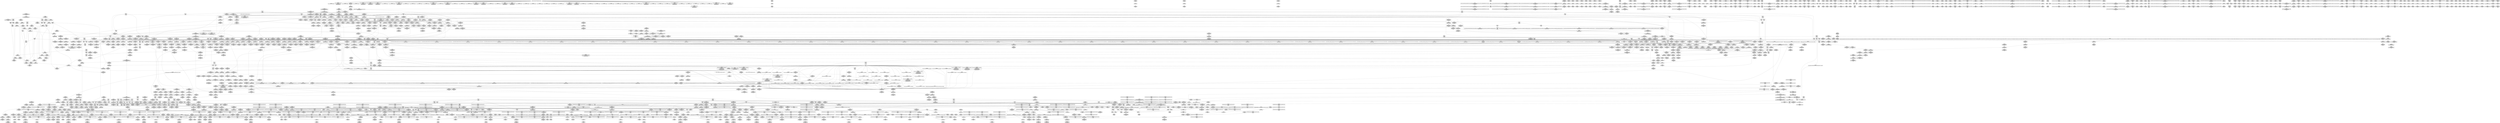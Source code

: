 digraph {
	CE0x6f53a80 [shape=record,shape=Mrecord,label="{CE0x6f53a80|tomoyo_audit_inet_log:_tobool|security/tomoyo/network.c,384}"]
	CE0x39ceba0 [shape=record,shape=Mrecord,label="{CE0x39ceba0|128:_i8*,_1208:_%struct.file*,_:_CMRE_29,30_}"]
	CE0x4715f00 [shape=record,shape=Mrecord,label="{CE0x4715f00|__llvm_gcov_indirect_counter_increment10:_counter}"]
	CE0x6e4fe70 [shape=record,shape=Mrecord,label="{CE0x6e4fe70|tomoyo_inet_entry:_param8|security/tomoyo/network.c,477|*SummSink*}"]
	CE0x48bbfd0 [shape=record,shape=Mrecord,label="{CE0x48bbfd0|get_current:_bb}"]
	CE0x5627b70 [shape=record,shape=Mrecord,label="{CE0x5627b70|tomoyo_init_request_info:_domain|Function::tomoyo_init_request_info&Arg::domain::|*SummSource*}"]
	CE0x572e5c0 [shape=record,shape=Mrecord,label="{CE0x572e5c0|_call_void_mcount()_#3}"]
	CE0x47eb0b0 [shape=record,shape=Mrecord,label="{CE0x47eb0b0|tomoyo_check_inet_address:_tmp23|security/tomoyo/network.c,521|*SummSource*}"]
	CE0x6e991f0 [shape=record,shape=Mrecord,label="{CE0x6e991f0|24:_i32*,_32:_i16,_34:_i8,_35:_i8,_36:_i8,_72:_i8,_:_SCMRE_60,61_}"]
	CE0x6ea51f0 [shape=record,shape=Mrecord,label="{CE0x6ea51f0|i32_4|*Constant*|*SummSink*}"]
	CE0x3935be0 [shape=record,shape=Mrecord,label="{CE0x3935be0|0:_i8*,_array:_GCRE_tomoyo_socket_keyword_external_constant_4_x_i8*_:_elem_2::|security/tomoyo/network.c,368}"]
	CE0x5887550 [shape=record,shape=Mrecord,label="{CE0x5887550|tomoyo_get_mode:_tmp21|security/tomoyo/util.c,985}"]
	CE0x45f9870 [shape=record,shape=Mrecord,label="{CE0x45f9870|_ret_i32_%call,_!dbg_!38907|include/linux/srcu.h,223|*SummSink*}"]
	CE0x57ab4a0 [shape=record,shape=Mrecord,label="{CE0x57ab4a0|rcu_lock_release21:_tmp6}"]
	CE0x595bc50 [shape=record,shape=Mrecord,label="{CE0x595bc50|tomoyo_audit_inet_log:_tmp|*SummSource*}"]
	CE0x54b8b50 [shape=record,shape=Mrecord,label="{CE0x54b8b50|i32_9|*Constant*}"]
	CE0x595b230 [shape=record,shape=Mrecord,label="{CE0x595b230|tomoyo_init_request_info:_mode|security/tomoyo/util.c,1010|*SummSink*}"]
	CE0x3821fb0 [shape=record,shape=Mrecord,label="{CE0x3821fb0|tomoyo_get_mode:_bb|*SummSink*}"]
	CE0x64500b0 [shape=record,shape=Mrecord,label="{CE0x64500b0|VOIDTB_TE:_CE_0,2048_|*MultipleSource*|security/tomoyo/util.c,1010|Function::tomoyo_get_mode&Arg::ns::}"]
	CE0x4908e30 [shape=record,shape=Mrecord,label="{CE0x4908e30|0:_i8,_array:_GCRE_tomoyo_index2category_constant_39_x_i8_c_00_00_00_00_00_00_00_00_00_00_00_00_00_00_00_00_00_00_00_00_00_00_00_01_01_01_01_01_01_01_01_01_01_01_01_01_01_01_02_,_align_16:_elem_3::|security/tomoyo/util.c,983}"]
	CE0x4726800 [shape=record,shape=Mrecord,label="{CE0x4726800|tomoyo_get_mode:_if.end|*SummSink*}"]
	CE0x6f53b40 [shape=record,shape=Mrecord,label="{CE0x6f53b40|tomoyo_audit_inet_log:_tobool|security/tomoyo/network.c,384|*SummSource*}"]
	CE0x544be80 [shape=record,shape=Mrecord,label="{CE0x544be80|i64*_getelementptr_inbounds_(_4_x_i64_,_4_x_i64_*___llvm_gcov_ctr4137,_i64_0,_i64_0)|*Constant*|*SummSource*}"]
	CE0x3b40cb0 [shape=record,shape=Mrecord,label="{CE0x3b40cb0|tomoyo_audit_inet_log:_buf|security/tomoyo/network.c, 380|*SummSource*}"]
	CE0x6f92f00 [shape=record,shape=Mrecord,label="{CE0x6f92f00|_ret_void|*SummSink*}"]
	CE0x39ad270 [shape=record,shape=Mrecord,label="{CE0x39ad270|tomoyo_get_mode:_tmp14|security/tomoyo/util.c,983|*SummSink*}"]
	CE0x48f2420 [shape=record,shape=Mrecord,label="{CE0x48f2420|tomoyo_check_inet_address:_tmp34|security/tomoyo/network.c,528|*SummSource*}"]
	CE0x6fde720 [shape=record,shape=Mrecord,label="{CE0x6fde720|GLOBAL:___llvm_gcov_ctr5427|Global_var:__llvm_gcov_ctr5427|*SummSource*}"]
	CE0x708d880 [shape=record,shape=Mrecord,label="{CE0x708d880|tomoyo_inet_entry:_error.0|*SummSource*}"]
	CE0x395a210 [shape=record,shape=Mrecord,label="{CE0x395a210|tomoyo_print_ipv4:_min_ip|Function::tomoyo_print_ipv4&Arg::min_ip::|*SummSink*}"]
	CE0x55b8860 [shape=record,shape=Mrecord,label="{CE0x55b8860|tomoyo_check_inet_address:_retval.0|*SummSink*}"]
	CE0x5954c70 [shape=record,shape=Mrecord,label="{CE0x5954c70|tomoyo_domain:_tmp1|*SummSink*}"]
	CE0x5a03000 [shape=record,shape=Mrecord,label="{CE0x5a03000|tomoyo_audit_inet_log:_inet_network3|security/tomoyo/network.c,384|*SummSource*}"]
	CE0x5404ac0 [shape=record,shape=Mrecord,label="{CE0x5404ac0|GLOBAL:_tomoyo_policy_loaded|Global_var:tomoyo_policy_loaded|*SummSource*}"]
	CE0x3ab3b80 [shape=record,shape=Mrecord,label="{CE0x3ab3b80|tomoyo_audit_inet_log:_arraydecay16|security/tomoyo/network.c,393}"]
	CE0x4911260 [shape=record,shape=Mrecord,label="{CE0x4911260|i64_13|*Constant*|*SummSink*}"]
	CE0x59a1f90 [shape=record,shape=Mrecord,label="{CE0x59a1f90|i64*_getelementptr_inbounds_(_2_x_i64_,_2_x_i64_*___llvm_gcov_ctr5130,_i64_0,_i64_0)|*Constant*}"]
	CE0x6eca6e0 [shape=record,shape=Mrecord,label="{CE0x6eca6e0|tomoyo_inet_entry:_inet_network18|security/tomoyo/network.c,479}"]
	CE0x5487110 [shape=record,shape=Mrecord,label="{CE0x5487110|_ret_void,_!dbg_!38908|include/linux/rcupdate.h,419}"]
	CE0x47dacf0 [shape=record,shape=Mrecord,label="{CE0x47dacf0|__llvm_gcov_indirect_counter_increment10:_tmp3|*SummSink*}"]
	CE0x3b84c30 [shape=record,shape=Mrecord,label="{CE0x3b84c30|tomoyo_get_mode:_tmp10|security/tomoyo/util.c,982}"]
	CE0x55af5c0 [shape=record,shape=Mrecord,label="{CE0x55af5c0|tomoyo_get_mode:_tmp16|security/tomoyo/util.c,983}"]
	CE0x58367a0 [shape=record,shape=Mrecord,label="{CE0x58367a0|tomoyo_inet_entry:_tmp10|security/tomoyo/network.c,473|*SummSource*}"]
	CE0x47dadb0 [shape=record,shape=Mrecord,label="{CE0x47dadb0|__llvm_gcov_indirect_counter_increment10:_tmp3|*SummSource*}"]
	CE0x469cf00 [shape=record,shape=Mrecord,label="{CE0x469cf00|_ret_i32_%call,_!dbg_!38907|include/linux/srcu.h,223}"]
	CE0x54050f0 [shape=record,shape=Mrecord,label="{CE0x54050f0|tomoyo_get_mode:_if.end9|*SummSource*}"]
	CE0x47b7e00 [shape=record,shape=Mrecord,label="{CE0x47b7e00|tomoyo_get_mode:_tmp|*SummSource*}"]
	CE0x4685ac0 [shape=record,shape=Mrecord,label="{CE0x4685ac0|i32_24|*Constant*|*SummSink*}"]
	CE0x588d9e0 [shape=record,shape=Mrecord,label="{CE0x588d9e0|tomoyo_get_mode:_tmp23|security/tomoyo/util.c,986|*SummSink*}"]
	CE0x571b7d0 [shape=record,shape=Mrecord,label="{CE0x571b7d0|tomoyo_inet_entry:_conv|security/tomoyo/network.c,473|*SummSink*}"]
	CE0x3bed0b0 [shape=record,shape=Mrecord,label="{CE0x3bed0b0|tomoyo_inet_entry:_operation|security/tomoyo/network.c,471|*SummSource*}"]
	CE0x3b84ec0 [shape=record,shape=Mrecord,label="{CE0x3b84ec0|tomoyo_domain:_do.end|*SummSink*}"]
	CE0x6dc65b0 [shape=record,shape=Mrecord,label="{CE0x6dc65b0|tomoyo_get_mode:_if.end14|*SummSink*}"]
	CE0x559a340 [shape=record,shape=Mrecord,label="{CE0x559a340|i32_9|*Constant*|*SummSource*}"]
	CE0x3a9a5f0 [shape=record,shape=Mrecord,label="{CE0x3a9a5f0|tomoyo_audit_inet_log:_tmp17|security/tomoyo/network.c,391|*SummSource*}"]
	CE0x6f5a5d0 [shape=record,shape=Mrecord,label="{CE0x6f5a5d0|tomoyo_audit_inet_log:_tmp1|*SummSink*}"]
	CE0x3aba810 [shape=record,shape=Mrecord,label="{CE0x3aba810|tomoyo_init_request_info:_call|security/tomoyo/util.c,1005|*SummSink*}"]
	CE0x3aabff0 [shape=record,shape=Mrecord,label="{CE0x3aabff0|tomoyo_audit_inet_log:_sub|security/tomoyo/network.c,390|*SummSource*}"]
	CE0x6eab880 [shape=record,shape=Mrecord,label="{CE0x6eab880|tomoyo_check_inet_address:_tmp22|security/tomoyo/network.c,519|*SummSource*}"]
	CE0x49f8f30 [shape=record,shape=Mrecord,label="{CE0x49f8f30|i32_6|*Constant*}"]
	CE0x390cda0 [shape=record,shape=Mrecord,label="{CE0x390cda0|tomoyo_audit_inet_log:_tmp|*SummSink*}"]
	CE0x3822320 [shape=record,shape=Mrecord,label="{CE0x3822320|tomoyo_audit_inet_log:_if.then|*SummSink*}"]
	CE0x581bed0 [shape=record,shape=Mrecord,label="{CE0x581bed0|tomoyo_inet_entry:_idxprom|security/tomoyo/network.c,471|*SummSource*}"]
	CE0x4925670 [shape=record,shape=Mrecord,label="{CE0x4925670|24:_i32*,_32:_i16,_34:_i8,_35:_i8,_36:_i8,_72:_i8,_:_SCMRE_41,42_}"]
	CE0x45fa240 [shape=record,shape=Mrecord,label="{CE0x45fa240|0:_i32,_:_GCMR___llvm_gcov_global_state_pred50_internal_unnamed_addr_global_i32_-1:_elem_0:default:}"]
	CE0x4761270 [shape=record,shape=Mrecord,label="{CE0x4761270|0:_i8,_array:_GCRE_tomoyo_index2category_constant_39_x_i8_c_00_00_00_00_00_00_00_00_00_00_00_00_00_00_00_00_00_00_00_00_00_00_00_01_01_01_01_01_01_01_01_01_01_01_01_01_01_01_02_,_align_16:_elem_11::|security/tomoyo/util.c,983}"]
	CE0x47b73a0 [shape=record,shape=Mrecord,label="{CE0x47b73a0|tomoyo_print_ipv4:_tmp1|*SummSink*}"]
	CE0x5711ba0 [shape=record,shape=Mrecord,label="{CE0x5711ba0|get_current:_tmp2|*SummSource*}"]
	CE0x58dcda0 [shape=record,shape=Mrecord,label="{CE0x58dcda0|tomoyo_get_mode:_tobool|security/tomoyo/util.c,978|*SummSource*}"]
	CE0x6e98b70 [shape=record,shape=Mrecord,label="{CE0x6e98b70|24:_i32*,_32:_i16,_34:_i8,_35:_i8,_36:_i8,_72:_i8,_:_SCMRE_56,57_}"]
	CE0x6e50890 [shape=record,shape=Mrecord,label="{CE0x6e50890|tomoyo_inet_entry:_operation10|security/tomoyo/network.c,477}"]
	CE0x5575470 [shape=record,shape=Mrecord,label="{CE0x5575470|0:_i8,_array:_GCRE_tomoyo_index2category_constant_39_x_i8_c_00_00_00_00_00_00_00_00_00_00_00_00_00_00_00_00_00_00_00_00_00_00_00_01_01_01_01_01_01_01_01_01_01_01_01_01_01_01_02_,_align_16:_elem_28::|security/tomoyo/util.c,983}"]
	CE0x470f5b0 [shape=record,shape=Mrecord,label="{CE0x470f5b0|i64*_getelementptr_inbounds_(_11_x_i64_,_11_x_i64_*___llvm_gcov_ctr54147,_i64_0,_i64_6)|*Constant*|*SummSource*}"]
	CE0x58dcf30 [shape=record,shape=Mrecord,label="{CE0x58dcf30|tomoyo_domain:_if.end}"]
	CE0x54de210 [shape=record,shape=Mrecord,label="{CE0x54de210|tomoyo_inet_entry:_entry|*SummSource*}"]
	CE0x571b680 [shape=record,shape=Mrecord,label="{CE0x571b680|tomoyo_inet_entry:_conv|security/tomoyo/network.c,473|*SummSource*}"]
	CE0x6fb7270 [shape=record,shape=Mrecord,label="{CE0x6fb7270|rcu_lock_release21:_indirectgoto|*SummSink*}"]
	CE0x58d5be0 [shape=record,shape=Mrecord,label="{CE0x58d5be0|tomoyo_domain:_tmp12|security/tomoyo/common.h,1205}"]
	CE0x57c0070 [shape=record,shape=Mrecord,label="{CE0x57c0070|tomoyo_inet_entry:_do.cond|*SummSource*}"]
	CE0x6fd86e0 [shape=record,shape=Mrecord,label="{CE0x6fd86e0|srcu_read_lock17:_call|include/linux/srcu.h,220|*SummSink*}"]
	CE0x3ae6ee0 [shape=record,shape=Mrecord,label="{CE0x3ae6ee0|i64*_getelementptr_inbounds_(_2_x_i64_,_2_x_i64_*___llvm_gcov_ctr2253,_i64_0,_i64_1)|*Constant*}"]
	CE0x3c37b70 [shape=record,shape=Mrecord,label="{CE0x3c37b70|i64_4|*Constant*}"]
	CE0x47268f0 [shape=record,shape=Mrecord,label="{CE0x47268f0|tomoyo_get_mode:_if.end}"]
	CE0x6f68bf0 [shape=record,shape=Mrecord,label="{CE0x6f68bf0|srcu_read_lock17:_tmp2|*SummSink*}"]
	CE0x587bc70 [shape=record,shape=Mrecord,label="{CE0x587bc70|i64*_getelementptr_inbounds_(_11_x_i64_,_11_x_i64_*___llvm_gcov_ctr54147,_i64_0,_i64_10)|*Constant*}"]
	CE0x39ad460 [shape=record,shape=Mrecord,label="{CE0x39ad460|GLOBAL:_tomoyo_index2category|Global_var:tomoyo_index2category}"]
	CE0x6e202c0 [shape=record,shape=Mrecord,label="{CE0x6e202c0|tomoyo_inet_entry:_inet|security/tomoyo/network.c,478|*SummSink*}"]
	CE0x58c73d0 [shape=record,shape=Mrecord,label="{CE0x58c73d0|tomoyo_print_ipv6:_conv|security/tomoyo/network.c,110|*SummSink*}"]
	CE0x6fdecc0 [shape=record,shape=Mrecord,label="{CE0x6fdecc0|tomoyo_audit_inet_log:_bb|*SummSource*}"]
	CE0x6ed8610 [shape=record,shape=Mrecord,label="{CE0x6ed8610|tomoyo_inet_entry:_call21|security/tomoyo/network.c,480|*SummSink*}"]
	CE0x55e7440 [shape=record,shape=Mrecord,label="{CE0x55e7440|tomoyo_get_mode:_mode.0|*SummSource*}"]
	CE0x392b380 [shape=record,shape=Mrecord,label="{CE0x392b380|tomoyo_print_ipv4:_entry|*SummSource*}"]
	CE0x3a84230 [shape=record,shape=Mrecord,label="{CE0x3a84230|tomoyo_domain:_tmp23|security/tomoyo/common.h,1205|*SummSource*}"]
	CE0x4805880 [shape=record,shape=Mrecord,label="{CE0x4805880|tomoyo_check_inet_address:_tmp15|security/tomoyo/network.c,517|*SummSink*}"]
	CE0x56068a0 [shape=record,shape=Mrecord,label="{CE0x56068a0|tomoyo_get_mode:_conv10|security/tomoyo/util.c,985|*SummSource*}"]
	CE0x5599ec0 [shape=record,shape=Mrecord,label="{CE0x5599ec0|tomoyo_init_request_info:_tmp11|security/tomoyo/util.c,1007|*SummSink*}"]
	CE0x54cd0a0 [shape=record,shape=Mrecord,label="{CE0x54cd0a0|i8*_getelementptr_inbounds_(_21_x_i8_,_21_x_i8_*_.str9,_i32_0,_i32_0)|*Constant*}"]
	CE0x5a39410 [shape=record,shape=Mrecord,label="{CE0x5a39410|_call_void_srcu_read_unlock20(%struct.srcu_struct*_tomoyo_ss,_i32_%idx)_#9,_!dbg_!38903|security/tomoyo/common.h,1109|*SummSink*}"]
	CE0x6463630 [shape=record,shape=Mrecord,label="{CE0x6463630|i64*_getelementptr_inbounds_(_4_x_i64_,_4_x_i64_*___llvm_gcov_ctr4137,_i64_0,_i64_3)|*Constant*}"]
	CE0x5514710 [shape=record,shape=Mrecord,label="{CE0x5514710|tomoyo_inet_entry:_tmp25|security/tomoyo/network.c,484|*SummSink*}"]
	CE0x475a810 [shape=record,shape=Mrecord,label="{CE0x475a810|tomoyo_get_mode:_if.end|*SummSource*}"]
	CE0x3ae74c0 [shape=record,shape=Mrecord,label="{CE0x3ae74c0|0:_i8,_array:_GCRE_tomoyo_index2category_constant_39_x_i8_c_00_00_00_00_00_00_00_00_00_00_00_00_00_00_00_00_00_00_00_00_00_00_00_01_01_01_01_01_01_01_01_01_01_01_01_01_01_01_02_,_align_16:_elem_2::|security/tomoyo/util.c,983}"]
	CE0x45ca300 [shape=record,shape=Mrecord,label="{CE0x45ca300|__fswab16:_and2|include/uapi/linux/swab.h,53|*SummSource*}"]
	CE0x49114a0 [shape=record,shape=Mrecord,label="{CE0x49114a0|tomoyo_check_inet_address:_tmp30|security/tomoyo/network.c,527|*SummSink*}"]
	CE0x5858d90 [shape=record,shape=Mrecord,label="{CE0x5858d90|i32_10|*Constant*}"]
	CE0x3a2f020 [shape=record,shape=Mrecord,label="{CE0x3a2f020|tomoyo_audit_inet_log:_conv|security/tomoyo/network.c,389|*SummSource*}"]
	CE0x5585480 [shape=record,shape=Mrecord,label="{CE0x5585480|rcu_lock_release21:_entry}"]
	CE0x58b5330 [shape=record,shape=Mrecord,label="{CE0x58b5330|tomoyo_get_mode:_mode.1}"]
	CE0x59239d0 [shape=record,shape=Mrecord,label="{CE0x59239d0|tomoyo_print_ipv6:_bb|*SummSource*}"]
	CE0x6f5a320 [shape=record,shape=Mrecord,label="{CE0x6f5a320|tomoyo_audit_inet_log:_tmp1|*SummSource*}"]
	CE0x5514210 [shape=record,shape=Mrecord,label="{CE0x5514210|tomoyo_inet_entry:_tmp24|security/tomoyo/network.c,484|*SummSink*}"]
	CE0x55b2000 [shape=record,shape=Mrecord,label="{CE0x55b2000|tomoyo_check_inet_address:_tmp39|security/tomoyo/network.c,531|*SummSource*}"]
	CE0x6dd8c40 [shape=record,shape=Mrecord,label="{CE0x6dd8c40|GLOBAL:_tomoyo_print_ipv4|*Constant*}"]
	CE0x6e2a010 [shape=record,shape=Mrecord,label="{CE0x6e2a010|tomoyo_inet_entry:_param|security/tomoyo/network.c,476|*SummSink*}"]
	CE0x3b843e0 [shape=record,shape=Mrecord,label="{CE0x3b843e0|GLOBAL:___llvm_gcov_ctr31133|Global_var:__llvm_gcov_ctr31133|*SummSink*}"]
	CE0x581c030 [shape=record,shape=Mrecord,label="{CE0x581c030|tomoyo_inet_entry:_idxprom|security/tomoyo/network.c,471|*SummSink*}"]
	CE0x5711b30 [shape=record,shape=Mrecord,label="{CE0x5711b30|get_current:_tmp2}"]
	CE0x47ead10 [shape=record,shape=Mrecord,label="{CE0x47ead10|__llvm_gcov_indirect_counter_increment10:_tmp5}"]
	CE0x4665060 [shape=record,shape=Mrecord,label="{CE0x4665060|tomoyo_get_mode:_tmp1|*SummSink*}"]
	CE0x46cb0d0 [shape=record,shape=Mrecord,label="{CE0x46cb0d0|tomoyo_check_inet_address:_tmp19|security/tomoyo/network.c,518|*SummSink*}"]
	CE0x593c290 [shape=record,shape=Mrecord,label="{CE0x593c290|tomoyo_get_mode:_conv|security/tomoyo/util.c,982|*SummSource*}"]
	CE0x55185b0 [shape=record,shape=Mrecord,label="{CE0x55185b0|tomoyo_check_inet_address:_sin6_port|security/tomoyo/network.c,514|*SummSink*}"]
	CE0x470ebd0 [shape=record,shape=Mrecord,label="{CE0x470ebd0|tomoyo_domain:_tmp8|security/tomoyo/common.h,1205|*SummSource*}"]
	CE0x48f2180 [shape=record,shape=Mrecord,label="{CE0x48f2180|tomoyo_check_inet_address:_protocol|security/tomoyo/network.c,527|*SummSource*}"]
	CE0x3a0a340 [shape=record,shape=Mrecord,label="{CE0x3a0a340|_ret_void,_!dbg_!38911|security/tomoyo/network.c,94|*SummSource*}"]
	CE0x583a520 [shape=record,shape=Mrecord,label="{CE0x583a520|tomoyo_audit_inet_log:_tmp11|security/tomoyo/network.c,385|*SummSink*}"]
	CE0x46145d0 [shape=record,shape=Mrecord,label="{CE0x46145d0|tomoyo_inet_entry:_operation|security/tomoyo/network.c,471}"]
	CE0x3aa3870 [shape=record,shape=Mrecord,label="{CE0x3aa3870|tomoyo_audit_inet_log:_conv10|security/tomoyo/network.c,391|*SummSink*}"]
	CE0x6f98110 [shape=record,shape=Mrecord,label="{CE0x6f98110|get_current:_tmp4|./arch/x86/include/asm/current.h,14}"]
	CE0x4898ef0 [shape=record,shape=Mrecord,label="{CE0x4898ef0|GLOBAL:_lockdep_rcu_suspicious|*Constant*|*SummSource*}"]
	CE0x6ecaa10 [shape=record,shape=Mrecord,label="{CE0x6ecaa10|tomoyo_inet_entry:_inet20|security/tomoyo/network.c,480|*SummSource*}"]
	CE0x55e6f30 [shape=record,shape=Mrecord,label="{CE0x55e6f30|tomoyo_get_mode:_config7|security/tomoyo/util.c,983|*SummSink*}"]
	CE0x716f950 [shape=record,shape=Mrecord,label="{CE0x716f950|tomoyo_check_inet_address:_entry|*SummSource*}"]
	CE0x4703030 [shape=record,shape=Mrecord,label="{CE0x4703030|__llvm_gcov_indirect_counter_increment10:_tmp2|*SummSource*}"]
	CE0x3aaa6b0 [shape=record,shape=Mrecord,label="{CE0x3aaa6b0|_call_void_mcount()_#3}"]
	CE0x45a0c60 [shape=record,shape=Mrecord,label="{CE0x45a0c60|__fswab16:_shl|include/uapi/linux/swab.h,53}"]
	CE0x562d660 [shape=record,shape=Mrecord,label="{CE0x562d660|_call_void_mcount()_#3|*SummSource*}"]
	CE0x45f9cd0 [shape=record,shape=Mrecord,label="{CE0x45f9cd0|_ret_i32_%call,_!dbg_!38902|security/tomoyo/common.h,1097|*SummSource*}"]
	CE0x461dd00 [shape=record,shape=Mrecord,label="{CE0x461dd00|i32_8|*Constant*}"]
	CE0x6ea6cc0 [shape=record,shape=Mrecord,label="{CE0x6ea6cc0|tomoyo_inet_entry:_address16|security/tomoyo/network.c,479}"]
	CE0x4608ee0 [shape=record,shape=Mrecord,label="{CE0x4608ee0|_call_void_mcount()_#3|*SummSink*}"]
	CE0x6ed84c0 [shape=record,shape=Mrecord,label="{CE0x6ed84c0|tomoyo_inet_entry:_call21|security/tomoyo/network.c,480|*SummSource*}"]
	CE0x3abb240 [shape=record,shape=Mrecord,label="{CE0x3abb240|i64*_getelementptr_inbounds_(_5_x_i64_,_5_x_i64_*___llvm_gcov_ctr32134,_i64_0,_i64_4)|*Constant*}"]
	CE0x598e910 [shape=record,shape=Mrecord,label="{CE0x598e910|tomoyo_init_request_info:_conv6|security/tomoyo/util.c,1011|*SummSink*}"]
	CE0x4805cb0 [shape=record,shape=Mrecord,label="{CE0x4805cb0|tomoyo_check_inet_address:_tmp16|security/tomoyo/network.c,517|*SummSource*}"]
	CE0x56de3f0 [shape=record,shape=Mrecord,label="{CE0x56de3f0|i64*_getelementptr_inbounds_(_4_x_i64_,_4_x_i64_*___llvm_gcov_ctr4731,_i64_0,_i64_0)|*Constant*}"]
	CE0x6e593f0 [shape=record,shape=Mrecord,label="{CE0x6e593f0|tomoyo_inet_entry:_operation10|security/tomoyo/network.c,477|*SummSink*}"]
	CE0x55aafb0 [shape=record,shape=Mrecord,label="{CE0x55aafb0|tomoyo_print_ipv6:_tmp1|*SummSink*}"]
	CE0x572e3e0 [shape=record,shape=Mrecord,label="{CE0x572e3e0|srcu_read_lock17:_tmp3|*SummSink*}"]
	CE0x58c7730 [shape=record,shape=Mrecord,label="{CE0x58c7730|tomoyo_print_ipv6:_tmp4|security/tomoyo/network.c,111|*SummSource*}"]
	CE0x48bccb0 [shape=record,shape=Mrecord,label="{CE0x48bccb0|i64*_getelementptr_inbounds_(_4_x_i64_,_4_x_i64_*___llvm_gcov_ctr4137,_i64_0,_i64_2)|*Constant*|*SummSource*}"]
	CE0x6f97ee0 [shape=record,shape=Mrecord,label="{CE0x6f97ee0|i64*_getelementptr_inbounds_(_2_x_i64_,_2_x_i64_*___llvm_gcov_ctr53148,_i64_0,_i64_1)|*Constant*|*SummSink*}"]
	CE0x47164f0 [shape=record,shape=Mrecord,label="{CE0x47164f0|tomoyo_check_inet_address:_address11|security/tomoyo/network.c,520|*SummSource*}"]
	CE0x48f40f0 [shape=record,shape=Mrecord,label="{CE0x48f40f0|0:_i8,_array:_GCRE_tomoyo_index2category_constant_39_x_i8_c_00_00_00_00_00_00_00_00_00_00_00_00_00_00_00_00_00_00_00_00_00_00_00_01_01_01_01_01_01_01_01_01_01_01_01_01_01_01_02_,_align_16:_elem_16::|security/tomoyo/util.c,983}"]
	CE0x46cad60 [shape=record,shape=Mrecord,label="{CE0x46cad60|i64*_getelementptr_inbounds_(_19_x_i64_,_19_x_i64_*___llvm_gcov_ctr4846,_i64_0,_i64_10)|*Constant*}"]
	CE0x6fe9580 [shape=record,shape=Mrecord,label="{CE0x6fe9580|GLOBAL:_tomoyo_audit_inet_log|*Constant*|*SummSource*}"]
	CE0x5a4c400 [shape=record,shape=Mrecord,label="{CE0x5a4c400|_call_void_mcount()_#3}"]
	CE0x4687660 [shape=record,shape=Mrecord,label="{CE0x4687660|__llvm_gcov_indirect_counter_increment10:_bb|*SummSource*}"]
	CE0x4762f10 [shape=record,shape=Mrecord,label="{CE0x4762f10|i64_8|*Constant*|*SummSource*}"]
	CE0x3a90370 [shape=record,shape=Mrecord,label="{CE0x3a90370|tomoyo_audit_inet_log:_add.ptr|security/tomoyo/network.c,390|*SummSource*}"]
	CE0x3ab18c0 [shape=record,shape=Mrecord,label="{CE0x3ab18c0|tomoyo_print_ipv6:_lnot|security/tomoyo/network.c,111|*SummSink*}"]
	"CONST[source:0(mediator),value:0(static)][purpose:{operation}]"
	CE0x3b57690 [shape=record,shape=Mrecord,label="{CE0x3b57690|tomoyo_print_ipv4:_bb}"]
	CE0x46ce380 [shape=record,shape=Mrecord,label="{CE0x46ce380|i8*_getelementptr_inbounds_(_5_x_i8_,_5_x_i8_*_.str11,_i32_0,_i32_0)|*Constant*|*SummSource*}"]
	CE0x55ab0f0 [shape=record,shape=Mrecord,label="{CE0x55ab0f0|i64*_getelementptr_inbounds_(_11_x_i64_,_11_x_i64_*___llvm_gcov_ctr54147,_i64_0,_i64_1)|*Constant*|*SummSink*}"]
	CE0x58086e0 [shape=record,shape=Mrecord,label="{CE0x58086e0|tomoyo_inet_entry:_tmp1}"]
	CE0x55a9450 [shape=record,shape=Mrecord,label="{CE0x55a9450|0:_i8,_array:_GCRE_tomoyo_index2category_constant_39_x_i8_c_00_00_00_00_00_00_00_00_00_00_00_00_00_00_00_00_00_00_00_00_00_00_00_01_01_01_01_01_01_01_01_01_01_01_01_01_01_01_02_,_align_16:_elem_38::|security/tomoyo/util.c,983}"]
	CE0x4910d60 [shape=record,shape=Mrecord,label="{CE0x4910d60|i64_14|*Constant*}"]
	CE0x5585090 [shape=record,shape=Mrecord,label="{CE0x5585090|GLOBAL:_rcu_lock_release21|*Constant*}"]
	CE0x45f9dc0 [shape=record,shape=Mrecord,label="{CE0x45f9dc0|_ret_i32_%call,_!dbg_!38902|security/tomoyo/common.h,1097|*SummSink*}"]
	CE0x594a900 [shape=record,shape=Mrecord,label="{CE0x594a900|GLOBAL:_rcu_lock_acquire18|*Constant*|*SummSource*}"]
	CE0x4702d40 [shape=record,shape=Mrecord,label="{CE0x4702d40|tomoyo_check_inet_address:_tmp3|security/tomoyo/network.c,509}"]
	CE0x57ab040 [shape=record,shape=Mrecord,label="{CE0x57ab040|i64_ptrtoint_(i8*_blockaddress(_rcu_lock_release21,_%__here)_to_i64)|*Constant*|*SummSink*}"]
	CE0x47da910 [shape=record,shape=Mrecord,label="{CE0x47da910|tomoyo_check_inet_address:_tmp6|security/tomoyo/network.c,509}"]
	CE0x54baae0 [shape=record,shape=Mrecord,label="{CE0x54baae0|tomoyo_check_inet_address:_port19|security/tomoyo/network.c,528|*SummSink*}"]
	CE0x46b0170 [shape=record,shape=Mrecord,label="{CE0x46b0170|tomoyo_check_inet_address:_conv|security/tomoyo/network.c,507}"]
	CE0x3ab3a10 [shape=record,shape=Mrecord,label="{CE0x3ab3a10|tomoyo_audit_inet_log:_tmp19|security/tomoyo/network.c,393|*SummSink*}"]
	CE0x5954dd0 [shape=record,shape=Mrecord,label="{CE0x5954dd0|tomoyo_domain:_tmp2}"]
	CE0x583a720 [shape=record,shape=Mrecord,label="{CE0x583a720|tomoyo_audit_inet_log:_arraydecay|security/tomoyo/network.c,385|*SummSource*}"]
	CE0x3a97f70 [shape=record,shape=Mrecord,label="{CE0x3a97f70|tomoyo_domain:_tmp23|security/tomoyo/common.h,1205|*SummSink*}"]
	CE0x7123d40 [shape=record,shape=Mrecord,label="{CE0x7123d40|tomoyo_read_lock16:_bb|*SummSource*}"]
	CE0x3822ae0 [shape=record,shape=Mrecord,label="{CE0x3822ae0|tomoyo_inet_entry:_tmp|*SummSink*}"]
	CE0x481f5e0 [shape=record,shape=Mrecord,label="{CE0x481f5e0|tomoyo_check_inet_address:_tmp14|security/tomoyo/network.c,514}"]
	CE0x6f51ce0 [shape=record,shape=Mrecord,label="{CE0x6f51ce0|tomoyo_print_ipv4:_cmp|security/tomoyo/network.c,93}"]
	CE0x392b180 [shape=record,shape=Mrecord,label="{CE0x392b180|_call_void_tomoyo_print_ipv4(i8*_%arraydecay4,_i32_128,_i32*_%tmp3,_i32*_%tmp3)_#9,_!dbg_!38920|security/tomoyo/network.c,388|*SummSink*}"]
	CE0x592b800 [shape=record,shape=Mrecord,label="{CE0x592b800|rcu_lock_acquire18:_bb|*SummSource*}"]
	CE0x38e2370 [shape=record,shape=Mrecord,label="{CE0x38e2370|0:_i8,_array:_GCR_tomoyo_inet2mac_internal_constant_6_x_4_x_i8_4_x_i8_zeroinitializer,_4_x_i8_c_17_18_19_00_,_4_x_i8_c_1A_00_00_1B_,_4_x_i8_c_1C_00_00_1D_,_4_x_i8_zeroinitializer,_4_x_i8_zeroinitializer_,_align_16:_elem_2::|security/tomoyo/network.c,471}"]
	CE0x5599d80 [shape=record,shape=Mrecord,label="{CE0x5599d80|tomoyo_init_request_info:_tmp11|security/tomoyo/util.c,1007|*SummSource*}"]
	CE0x3a0a4d0 [shape=record,shape=Mrecord,label="{CE0x3a0a4d0|_ret_void,_!dbg_!38911|security/tomoyo/network.c,94|*SummSink*}"]
	CE0x47e04f0 [shape=record,shape=Mrecord,label="{CE0x47e04f0|tomoyo_check_inet_address:_tmp2|*LoadInst*|security/tomoyo/network.c,507|*SummSink*}"]
	CE0x3a90b70 [shape=record,shape=Mrecord,label="{CE0x3a90b70|i64_128|*Constant*}"]
	CE0x55b0250 [shape=record,shape=Mrecord,label="{CE0x55b0250|tomoyo_get_mode:_arrayidx8|security/tomoyo/util.c,983}"]
	CE0x5783d30 [shape=record,shape=Mrecord,label="{CE0x5783d30|rcu_lock_release21:_map|Function::rcu_lock_release21&Arg::map::}"]
	CE0x55316a0 [shape=record,shape=Mrecord,label="{CE0x55316a0|tomoyo_inet_entry:_tmp27|security/tomoyo/network.c,485|*SummSink*}"]
	CE0x47e0850 [shape=record,shape=Mrecord,label="{CE0x47e0850|i64*_getelementptr_inbounds_(_2_x_i64_,_2_x_i64_*___llvm_gcov_ctr5130,_i64_0,_i64_1)|*Constant*|*SummSink*}"]
	CE0x46ab1a0 [shape=record,shape=Mrecord,label="{CE0x46ab1a0|i64*_getelementptr_inbounds_(_19_x_i64_,_19_x_i64_*___llvm_gcov_ctr4846,_i64_0,_i64_7)|*Constant*|*SummSink*}"]
	CE0x4911180 [shape=record,shape=Mrecord,label="{CE0x4911180|i64_13|*Constant*}"]
	CE0x3a969f0 [shape=record,shape=Mrecord,label="{CE0x3a969f0|tomoyo_audit_inet_log:_inet_network|security/tomoyo/network.c,382|*SummSink*}"]
	CE0x56dec00 [shape=record,shape=Mrecord,label="{CE0x56dec00|rcu_lock_acquire18:_bb}"]
	CE0x48990c0 [shape=record,shape=Mrecord,label="{CE0x48990c0|i32_1205|*Constant*|*SummSink*}"]
	CE0x4769f60 [shape=record,shape=Mrecord,label="{CE0x4769f60|i64*_getelementptr_inbounds_(_19_x_i64_,_19_x_i64_*___llvm_gcov_ctr4846,_i64_0,_i64_7)|*Constant*}"]
	CE0x459ba40 [shape=record,shape=Mrecord,label="{CE0x459ba40|GLOBAL:_tomoyo_ss|Global_var:tomoyo_ss}"]
	CE0x572ddd0 [shape=record,shape=Mrecord,label="{CE0x572ddd0|tomoyo_print_ipv6:_conv|security/tomoyo/network.c,110}"]
	CE0x5661870 [shape=record,shape=Mrecord,label="{CE0x5661870|_ret_%struct.tomoyo_domain_info*_%tmp23,_!dbg_!38929|security/tomoyo/common.h,1205}"]
	CE0x57d08f0 [shape=record,shape=Mrecord,label="{CE0x57d08f0|tomoyo_get_mode:_tmp18|security/tomoyo/util.c,985}"]
	CE0x59555a0 [shape=record,shape=Mrecord,label="{CE0x59555a0|i64*_getelementptr_inbounds_(_11_x_i64_,_11_x_i64_*___llvm_gcov_ctr54147,_i64_0,_i64_8)|*Constant*|*SummSink*}"]
	CE0x6e83730 [shape=record,shape=Mrecord,label="{CE0x6e83730|tomoyo_inet_entry:_inet_network13|security/tomoyo/network.c,478}"]
	CE0x3b1ef10 [shape=record,shape=Mrecord,label="{CE0x3b1ef10|tomoyo_audit_net_log:_operation|Function::tomoyo_audit_net_log&Arg::operation::}"]
	CE0x543c300 [shape=record,shape=Mrecord,label="{CE0x543c300|tomoyo_check_inet_address:_port|Function::tomoyo_check_inet_address&Arg::port::}"]
	CE0x6f071d0 [shape=record,shape=Mrecord,label="{CE0x6f071d0|tomoyo_inet_entry:_port26|security/tomoyo/network.c,480|*SummSource*}"]
	CE0x475a210 [shape=record,shape=Mrecord,label="{CE0x475a210|i32_6|*Constant*|*SummSource*}"]
	CE0x4741b00 [shape=record,shape=Mrecord,label="{CE0x4741b00|i64_4|*Constant*|*SummSource*}"]
	CE0x5a390a0 [shape=record,shape=Mrecord,label="{CE0x5a390a0|_call_void_mcount()_#3|*SummSink*}"]
	CE0x46ab210 [shape=record,shape=Mrecord,label="{CE0x46ab210|tomoyo_check_inet_address:_tmp9|security/tomoyo/network.c,511|*SummSink*}"]
	CE0x5784360 [shape=record,shape=Mrecord,label="{CE0x5784360|_ret_void,_!dbg_!38908|include/linux/rcupdate.h,424|*SummSink*}"]
	CE0x54cfd90 [shape=record,shape=Mrecord,label="{CE0x54cfd90|tomoyo_check_inet_address:_call|security/tomoyo/network.c,528|*SummSink*}"]
	CE0x47daa90 [shape=record,shape=Mrecord,label="{CE0x47daa90|tomoyo_check_inet_address:_sa_family|security/tomoyo/network.c,507|*SummSink*}"]
	CE0x3a9a1a0 [shape=record,shape=Mrecord,label="{CE0x3a9a1a0|tomoyo_audit_inet_log:_port|security/tomoyo/network.c,391|*SummSource*}"]
	CE0x5775190 [shape=record,shape=Mrecord,label="{CE0x5775190|tomoyo_inet_entry:_tmp6|security/tomoyo/network.c,473}"]
	CE0x712e6a0 [shape=record,shape=Mrecord,label="{CE0x712e6a0|i64*_getelementptr_inbounds_(_11_x_i64_,_11_x_i64_*___llvm_gcov_ctr54147,_i64_0,_i64_0)|*Constant*|*SummSource*}"]
	CE0x47b7210 [shape=record,shape=Mrecord,label="{CE0x47b7210|tomoyo_print_ipv4:_tmp1|*SummSource*}"]
	CE0x4763180 [shape=record,shape=Mrecord,label="{CE0x4763180|tomoyo_check_inet_address:_tmp15|security/tomoyo/network.c,517|*SummSource*}"]
	CE0x5714ff0 [shape=record,shape=Mrecord,label="{CE0x5714ff0|tomoyo_get_mode:_conv5|security/tomoyo/util.c,983|*SummSink*}"]
	CE0x5a26380 [shape=record,shape=Mrecord,label="{CE0x5a26380|rcu_lock_release21:_bb}"]
	CE0x3c6da60 [shape=record,shape=Mrecord,label="{CE0x3c6da60|tomoyo_check_inet_address:_tmp32|security/tomoyo/network.c,527|*SummSink*}"]
	CE0x4612450 [shape=record,shape=Mrecord,label="{CE0x4612450|__fswab16:_conv|include/uapi/linux/swab.h,53}"]
	CE0x3a84130 [shape=record,shape=Mrecord,label="{CE0x3a84130|0:_i8,_array:_GCRE_tomoyo_index2category_constant_39_x_i8_c_00_00_00_00_00_00_00_00_00_00_00_00_00_00_00_00_00_00_00_00_00_00_00_01_01_01_01_01_01_01_01_01_01_01_01_01_01_01_02_,_align_16:_elem_20::|security/tomoyo/util.c,983}"]
	CE0x5775500 [shape=record,shape=Mrecord,label="{CE0x5775500|tomoyo_init_request_info:_tobool|security/tomoyo/util.c,1004|*SummSink*}"]
	CE0x54bafb0 [shape=record,shape=Mrecord,label="{CE0x54bafb0|i64*_getelementptr_inbounds_(_19_x_i64_,_19_x_i64_*___llvm_gcov_ctr4846,_i64_0,_i64_16)|*Constant*}"]
	CE0x54cd490 [shape=record,shape=Mrecord,label="{CE0x54cd490|tomoyo_audit_net_log:_call|security/tomoyo/network.c,366}"]
	CE0x6e201b0 [shape=record,shape=Mrecord,label="{CE0x6e201b0|tomoyo_inet_entry:_protocol5|security/tomoyo/network.c,476}"]
	CE0x48c6840 [shape=record,shape=Mrecord,label="{CE0x48c6840|rcu_lock_release21:_tmp5|include/linux/rcupdate.h,423|*SummSink*}"]
	CE0x7103650 [shape=record,shape=Mrecord,label="{CE0x7103650|tomoyo_read_unlock19:_entry}"]
	CE0x484ff20 [shape=record,shape=Mrecord,label="{CE0x484ff20|tomoyo_check_inet_address:_tmp24|security/tomoyo/network.c,520|*SummSink*}"]
	CE0x45def30 [shape=record,shape=Mrecord,label="{CE0x45def30|__fswab16:_or|include/uapi/linux/swab.h,53|*SummSink*}"]
	CE0x712e710 [shape=record,shape=Mrecord,label="{CE0x712e710|i64*_getelementptr_inbounds_(_11_x_i64_,_11_x_i64_*___llvm_gcov_ctr54147,_i64_0,_i64_0)|*Constant*|*SummSink*}"]
	CE0x4613f90 [shape=record,shape=Mrecord,label="{CE0x4613f90|tomoyo_inet_entry:_protocol|security/tomoyo/network.c,471|*SummSink*}"]
	CE0x47499c0 [shape=record,shape=Mrecord,label="{CE0x47499c0|0:_i8,_array:_GCRE_tomoyo_index2category_constant_39_x_i8_c_00_00_00_00_00_00_00_00_00_00_00_00_00_00_00_00_00_00_00_00_00_00_00_01_01_01_01_01_01_01_01_01_01_01_01_01_01_01_02_,_align_16:_elem_17::|security/tomoyo/util.c,983}"]
	CE0x4760e50 [shape=record,shape=Mrecord,label="{CE0x4760e50|0:_i8,_array:_GCRE_tomoyo_index2category_constant_39_x_i8_c_00_00_00_00_00_00_00_00_00_00_00_00_00_00_00_00_00_00_00_00_00_00_00_01_01_01_01_01_01_01_01_01_01_01_01_01_01_01_02_,_align_16:_elem_5::|security/tomoyo/util.c,983}"]
	CE0x58c78b0 [shape=record,shape=Mrecord,label="{CE0x58c78b0|tomoyo_get_mode:_call|security/tomoyo/util.c,980|*SummSource*}"]
	CE0x58dc390 [shape=record,shape=Mrecord,label="{CE0x58dc390|tomoyo_print_ipv6:_tmp|*SummSink*}"]
	CE0x3a982a0 [shape=record,shape=Mrecord,label="{CE0x3a982a0|tomoyo_get_mode:_return|*SummSink*}"]
	CE0x56619d0 [shape=record,shape=Mrecord,label="{CE0x56619d0|_ret_%struct.tomoyo_domain_info*_%tmp23,_!dbg_!38929|security/tomoyo/common.h,1205|*SummSink*}"]
	CE0x54901c0 [shape=record,shape=Mrecord,label="{CE0x54901c0|i64*_getelementptr_inbounds_(_2_x_i64_,_2_x_i64_*___llvm_gcov_ctr2253,_i64_0,_i64_0)|*Constant*|*SummSource*}"]
	CE0x49dd4d0 [shape=record,shape=Mrecord,label="{CE0x49dd4d0|tomoyo_print_ipv6:_tmp3|*SummSource*}"]
	CE0x645b4f0 [shape=record,shape=Mrecord,label="{CE0x645b4f0|tomoyo_domain:_land.lhs.true2|*SummSink*}"]
	CE0x543cc70 [shape=record,shape=Mrecord,label="{CE0x543cc70|_ret_i16_%conv3,_!dbg_!38911|include/uapi/linux/swab.h,53|*SummSource*}"]
	CE0x3a0a840 [shape=record,shape=Mrecord,label="{CE0x3a0a840|tomoyo_audit_inet_log:_tmp15|security/tomoyo/network.c,389|*SummSource*}"]
	CE0x6fef4d0 [shape=record,shape=Mrecord,label="{CE0x6fef4d0|_ret_i32_%call17,_!dbg_!38941|security/tomoyo/network.c,394|*SummSource*}"]
	CE0x64505d0 [shape=record,shape=Mrecord,label="{CE0x64505d0|GLOBAL:___llvm_gcov_ctr5229|Global_var:__llvm_gcov_ctr5229}"]
	CE0x6ec69f0 [shape=record,shape=Mrecord,label="{CE0x6ec69f0|tomoyo_inet_entry:_inet_network18|security/tomoyo/network.c,479|*SummSink*}"]
	CE0x461e390 [shape=record,shape=Mrecord,label="{CE0x461e390|tomoyo_inet_entry:_tmp4|*LoadInst*|security/tomoyo/network.c,471|*SummSource*}"]
	CE0x39480f0 [shape=record,shape=Mrecord,label="{CE0x39480f0|tomoyo_print_ipv6:_entry}"]
	CE0x3947a00 [shape=record,shape=Mrecord,label="{CE0x3947a00|tomoyo_audit_inet_log:_tmp5|security/tomoyo/network.c,384|*SummSource*}"]
	CE0x6fbb530 [shape=record,shape=Mrecord,label="{CE0x6fbb530|_ret_void}"]
	CE0x6e93540 [shape=record,shape=Mrecord,label="{CE0x6e93540|tomoyo_domain:_tmp21|security/tomoyo/common.h,1205|*SummSink*}"]
	CE0x6f1ab40 [shape=record,shape=Mrecord,label="{CE0x6f1ab40|tomoyo_check_inet_address:_addr|Function::tomoyo_check_inet_address&Arg::addr::}"]
	CE0x6f61a40 [shape=record,shape=Mrecord,label="{CE0x6f61a40|srcu_read_lock17:_tmp|*SummSource*}"]
	CE0x45a10c0 [shape=record,shape=Mrecord,label="{CE0x45a10c0|__fswab16:_shl|include/uapi/linux/swab.h,53|*SummSink*}"]
	CE0x4806020 [shape=record,shape=Mrecord,label="{CE0x4806020|tomoyo_check_inet_address:_tmp17|security/tomoyo/network.c,517}"]
	CE0x5692ed0 [shape=record,shape=Mrecord,label="{CE0x5692ed0|GLOBAL:___llvm_gcov_ctr32134|Global_var:__llvm_gcov_ctr32134|*SummSource*}"]
	CE0x5487430 [shape=record,shape=Mrecord,label="{CE0x5487430|_ret_void,_!dbg_!38908|include/linux/rcupdate.h,419|*SummSink*}"]
	CE0x5774ec0 [shape=record,shape=Mrecord,label="{CE0x5774ec0|i64_0|*Constant*}"]
	CE0x4589ea0 [shape=record,shape=Mrecord,label="{CE0x4589ea0|GLOBAL:_srcu_read_lock17|*Constant*|*SummSink*}"]
	CE0x475c060 [shape=record,shape=Mrecord,label="{CE0x475c060|tomoyo_check_inet_address:_is_ipv6|security/tomoyo/network.c,511|*SummSink*}"]
	CE0x57f34f0 [shape=record,shape=Mrecord,label="{CE0x57f34f0|tomoyo_inet_entry:_operation7|security/tomoyo/network.c,477|*SummSink*}"]
	CE0x5552740 [shape=record,shape=Mrecord,label="{CE0x5552740|tomoyo_domain:_tobool1|security/tomoyo/common.h,1205|*SummSource*}"]
	CE0x46864d0 [shape=record,shape=Mrecord,label="{CE0x46864d0|tomoyo_check_inet_address:_tmp11|security/tomoyo/network.c,513|*SummSource*}"]
	CE0x583a260 [shape=record,shape=Mrecord,label="{CE0x583a260|tomoyo_init_request_info:_r|Function::tomoyo_init_request_info&Arg::r::|*SummSource*}"]
	CE0x3a2e620 [shape=record,shape=Mrecord,label="{CE0x3a2e620|tomoyo_audit_inet_log:_arraydecay5|security/tomoyo/network.c,389|*SummSource*}"]
	CE0x49f90f0 [shape=record,shape=Mrecord,label="{CE0x49f90f0|tomoyo_get_mode:_idxprom|security/tomoyo/util.c,981}"]
	CE0x3c37730 [shape=record,shape=Mrecord,label="{CE0x3c37730|tomoyo_read_lock16:_tmp2|*SummSource*}"]
	CE0x4611e60 [shape=record,shape=Mrecord,label="{CE0x4611e60|i64*_getelementptr_inbounds_(_2_x_i64_,_2_x_i64_*___llvm_gcov_ctr3939,_i64_0,_i64_1)|*Constant*|*SummSink*}"]
	CE0x6463330 [shape=record,shape=Mrecord,label="{CE0x6463330|GLOBAL:_lock_acquire|*Constant*}"]
	CE0x6fcffe0 [shape=record,shape=Mrecord,label="{CE0x6fcffe0|tomoyo_get_mode:_tmp6|security/tomoyo/util.c,978}"]
	CE0x5859080 [shape=record,shape=Mrecord,label="{CE0x5859080|tomoyo_init_request_info:_conv|security/tomoyo/util.c,1010|*SummSource*}"]
	CE0x6fdd070 [shape=record,shape=Mrecord,label="{CE0x6fdd070|0:_i8,_1:_i8,_8:_i16,_16:_i32*,_24:_i8,_:_CMR_24,25_|*MultipleSource*|Function::tomoyo_check_inet_address&Arg::address::|security/tomoyo/network.c,505}"]
	CE0x5410d60 [shape=record,shape=Mrecord,label="{CE0x5410d60|tomoyo_check_inet_address:_if.then|*SummSource*}"]
	CE0x390c990 [shape=record,shape=Mrecord,label="{CE0x390c990|tomoyo_audit_inet_log:_tmp14|security/tomoyo/network.c,388|*SummSource*}"]
	CE0x587bf40 [shape=record,shape=Mrecord,label="{CE0x587bf40|i64*_getelementptr_inbounds_(_11_x_i64_,_11_x_i64_*___llvm_gcov_ctr54147,_i64_0,_i64_10)|*Constant*|*SummSink*}"]
	CE0x6ee9480 [shape=record,shape=Mrecord,label="{CE0x6ee9480|tomoyo_inet_entry:_conv23|security/tomoyo/network.c,480|*SummSource*}"]
	CE0x54e2eb0 [shape=record,shape=Mrecord,label="{CE0x54e2eb0|tomoyo_check_inet_address:_tmp25|security/tomoyo/network.c,522|*SummSource*}"]
	CE0x3ac2ec0 [shape=record,shape=Mrecord,label="{CE0x3ac2ec0|tomoyo_audit_net_log:_protocol|Function::tomoyo_audit_net_log&Arg::protocol::|*SummSink*}"]
	CE0x6f68b10 [shape=record,shape=Mrecord,label="{CE0x6f68b10|srcu_read_lock17:_tmp2}"]
	CE0x59da0c0 [shape=record,shape=Mrecord,label="{CE0x59da0c0|tomoyo_audit_inet_log:_tmp1}"]
	CE0x7082590 [shape=record,shape=Mrecord,label="{CE0x7082590|i64**_getelementptr_inbounds_(_3_x_i64*_,_3_x_i64*_*___llvm_gcda_edge_table49,_i64_0,_i64_1)|*Constant*}"]
	CE0x59a1e60 [shape=record,shape=Mrecord,label="{CE0x59a1e60|__fswab16:_bb}"]
	CE0x393d8e0 [shape=record,shape=Mrecord,label="{CE0x393d8e0|128:_i8*,_1208:_%struct.file*,_:_CMRE_64,72_|*MultipleSource*|security/tomoyo/common.h,1205|security/tomoyo/common.h,1205}"]
	CE0x5847770 [shape=record,shape=Mrecord,label="{CE0x5847770|_call_void_mcount()_#3}"]
	CE0x4686330 [shape=record,shape=Mrecord,label="{CE0x4686330|i8_1|*Constant*|*SummSink*}"]
	CE0x6fe9750 [shape=record,shape=Mrecord,label="{CE0x6fe9750|tomoyo_audit_inet_log:_r|Function::tomoyo_audit_inet_log&Arg::r::|*SummSink*}"]
	CE0x390c200 [shape=record,shape=Mrecord,label="{CE0x390c200|i64*_getelementptr_inbounds_(_2_x_i64_,_2_x_i64_*___llvm_gcov_ctr4038,_i64_0,_i64_1)|*Constant*}"]
	CE0x6ee8f60 [shape=record,shape=Mrecord,label="{CE0x6ee8f60|tomoyo_inet_entry:_conv22|security/tomoyo/network.c,480}"]
	CE0x589d7a0 [shape=record,shape=Mrecord,label="{CE0x589d7a0|i64*_getelementptr_inbounds_(_2_x_i64_,_2_x_i64_*___llvm_gcov_ctr53148,_i64_0,_i64_0)|*Constant*|*SummSink*}"]
	CE0x4759fc0 [shape=record,shape=Mrecord,label="{CE0x4759fc0|i32_6|*Constant*|*SummSink*}"]
	CE0x59039c0 [shape=record,shape=Mrecord,label="{CE0x59039c0|tomoyo_get_mode:_and|security/tomoyo/util.c,987}"]
	CE0x4845600 [shape=record,shape=Mrecord,label="{CE0x4845600|i64_0|*Constant*|*SummSource*}"]
	CE0x5954f20 [shape=record,shape=Mrecord,label="{CE0x5954f20|tomoyo_print_ipv6:_tmp|*SummSource*}"]
	CE0x3a90c40 [shape=record,shape=Mrecord,label="{CE0x3a90c40|i64_128|*Constant*|*SummSource*}"]
	CE0x5808c70 [shape=record,shape=Mrecord,label="{CE0x5808c70|i64*_getelementptr_inbounds_(_2_x_i64_,_2_x_i64_*___llvm_gcov_ctr4533,_i64_0,_i64_1)|*Constant*|*SummSource*}"]
	CE0x5497e70 [shape=record,shape=Mrecord,label="{CE0x5497e70|tomoyo_audit_net_log:_idxprom|security/tomoyo/network.c,367|*SummSource*}"]
	CE0x5606de0 [shape=record,shape=Mrecord,label="{CE0x5606de0|tomoyo_get_mode:_cmp11|security/tomoyo/util.c,985|*SummSource*}"]
	CE0x589dfc0 [shape=record,shape=Mrecord,label="{CE0x589dfc0|get_current:_tmp3|*SummSink*}"]
	CE0x6e501b0 [shape=record,shape=Mrecord,label="{CE0x6e501b0|tomoyo_inet_entry:_tmp17|*LoadInst*|security/tomoyo/network.c,477|*SummSink*}"]
	CE0x39be6b0 [shape=record,shape=Mrecord,label="{CE0x39be6b0|tomoyo_check_inet_address:_in6_u|security/tomoyo/network.c,513|*SummSink*}"]
	CE0x3ac31a0 [shape=record,shape=Mrecord,label="{CE0x3ac31a0|tomoyo_audit_inet_log:_conv10|security/tomoyo/network.c,391}"]
	CE0x5518620 [shape=record,shape=Mrecord,label="{CE0x5518620|tomoyo_check_inet_address:_address2|security/tomoyo/network.c,512}"]
	CE0x588e3f0 [shape=record,shape=Mrecord,label="{CE0x588e3f0|tomoyo_get_mode:_default_config|security/tomoyo/util.c,986|*SummSource*}"]
	CE0x543c850 [shape=record,shape=Mrecord,label="{CE0x543c850|__fswab16:_val|Function::__fswab16&Arg::val::|*SummSink*}"]
	CE0x54fe8a0 [shape=record,shape=Mrecord,label="{CE0x54fe8a0|tomoyo_get_mode:_tmp2|security/tomoyo/util.c,978}"]
	CE0x3947ba0 [shape=record,shape=Mrecord,label="{CE0x3947ba0|tomoyo_audit_inet_log:_tmp5|security/tomoyo/network.c,384|*SummSink*}"]
	CE0x3901350 [shape=record,shape=Mrecord,label="{CE0x3901350|tomoyo_domain:_do.end|*SummSource*}"]
	CE0x5887d10 [shape=record,shape=Mrecord,label="{CE0x5887d10|tomoyo_get_mode:_tmp22|security/tomoyo/util.c,986}"]
	CE0x46ce540 [shape=record,shape=Mrecord,label="{CE0x46ce540|i8*_getelementptr_inbounds_(_5_x_i8_,_5_x_i8_*_.str11,_i32_0,_i32_0)|*Constant*|*SummSink*}"]
	CE0x390c7f0 [shape=record,shape=Mrecord,label="{CE0x390c7f0|tomoyo_audit_inet_log:_tmp14|security/tomoyo/network.c,388}"]
	CE0x559a710 [shape=record,shape=Mrecord,label="{CE0x559a710|i32_9|*Constant*}"]
	CE0x5598760 [shape=record,shape=Mrecord,label="{CE0x5598760|0:_i8,_array:_GCRE_tomoyo_index2category_constant_39_x_i8_c_00_00_00_00_00_00_00_00_00_00_00_00_00_00_00_00_00_00_00_00_00_00_00_01_01_01_01_01_01_01_01_01_01_01_01_01_01_01_02_,_align_16:_elem_33::|security/tomoyo/util.c,983}"]
	CE0x46aaf00 [shape=record,shape=Mrecord,label="{CE0x46aaf00|__llvm_gcov_indirect_counter_increment10:_tmp|*SummSink*}"]
	CE0x398c720 [shape=record,shape=Mrecord,label="{CE0x398c720|tomoyo_domain:_tmp1}"]
	CE0x57d0960 [shape=record,shape=Mrecord,label="{CE0x57d0960|i64_8|*Constant*}"]
	CE0x5808310 [shape=record,shape=Mrecord,label="{CE0x5808310|_call_void_mcount()_#3|*SummSource*}"]
	CE0x3c37cf0 [shape=record,shape=Mrecord,label="{CE0x3c37cf0|i64_3|*Constant*|*SummSink*}"]
	CE0x6fbb3f0 [shape=record,shape=Mrecord,label="{CE0x6fbb3f0|tomoyo_check_inet_address:_addr_len|Function::tomoyo_check_inet_address&Arg::addr_len::|*SummSink*}"]
	CE0x4716a70 [shape=record,shape=Mrecord,label="{CE0x4716a70|tomoyo_check_inet_address:_tmp25|security/tomoyo/network.c,522}"]
	CE0x56616a0 [shape=record,shape=Mrecord,label="{CE0x56616a0|tomoyo_domain:_entry|*SummSink*}"]
	CE0x3a2e800 [shape=record,shape=Mrecord,label="{CE0x3a2e800|tomoyo_audit_inet_log:_arraydecay5|security/tomoyo/network.c,389|*SummSink*}"]
	CE0x6fd89b0 [shape=record,shape=Mrecord,label="{CE0x6fd89b0|GLOBAL:___srcu_read_lock|*Constant*|*SummSource*}"]
	CE0x55c0150 [shape=record,shape=Mrecord,label="{CE0x55c0150|__llvm_gcov_indirect_counter_increment10:_bb4|*SummSink*}"]
	CE0x58c5f20 [shape=record,shape=Mrecord,label="{CE0x58c5f20|i64*_getelementptr_inbounds_(_12_x_i64_,_12_x_i64_*___llvm_gcov_ctr31133,_i64_0,_i64_10)|*Constant*|*SummSink*}"]
	CE0x5597f50 [shape=record,shape=Mrecord,label="{CE0x5597f50|0:_i8,_array:_GCRE_tomoyo_index2category_constant_39_x_i8_c_00_00_00_00_00_00_00_00_00_00_00_00_00_00_00_00_00_00_00_00_00_00_00_01_01_01_01_01_01_01_01_01_01_01_01_01_01_01_02_,_align_16:_elem_30::|security/tomoyo/util.c,983}"]
	CE0x38f4580 [shape=record,shape=Mrecord,label="{CE0x38f4580|i64*_getelementptr_inbounds_(_4_x_i64_,_4_x_i64_*___llvm_gcov_ctr4731,_i64_0,_i64_3)|*Constant*}"]
	CE0x45ca110 [shape=record,shape=Mrecord,label="{CE0x45ca110|i32_65280|*Constant*|*SummSource*}"]
	CE0x45ca730 [shape=record,shape=Mrecord,label="{CE0x45ca730|__fswab16:_or|include/uapi/linux/swab.h,53}"]
	CE0x5627e20 [shape=record,shape=Mrecord,label="{CE0x5627e20|__fswab16:_tmp1}"]
	CE0x6f43320 [shape=record,shape=Mrecord,label="{CE0x6f43320|srcu_read_lock17:_bb}"]
	CE0x553fc30 [shape=record,shape=Mrecord,label="{CE0x553fc30|_call_void_rcu_lock_acquire18(%struct.lockdep_map*_%dep_map)_#9,_!dbg_!38906|include/linux/srcu.h,222|*SummSink*}"]
	CE0x5847810 [shape=record,shape=Mrecord,label="{CE0x5847810|_call_void_mcount()_#3|*SummSource*}"]
	CE0x55318a0 [shape=record,shape=Mrecord,label="{CE0x55318a0|tomoyo_inet_entry:_error.0}"]
	CE0x48c6180 [shape=record,shape=Mrecord,label="{CE0x48c6180|get_current:_tmp1|*SummSource*}"]
	CE0x5a39920 [shape=record,shape=Mrecord,label="{CE0x5a39920|tomoyo_print_ipv6:_buffer_len|Function::tomoyo_print_ipv6&Arg::buffer_len::|*SummSink*}"]
	CE0x5858af0 [shape=record,shape=Mrecord,label="{CE0x5858af0|tomoyo_init_request_info:_profile3|security/tomoyo/util.c,1008|*SummSink*}"]
	CE0x481f260 [shape=record,shape=Mrecord,label="{CE0x481f260|tomoyo_check_inet_address:_sin6_port|security/tomoyo/network.c,514|*SummSource*}"]
	CE0x717c480 [shape=record,shape=Mrecord,label="{CE0x717c480|_call_void___llvm_gcov_indirect_counter_increment10(i32*___llvm_gcov_global_state_pred50,_i64**_getelementptr_inbounds_(_3_x_i64*_,_3_x_i64*_*___llvm_gcda_edge_table49,_i64_0,_i64_1)),_!dbg_!38911|security/tomoyo/network.c,509}"]
	"CONST[source:0(mediator),value:2(dynamic)][purpose:{subject}]"
	CE0x38dcb70 [shape=record,shape=Mrecord,label="{CE0x38dcb70|_call_void_mcount()_#3}"]
	CE0x49111f0 [shape=record,shape=Mrecord,label="{CE0x49111f0|i64_13|*Constant*|*SummSource*}"]
	CE0x715d1d0 [shape=record,shape=Mrecord,label="{CE0x715d1d0|tomoyo_domain:_tobool|security/tomoyo/common.h,1205|*SummSink*}"]
	CE0x70fabc0 [shape=record,shape=Mrecord,label="{CE0x70fabc0|i8*_undef|*Constant*}"]
	CE0x5a4caa0 [shape=record,shape=Mrecord,label="{CE0x5a4caa0|tomoyo_audit_inet_log:_if.end|*SummSource*}"]
	CE0x55ab1d0 [shape=record,shape=Mrecord,label="{CE0x55ab1d0|tomoyo_domain:_call|security/tomoyo/common.h,1205}"]
	CE0x6e96250 [shape=record,shape=Mrecord,label="{CE0x6e96250|srcu_read_unlock20:_tmp3|*SummSource*}"]
	CE0x5638730 [shape=record,shape=Mrecord,label="{CE0x5638730|tomoyo_inet_entry:_tmp12|security/tomoyo/network.c,473|*SummSink*}"]
	CE0x3bf4670 [shape=record,shape=Mrecord,label="{CE0x3bf4670|__llvm_gcov_indirect_counter_increment10:_pred}"]
	CE0x38dc970 [shape=record,shape=Mrecord,label="{CE0x38dc970|tomoyo_read_lock16:_tmp3|*SummSink*}"]
	CE0x5903f20 [shape=record,shape=Mrecord,label="{CE0x5903f20|tomoyo_get_mode:_retval.0}"]
	CE0x47d1de0 [shape=record,shape=Mrecord,label="{CE0x47d1de0|tomoyo_check_inet_address:_port3|security/tomoyo/network.c,514}"]
	CE0x4954cf0 [shape=record,shape=Mrecord,label="{CE0x4954cf0|24:_i32*,_32:_i16,_34:_i8,_35:_i8,_36:_i8,_72:_i8,_:_SCMRE_64,72_|*MultipleSource*|security/tomoyo/network.c, 469|security/tomoyo/network.c,469|Function::tomoyo_init_request_info&Arg::r::|security/tomoyo/network.c,475}"]
	CE0x579cc20 [shape=record,shape=Mrecord,label="{CE0x579cc20|tomoyo_inet_entry:_land.lhs.true|*SummSource*}"]
	CE0x4925b50 [shape=record,shape=Mrecord,label="{CE0x4925b50|24:_i32*,_32:_i16,_34:_i8,_35:_i8,_36:_i8,_72:_i8,_:_SCMRE_44,45_}"]
	CE0x38f24b0 [shape=record,shape=Mrecord,label="{CE0x38f24b0|tomoyo_audit_net_log:_tmp2|*SummSource*}"]
	CE0x6f52240 [shape=record,shape=Mrecord,label="{CE0x6f52240|tomoyo_audit_net_log:_bb}"]
	CE0x55ab160 [shape=record,shape=Mrecord,label="{CE0x55ab160|tomoyo_domain:_tmp2|*SummSink*}"]
	CE0x6e60f70 [shape=record,shape=Mrecord,label="{CE0x6e60f70|rcu_lock_acquire18:_tmp4|include/linux/rcupdate.h,418|*SummSink*}"]
	CE0x6e50010 [shape=record,shape=Mrecord,label="{CE0x6e50010|tomoyo_inet_entry:_tmp17|*LoadInst*|security/tomoyo/network.c,477|*SummSource*}"]
	CE0x5784460 [shape=record,shape=Mrecord,label="{CE0x5784460|_call_void___srcu_read_unlock(%struct.srcu_struct*_%sp,_i32_%idx)_#9,_!dbg_!38906|include/linux/srcu.h,237|*SummSink*}"]
	CE0x569cf00 [shape=record,shape=Mrecord,label="{CE0x569cf00|24:_i32*,_32:_i16,_34:_i8,_35:_i8,_36:_i8,_72:_i8,_:_SCMRE_27,28_}"]
	CE0x47d1c10 [shape=record,shape=Mrecord,label="{CE0x47d1c10|tomoyo_check_inet_address:_tmp14|security/tomoyo/network.c,514|*SummSink*}"]
	CE0x6fb70f0 [shape=record,shape=Mrecord,label="{CE0x6fb70f0|rcu_lock_release21:_indirectgoto}"]
	CE0x3947fd0 [shape=record,shape=Mrecord,label="{CE0x3947fd0|tomoyo_get_mode:_tmp9|security/tomoyo/util.c,981|*SummSink*}"]
	CE0x3c132a0 [shape=record,shape=Mrecord,label="{CE0x3c132a0|tomoyo_read_lock16:_tmp1|*SummSink*}"]
	CE0x581b5b0 [shape=record,shape=Mrecord,label="{CE0x581b5b0|tomoyo_check_inet_address:_address2|security/tomoyo/network.c,512|*SummSource*}"]
	CE0x5803880 [shape=record,shape=Mrecord,label="{CE0x5803880|128:_i8*,_1208:_%struct.file*,_:_CMRE_25,26_}"]
	CE0x5a36b60 [shape=record,shape=Mrecord,label="{CE0x5a36b60|tomoyo_audit_inet_log:_tmp12|security/tomoyo/network.c,386}"]
	CE0x3bf9840 [shape=record,shape=Mrecord,label="{CE0x3bf9840|srcu_read_lock17:_call|include/linux/srcu.h,220}"]
	CE0x3b84920 [shape=record,shape=Mrecord,label="{CE0x3b84920|i64*_getelementptr_inbounds_(_2_x_i64_,_2_x_i64_*___llvm_gcov_ctr4632,_i64_0,_i64_1)|*Constant*}"]
	CE0x3aac5d0 [shape=record,shape=Mrecord,label="{CE0x3aac5d0|tomoyo_audit_inet_log:_param8|security/tomoyo/network.c,391|*SummSource*}"]
	CE0x48f1d40 [shape=record,shape=Mrecord,label="{CE0x48f1d40|tomoyo_check_inet_address:_tmp28|security/tomoyo/network.c,525|*SummSink*}"]
	CE0x3ab1dd0 [shape=record,shape=Mrecord,label="{CE0x3ab1dd0|tomoyo_get_mode:_if.then2|*SummSource*}"]
	CE0x6e615a0 [shape=record,shape=Mrecord,label="{CE0x6e615a0|rcu_lock_acquire18:_tmp|*SummSink*}"]
	CE0x716b4f0 [shape=record,shape=Mrecord,label="{CE0x716b4f0|tomoyo_init_request_info:_if.end|*SummSource*}"]
	CE0x3ab3cb0 [shape=record,shape=Mrecord,label="{CE0x3ab3cb0|tomoyo_audit_inet_log:_arraydecay16|security/tomoyo/network.c,393|*SummSource*}"]
	CE0x6e93080 [shape=record,shape=Mrecord,label="{CE0x6e93080|COLLAPSED:_GCRE_current_task_external_global_%struct.task_struct*:_elem_0::|security/tomoyo/common.h,1205}"]
	CE0x4685d10 [shape=record,shape=Mrecord,label="{CE0x4685d10|tomoyo_check_inet_address:_cmp|security/tomoyo/network.c,509|*SummSource*}"]
	CE0x588ddf0 [shape=record,shape=Mrecord,label="{CE0x588ddf0|tomoyo_get_mode:_tmp23|security/tomoyo/util.c,986}"]
	CE0x589d910 [shape=record,shape=Mrecord,label="{CE0x589d910|get_current:_tmp|*SummSink*}"]
	CE0x49c7310 [shape=record,shape=Mrecord,label="{CE0x49c7310|i32_(%struct.tomoyo_request_info.524*,_%struct.tomoyo_domain_info*,_i8)*_bitcast_(i32_(%struct.tomoyo_request_info*,_%struct.tomoyo_domain_info*,_i8)*_tomoyo_init_request_info_to_i32_(%struct.tomoyo_request_info.524*,_%struct.tomoyo_domain_info*,_i8)*)|*Constant*|*SummSink*}"]
	CE0x5a26420 [shape=record,shape=Mrecord,label="{CE0x5a26420|rcu_lock_release21:_bb|*SummSource*}"]
	CE0x6f8adb0 [shape=record,shape=Mrecord,label="{CE0x6f8adb0|tomoyo_check_inet_address:_entry|*SummSink*}"]
	CE0x54de1a0 [shape=record,shape=Mrecord,label="{CE0x54de1a0|tomoyo_inet_entry:_entry}"]
	CE0x54dbfc0 [shape=record,shape=Mrecord,label="{CE0x54dbfc0|tomoyo_check_inet_address:_tmp37|security/tomoyo/network.c,529|*SummSink*}"]
	CE0x3822110 [shape=record,shape=Mrecord,label="{CE0x3822110|tomoyo_domain:_bb|*SummSource*}"]
	CE0x6f93480 [shape=record,shape=Mrecord,label="{CE0x6f93480|tomoyo_check_inet_address:_sw.bb|*SummSink*}"]
	CE0x5584b30 [shape=record,shape=Mrecord,label="{CE0x5584b30|GLOBAL:_rcu_lock_release21|*Constant*|*SummSource*}"]
	CE0x4702db0 [shape=record,shape=Mrecord,label="{CE0x4702db0|GLOBAL:___llvm_gcov_ctr4846|Global_var:__llvm_gcov_ctr4846}"]
	CE0x587df20 [shape=record,shape=Mrecord,label="{CE0x587df20|tomoyo_get_mode:_profile|Function::tomoyo_get_mode&Arg::profile::}"]
	CE0x58d5a40 [shape=record,shape=Mrecord,label="{CE0x58d5a40|tomoyo_domain:_tmp11|security/tomoyo/common.h,1205|*SummSink*}"]
	CE0x5627c60 [shape=record,shape=Mrecord,label="{CE0x5627c60|tomoyo_init_request_info:_domain|Function::tomoyo_init_request_info&Arg::domain::|*SummSink*}"]
	CE0x593bab0 [shape=record,shape=Mrecord,label="{CE0x593bab0|tomoyo_domain:_tmp6|security/tomoyo/common.h,1205|*SummSink*}"]
	CE0x474af20 [shape=record,shape=Mrecord,label="{CE0x474af20|tomoyo_check_inet_address:_is_ipv610|security/tomoyo/network.c,519|*SummSource*}"]
	CE0x38e1e50 [shape=record,shape=Mrecord,label="{CE0x38e1e50|_call_void_mcount()_#3|*SummSink*}"]
	CE0x4641340 [shape=record,shape=Mrecord,label="{CE0x4641340|tomoyo_domain:_tmp10|security/tomoyo/common.h,1205|*SummSink*}"]
	CE0x4805e10 [shape=record,shape=Mrecord,label="{CE0x4805e10|tomoyo_check_inet_address:_tmp16|security/tomoyo/network.c,517|*SummSink*}"]
	CE0x48bc830 [shape=record,shape=Mrecord,label="{CE0x48bc830|rcu_lock_release21:___here|*SummSource*}"]
	CE0x4911300 [shape=record,shape=Mrecord,label="{CE0x4911300|tomoyo_check_inet_address:_tmp30|security/tomoyo/network.c,527}"]
	CE0x4697d80 [shape=record,shape=Mrecord,label="{CE0x4697d80|get_current:_entry|*SummSource*}"]
	CE0x39ad2e0 [shape=record,shape=Mrecord,label="{CE0x39ad2e0|tomoyo_get_mode:_tmp15|security/tomoyo/util.c,983|*SummSink*}"]
	CE0x4644050 [shape=record,shape=Mrecord,label="{CE0x4644050|tomoyo_inet_entry:_address|Function::tomoyo_inet_entry&Arg::address::|*SummSink*}"]
	CE0x55e76a0 [shape=record,shape=Mrecord,label="{CE0x55e76a0|tomoyo_get_mode:_conv10|security/tomoyo/util.c,985|*SummSink*}"]
	CE0x54bacf0 [shape=record,shape=Mrecord,label="{CE0x54bacf0|tomoyo_check_inet_address:_tmp36|security/tomoyo/network.c,529}"]
	CE0x6eabf70 [shape=record,shape=Mrecord,label="{CE0x6eabf70|tomoyo_check_inet_address:_is_ipv610|security/tomoyo/network.c,519}"]
	CE0x708dfb0 [shape=record,shape=Mrecord,label="{CE0x708dfb0|i64*_getelementptr_inbounds_(_11_x_i64_,_11_x_i64_*___llvm_gcov_ctr5229,_i64_0,_i64_10)|*Constant*}"]
	CE0x3ba81d0 [shape=record,shape=Mrecord,label="{CE0x3ba81d0|tomoyo_check_inet_address:_bb|*SummSink*}"]
	CE0x550d530 [shape=record,shape=Mrecord,label="{CE0x550d530|tomoyo_inet_entry:_tmp23|security/tomoyo/network.c,484|*SummSource*}"]
	CE0x5a25950 [shape=record,shape=Mrecord,label="{CE0x5a25950|%struct.lockdep_map*_null|*Constant*}"]
	CE0x5531be0 [shape=record,shape=Mrecord,label="{CE0x5531be0|tomoyo_inet_entry:_tmp28|security/tomoyo/network.c,485}"]
	CE0x6e82450 [shape=record,shape=Mrecord,label="{CE0x6e82450|tomoyo_inet_entry:_param12|security/tomoyo/network.c,478|*SummSource*}"]
	CE0x4714270 [shape=record,shape=Mrecord,label="{CE0x4714270|i64*_getelementptr_inbounds_(_11_x_i64_,_11_x_i64_*___llvm_gcov_ctr54147,_i64_0,_i64_9)|*Constant*|*SummSource*}"]
	CE0x55c01c0 [shape=record,shape=Mrecord,label="{CE0x55c01c0|_ret_i32_%retval.0,_!dbg_!38967|security/tomoyo/network.c,532}"]
	CE0x597e750 [shape=record,shape=Mrecord,label="{CE0x597e750|tomoyo_audit_inet_log:_if.else|*SummSource*}"]
	CE0x5627a10 [shape=record,shape=Mrecord,label="{CE0x5627a10|tomoyo_init_request_info:_domain|Function::tomoyo_init_request_info&Arg::domain::}"]
	CE0x57c8e80 [shape=record,shape=Mrecord,label="{CE0x57c8e80|tomoyo_inet_entry:_call3|security/tomoyo/network.c,473|*SummSource*}"]
	CE0x6f17ea0 [shape=record,shape=Mrecord,label="{CE0x6f17ea0|GLOBAL:_lock_acquire|*Constant*|*SummSink*}"]
	CE0x3a62610 [shape=record,shape=Mrecord,label="{CE0x3a62610|tomoyo_audit_inet_log:_idx.ext|security/tomoyo/network.c,390}"]
	CE0x45df240 [shape=record,shape=Mrecord,label="{CE0x45df240|__fswab16:_conv3|include/uapi/linux/swab.h,53|*SummSource*}"]
	CE0x56c4cd0 [shape=record,shape=Mrecord,label="{CE0x56c4cd0|tomoyo_init_request_info:_tmp1}"]
	CE0x589d690 [shape=record,shape=Mrecord,label="{CE0x589d690|get_current:_tmp3|*SummSource*}"]
	CE0x537ef20 [shape=record,shape=Mrecord,label="{CE0x537ef20|tomoyo_audit_inet_log:_if.else}"]
	CE0x4898960 [shape=record,shape=Mrecord,label="{CE0x4898960|i8*_getelementptr_inbounds_(_25_x_i8_,_25_x_i8_*_.str12,_i32_0,_i32_0)|*Constant*|*SummSource*}"]
	CE0x6ea6ab0 [shape=record,shape=Mrecord,label="{CE0x6ea6ab0|tomoyo_inet_entry:_tmp21|security/tomoyo/network.c,482|*SummSource*}"]
	CE0x54fea90 [shape=record,shape=Mrecord,label="{CE0x54fea90|tomoyo_get_mode:_tmp2|security/tomoyo/util.c,978|*SummSource*}"]
	CE0x5490930 [shape=record,shape=Mrecord,label="{CE0x5490930|tomoyo_domain:_tmp16|security/tomoyo/common.h,1205|*SummSink*}"]
	CE0x6f18120 [shape=record,shape=Mrecord,label="{CE0x6f18120|i32_2|*Constant*}"]
	CE0x6fcfed0 [shape=record,shape=Mrecord,label="{CE0x6fcfed0|tomoyo_get_mode:_tmp5|security/tomoyo/util.c,978|*SummSink*}"]
	CE0x46ce770 [shape=record,shape=Mrecord,label="{CE0x46ce770|tomoyo_audit_net_log:_address|Function::tomoyo_audit_net_log&Arg::address::|*SummSource*}"]
	CE0x55145c0 [shape=record,shape=Mrecord,label="{CE0x55145c0|tomoyo_inet_entry:_tmp25|security/tomoyo/network.c,484|*SummSource*}"]
	CE0x6e50900 [shape=record,shape=Mrecord,label="{CE0x6e50900|tomoyo_inet_entry:_inet_network9|security/tomoyo/network.c,477|*SummSource*}"]
	CE0x575ad30 [shape=record,shape=Mrecord,label="{CE0x575ad30|COLLAPSED:_SGCMRE_.str22_private_unnamed_addr_constant_2_x_i8_c_00_,_align_1_+_6_EC:_elem_0::|security/tomoyo/network.c,385}"]
	CE0x48bc6f0 [shape=record,shape=Mrecord,label="{CE0x48bc6f0|rcu_lock_release21:_bb|*SummSink*}"]
	CE0x3b1c1d0 [shape=record,shape=Mrecord,label="{CE0x3b1c1d0|tomoyo_audit_inet_log:_param12|security/tomoyo/network.c,392|*SummSource*}"]
	CE0x47261e0 [shape=record,shape=Mrecord,label="{CE0x47261e0|VOIDTB_TE:_CE_6392,6400_|*MultipleSource*|security/tomoyo/util.c,1010|Function::tomoyo_get_mode&Arg::ns::}"]
	CE0x708db10 [shape=record,shape=Mrecord,label="{CE0x708db10|tomoyo_inet_entry:_tmp29|security/tomoyo/network.c,486}"]
	CE0x6eac4b0 [shape=record,shape=Mrecord,label="{CE0x6eac4b0|tomoyo_check_inet_address:_if.then16}"]
	CE0x6f3f8b0 [shape=record,shape=Mrecord,label="{CE0x6f3f8b0|tomoyo_check_inet_address:_if.end|*SummSink*}"]
	CE0x39cee20 [shape=record,shape=Mrecord,label="{CE0x39cee20|128:_i8*,_1208:_%struct.file*,_:_CMRE_31,32_}"]
	CE0x5563450 [shape=record,shape=Mrecord,label="{CE0x5563450|i32_1205|*Constant*|*SummSource*}"]
	CE0x3af29d0 [shape=record,shape=Mrecord,label="{CE0x3af29d0|tomoyo_get_mode:_arrayidx4|security/tomoyo/util.c,983|*SummSink*}"]
	CE0x3a8aa60 [shape=record,shape=Mrecord,label="{CE0x3a8aa60|i64*_null|*Constant*|*SummSource*}"]
	CE0x4963b00 [shape=record,shape=Mrecord,label="{CE0x4963b00|i64*_getelementptr_inbounds_(_2_x_i64_,_2_x_i64_*___llvm_gcov_ctr2154,_i64_0,_i64_0)|*Constant*|*SummSink*}"]
	CE0x6efb5a0 [shape=record,shape=Mrecord,label="{CE0x6efb5a0|_call_void_bitcast_(void_(%struct.tomoyo_request_info*,_i1_(%struct.tomoyo_request_info*,_%struct.tomoyo_acl_info*)*)*_tomoyo_check_acl_to_void_(%struct.tomoyo_request_info.524*,_i1_(%struct.tomoyo_request_info.524*,_%struct.tomoyo_acl_info*)*)*)(%struct.tomoyo_request_info.524*_%r,_i1_(%struct.tomoyo_request_info.524*,_%struct.tomoyo_acl_info*)*_tomoyo_check_inet_acl)_#9,_!dbg_!38953|security/tomoyo/network.c,482}"]
	CE0x5461590 [shape=record,shape=Mrecord,label="{CE0x5461590|tomoyo_init_request_info:_profile3|security/tomoyo/util.c,1008|*SummSource*}"]
	CE0x5745aa0 [shape=record,shape=Mrecord,label="{CE0x5745aa0|i64*_getelementptr_inbounds_(_11_x_i64_,_11_x_i64_*___llvm_gcov_ctr54147,_i64_0,_i64_1)|*Constant*|*SummSource*}"]
	CE0x5802db0 [shape=record,shape=Mrecord,label="{CE0x5802db0|128:_i8*,_1208:_%struct.file*,_:_CMRE_16,20_|*MultipleSource*|security/tomoyo/common.h,1205|security/tomoyo/common.h,1205}"]
	CE0x4763080 [shape=record,shape=Mrecord,label="{CE0x4763080|tomoyo_check_inet_address:_tmp15|security/tomoyo/network.c,517}"]
	CE0x57900a0 [shape=record,shape=Mrecord,label="{CE0x57900a0|tomoyo_inet_entry:_param_type|security/tomoyo/network.c,475}"]
	CE0x3b84f60 [shape=record,shape=Mrecord,label="{CE0x3b84f60|tomoyo_domain:_do.body}"]
	CE0x56dece0 [shape=record,shape=Mrecord,label="{CE0x56dece0|GLOBAL:___llvm_gcov_global_state_pred50|Global_var:__llvm_gcov_global_state_pred50}"]
	CE0x5661c20 [shape=record,shape=Mrecord,label="{CE0x5661c20|i32_5|*Constant*}"]
	CE0x6f0df70 [shape=record,shape=Mrecord,label="{CE0x6f0df70|tomoyo_inet_entry:_tmp22|security/tomoyo/network.c,482|*SummSource*}"]
	CE0x58ceb00 [shape=record,shape=Mrecord,label="{CE0x58ceb00|i1_true|*Constant*|*SummSink*}"]
	CE0x47eafc0 [shape=record,shape=Mrecord,label="{CE0x47eafc0|__llvm_gcov_indirect_counter_increment10:_tmp5|*SummSink*}"]
	CE0x3bf44a0 [shape=record,shape=Mrecord,label="{CE0x3bf44a0|i64**_getelementptr_inbounds_(_3_x_i64*_,_3_x_i64*_*___llvm_gcda_edge_table49,_i64_0,_i64_2)|*Constant*|*SummSource*}"]
	CE0x54d03d0 [shape=record,shape=Mrecord,label="{CE0x54d03d0|__fswab16:_entry}"]
	CE0x57ab890 [shape=record,shape=Mrecord,label="{CE0x57ab890|%struct.task_struct*_(%struct.task_struct**)*_asm_movq_%gs:$_1:P_,$0_,_r,im,_dirflag_,_fpsr_,_flags_|*SummSource*}"]
	CE0x5836530 [shape=record,shape=Mrecord,label="{CE0x5836530|tomoyo_inet_entry:_tmp10|security/tomoyo/network.c,473|*SummSink*}"]
	CE0x4685c10 [shape=record,shape=Mrecord,label="{CE0x4685c10|tomoyo_check_inet_address:_cmp|security/tomoyo/network.c,509}"]
	CE0x55189e0 [shape=record,shape=Mrecord,label="{CE0x55189e0|__llvm_gcov_indirect_counter_increment10:_tmp2}"]
	CE0x3a2e4f0 [shape=record,shape=Mrecord,label="{CE0x3a2e4f0|tomoyo_audit_inet_log:_arraydecay5|security/tomoyo/network.c,389}"]
	CE0x46a9210 [shape=record,shape=Mrecord,label="{CE0x46a9210|tomoyo_audit_inet_log:_call17|security/tomoyo/network.c,392|*SummSink*}"]
	CE0x59b9d90 [shape=record,shape=Mrecord,label="{CE0x59b9d90|tomoyo_domain:_land.lhs.true2|*SummSource*}"]
	CE0x59afaa0 [shape=record,shape=Mrecord,label="{CE0x59afaa0|i64*_getelementptr_inbounds_(_2_x_i64_,_2_x_i64_*___llvm_gcov_ctr2154,_i64_0,_i64_0)|*Constant*|*SummSource*}"]
	CE0x3ae7400 [shape=record,shape=Mrecord,label="{CE0x3ae7400|0:_i8,_array:_GCRE_tomoyo_index2category_constant_39_x_i8_c_00_00_00_00_00_00_00_00_00_00_00_00_00_00_00_00_00_00_00_00_00_00_00_01_01_01_01_01_01_01_01_01_01_01_01_01_01_01_02_,_align_16:_elem_1::|security/tomoyo/util.c,983}"]
	CE0x6ea7270 [shape=record,shape=Mrecord,label="{CE0x6ea7270|tomoyo_inet_entry:_inet15|security/tomoyo/network.c,479|*SummSink*}"]
	CE0x3a1b800 [shape=record,shape=Mrecord,label="{CE0x3a1b800|tomoyo_check_inet_address:_addr|Function::tomoyo_check_inet_address&Arg::addr::|*SummSink*}"]
	CE0x70fa420 [shape=record,shape=Mrecord,label="{CE0x70fa420|rcu_lock_release21:_tmp6|*SummSink*}"]
	CE0x5836700 [shape=record,shape=Mrecord,label="{CE0x5836700|tomoyo_inet_entry:_tmp10|security/tomoyo/network.c,473}"]
	CE0x3a90d90 [shape=record,shape=Mrecord,label="{CE0x3a90d90|i64_128|*Constant*|*SummSink*}"]
	CE0x3aa3f40 [shape=record,shape=Mrecord,label="{CE0x3aa3f40|VOIDTB_TE_array:_GCR_.str10_private_unnamed_addr_constant_4_x_i8_c_%u_00_,_align_1:_elem_0:default:}"]
	CE0x71036c0 [shape=record,shape=Mrecord,label="{CE0x71036c0|tomoyo_read_unlock19:_idx|Function::tomoyo_read_unlock19&Arg::idx::|*SummSink*}"]
	CE0x57458d0 [shape=record,shape=Mrecord,label="{CE0x57458d0|i64*_getelementptr_inbounds_(_11_x_i64_,_11_x_i64_*___llvm_gcov_ctr54147,_i64_0,_i64_1)|*Constant*}"]
	CE0x6f07070 [shape=record,shape=Mrecord,label="{CE0x6f07070|tomoyo_inet_entry:_port26|security/tomoyo/network.c,480}"]
	CE0x47363e0 [shape=record,shape=Mrecord,label="{CE0x47363e0|srcu_read_unlock20:_tmp2|*SummSink*}"]
	CE0x6f932f0 [shape=record,shape=Mrecord,label="{CE0x6f932f0|i64_1|*Constant*}"]
	CE0x38e2760 [shape=record,shape=Mrecord,label="{CE0x38e2760|tomoyo_read_lock16:_call|security/tomoyo/common.h,1097|*SummSink*}"]
	CE0x55b8b10 [shape=record,shape=Mrecord,label="{CE0x55b8b10|tomoyo_check_inet_address:_tmp40|security/tomoyo/network.c,532}"]
	CE0x469c920 [shape=record,shape=Mrecord,label="{CE0x469c920|i32_0|*Constant*}"]
	CE0x3a621c0 [shape=record,shape=Mrecord,label="{CE0x3a621c0|tomoyo_audit_inet_log:_arraydecay6|security/tomoyo/network.c,390}"]
	CE0x55bfe80 [shape=record,shape=Mrecord,label="{CE0x55bfe80|tomoyo_check_inet_address:_tmp41|security/tomoyo/network.c,532|*SummSource*}"]
	CE0x7123c00 [shape=record,shape=Mrecord,label="{CE0x7123c00|tomoyo_read_lock16:_bb}"]
	CE0x46411f0 [shape=record,shape=Mrecord,label="{CE0x46411f0|tomoyo_domain:_tmp10|security/tomoyo/common.h,1205|*SummSource*}"]
	CE0x555e3a0 [shape=record,shape=Mrecord,label="{CE0x555e3a0|tomoyo_get_mode:_cmp|security/tomoyo/util.c,982|*SummSource*}"]
	CE0x5a02e60 [shape=record,shape=Mrecord,label="{CE0x5a02e60|tomoyo_audit_inet_log:_tmp5|security/tomoyo/network.c,384}"]
	CE0x6f5ae40 [shape=record,shape=Mrecord,label="{CE0x6f5ae40|i32_128|*Constant*|*SummSource*}"]
	CE0x58b6780 [shape=record,shape=Mrecord,label="{CE0x58b6780|_ret_i32_%retval.0,_!dbg_!38935|security/tomoyo/util.c,988|*SummSink*}"]
	CE0x3a72090 [shape=record,shape=Mrecord,label="{CE0x3a72090|i1_true|*Constant*}"]
	CE0x6ea56b0 [shape=record,shape=Mrecord,label="{CE0x6ea56b0|tomoyo_inet_entry:_inet20|security/tomoyo/network.c,480|*SummSink*}"]
	CE0x70ada30 [shape=record,shape=Mrecord,label="{CE0x70ada30|i64*_getelementptr_inbounds_(_11_x_i64_,_11_x_i64_*___llvm_gcov_ctr5229,_i64_0,_i64_10)|*Constant*|*SummSink*}"]
	CE0x4640890 [shape=record,shape=Mrecord,label="{CE0x4640890|i64_2|*Constant*}"]
	CE0x6ee8e90 [shape=record,shape=Mrecord,label="{CE0x6ee8e90|tomoyo_inet_entry:_param24|security/tomoyo/network.c,480}"]
	CE0x3a96d40 [shape=record,shape=Mrecord,label="{CE0x3a96d40|tomoyo_init_request_info:_if.end}"]
	CE0x57c05d0 [shape=record,shape=Mrecord,label="{CE0x57c05d0|tomoyo_init_request_info:_tmp5|security/tomoyo/util.c,1004}"]
	CE0x398d2a0 [shape=record,shape=Mrecord,label="{CE0x398d2a0|tomoyo_domain:_tmp14|security/tomoyo/common.h,1205|*SummSource*}"]
	CE0x3c6df00 [shape=record,shape=Mrecord,label="{CE0x3c6df00|tomoyo_check_inet_address:_tmp33|security/tomoyo/network.c,527|*SummSink*}"]
	CE0x5518b00 [shape=record,shape=Mrecord,label="{CE0x5518b00|tomoyo_check_inet_address:_sw.default|*SummSink*}"]
	CE0x5944580 [shape=record,shape=Mrecord,label="{CE0x5944580|tomoyo_domain:_tmp3|*SummSource*}"]
	CE0x4870670 [shape=record,shape=Mrecord,label="{CE0x4870670|i32_2|*Constant*|*SummSink*}"]
	CE0x563e610 [shape=record,shape=Mrecord,label="{CE0x563e610|_ret_i32_%conv6,_!dbg_!38926|security/tomoyo/util.c,1011}"]
	CE0x4697ec0 [shape=record,shape=Mrecord,label="{CE0x4697ec0|get_current:_entry|*SummSink*}"]
	CE0x55aff10 [shape=record,shape=Mrecord,label="{CE0x55aff10|tomoyo_get_mode:_config7|security/tomoyo/util.c,983}"]
	CE0x6fa6950 [shape=record,shape=Mrecord,label="{CE0x6fa6950|tomoyo_check_inet_address:_addr_len|Function::tomoyo_check_inet_address&Arg::addr_len::}"]
	CE0x48987f0 [shape=record,shape=Mrecord,label="{CE0x48987f0|i8*_getelementptr_inbounds_(_25_x_i8_,_25_x_i8_*_.str12,_i32_0,_i32_0)|*Constant*}"]
	CE0x6f6c8d0 [shape=record,shape=Mrecord,label="{CE0x6f6c8d0|i64*_getelementptr_inbounds_(_19_x_i64_,_19_x_i64_*___llvm_gcov_ctr4846,_i64_0,_i64_6)|*Constant*}"]
	CE0x57f2140 [shape=record,shape=Mrecord,label="{CE0x57f2140|tomoyo_inet_entry:_if.then|*SummSource*}"]
	CE0x54cda50 [shape=record,shape=Mrecord,label="{CE0x54cda50|i32_(%struct.tomoyo_request_info.524*,_i8*,_...)*_bitcast_(i32_(%struct.tomoyo_request_info*,_i8*,_...)*_tomoyo_supervisor_to_i32_(%struct.tomoyo_request_info.524*,_i8*,_...)*)|*Constant*|*SummSink*}"]
	CE0x396a3d0 [shape=record,shape=Mrecord,label="{CE0x396a3d0|128:_i8*,_1208:_%struct.file*,_:_CMRE_136,144_|*MultipleSource*|security/tomoyo/common.h,1205|security/tomoyo/common.h,1205}"]
	CE0x5806570 [shape=record,shape=Mrecord,label="{CE0x5806570|i64*_getelementptr_inbounds_(_2_x_i64_,_2_x_i64_*___llvm_gcov_ctr4632,_i64_0,_i64_0)|*Constant*|*SummSource*}"]
	CE0x3b1ad40 [shape=record,shape=Mrecord,label="{CE0x3b1ad40|tomoyo_audit_inet_log:_inet_network15|security/tomoyo/network.c,393|*SummSource*}"]
	CE0x6f6c770 [shape=record,shape=Mrecord,label="{CE0x6f6c770|GLOBAL:___llvm_gcov_ctr4846|Global_var:__llvm_gcov_ctr4846|*SummSource*}"]
	CE0x46b0070 [shape=record,shape=Mrecord,label="{CE0x46b0070|tomoyo_check_inet_address:_tmp2|*LoadInst*|security/tomoyo/network.c,507|*SummSource*}"]
	CE0x3a71d10 [shape=record,shape=Mrecord,label="{CE0x3a71d10|tomoyo_print_ipv6:_call|security/tomoyo/network.c,111|*SummSource*}"]
	CE0x3b84290 [shape=record,shape=Mrecord,label="{CE0x3b84290|GLOBAL:___llvm_gcov_ctr31133|Global_var:__llvm_gcov_ctr31133|*SummSource*}"]
	CE0x589e350 [shape=record,shape=Mrecord,label="{CE0x589e350|rcu_lock_acquire18:___here}"]
	CE0x46aac50 [shape=record,shape=Mrecord,label="{CE0x46aac50|i32_-1|*Constant*|*SummSource*}"]
	CE0x58c5860 [shape=record,shape=Mrecord,label="{CE0x58c5860|tomoyo_get_mode:_mode.1|*SummSink*}"]
	CE0x578dd30 [shape=record,shape=Mrecord,label="{CE0x578dd30|tomoyo_init_request_info:_tmp2|security/tomoyo/util.c,1003|*SummSink*}"]
	CE0x5456a30 [shape=record,shape=Mrecord,label="{CE0x5456a30|tomoyo_init_request_info:_domain1|security/tomoyo/util.c,1006}"]
	CE0x59b9620 [shape=record,shape=Mrecord,label="{CE0x59b9620|GLOBAL:___llvm_gcov_ctr54147|Global_var:__llvm_gcov_ctr54147|*SummSource*}"]
	CE0x598e380 [shape=record,shape=Mrecord,label="{CE0x598e380|_call_void_tomoyo_print_ipv6(i8*_%arraydecay,_i32_128,_%struct.in6_addr*_%tmp11,_%struct.in6_addr*_%tmp12)_#9,_!dbg_!38918|security/tomoyo/network.c,385|*SummSink*}"]
	CE0x3a282b0 [shape=record,shape=Mrecord,label="{CE0x3a282b0|i64*_getelementptr_inbounds_(_6_x_i64_,_6_x_i64_*___llvm_gcov_ctr5427,_i64_0,_i64_5)|*Constant*|*SummSink*}"]
	CE0x54b91e0 [shape=record,shape=Mrecord,label="{CE0x54b91e0|srcu_read_lock17:_dep_map|include/linux/srcu.h,222|*SummSource*}"]
	CE0x64503c0 [shape=record,shape=Mrecord,label="{CE0x64503c0|tomoyo_inet_entry:_tmp6|security/tomoyo/network.c,473|*SummSource*}"]
	CE0x4955030 [shape=record,shape=Mrecord,label="{CE0x4955030|24:_i32*,_32:_i16,_34:_i8,_35:_i8,_36:_i8,_72:_i8,_:_SCMRE_73,74_|*MultipleSource*|security/tomoyo/network.c, 469|security/tomoyo/network.c,469|Function::tomoyo_init_request_info&Arg::r::|security/tomoyo/network.c,475}"]
	CE0x396a010 [shape=record,shape=Mrecord,label="{CE0x396a010|128:_i8*,_1208:_%struct.file*,_:_CMRE_120,128_|*MultipleSource*|security/tomoyo/common.h,1205|security/tomoyo/common.h,1205}"]
	CE0x54de430 [shape=record,shape=Mrecord,label="{CE0x54de430|tomoyo_inet_entry:_address|Function::tomoyo_inet_entry&Arg::address::}"]
	CE0x475a280 [shape=record,shape=Mrecord,label="{CE0x475a280|tomoyo_get_mode:_config|security/tomoyo/util.c,981|*SummSource*}"]
	CE0x3b41590 [shape=record,shape=Mrecord,label="{CE0x3b41590|tomoyo_read_unlock19:_tmp1|*SummSink*}"]
	CE0x55311b0 [shape=record,shape=Mrecord,label="{CE0x55311b0|i64*_getelementptr_inbounds_(_11_x_i64_,_11_x_i64_*___llvm_gcov_ctr5229,_i64_0,_i64_9)|*Constant*}"]
	CE0x550d880 [shape=record,shape=Mrecord,label="{CE0x550d880|tomoyo_inet_entry:_tmp24|security/tomoyo/network.c,484}"]
	CE0x556e930 [shape=record,shape=Mrecord,label="{CE0x556e930|0:_i8,_array:_GCRE_tomoyo_index2category_constant_39_x_i8_c_00_00_00_00_00_00_00_00_00_00_00_00_00_00_00_00_00_00_00_00_00_00_00_01_01_01_01_01_01_01_01_01_01_01_01_01_01_01_02_,_align_16:_elem_21::|security/tomoyo/util.c,983}"]
	CE0x3c380d0 [shape=record,shape=Mrecord,label="{CE0x3c380d0|tomoyo_read_lock16:_tmp3|*SummSource*}"]
	CE0x3aa4260 [shape=record,shape=Mrecord,label="{CE0x3aa4260|tomoyo_audit_inet_log:_param12|security/tomoyo/network.c,392|*SummSink*}"]
	CE0x459b8d0 [shape=record,shape=Mrecord,label="{CE0x459b8d0|GLOBAL:_tomoyo_read_lock16|*Constant*|*SummSource*}"]
	CE0x587de60 [shape=record,shape=Mrecord,label="{CE0x587de60|_ret_i32_%retval.0,_!dbg_!38935|security/tomoyo/util.c,988}"]
	CE0x58ce9b0 [shape=record,shape=Mrecord,label="{CE0x58ce9b0|i1_true|*Constant*|*SummSource*}"]
	CE0x55984b0 [shape=record,shape=Mrecord,label="{CE0x55984b0|0:_i8,_array:_GCRE_tomoyo_index2category_constant_39_x_i8_c_00_00_00_00_00_00_00_00_00_00_00_00_00_00_00_00_00_00_00_00_00_00_00_01_01_01_01_01_01_01_01_01_01_01_01_01_01_01_02_,_align_16:_elem_32::|security/tomoyo/util.c,983}"]
	CE0x3a93bb0 [shape=record,shape=Mrecord,label="{CE0x3a93bb0|tomoyo_init_request_info:_tmp9|security/tomoyo/util.c,1006|*SummSource*}"]
	CE0x4702c60 [shape=record,shape=Mrecord,label="{CE0x4702c60|i64_5|*Constant*|*SummSink*}"]
	CE0x48bbd90 [shape=record,shape=Mrecord,label="{CE0x48bbd90|i8*_undef|*Constant*|*SummSink*}"]
	CE0x48244d0 [shape=record,shape=Mrecord,label="{CE0x48244d0|tomoyo_check_inet_address:_tmp21|security/tomoyo/network.c,519|*SummSink*}"]
	CE0x54d04b0 [shape=record,shape=Mrecord,label="{CE0x54d04b0|__fswab16:_entry|*SummSink*}"]
	CE0x5a36e40 [shape=record,shape=Mrecord,label="{CE0x5a36e40|tomoyo_audit_inet_log:_tmp12|security/tomoyo/network.c,386|*SummSink*}"]
	CE0x3ab1590 [shape=record,shape=Mrecord,label="{CE0x3ab1590|0:_i8,_array:_GCRE_tomoyo_index2category_constant_39_x_i8_c_00_00_00_00_00_00_00_00_00_00_00_00_00_00_00_00_00_00_00_00_00_00_00_01_01_01_01_01_01_01_01_01_01_01_01_01_01_01_02_,_align_16:_elem_19::|security/tomoyo/util.c,983}"]
	CE0x6f90ad0 [shape=record,shape=Mrecord,label="{CE0x6f90ad0|_call_void_mcount()_#3|*SummSource*}"]
	CE0x555e330 [shape=record,shape=Mrecord,label="{CE0x555e330|tomoyo_get_mode:_cmp|security/tomoyo/util.c,982}"]
	CE0x470ee30 [shape=record,shape=Mrecord,label="{CE0x470ee30|tomoyo_get_mode:_tmp4|security/tomoyo/util.c,978|*SummSource*}"]
	CE0x459be50 [shape=record,shape=Mrecord,label="{CE0x459be50|i64*_getelementptr_inbounds_(_19_x_i64_,_19_x_i64_*___llvm_gcov_ctr4846,_i64_0,_i64_0)|*Constant*|*SummSink*}"]
	CE0x4665850 [shape=record,shape=Mrecord,label="{CE0x4665850|tomoyo_get_mode:_if.then13|*SummSource*}"]
	CE0x3b3aca0 [shape=record,shape=Mrecord,label="{CE0x3b3aca0|tomoyo_audit_net_log:_operation|Function::tomoyo_audit_net_log&Arg::operation::|*SummSource*}"]
	CE0x6f17420 [shape=record,shape=Mrecord,label="{CE0x6f17420|_call_void_mcount()_#3|*SummSource*}"]
	CE0x4651ec0 [shape=record,shape=Mrecord,label="{CE0x4651ec0|tomoyo_get_mode:_if.end9}"]
	CE0x5410cc0 [shape=record,shape=Mrecord,label="{CE0x5410cc0|i32_0|*Constant*}"]
	CE0x59d9850 [shape=record,shape=Mrecord,label="{CE0x59d9850|tomoyo_audit_inet_log:_tmp9|security/tomoyo/network.c,385|*SummSink*}"]
	CE0x595bcc0 [shape=record,shape=Mrecord,label="{CE0x595bcc0|COLLAPSED:_GCMRE___llvm_gcov_ctr5427_internal_global_6_x_i64_zeroinitializer:_elem_0:default:}"]
	CE0x4644550 [shape=record,shape=Mrecord,label="{CE0x4644550|_ret_i32_%error.0,_!dbg_!38961|security/tomoyo/network.c,488|*SummSink*}"]
	CE0x5551e60 [shape=record,shape=Mrecord,label="{CE0x5551e60|tomoyo_domain:_call|security/tomoyo/common.h,1205|*SummSource*}"]
	CE0x6e2a330 [shape=record,shape=Mrecord,label="{CE0x6e2a330|i32_3|*Constant*}"]
	CE0x461df10 [shape=record,shape=Mrecord,label="{CE0x461df10|i64_80|*Constant*}"]
	CE0x596fb70 [shape=record,shape=Mrecord,label="{CE0x596fb70|tomoyo_init_request_info:_tmp13|*LoadInst*|security/tomoyo/util.c,1011|*SummSink*}"]
	CE0x597e1d0 [shape=record,shape=Mrecord,label="{CE0x597e1d0|tomoyo_audit_inet_log:_param|security/tomoyo/network.c,382|*SummSource*}"]
	CE0x54ca9a0 [shape=record,shape=Mrecord,label="{CE0x54ca9a0|tomoyo_domain:_security|security/tomoyo/common.h,1205|*SummSink*}"]
	CE0x57d1110 [shape=record,shape=Mrecord,label="{CE0x57d1110|tomoyo_get_mode:_tmp19|security/tomoyo/util.c,985|*SummSource*}"]
	CE0x58c5920 [shape=record,shape=Mrecord,label="{CE0x58c5920|tomoyo_get_mode:_tmp25|security/tomoyo/util.c,987}"]
	CE0x5a39880 [shape=record,shape=Mrecord,label="{CE0x5a39880|tomoyo_print_ipv6:_buffer_len|Function::tomoyo_print_ipv6&Arg::buffer_len::|*SummSource*}"]
	CE0x5745ca0 [shape=record,shape=Mrecord,label="{CE0x5745ca0|tomoyo_inet_entry:_tobool|security/tomoyo/network.c,473}"]
	CE0x54cf920 [shape=record,shape=Mrecord,label="{CE0x54cf920|i64*_getelementptr_inbounds_(_19_x_i64_,_19_x_i64_*___llvm_gcov_ctr4846,_i64_0,_i64_15)|*Constant*|*SummSink*}"]
	CE0x46410e0 [shape=record,shape=Mrecord,label="{CE0x46410e0|tomoyo_domain:_tmp10|security/tomoyo/common.h,1205}"]
	CE0x392b0a0 [shape=record,shape=Mrecord,label="{CE0x392b0a0|_call_void_tomoyo_print_ipv4(i8*_%arraydecay4,_i32_128,_i32*_%tmp3,_i32*_%tmp3)_#9,_!dbg_!38920|security/tomoyo/network.c,388|*SummSource*}"]
	CE0x6feb840 [shape=record,shape=Mrecord,label="{CE0x6feb840|tomoyo_check_inet_address:_conv|security/tomoyo/network.c,507|*SummSource*}"]
	CE0x598df90 [shape=record,shape=Mrecord,label="{CE0x598df90|tomoyo_read_unlock19:_tmp3}"]
	CE0x3bf98b0 [shape=record,shape=Mrecord,label="{CE0x3bf98b0|srcu_read_lock17:_call|include/linux/srcu.h,220|*SummSource*}"]
	CE0x46dbb30 [shape=record,shape=Mrecord,label="{CE0x46dbb30|tomoyo_domain:_tmp13|security/tomoyo/common.h,1205|*SummSource*}"]
	CE0x45a12d0 [shape=record,shape=Mrecord,label="{CE0x45a12d0|__fswab16:_conv|include/uapi/linux/swab.h,53|*SummSource*}"]
	CE0x398e450 [shape=record,shape=Mrecord,label="{CE0x398e450|tomoyo_audit_inet_log:_tmp13|security/tomoyo/network.c,388|*SummSource*}"]
	CE0x47148a0 [shape=record,shape=Mrecord,label="{CE0x47148a0|tomoyo_domain:_tmp18|security/tomoyo/common.h,1205|*SummSink*}"]
	CE0x551d4f0 [shape=record,shape=Mrecord,label="{CE0x551d4f0|tomoyo_audit_net_log:_arrayidx|security/tomoyo/network.c,367|*SummSource*}"]
	CE0x471ff00 [shape=record,shape=Mrecord,label="{CE0x471ff00|tomoyo_get_mode:_idxprom3|security/tomoyo/util.c,983}"]
	CE0x3c37fd0 [shape=record,shape=Mrecord,label="{CE0x3c37fd0|tomoyo_read_lock16:_tmp3}"]
	CE0x4908a50 [shape=record,shape=Mrecord,label="{CE0x4908a50|i64*_getelementptr_inbounds_(_2_x_i64_,_2_x_i64_*___llvm_gcov_ctr4434,_i64_0,_i64_1)|*Constant*|*SummSource*}"]
	CE0x4725bd0 [shape=record,shape=Mrecord,label="{CE0x4725bd0|tomoyo_audit_net_log:_tmp3|*SummSink*}"]
	CE0x4726490 [shape=record,shape=Mrecord,label="{CE0x4726490|tomoyo_print_ipv4:_tmp2|*SummSource*}"]
	CE0x715a740 [shape=record,shape=Mrecord,label="{CE0x715a740|128:_i8*,_1208:_%struct.file*,_:_CMRE_48,49_}"]
	CE0x561f350 [shape=record,shape=Mrecord,label="{CE0x561f350|_call_void_lockdep_rcu_suspicious(i8*_getelementptr_inbounds_(_25_x_i8_,_25_x_i8_*_.str12,_i32_0,_i32_0),_i32_1205,_i8*_getelementptr_inbounds_(_45_x_i8_,_45_x_i8_*_.str13,_i32_0,_i32_0))_#9,_!dbg_!38917|security/tomoyo/common.h,1205|*SummSink*}"]
	CE0x70d00b0 [shape=record,shape=Mrecord,label="{CE0x70d00b0|tomoyo_check_inet_address:_address|Function::tomoyo_check_inet_address&Arg::address::}"]
	CE0x3959870 [shape=record,shape=Mrecord,label="{CE0x3959870|tomoyo_print_ipv4:_buffer_len|Function::tomoyo_print_ipv4&Arg::buffer_len::}"]
	CE0x5944800 [shape=record,shape=Mrecord,label="{CE0x5944800|tomoyo_domain:_tmp3|*SummSink*}"]
	CE0x6dfc150 [shape=record,shape=Mrecord,label="{CE0x6dfc150|_call_void___llvm_gcov_indirect_counter_increment10(i32*___llvm_gcov_global_state_pred50,_i64**_getelementptr_inbounds_(_3_x_i64*_,_3_x_i64*_*___llvm_gcda_edge_table49,_i64_0,_i64_2)),_!dbg_!38933|security/tomoyo/network.c,517|*SummSink*}"]
	CE0x6f583a0 [shape=record,shape=Mrecord,label="{CE0x6f583a0|i64*_getelementptr_inbounds_(_2_x_i64_,_2_x_i64_*___llvm_gcov_ctr4434,_i64_0,_i64_0)|*Constant*|*SummSink*}"]
	CE0x70c7c10 [shape=record,shape=Mrecord,label="{CE0x70c7c10|COLLAPSED:_GCMRE___llvm_gcov_ctr53148_internal_global_2_x_i64_zeroinitializer:_elem_0:default:}"]
	CE0x5903c20 [shape=record,shape=Mrecord,label="{CE0x5903c20|tomoyo_get_mode:_tmp27|security/tomoyo/util.c,988}"]
	CE0x6dfc710 [shape=record,shape=Mrecord,label="{CE0x6dfc710|tomoyo_inet_entry:_r|security/tomoyo/network.c, 469|*SummSink*}"]
	CE0x54e35b0 [shape=record,shape=Mrecord,label="{CE0x54e35b0|tomoyo_check_inet_address:_sin_port|security/tomoyo/network.c,522}"]
	CE0x54ca200 [shape=record,shape=Mrecord,label="{CE0x54ca200|_ret_%struct.task_struct*_%tmp4,_!dbg_!38905|./arch/x86/include/asm/current.h,14|*SummSource*}"]
	CE0x6f903d0 [shape=record,shape=Mrecord,label="{CE0x6f903d0|__llvm_gcov_indirect_counter_increment10:_counters|Function::__llvm_gcov_indirect_counter_increment10&Arg::counters::|*SummSource*}"]
	CE0x3a0fbb0 [shape=record,shape=Mrecord,label="{CE0x3a0fbb0|tomoyo_domain:_do.body|*SummSource*}"]
	CE0x4a08380 [shape=record,shape=Mrecord,label="{CE0x4a08380|i64*_getelementptr_inbounds_(_2_x_i64_,_2_x_i64_*___llvm_gcov_ctr53148,_i64_0,_i64_0)|*Constant*|*SummSource*}"]
	CE0x544b460 [shape=record,shape=Mrecord,label="{CE0x544b460|i64*_getelementptr_inbounds_(_4_x_i64_,_4_x_i64_*___llvm_gcov_ctr4731,_i64_0,_i64_2)|*Constant*}"]
	CE0x48f2750 [shape=record,shape=Mrecord,label="{CE0x48f2750|tomoyo_check_inet_address:_tmp29|*LoadInst*|security/tomoyo/network.c,527|*SummSink*}"]
	CE0x484f7f0 [shape=record,shape=Mrecord,label="{CE0x484f7f0|tomoyo_check_inet_address:_sin_addr|security/tomoyo/network.c,521}"]
	CE0x38f2800 [shape=record,shape=Mrecord,label="{CE0x38f2800|tomoyo_domain:_tobool1|security/tomoyo/common.h,1205|*SummSink*}"]
	CE0x5405190 [shape=record,shape=Mrecord,label="{CE0x5405190|tomoyo_get_mode:_if.end9|*SummSink*}"]
	CE0x3a98600 [shape=record,shape=Mrecord,label="{CE0x3a98600|tomoyo_print_ipv6:_tmp5|security/tomoyo/network.c,111}"]
	CE0x48bc760 [shape=record,shape=Mrecord,label="{CE0x48bc760|rcu_lock_release21:___here}"]
	CE0x5599cd0 [shape=record,shape=Mrecord,label="{CE0x5599cd0|tomoyo_init_request_info:_tmp11|security/tomoyo/util.c,1007}"]
	CE0x710cb80 [shape=record,shape=Mrecord,label="{CE0x710cb80|tomoyo_audit_net_log:_idxprom1|security/tomoyo/network.c,368|*SummSource*}"]
	CE0x47e0240 [shape=record,shape=Mrecord,label="{CE0x47e0240|tomoyo_check_inet_address:_tmp7|security/tomoyo/network.c,510|*SummSource*}"]
	CE0x57bff60 [shape=record,shape=Mrecord,label="{CE0x57bff60|tomoyo_inet_entry:_do.cond}"]
	CE0x57c93c0 [shape=record,shape=Mrecord,label="{CE0x57c93c0|24:_i32*,_32:_i16,_34:_i8,_35:_i8,_36:_i8,_72:_i8,_:_SCMRE_30,31_}"]
	"CONST[source:1(input),value:2(dynamic)][purpose:{object}]"
	CE0x5836af0 [shape=record,shape=Mrecord,label="{CE0x5836af0|tomoyo_domain:_entry}"]
	CE0x49254d0 [shape=record,shape=Mrecord,label="{CE0x49254d0|24:_i32*,_32:_i16,_34:_i8,_35:_i8,_36:_i8,_72:_i8,_:_SCMRE_40,41_}"]
	CE0x6f5aa00 [shape=record,shape=Mrecord,label="{CE0x6f5aa00|COLLAPSED:_GCMRE___llvm_gcov_ctr4038_internal_global_2_x_i64_zeroinitializer:_elem_0:default:}"]
	CE0x459b340 [shape=record,shape=Mrecord,label="{CE0x459b340|srcu_read_lock17:_sp|Function::srcu_read_lock17&Arg::sp::|*SummSource*}"]
	CE0x58dca50 [shape=record,shape=Mrecord,label="{CE0x58dca50|tomoyo_domain:_tmp5|security/tomoyo/common.h,1205|*SummSink*}"]
	CE0x560e9f0 [shape=record,shape=Mrecord,label="{CE0x560e9f0|rcu_lock_acquire18:_tmp1}"]
	CE0x55b8700 [shape=record,shape=Mrecord,label="{CE0x55b8700|tomoyo_check_inet_address:_retval.0|*SummSource*}"]
	CE0x39478d0 [shape=record,shape=Mrecord,label="{CE0x39478d0|i64*_getelementptr_inbounds_(_6_x_i64_,_6_x_i64_*___llvm_gcov_ctr5427,_i64_0,_i64_3)|*Constant*|*SummSink*}"]
	CE0x575a910 [shape=record,shape=Mrecord,label="{CE0x575a910|i32_1|*Constant*}"]
	CE0x6e989d0 [shape=record,shape=Mrecord,label="{CE0x6e989d0|24:_i32*,_32:_i16,_34:_i8,_35:_i8,_36:_i8,_72:_i8,_:_SCMRE_55,56_}"]
	CE0x4614930 [shape=record,shape=Mrecord,label="{CE0x4614930|tomoyo_check_inet_address:_address|Function::tomoyo_check_inet_address&Arg::address::|*SummSource*}"]
	CE0x39cf320 [shape=record,shape=Mrecord,label="{CE0x39cf320|128:_i8*,_1208:_%struct.file*,_:_CMRE_35,36_}"]
	CE0x3a1bc00 [shape=record,shape=Mrecord,label="{CE0x3a1bc00|tomoyo_inet_entry:_tmp12|security/tomoyo/network.c,473}"]
	CE0x48c6f40 [shape=record,shape=Mrecord,label="{CE0x48c6f40|rcu_lock_release21:_tmp|*SummSource*}"]
	CE0x58cca40 [shape=record,shape=Mrecord,label="{CE0x58cca40|tomoyo_get_mode:_and|security/tomoyo/util.c,987|*SummSink*}"]
	CE0x6f06be0 [shape=record,shape=Mrecord,label="{CE0x6f06be0|i64*_getelementptr_inbounds_(_11_x_i64_,_11_x_i64_*___llvm_gcov_ctr5229,_i64_0,_i64_6)|*Constant*|*SummSource*}"]
	CE0x6e1f820 [shape=record,shape=Mrecord,label="{CE0x6e1f820|i8_5|*Constant*|*SummSource*}"]
	CE0x58766c0 [shape=record,shape=Mrecord,label="{CE0x58766c0|tomoyo_init_request_info:_call4|security/tomoyo/util.c,1010}"]
	CE0x4687d00 [shape=record,shape=Mrecord,label="{CE0x4687d00|i64**_getelementptr_inbounds_(_3_x_i64*_,_3_x_i64*_*___llvm_gcda_edge_table49,_i64_0,_i64_2)|*Constant*}"]
	CE0x5784040 [shape=record,shape=Mrecord,label="{CE0x5784040|_ret_void,_!dbg_!38908|include/linux/rcupdate.h,424}"]
	CE0x3a71ab0 [shape=record,shape=Mrecord,label="{CE0x3a71ab0|tomoyo_get_mode:_tmp7|security/tomoyo/util.c,979|*SummSink*}"]
	CE0x6f51f40 [shape=record,shape=Mrecord,label="{CE0x6f51f40|tomoyo_print_ipv4:_cmp|security/tomoyo/network.c,93|*SummSink*}"]
	CE0x3a8a080 [shape=record,shape=Mrecord,label="{CE0x3a8a080|tomoyo_check_inet_address:_arraydecay|security/tomoyo/network.c,513|*SummSource*}"]
	CE0x46878f0 [shape=record,shape=Mrecord,label="{CE0x46878f0|__llvm_gcov_indirect_counter_increment10:_exit|*SummSource*}"]
	CE0x4845870 [shape=record,shape=Mrecord,label="{CE0x4845870|0:_i8,_array:_GCR_tomoyo_inet2mac_internal_constant_6_x_4_x_i8_4_x_i8_zeroinitializer,_4_x_i8_c_17_18_19_00_,_4_x_i8_c_1A_00_00_1B_,_4_x_i8_c_1C_00_00_1D_,_4_x_i8_zeroinitializer,_4_x_i8_zeroinitializer_,_align_16:_elem_0::|security/tomoyo/network.c,471}"]
	CE0x393df00 [shape=record,shape=Mrecord,label="{CE0x393df00|128:_i8*,_1208:_%struct.file*,_:_CMRE_88,89_|*MultipleSource*|security/tomoyo/common.h,1205|security/tomoyo/common.h,1205}"]
	CE0x4a07d90 [shape=record,shape=Mrecord,label="{CE0x4a07d90|rcu_lock_acquire18:_tmp6}"]
	CE0x556ee90 [shape=record,shape=Mrecord,label="{CE0x556ee90|0:_i8,_array:_GCRE_tomoyo_index2category_constant_39_x_i8_c_00_00_00_00_00_00_00_00_00_00_00_00_00_00_00_00_00_00_00_00_00_00_00_01_01_01_01_01_01_01_01_01_01_01_01_01_01_01_02_,_align_16:_elem_23::|security/tomoyo/util.c,983}"]
	CE0x57d1000 [shape=record,shape=Mrecord,label="{CE0x57d1000|tomoyo_get_mode:_tmp19|security/tomoyo/util.c,985}"]
	CE0x5670fe0 [shape=record,shape=Mrecord,label="{CE0x5670fe0|tomoyo_init_request_info:_tmp4|security/tomoyo/util.c,1004}"]
	CE0x598de30 [shape=record,shape=Mrecord,label="{CE0x598de30|tomoyo_read_unlock19:_tmp3|*SummSource*}"]
	CE0x46a9a00 [shape=record,shape=Mrecord,label="{CE0x46a9a00|tomoyo_audit_net_log:_r|Function::tomoyo_audit_net_log&Arg::r::}"]
	CE0x54cd7f0 [shape=record,shape=Mrecord,label="{CE0x54cd7f0|i32_(%struct.tomoyo_request_info.524*,_i8*,_...)*_bitcast_(i32_(%struct.tomoyo_request_info*,_i8*,_...)*_tomoyo_supervisor_to_i32_(%struct.tomoyo_request_info.524*,_i8*,_...)*)|*Constant*}"]
	CE0x6ea6740 [shape=record,shape=Mrecord,label="{CE0x6ea6740|tomoyo_inet_entry:_port|security/tomoyo/network.c,480|*SummSource*}"]
	CE0x58586a0 [shape=record,shape=Mrecord,label="{CE0x58586a0|tomoyo_init_request_info:_mode|security/tomoyo/util.c,1010}"]
	CE0x553fcf0 [shape=record,shape=Mrecord,label="{CE0x553fcf0|rcu_lock_acquire18:_map|Function::rcu_lock_acquire18&Arg::map::|*SummSink*}"]
	CE0x6f1de10 [shape=record,shape=Mrecord,label="{CE0x6f1de10|tomoyo_audit_net_log:_tmp4|security/tomoyo/network.c,367|*SummSource*}"]
	CE0x48f2490 [shape=record,shape=Mrecord,label="{CE0x48f2490|tomoyo_check_inet_address:_tmp29|*LoadInst*|security/tomoyo/network.c,527}"]
	CE0x6e82110 [shape=record,shape=Mrecord,label="{CE0x6e82110|tomoyo_inet_entry:_inet15|security/tomoyo/network.c,479|*SummSource*}"]
	CE0x6ea4e40 [shape=record,shape=Mrecord,label="{CE0x6ea4e40|i32_4|*Constant*}"]
	CE0x459b730 [shape=record,shape=Mrecord,label="{CE0x459b730|tomoyo_inet_entry:_call|security/tomoyo/network.c,468|*SummSink*}"]
	CE0x39b0820 [shape=record,shape=Mrecord,label="{CE0x39b0820|%struct.tomoyo_domain_info*_null|*Constant*|*SummSource*}"]
	CE0x493a0d0 [shape=record,shape=Mrecord,label="{CE0x493a0d0|24:_i32*,_32:_i16,_34:_i8,_35:_i8,_36:_i8,_72:_i8,_:_SCMRE_45,46_}"]
	CE0x3a71b20 [shape=record,shape=Mrecord,label="{CE0x3a71b20|tomoyo_get_mode:_tmp8|security/tomoyo/util.c,979|*SummSink*}"]
	CE0x586aad0 [shape=record,shape=Mrecord,label="{CE0x586aad0|i32_3|*Constant*}"]
	CE0x5456ef0 [shape=record,shape=Mrecord,label="{CE0x5456ef0|i32_4|*Constant*}"]
	"CONST[source:0(mediator),value:2(dynamic)][purpose:{object}]"
	CE0x6ff00a0 [shape=record,shape=Mrecord,label="{CE0x6ff00a0|i64_7|*Constant*|*SummSource*}"]
	CE0x6e969d0 [shape=record,shape=Mrecord,label="{CE0x6e969d0|srcu_read_unlock20:_bb|*SummSink*}"]
	CE0x54986d0 [shape=record,shape=Mrecord,label="{CE0x54986d0|0:_i8,_array:_GCRE_tomoyo_index2category_constant_39_x_i8_c_00_00_00_00_00_00_00_00_00_00_00_00_00_00_00_00_00_00_00_00_00_00_00_01_01_01_01_01_01_01_01_01_01_01_01_01_01_01_02_,_align_16:_elem_14::|security/tomoyo/util.c,983}"]
	CE0x3b56e00 [shape=record,shape=Mrecord,label="{CE0x3b56e00|tomoyo_print_ipv4:_bb|*SummSink*}"]
	CE0x475a650 [shape=record,shape=Mrecord,label="{CE0x475a650|srcu_read_unlock20:_tmp1}"]
	CE0x5652b40 [shape=record,shape=Mrecord,label="{CE0x5652b40|GLOBAL:_tomoyo_print_ipv6|*Constant*}"]
	CE0x70fc1b0 [shape=record,shape=Mrecord,label="{CE0x70fc1b0|tomoyo_check_inet_address:_if.then}"]
	CE0x4652260 [shape=record,shape=Mrecord,label="{CE0x4652260|128:_i8*,_1208:_%struct.file*,_:_CMRE_5,6_}"]
	CE0x5877120 [shape=record,shape=Mrecord,label="{CE0x5877120|tomoyo_get_mode:_profile|Function::tomoyo_get_mode&Arg::profile::|*SummSink*}"]
	CE0x71558c0 [shape=record,shape=Mrecord,label="{CE0x71558c0|0:_i8*,_array:_GCRE_tomoyo_proto_keyword_constant_6_x_i8*_i8*_getelementptr_inbounds_(_2_x_i8_,_2_x_i8_*_.str22,_i32_0,_i32_0),_i8*_getelementptr_inbounds_(_7_x_i8_,_7_x_i8_*_.str123,_i32_0,_i32_0),_i8*_getelementptr_inbounds_(_6_x_i8_,_6_x_i8_*_.str224,_i32_0,_i32_0),_i8*_getelementptr_inbounds_(_4_x_i8_,_4_x_i8_*_.str325,_i32_0,_i32_0),_i8*_getelementptr_inbounds_(_2_x_i8_,_2_x_i8_*_.str22,_i32_0,_i32_0),_i8*_getelementptr_inbounds_(_10_x_i8_,_10_x_i8_*_.str426,_i32_0,_i32_0)_,_align_16:_elem_3::|security/tomoyo/network.c,367}"]
	CE0x39ad090 [shape=record,shape=Mrecord,label="{CE0x39ad090|i64*_getelementptr_inbounds_(_12_x_i64_,_12_x_i64_*___llvm_gcov_ctr31133,_i64_0,_i64_6)|*Constant*|*SummSource*}"]
	CE0x55b1760 [shape=record,shape=Mrecord,label="{CE0x55b1760|i64*_getelementptr_inbounds_(_19_x_i64_,_19_x_i64_*___llvm_gcov_ctr4846,_i64_0,_i64_17)|*Constant*|*SummSink*}"]
	CE0x57f3b10 [shape=record,shape=Mrecord,label="{CE0x57f3b10|tomoyo_inet_entry:_tmp18|security/tomoyo/network.c,478|*SummSource*}"]
	CE0x715ceb0 [shape=record,shape=Mrecord,label="{CE0x715ceb0|tomoyo_audit_inet_log:_tmp6|security/tomoyo/network.c,384}"]
	CE0x5775310 [shape=record,shape=Mrecord,label="{CE0x5775310|tomoyo_init_request_info:_tmp4|security/tomoyo/util.c,1004|*SummSource*}"]
	CE0x3b40b70 [shape=record,shape=Mrecord,label="{CE0x3b40b70|tomoyo_audit_inet_log:_buf|security/tomoyo/network.c, 380}"]
	CE0x6efad70 [shape=record,shape=Mrecord,label="{CE0x6efad70|tomoyo_inet_entry:_param24|security/tomoyo/network.c,480|*SummSink*}"]
	CE0x71557c0 [shape=record,shape=Mrecord,label="{CE0x71557c0|0:_i8*,_array:_GCRE_tomoyo_proto_keyword_constant_6_x_i8*_i8*_getelementptr_inbounds_(_2_x_i8_,_2_x_i8_*_.str22,_i32_0,_i32_0),_i8*_getelementptr_inbounds_(_7_x_i8_,_7_x_i8_*_.str123,_i32_0,_i32_0),_i8*_getelementptr_inbounds_(_6_x_i8_,_6_x_i8_*_.str224,_i32_0,_i32_0),_i8*_getelementptr_inbounds_(_4_x_i8_,_4_x_i8_*_.str325,_i32_0,_i32_0),_i8*_getelementptr_inbounds_(_2_x_i8_,_2_x_i8_*_.str22,_i32_0,_i32_0),_i8*_getelementptr_inbounds_(_10_x_i8_,_10_x_i8_*_.str426,_i32_0,_i32_0)_,_align_16:_elem_2::|security/tomoyo/network.c,367}"]
	CE0x4845770 [shape=record,shape=Mrecord,label="{CE0x4845770|GLOBAL:_tomoyo_inet2mac|Global_var:tomoyo_inet2mac|*SummSource*}"]
	CE0x54cd550 [shape=record,shape=Mrecord,label="{CE0x54cd550|tomoyo_audit_net_log:_call|security/tomoyo/network.c,366|*SummSource*}"]
	CE0x57d0f90 [shape=record,shape=Mrecord,label="{CE0x57d0f90|tomoyo_get_mode:_tmp20|security/tomoyo/util.c,985}"]
	CE0x48c6640 [shape=record,shape=Mrecord,label="{CE0x48c6640|rcu_lock_release21:_tmp4|include/linux/rcupdate.h,423|*SummSink*}"]
	CE0x45a16d0 [shape=record,shape=Mrecord,label="{CE0x45a16d0|GLOBAL:___llvm_gcov_global_state_pred50|Global_var:__llvm_gcov_global_state_pred50|*SummSource*}"]
	CE0x571bcc0 [shape=record,shape=Mrecord,label="{CE0x571bcc0|_call_void_mcount()_#3}"]
	CE0x5637f60 [shape=record,shape=Mrecord,label="{CE0x5637f60|0:_i8,_array:_GCR_tomoyo_inet2mac_internal_constant_6_x_4_x_i8_4_x_i8_zeroinitializer,_4_x_i8_c_17_18_19_00_,_4_x_i8_c_1A_00_00_1B_,_4_x_i8_c_1C_00_00_1D_,_4_x_i8_zeroinitializer,_4_x_i8_zeroinitializer_,_align_16:_elem_5::|security/tomoyo/network.c,471}"]
	CE0x493aa90 [shape=record,shape=Mrecord,label="{CE0x493aa90|24:_i32*,_32:_i16,_34:_i8,_35:_i8,_36:_i8,_72:_i8,_:_SCMRE_51,52_}"]
	CE0x3b1f430 [shape=record,shape=Mrecord,label="{CE0x3b1f430|tomoyo_audit_inet_log:_protocol|security/tomoyo/network.c,392|*SummSink*}"]
	CE0x46a9830 [shape=record,shape=Mrecord,label="{CE0x46a9830|tomoyo_audit_net_log:_entry|*SummSink*}"]
	CE0x39ad170 [shape=record,shape=Mrecord,label="{CE0x39ad170|tomoyo_get_mode:_tmp14|security/tomoyo/util.c,983|*SummSource*}"]
	CE0x46126a0 [shape=record,shape=Mrecord,label="{CE0x46126a0|i32_255|*Constant*}"]
	CE0x6ea4c40 [shape=record,shape=Mrecord,label="{CE0x6ea4c40|tomoyo_inet_entry:_is_ipv614|security/tomoyo/network.c,478}"]
	CE0x57f3aa0 [shape=record,shape=Mrecord,label="{CE0x57f3aa0|tomoyo_inet_entry:_tmp18|security/tomoyo/network.c,478}"]
	CE0x5457210 [shape=record,shape=Mrecord,label="{CE0x5457210|tomoyo_init_request_info:_profile2|security/tomoyo/util.c,1007}"]
	CE0x58873b0 [shape=record,shape=Mrecord,label="{CE0x58873b0|tomoyo_get_mode:_tmp20|security/tomoyo/util.c,985|*SummSink*}"]
	CE0x5847940 [shape=record,shape=Mrecord,label="{CE0x5847940|_call_void_mcount()_#3|*SummSink*}"]
	CE0x3bf94e0 [shape=record,shape=Mrecord,label="{CE0x3bf94e0|tomoyo_init_request_info:_tmp7|security/tomoyo/util.c,1005|*SummSource*}"]
	CE0x708e0b0 [shape=record,shape=Mrecord,label="{CE0x708e0b0|i64*_getelementptr_inbounds_(_11_x_i64_,_11_x_i64_*___llvm_gcov_ctr5229,_i64_0,_i64_10)|*Constant*|*SummSource*}"]
	CE0x47db320 [shape=record,shape=Mrecord,label="{CE0x47db320|i32_3|*Constant*|*SummSource*}"]
	CE0x38f42f0 [shape=record,shape=Mrecord,label="{CE0x38f42f0|_call_void_lock_release(%struct.lockdep_map*_%map,_i32_1,_i64_ptrtoint_(i8*_blockaddress(_rcu_lock_release21,_%__here)_to_i64))_#9,_!dbg_!38907|include/linux/rcupdate.h,423|*SummSource*}"]
	CE0x715a240 [shape=record,shape=Mrecord,label="{CE0x715a240|128:_i8*,_1208:_%struct.file*,_:_CMRE_44,45_}"]
	CE0x56852f0 [shape=record,shape=Mrecord,label="{CE0x56852f0|tomoyo_init_request_info:_index|Function::tomoyo_init_request_info&Arg::index::|*SummSink*}"]
	CE0x5711120 [shape=record,shape=Mrecord,label="{CE0x5711120|i64*_getelementptr_inbounds_(_4_x_i64_,_4_x_i64_*___llvm_gcov_ctr4731,_i64_0,_i64_1)|*Constant*|*SummSource*}"]
	CE0x56ee2c0 [shape=record,shape=Mrecord,label="{CE0x56ee2c0|tomoyo_inet_entry:_tmp13|security/tomoyo/network.c,473|*SummSink*}"]
	CE0x578dc60 [shape=record,shape=Mrecord,label="{CE0x578dc60|tomoyo_init_request_info:_tmp2|security/tomoyo/util.c,1003|*SummSource*}"]
	CE0x39358c0 [shape=record,shape=Mrecord,label="{CE0x39358c0|0:_i8*,_array:_GCRE_tomoyo_socket_keyword_external_constant_4_x_i8*_:_elem_0::|security/tomoyo/network.c,368}"]
	CE0x5404b90 [shape=record,shape=Mrecord,label="{CE0x5404b90|GLOBAL:_tomoyo_policy_loaded|Global_var:tomoyo_policy_loaded|*SummSink*}"]
	CE0x475bcb0 [shape=record,shape=Mrecord,label="{CE0x475bcb0|tomoyo_inet_entry:_call|security/tomoyo/network.c,468}"]
	CE0x551d710 [shape=record,shape=Mrecord,label="{CE0x551d710|tomoyo_audit_net_log:_arrayidx|security/tomoyo/network.c,367|*SummSink*}"]
	CE0x4824110 [shape=record,shape=Mrecord,label="{CE0x4824110|tomoyo_read_lock16:_tmp|*SummSource*}"]
	CE0x4925330 [shape=record,shape=Mrecord,label="{CE0x4925330|24:_i32*,_32:_i16,_34:_i8,_35:_i8,_36:_i8,_72:_i8,_:_SCMRE_39,40_}"]
	CE0x57f1be0 [shape=record,shape=Mrecord,label="{CE0x57f1be0|i32_(%struct.tomoyo_request_info.524*,_%struct.tomoyo_domain_info*,_i8)*_bitcast_(i32_(%struct.tomoyo_request_info*,_%struct.tomoyo_domain_info*,_i8)*_tomoyo_init_request_info_to_i32_(%struct.tomoyo_request_info.524*,_%struct.tomoyo_domain_info*,_i8)*)|*Constant*|*SummSource*}"]
	CE0x5540080 [shape=record,shape=Mrecord,label="{CE0x5540080|rcu_lock_acquire18:_entry|*SummSink*}"]
	CE0x3a98a80 [shape=record,shape=Mrecord,label="{CE0x3a98a80|tomoyo_get_mode:_tmp15|security/tomoyo/util.c,983|*SummSource*}"]
	CE0x583a360 [shape=record,shape=Mrecord,label="{CE0x583a360|tomoyo_init_request_info:_r|Function::tomoyo_init_request_info&Arg::r::|*SummSink*}"]
	CE0x6f0e720 [shape=record,shape=Mrecord,label="{CE0x6f0e720|_call_void_bitcast_(void_(%struct.tomoyo_request_info*,_i1_(%struct.tomoyo_request_info*,_%struct.tomoyo_acl_info*)*)*_tomoyo_check_acl_to_void_(%struct.tomoyo_request_info.524*,_i1_(%struct.tomoyo_request_info.524*,_%struct.tomoyo_acl_info*)*)*)(%struct.tomoyo_request_info.524*_%r,_i1_(%struct.tomoyo_request_info.524*,_%struct.tomoyo_acl_info*)*_tomoyo_check_inet_acl)_#9,_!dbg_!38953|security/tomoyo/network.c,482|*SummSink*}"]
	CE0x59af680 [shape=record,shape=Mrecord,label="{CE0x59af680|i64_5|*Constant*}"]
	CE0x54d0170 [shape=record,shape=Mrecord,label="{CE0x54d0170|GLOBAL:___fswab16|*Constant*|*SummSource*}"]
	CE0x54cd6a0 [shape=record,shape=Mrecord,label="{CE0x54cd6a0|tomoyo_audit_net_log:_call|security/tomoyo/network.c,366|*SummSink*}"]
	CE0x5a39810 [shape=record,shape=Mrecord,label="{CE0x5a39810|i64*_getelementptr_inbounds_(_6_x_i64_,_6_x_i64_*___llvm_gcov_ctr5427,_i64_0,_i64_4)|*Constant*}"]
	CE0x7082600 [shape=record,shape=Mrecord,label="{CE0x7082600|__llvm_gcov_indirect_counter_increment10:_counters|Function::__llvm_gcov_indirect_counter_increment10&Arg::counters::|*SummSink*}"]
	CE0x6ea68c0 [shape=record,shape=Mrecord,label="{CE0x6ea68c0|tomoyo_inet_entry:_port|security/tomoyo/network.c,480|*SummSink*}"]
	CE0x4954810 [shape=record,shape=Mrecord,label="{CE0x4954810|24:_i32*,_32:_i16,_34:_i8,_35:_i8,_36:_i8,_72:_i8,_:_SCMRE_61,62_}"]
	CE0x4716390 [shape=record,shape=Mrecord,label="{CE0x4716390|tomoyo_check_inet_address:_address11|security/tomoyo/network.c,520}"]
	CE0x6e1de90 [shape=record,shape=Mrecord,label="{CE0x6e1de90|24:_i32*,_32:_i16,_34:_i8,_35:_i8,_36:_i8,_72:_i8,_:_SCMRE_77,78_|*MultipleSource*|security/tomoyo/network.c, 469|security/tomoyo/network.c,469|Function::tomoyo_init_request_info&Arg::r::|security/tomoyo/network.c,475}"]
	CE0x6f6cfb0 [shape=record,shape=Mrecord,label="{CE0x6f6cfb0|tomoyo_check_inet_address:_tmp4|security/tomoyo/network.c,509}"]
	CE0x6f43520 [shape=record,shape=Mrecord,label="{CE0x6f43520|i64*_getelementptr_inbounds_(_6_x_i64_,_6_x_i64_*___llvm_gcov_ctr5427,_i64_0,_i64_0)|*Constant*|*SummSink*}"]
	CE0x6fd8850 [shape=record,shape=Mrecord,label="{CE0x6fd8850|GLOBAL:___srcu_read_lock|*Constant*|*SummSink*}"]
	CE0x471f820 [shape=record,shape=Mrecord,label="{CE0x471f820|VOIDTB_TE:_CE_2048,2096_|*MultipleSource*|security/tomoyo/util.c,1010|Function::tomoyo_get_mode&Arg::ns::}"]
	CE0x587e240 [shape=record,shape=Mrecord,label="{CE0x587e240|tomoyo_init_request_info:_conv|security/tomoyo/util.c,1010}"]
	CE0x58c5f90 [shape=record,shape=Mrecord,label="{CE0x58c5f90|tomoyo_get_mode:_tmp25|security/tomoyo/util.c,987|*SummSource*}"]
	CE0x3abaad0 [shape=record,shape=Mrecord,label="{CE0x3abaad0|GLOBAL:_tomoyo_domain|*Constant*}"]
	CE0x6da6ee0 [shape=record,shape=Mrecord,label="{CE0x6da6ee0|_ret_void,_!dbg_!38912|security/tomoyo/network.c,112|*SummSource*}"]
	CE0x6e965e0 [shape=record,shape=Mrecord,label="{CE0x6e965e0|srcu_read_unlock20:_tmp|*SummSink*}"]
	CE0x46ce8e0 [shape=record,shape=Mrecord,label="{CE0x46ce8e0|_ret_i32_%call,_!dbg_!38910|security/tomoyo/network.c,366}"]
	CE0x581bdd0 [shape=record,shape=Mrecord,label="{CE0x581bdd0|tomoyo_inet_entry:_idxprom|security/tomoyo/network.c,471}"]
	CE0x6f1e290 [shape=record,shape=Mrecord,label="{CE0x6f1e290|tomoyo_audit_net_log:_tmp4|security/tomoyo/network.c,367|*SummSink*}"]
	CE0x463dce0 [shape=record,shape=Mrecord,label="{CE0x463dce0|i32_0|*Constant*|*SummSource*}"]
	CE0x38e25e0 [shape=record,shape=Mrecord,label="{CE0x38e25e0|tomoyo_read_lock16:_call|security/tomoyo/common.h,1097}"]
	CE0x5685360 [shape=record,shape=Mrecord,label="{CE0x5685360|tomoyo_init_request_info:_index|Function::tomoyo_init_request_info&Arg::index::|*SummSource*}"]
	CE0x54cd900 [shape=record,shape=Mrecord,label="{CE0x54cd900|i32_(%struct.tomoyo_request_info.524*,_i8*,_...)*_bitcast_(i32_(%struct.tomoyo_request_info*,_i8*,_...)*_tomoyo_supervisor_to_i32_(%struct.tomoyo_request_info.524*,_i8*,_...)*)|*Constant*|*SummSource*}"]
	CE0x4651d70 [shape=record,shape=Mrecord,label="{CE0x4651d70|128:_i8*,_1208:_%struct.file*,_:_CMRE_2,3_}"]
	CE0x4725fe0 [shape=record,shape=Mrecord,label="{CE0x4725fe0|VOIDTB_TE:_CE_6384,6388_|*MultipleSource*|security/tomoyo/util.c,1010|Function::tomoyo_get_mode&Arg::ns::}"]
	CE0x3935a80 [shape=record,shape=Mrecord,label="{CE0x3935a80|0:_i8*,_array:_GCRE_tomoyo_socket_keyword_external_constant_4_x_i8*_:_elem_1::|security/tomoyo/network.c,368}"]
	CE0x6eca890 [shape=record,shape=Mrecord,label="{CE0x6eca890|tomoyo_inet_entry:_param17|security/tomoyo/network.c,479|*SummSink*}"]
	CE0x6f92e20 [shape=record,shape=Mrecord,label="{CE0x6f92e20|_ret_void|*SummSource*}"]
	CE0x4702e20 [shape=record,shape=Mrecord,label="{CE0x4702e20|tomoyo_check_inet_address:_tmp3|security/tomoyo/network.c,509|*SummSource*}"]
	CE0x5456c30 [shape=record,shape=Mrecord,label="{CE0x5456c30|tomoyo_init_request_info:_domain1|security/tomoyo/util.c,1006|*SummSink*}"]
	CE0x57156b0 [shape=record,shape=Mrecord,label="{CE0x57156b0|tomoyo_get_mode:_tmp17|security/tomoyo/util.c,983|*SummSink*}"]
	CE0x578f660 [shape=record,shape=Mrecord,label="{CE0x578f660|i64*_getelementptr_inbounds_(_11_x_i64_,_11_x_i64_*___llvm_gcov_ctr5229,_i64_0,_i64_0)|*Constant*}"]
	CE0x398ebe0 [shape=record,shape=Mrecord,label="{CE0x398ebe0|tomoyo_init_request_info:_tmp10|security/tomoyo/util.c,1006|*SummSink*}"]
	CE0x4759bb0 [shape=record,shape=Mrecord,label="{CE0x4759bb0|tomoyo_audit_net_log:_idxprom|security/tomoyo/network.c,367|*SummSink*}"]
	CE0x47e0b50 [shape=record,shape=Mrecord,label="{CE0x47e0b50|tomoyo_check_inet_address:_tmp8|security/tomoyo/network.c,510|*SummSink*}"]
	CE0x38225a0 [shape=record,shape=Mrecord,label="{CE0x38225a0|tomoyo_init_request_info:_tmp10|security/tomoyo/util.c,1006|*SummSource*}"]
	CE0x597e850 [shape=record,shape=Mrecord,label="{CE0x597e850|tomoyo_audit_inet_log:_if.else|*SummSink*}"]
	CE0x593bd80 [shape=record,shape=Mrecord,label="{CE0x593bd80|tomoyo_audit_net_log:_tmp3}"]
	CE0x6f90560 [shape=record,shape=Mrecord,label="{CE0x6f90560|tomoyo_check_inet_address:_if.then|*SummSink*}"]
	CE0x57f1f90 [shape=record,shape=Mrecord,label="{CE0x57f1f90|__fswab16:_conv1|include/uapi/linux/swab.h,53}"]
	CE0x55b8fc0 [shape=record,shape=Mrecord,label="{CE0x55b8fc0|tomoyo_check_inet_address:_tmp41|security/tomoyo/network.c,532}"]
	CE0x3b413a0 [shape=record,shape=Mrecord,label="{CE0x3b413a0|tomoyo_read_unlock19:_tmp1|*SummSource*}"]
	CE0x3bf4890 [shape=record,shape=Mrecord,label="{CE0x3bf4890|__llvm_gcov_indirect_counter_increment10:_pred|*SummSink*}"]
	CE0x471f6b0 [shape=record,shape=Mrecord,label="{CE0x471f6b0|GLOBAL:_tomoyo_profile|*Constant*|*SummSink*}"]
	CE0x5a393a0 [shape=record,shape=Mrecord,label="{CE0x5a393a0|GLOBAL:_srcu_read_unlock20|*Constant*|*SummSink*}"]
	CE0x54ba790 [shape=record,shape=Mrecord,label="{CE0x54ba790|tomoyo_check_inet_address:_port19|security/tomoyo/network.c,528}"]
	CE0x5803740 [shape=record,shape=Mrecord,label="{CE0x5803740|128:_i8*,_1208:_%struct.file*,_:_CMRE_24,25_}"]
	CE0x6fef800 [shape=record,shape=Mrecord,label="{CE0x6fef800|_ret_i32_%call17,_!dbg_!38941|security/tomoyo/network.c,394|*SummSink*}"]
	CE0x6f519e0 [shape=record,shape=Mrecord,label="{CE0x6f519e0|tomoyo_print_ipv4:_cond|security/tomoyo/network.c,93|*SummSink*}"]
	CE0x710cee0 [shape=record,shape=Mrecord,label="{CE0x710cee0|GLOBAL:_tomoyo_socket_keyword|Global_var:tomoyo_socket_keyword}"]
	CE0x393dd20 [shape=record,shape=Mrecord,label="{CE0x393dd20|128:_i8*,_1208:_%struct.file*,_:_CMRE_80,88_|*MultipleSource*|security/tomoyo/common.h,1205|security/tomoyo/common.h,1205}"]
	CE0x587e0a0 [shape=record,shape=Mrecord,label="{CE0x587e0a0|tomoyo_get_mode:_profile|Function::tomoyo_get_mode&Arg::profile::|*SummSource*}"]
	CE0x6e29a70 [shape=record,shape=Mrecord,label="{CE0x6e29a70|tomoyo_inet_entry:_param|security/tomoyo/network.c,476|*SummSource*}"]
	CE0x7159fc0 [shape=record,shape=Mrecord,label="{CE0x7159fc0|128:_i8*,_1208:_%struct.file*,_:_CMRE_42,43_}"]
	CE0x3b84ab0 [shape=record,shape=Mrecord,label="{CE0x3b84ab0|tomoyo_get_mode:_tmp10|security/tomoyo/util.c,982|*SummSink*}"]
	CE0x589e120 [shape=record,shape=Mrecord,label="{CE0x589e120|_call_void_mcount()_#3}"]
	CE0x5540010 [shape=record,shape=Mrecord,label="{CE0x5540010|rcu_lock_acquire18:_entry|*SummSource*}"]
	CE0x587c320 [shape=record,shape=Mrecord,label="{CE0x587c320|tomoyo_domain:_tmp20|security/tomoyo/common.h,1205|*SummSource*}"]
	CE0x6f0e510 [shape=record,shape=Mrecord,label="{CE0x6f0e510|GLOBAL:_tomoyo_audit_inet_log|*Constant*}"]
	CE0x3b1ab80 [shape=record,shape=Mrecord,label="{CE0x3b1ab80|tomoyo_audit_inet_log:_inet_network15|security/tomoyo/network.c,393}"]
	CE0x55184b0 [shape=record,shape=Mrecord,label="{CE0x55184b0|i32_1|*Constant*|*SummSource*}"]
	CE0x475a360 [shape=record,shape=Mrecord,label="{CE0x475a360|tomoyo_get_mode:_config|security/tomoyo/util.c,981}"]
	CE0x5715950 [shape=record,shape=Mrecord,label="{CE0x5715950|tomoyo_get_mode:_tmp17|security/tomoyo/util.c,983}"]
	CE0x5531550 [shape=record,shape=Mrecord,label="{CE0x5531550|i64*_getelementptr_inbounds_(_11_x_i64_,_11_x_i64_*___llvm_gcov_ctr5229,_i64_0,_i64_9)|*Constant*|*SummSource*}"]
	CE0x38f2440 [shape=record,shape=Mrecord,label="{CE0x38f2440|tomoyo_audit_net_log:_tmp2}"]
	CE0x48bcb90 [shape=record,shape=Mrecord,label="{CE0x48bcb90|i64*_getelementptr_inbounds_(_2_x_i64_,_2_x_i64_*___llvm_gcov_ctr53148,_i64_0,_i64_1)|*Constant*|*SummSource*}"]
	CE0x398ccb0 [shape=record,shape=Mrecord,label="{CE0x398ccb0|i64*_getelementptr_inbounds_(_2_x_i64_,_2_x_i64_*___llvm_gcov_ctr2253,_i64_0,_i64_1)|*Constant*|*SummSink*}"]
	CE0x3984280 [shape=record,shape=Mrecord,label="{CE0x3984280|tomoyo_check_inet_address:_tmp28|security/tomoyo/network.c,525|*SummSource*}"]
	CE0x3959e10 [shape=record,shape=Mrecord,label="{CE0x3959e10|tomoyo_print_ipv4:_buffer_len|Function::tomoyo_print_ipv4&Arg::buffer_len::|*SummSink*}"]
	CE0x49dd600 [shape=record,shape=Mrecord,label="{CE0x49dd600|tomoyo_print_ipv6:_tmp3|*SummSink*}"]
	CE0x54ca390 [shape=record,shape=Mrecord,label="{CE0x54ca390|_ret_%struct.task_struct*_%tmp4,_!dbg_!38905|./arch/x86/include/asm/current.h,14|*SummSink*}"]
	CE0x53acb80 [shape=record,shape=Mrecord,label="{CE0x53acb80|tomoyo_check_inet_address:_tmp18|security/tomoyo/network.c,517}"]
	CE0x3984eb0 [shape=record,shape=Mrecord,label="{CE0x3984eb0|tomoyo_check_inet_address:_if.then16|*SummSource*}"]
	CE0x598e5f0 [shape=record,shape=Mrecord,label="{CE0x598e5f0|tomoyo_init_request_info:_conv6|security/tomoyo/util.c,1011}"]
	CE0x48c6e60 [shape=record,shape=Mrecord,label="{CE0x48c6e60|rcu_lock_release21:_tmp}"]
	CE0x6f68ee0 [shape=record,shape=Mrecord,label="{CE0x6f68ee0|tomoyo_audit_inet_log:_tmp8|security/tomoyo/network.c,384|*SummSink*}"]
	CE0x38220a0 [shape=record,shape=Mrecord,label="{CE0x38220a0|COLLAPSED:_GCMRE___llvm_gcov_ctr31133_internal_global_12_x_i64_zeroinitializer:_elem_0:default:}"]
	CE0x6dd8950 [shape=record,shape=Mrecord,label="{CE0x6dd8950|tomoyo_audit_inet_log:_arraydecay4|security/tomoyo/network.c,388|*SummSink*}"]
	CE0x463d660 [shape=record,shape=Mrecord,label="{CE0x463d660|tomoyo_check_inet_address:_cmp6|security/tomoyo/network.c,517|*SummSink*}"]
	CE0x58084a0 [shape=record,shape=Mrecord,label="{CE0x58084a0|_call_void_mcount()_#3|*SummSink*}"]
	CE0x3948430 [shape=record,shape=Mrecord,label="{CE0x3948430|i32_128|*Constant*}"]
	CE0x45ca3c0 [shape=record,shape=Mrecord,label="{CE0x45ca3c0|__fswab16:_and2|include/uapi/linux/swab.h,53|*SummSink*}"]
	CE0x5775040 [shape=record,shape=Mrecord,label="{CE0x5775040|i64_2|*Constant*|*SummSink*}"]
	CE0x49090a0 [shape=record,shape=Mrecord,label="{CE0x49090a0|0:_i8,_array:_GCRE_tomoyo_index2category_constant_39_x_i8_c_00_00_00_00_00_00_00_00_00_00_00_00_00_00_00_00_00_00_00_00_00_00_00_01_01_01_01_01_01_01_01_01_01_01_01_01_01_01_02_,_align_16:_elem_4::|security/tomoyo/util.c,983}"]
	CE0x47f1b50 [shape=record,shape=Mrecord,label="{CE0x47f1b50|__fswab16:_bb|*SummSink*}"]
	CE0x598e1b0 [shape=record,shape=Mrecord,label="{CE0x598e1b0|_call_void_tomoyo_print_ipv6(i8*_%arraydecay,_i32_128,_%struct.in6_addr*_%tmp11,_%struct.in6_addr*_%tmp12)_#9,_!dbg_!38918|security/tomoyo/network.c,385|*SummSource*}"]
	CE0x709ed20 [shape=record,shape=Mrecord,label="{CE0x709ed20|0:_i8,_1:_i8,_8:_i16,_16:_i32*,_24:_i8,_:_CMR_0,1_|*MultipleSource*|Function::tomoyo_check_inet_address&Arg::address::|security/tomoyo/network.c,505}"]
	CE0x3ab31b0 [shape=record,shape=Mrecord,label="{CE0x3ab31b0|tomoyo_audit_inet_log:_operation|security/tomoyo/network.c,393}"]
	CE0x6fe9690 [shape=record,shape=Mrecord,label="{CE0x6fe9690|GLOBAL:_tomoyo_audit_inet_log|*Constant*|*SummSink*}"]
	CE0x587db30 [shape=record,shape=Mrecord,label="{CE0x587db30|tomoyo_get_mode:_ns|Function::tomoyo_get_mode&Arg::ns::|*SummSource*}"]
	CE0x39ad100 [shape=record,shape=Mrecord,label="{CE0x39ad100|i64*_getelementptr_inbounds_(_12_x_i64_,_12_x_i64_*___llvm_gcov_ctr31133,_i64_0,_i64_6)|*Constant*|*SummSink*}"]
	CE0x54cdb50 [shape=record,shape=Mrecord,label="{CE0x54cdb50|i8*_getelementptr_inbounds_(_21_x_i8_,_21_x_i8_*_.str9,_i32_0,_i32_0)|*Constant*|*SummSource*}"]
	CE0x592b120 [shape=record,shape=Mrecord,label="{CE0x592b120|rcu_lock_acquire18:_indirectgoto}"]
	CE0x5638a00 [shape=record,shape=Mrecord,label="{CE0x5638a00|tomoyo_inet_entry:_tmp13|security/tomoyo/network.c,473|*SummSource*}"]
	CE0x6fbb900 [shape=record,shape=Mrecord,label="{CE0x6fbb900|tomoyo_check_inet_address:_entry}"]
	CE0x4621830 [shape=record,shape=Mrecord,label="{CE0x4621830|tomoyo_check_inet_address:_tmp17|security/tomoyo/network.c,517|*SummSink*}"]
	CE0x49640f0 [shape=record,shape=Mrecord,label="{CE0x49640f0|tomoyo_print_ipv4:_tmp4|security/tomoyo/network.c,93|*SummSource*}"]
	CE0x3bea3e0 [shape=record,shape=Mrecord,label="{CE0x3bea3e0|tomoyo_read_lock16:_entry|*SummSource*}"]
	CE0x70fa3b0 [shape=record,shape=Mrecord,label="{CE0x70fa3b0|rcu_lock_release21:_tmp6|*SummSource*}"]
	CE0x3a2ee10 [shape=record,shape=Mrecord,label="{CE0x3a2ee10|tomoyo_audit_inet_log:_call|security/tomoyo/network.c,389|*SummSink*}"]
	CE0x569d120 [shape=record,shape=Mrecord,label="{CE0x569d120|24:_i32*,_32:_i16,_34:_i8,_35:_i8,_36:_i8,_72:_i8,_:_SCMRE_29,30_}"]
	CE0x6e83840 [shape=record,shape=Mrecord,label="{CE0x6e83840|tomoyo_inet_entry:_inet_network13|security/tomoyo/network.c,478|*SummSource*}"]
	CE0x54de530 [shape=record,shape=Mrecord,label="{CE0x54de530|tomoyo_inet_entry:_address|Function::tomoyo_inet_entry&Arg::address::|*SummSource*}"]
	CE0x5814e20 [shape=record,shape=Mrecord,label="{CE0x5814e20|tomoyo_init_request_info:_entry|*SummSink*}"]
	CE0x48384f0 [shape=record,shape=Mrecord,label="{CE0x48384f0|i64*_getelementptr_inbounds_(_19_x_i64_,_19_x_i64_*___llvm_gcov_ctr4846,_i64_0,_i64_12)|*Constant*|*SummSource*}"]
	CE0x6efb350 [shape=record,shape=Mrecord,label="{CE0x6efb350|tomoyo_inet_entry:_inet_network25|security/tomoyo/network.c,480|*SummSink*}"]
	CE0x4697380 [shape=record,shape=Mrecord,label="{CE0x4697380|tomoyo_domain:_call3|security/tomoyo/common.h,1205}"]
	CE0x49f9750 [shape=record,shape=Mrecord,label="{CE0x49f9750|tomoyo_get_mode:_if.then13|*SummSink*}"]
	CE0x3a0f110 [shape=record,shape=Mrecord,label="{CE0x3a0f110|COLLAPSED:_GCMRE___llvm_gcov_ctr2253_internal_global_2_x_i64_zeroinitializer:_elem_0:default:}"]
	CE0x3a6a120 [shape=record,shape=Mrecord,label="{CE0x3a6a120|128:_i8*,_1208:_%struct.file*,_:_CMRE_160,168_|*MultipleSource*|security/tomoyo/common.h,1205|security/tomoyo/common.h,1205}"]
	CE0x581bb50 [shape=record,shape=Mrecord,label="{CE0x581bb50|tomoyo_check_inet_address:_tmp13|security/tomoyo/network.c,514|*SummSink*}"]
	CE0x5627e90 [shape=record,shape=Mrecord,label="{CE0x5627e90|__fswab16:_tmp1|*SummSource*}"]
	"CONST[source:0(mediator),value:1(k-static)][purpose:{operation}]"
	CE0x3aaa410 [shape=record,shape=Mrecord,label="{CE0x3aaa410|tomoyo_audit_net_log:_tmp|*SummSink*}"]
	CE0x39b09b0 [shape=record,shape=Mrecord,label="{CE0x39b09b0|%struct.tomoyo_domain_info*_null|*Constant*|*SummSink*}"]
	CE0x540d630 [shape=record,shape=Mrecord,label="{CE0x540d630|tomoyo_inet_entry:_if.end|*SummSource*}"]
	CE0x5497b20 [shape=record,shape=Mrecord,label="{CE0x5497b20|_call_void_mcount()_#3|*SummSink*}"]
	CE0x3c376c0 [shape=record,shape=Mrecord,label="{CE0x3c376c0|tomoyo_read_lock16:_tmp2}"]
	CE0x3bed9f0 [shape=record,shape=Mrecord,label="{CE0x3bed9f0|tomoyo_check_inet_address:_skip|*SummSink*}"]
	CE0x5a5dd30 [shape=record,shape=Mrecord,label="{CE0x5a5dd30|srcu_read_unlock20:_sp|Function::srcu_read_unlock20&Arg::sp::|*SummSource*}"]
	CE0x48381a0 [shape=record,shape=Mrecord,label="{CE0x48381a0|i64**_getelementptr_inbounds_(_3_x_i64*_,_3_x_i64*_*___llvm_gcda_edge_table49,_i64_0,_i64_0)|*Constant*}"]
	CE0x3abb100 [shape=record,shape=Mrecord,label="{CE0x3abb100|tomoyo_init_request_info:_domain.addr.0|*SummSource*}"]
	CE0x6ea72e0 [shape=record,shape=Mrecord,label="{CE0x6ea72e0|tomoyo_inet_entry:_param17|security/tomoyo/network.c,479}"]
	CE0x3959a30 [shape=record,shape=Mrecord,label="{CE0x3959a30|tomoyo_print_ipv4:_buffer|Function::tomoyo_print_ipv4&Arg::buffer::|*SummSource*}"]
	CE0x4870170 [shape=record,shape=Mrecord,label="{CE0x4870170|tomoyo_check_inet_address:_tmp26|security/tomoyo/network.c,522|*SummSource*}"]
	CE0x3aecc80 [shape=record,shape=Mrecord,label="{CE0x3aecc80|0:_i8,_array:_GCRE_tomoyo_index2category_constant_39_x_i8_c_00_00_00_00_00_00_00_00_00_00_00_00_00_00_00_00_00_00_00_00_00_00_00_01_01_01_01_01_01_01_01_01_01_01_01_01_01_01_02_,_align_16:_elem_8::|security/tomoyo/util.c,983}"]
	CE0x3935eb0 [shape=record,shape=Mrecord,label="{CE0x3935eb0|tomoyo_audit_net_log:_tmp5|security/tomoyo/network.c,368|*SummSource*}"]
	CE0x6ea5430 [shape=record,shape=Mrecord,label="{CE0x6ea5430|tomoyo_inet_entry:_frombool|security/tomoyo/network.c,478|*SummSink*}"]
	CE0x6ec73b0 [shape=record,shape=Mrecord,label="{CE0x6ec73b0|tomoyo_inet_entry:_inet20|security/tomoyo/network.c,480}"]
	CE0x5461310 [shape=record,shape=Mrecord,label="{CE0x5461310|tomoyo_init_request_info:_profile2|security/tomoyo/util.c,1007|*SummSource*}"]
	CE0x6fef570 [shape=record,shape=Mrecord,label="{CE0x6fef570|tomoyo_audit_inet_log:_r|Function::tomoyo_audit_inet_log&Arg::r::}"]
	CE0x3a93860 [shape=record,shape=Mrecord,label="{CE0x3a93860|i64*_getelementptr_inbounds_(_5_x_i64_,_5_x_i64_*___llvm_gcov_ctr32134,_i64_0,_i64_4)|*Constant*|*SummSource*}"]
	CE0x3aaa8e0 [shape=record,shape=Mrecord,label="{CE0x3aaa8e0|_call_void_mcount()_#3|*SummSink*}"]
	CE0x3c58f10 [shape=record,shape=Mrecord,label="{CE0x3c58f10|tomoyo_check_inet_address:_tmp31|security/tomoyo/network.c,527|*SummSource*}"]
	CE0x593b980 [shape=record,shape=Mrecord,label="{CE0x593b980|tomoyo_domain:_tmp6|security/tomoyo/common.h,1205}"]
	CE0x46cab40 [shape=record,shape=Mrecord,label="{CE0x46cab40|i64*_null|*Constant*}"]
	CE0x3a90890 [shape=record,shape=Mrecord,label="{CE0x3a90890|tomoyo_audit_inet_log:_conv7|security/tomoyo/network.c,390|*SummSource*}"]
	CE0x46ceb70 [shape=record,shape=Mrecord,label="{CE0x46ceb70|_ret_i32_%call,_!dbg_!38910|security/tomoyo/network.c,366|*SummSink*}"]
	CE0x58c7c40 [shape=record,shape=Mrecord,label="{CE0x58c7c40|tomoyo_domain:_tmp16|security/tomoyo/common.h,1205}"]
	CE0x46979f0 [shape=record,shape=Mrecord,label="{CE0x46979f0|GLOBAL:_get_current|*Constant*|*SummSource*}"]
	CE0x588d870 [shape=record,shape=Mrecord,label="{CE0x588d870|tomoyo_get_mode:_tmp22|security/tomoyo/util.c,986|*SummSource*}"]
	CE0x461e250 [shape=record,shape=Mrecord,label="{CE0x461e250|tomoyo_inet_entry:_tmp4|*LoadInst*|security/tomoyo/network.c,471}"]
	CE0x6f58410 [shape=record,shape=Mrecord,label="{CE0x6f58410|tomoyo_print_ipv4:_call|security/tomoyo/network.c,92}"]
	CE0x6f61720 [shape=record,shape=Mrecord,label="{CE0x6f61720|tomoyo_audit_inet_log:_tmp4|security/tomoyo/network.c,384|*SummSink*}"]
	CE0x39be550 [shape=record,shape=Mrecord,label="{CE0x39be550|tomoyo_check_inet_address:_in6_u|security/tomoyo/network.c,513|*SummSource*}"]
	CE0x55b16f0 [shape=record,shape=Mrecord,label="{CE0x55b16f0|i64*_getelementptr_inbounds_(_19_x_i64_,_19_x_i64_*___llvm_gcov_ctr4846,_i64_0,_i64_17)|*Constant*|*SummSource*}"]
	CE0x56385e0 [shape=record,shape=Mrecord,label="{CE0x56385e0|tomoyo_inet_entry:_tmp12|security/tomoyo/network.c,473|*SummSource*}"]
	CE0x38228c0 [shape=record,shape=Mrecord,label="{CE0x38228c0|tomoyo_init_request_info:_profile2|security/tomoyo/util.c,1007|*SummSink*}"]
	CE0x6efac30 [shape=record,shape=Mrecord,label="{CE0x6efac30|tomoyo_inet_entry:_param24|security/tomoyo/network.c,480|*SummSource*}"]
	CE0x7123710 [shape=record,shape=Mrecord,label="{CE0x7123710|_ret_void,_!dbg_!38904|security/tomoyo/common.h,1110|*SummSource*}"]
	CE0x3a93720 [shape=record,shape=Mrecord,label="{CE0x3a93720|tomoyo_audit_inet_log:_tmp3|security/tomoyo/network.c,382|*SummSink*}"]
	CE0x5715aa0 [shape=record,shape=Mrecord,label="{CE0x5715aa0|tomoyo_get_mode:_tmp17|security/tomoyo/util.c,983|*SummSource*}"]
	CE0x48c68b0 [shape=record,shape=Mrecord,label="{CE0x48c68b0|_call_void_lock_release(%struct.lockdep_map*_%map,_i32_1,_i64_ptrtoint_(i8*_blockaddress(_rcu_lock_release21,_%__here)_to_i64))_#9,_!dbg_!38907|include/linux/rcupdate.h,423}"]
	CE0x56de2d0 [shape=record,shape=Mrecord,label="{CE0x56de2d0|rcu_lock_release21:___here|*SummSink*}"]
	CE0x3a9a300 [shape=record,shape=Mrecord,label="{CE0x3a9a300|tomoyo_audit_inet_log:_port|security/tomoyo/network.c,391|*SummSink*}"]
	CE0x54ddd80 [shape=record,shape=Mrecord,label="{CE0x54ddd80|GLOBAL:_tomoyo_inet_entry|*Constant*}"]
	CE0x543ce40 [shape=record,shape=Mrecord,label="{CE0x543ce40|tomoyo_check_inet_address:_conv17|security/tomoyo/network.c,528}"]
	CE0x55a8ef0 [shape=record,shape=Mrecord,label="{CE0x55a8ef0|0:_i8,_array:_GCRE_tomoyo_index2category_constant_39_x_i8_c_00_00_00_00_00_00_00_00_00_00_00_00_00_00_00_00_00_00_00_00_00_00_00_01_01_01_01_01_01_01_01_01_01_01_01_01_01_01_02_,_align_16:_elem_36::|security/tomoyo/util.c,983}"]
	CE0x46cb140 [shape=record,shape=Mrecord,label="{CE0x46cb140|tomoyo_check_inet_address:_tmp20|security/tomoyo/network.c,518|*SummSink*}"]
	CE0x5a395a0 [shape=record,shape=Mrecord,label="{CE0x5a395a0|srcu_read_unlock20:_entry|*SummSource*}"]
	CE0x581c1e0 [shape=record,shape=Mrecord,label="{CE0x581c1e0|tomoyo_check_inet_address:_if.end9|*SummSink*}"]
	CE0x47bffa0 [shape=record,shape=Mrecord,label="{CE0x47bffa0|rcu_lock_release21:_tmp2}"]
	CE0x54ba640 [shape=record,shape=Mrecord,label="{CE0x54ba640|tomoyo_check_inet_address:_conv18|security/tomoyo/network.c,528|*SummSink*}"]
	CE0x461e720 [shape=record,shape=Mrecord,label="{CE0x461e720|tomoyo_audit_inet_log:_address1|security/tomoyo/network.c,382}"]
	CE0x58ccbc0 [shape=record,shape=Mrecord,label="{CE0x58ccbc0|tomoyo_get_mode:_conv15|security/tomoyo/util.c,987|*SummSource*}"]
	CE0x6e2d040 [shape=record,shape=Mrecord,label="{CE0x6e2d040|tomoyo_inet_entry:_protocol6|security/tomoyo/network.c,476}"]
	CE0x57f1f20 [shape=record,shape=Mrecord,label="{CE0x57f1f20|__fswab16:_shl|include/uapi/linux/swab.h,53}"]
	CE0x3ab3660 [shape=record,shape=Mrecord,label="{CE0x3ab3660|tomoyo_audit_inet_log:_tmp19|security/tomoyo/network.c,393}"]
	CE0x3b577f0 [shape=record,shape=Mrecord,label="{CE0x3b577f0|tomoyo_get_mode:_if.then13}"]
	CE0x53acd40 [shape=record,shape=Mrecord,label="{CE0x53acd40|tomoyo_check_inet_address:_tmp18|security/tomoyo/network.c,517|*SummSource*}"]
	CE0x579cbb0 [shape=record,shape=Mrecord,label="{CE0x579cbb0|tomoyo_inet_entry:_land.lhs.true}"]
	CE0x6e98d10 [shape=record,shape=Mrecord,label="{CE0x6e98d10|24:_i32*,_32:_i16,_34:_i8,_35:_i8,_36:_i8,_72:_i8,_:_SCMRE_57,58_}"]
	CE0x3821ec0 [shape=record,shape=Mrecord,label="{CE0x3821ec0|tomoyo_get_mode:_bb|*SummSource*}"]
	CE0x4898db0 [shape=record,shape=Mrecord,label="{CE0x4898db0|GLOBAL:_lockdep_rcu_suspicious|*Constant*}"]
	CE0x64633a0 [shape=record,shape=Mrecord,label="{CE0x64633a0|_call_void_lock_acquire(%struct.lockdep_map*_%map,_i32_0,_i32_0,_i32_2,_i32_0,_%struct.lockdep_map*_null,_i64_ptrtoint_(i8*_blockaddress(_rcu_lock_acquire18,_%__here)_to_i64))_#9,_!dbg_!38907|include/linux/rcupdate.h,418|*SummSource*}"]
	CE0x58d4f40 [shape=record,shape=Mrecord,label="{CE0x58d4f40|tomoyo_domain:_tmp4|security/tomoyo/common.h,1205|*SummSource*}"]
	CE0x55b84d0 [shape=record,shape=Mrecord,label="{CE0x55b84d0|tomoyo_check_inet_address:_tmp40|security/tomoyo/network.c,532|*SummSource*}"]
	CE0x6fdd8a0 [shape=record,shape=Mrecord,label="{CE0x6fdd8a0|tomoyo_check_inet_address:_sw.bb4|*SummSink*}"]
	CE0x4a07e00 [shape=record,shape=Mrecord,label="{CE0x4a07e00|i64*_getelementptr_inbounds_(_4_x_i64_,_4_x_i64_*___llvm_gcov_ctr4137,_i64_0,_i64_3)|*Constant*|*SummSink*}"]
	CE0x4748ec0 [shape=record,shape=Mrecord,label="{CE0x4748ec0|tomoyo_get_mode:_tmp1|*SummSource*}"]
	CE0x5a36d50 [shape=record,shape=Mrecord,label="{CE0x5a36d50|tomoyo_audit_inet_log:_tmp12|security/tomoyo/network.c,386|*SummSource*}"]
	CE0x3969010 [shape=record,shape=Mrecord,label="{CE0x3969010|GLOBAL:_lock_release|*Constant*|*SummSource*}"]
	CE0x5a269b0 [shape=record,shape=Mrecord,label="{CE0x5a269b0|i64_ptrtoint_(i8*_blockaddress(_rcu_lock_acquire18,_%__here)_to_i64)|*Constant*|*SummSink*}"]
	CE0x3b1c510 [shape=record,shape=Mrecord,label="{CE0x3b1c510|tomoyo_audit_inet_log:_inet_network9|security/tomoyo/network.c,391|*SummSink*}"]
	CE0x47b7b00 [shape=record,shape=Mrecord,label="{CE0x47b7b00|tomoyo_print_ipv4:_tmp3}"]
	CE0x3c38270 [shape=record,shape=Mrecord,label="{CE0x3c38270|tomoyo_check_inet_address:_tmp}"]
	CE0x47629c0 [shape=record,shape=Mrecord,label="{CE0x47629c0|i64_9|*Constant*}"]
	CE0x715a100 [shape=record,shape=Mrecord,label="{CE0x715a100|128:_i8*,_1208:_%struct.file*,_:_CMRE_43,44_}"]
	CE0x38f3d50 [shape=record,shape=Mrecord,label="{CE0x38f3d50|get_current:_tmp4|./arch/x86/include/asm/current.h,14|*SummSource*}"]
	CE0x6f53670 [shape=record,shape=Mrecord,label="{CE0x6f53670|i64*_getelementptr_inbounds_(_2_x_i64_,_2_x_i64_*___llvm_gcov_ctr4038,_i64_0,_i64_0)|*Constant*|*SummSink*}"]
	CE0x5a26510 [shape=record,shape=Mrecord,label="{CE0x5a26510|i64*_getelementptr_inbounds_(_2_x_i64_,_2_x_i64_*___llvm_gcov_ctr53148,_i64_0,_i64_0)|*Constant*}"]
	CE0x598e7b0 [shape=record,shape=Mrecord,label="{CE0x598e7b0|tomoyo_init_request_info:_conv6|security/tomoyo/util.c,1011|*SummSource*}"]
	CE0x592b270 [shape=record,shape=Mrecord,label="{CE0x592b270|GLOBAL:___srcu_read_unlock|*Constant*}"]
	CE0x38d77f0 [shape=record,shape=Mrecord,label="{CE0x38d77f0|i32_10|*Constant*|*SummSource*}"]
	CE0x47f1a40 [shape=record,shape=Mrecord,label="{CE0x47f1a40|__fswab16:_bb|*SummSource*}"]
	CE0x39b1300 [shape=record,shape=Mrecord,label="{CE0x39b1300|tomoyo_check_inet_address:_return|*SummSink*}"]
	CE0x475a510 [shape=record,shape=Mrecord,label="{CE0x475a510|srcu_read_unlock20:_tmp|*SummSource*}"]
	CE0x4838380 [shape=record,shape=Mrecord,label="{CE0x4838380|tomoyo_check_inet_address:_tmp27|security/tomoyo/network.c,525|*SummSource*}"]
	CE0x54ddf40 [shape=record,shape=Mrecord,label="{CE0x54ddf40|GLOBAL:_tomoyo_inet_entry|*Constant*|*SummSource*}"]
	CE0x3b1ef80 [shape=record,shape=Mrecord,label="{CE0x3b1ef80|tomoyo_audit_net_log:_protocol|Function::tomoyo_audit_net_log&Arg::protocol::}"]
	CE0x3935560 [shape=record,shape=Mrecord,label="{CE0x3935560|tomoyo_audit_net_log:_arrayidx2|security/tomoyo/network.c,368}"]
	CE0x5498170 [shape=record,shape=Mrecord,label="{CE0x5498170|0:_i8,_array:_GCRE_tomoyo_index2category_constant_39_x_i8_c_00_00_00_00_00_00_00_00_00_00_00_00_00_00_00_00_00_00_00_00_00_00_00_01_01_01_01_01_01_01_01_01_01_01_01_01_01_01_02_,_align_16:_elem_12::|security/tomoyo/util.c,983}"]
	CE0x70add10 [shape=record,shape=Mrecord,label="{CE0x70add10|_call_void_tomoyo_read_unlock19(i32_%call)_#9,_!dbg_!38960|security/tomoyo/network.c,486}"]
	CE0x6f987d0 [shape=record,shape=Mrecord,label="{CE0x6f987d0|COLLAPSED:_GCMRE___llvm_gcov_ctr4434_internal_global_2_x_i64_zeroinitializer:_elem_0:default:}"]
	CE0x49113d0 [shape=record,shape=Mrecord,label="{CE0x49113d0|tomoyo_check_inet_address:_tmp30|security/tomoyo/network.c,527|*SummSource*}"]
	CE0x6f5ab90 [shape=record,shape=Mrecord,label="{CE0x6f5ab90|tomoyo_print_ipv6:_buffer|Function::tomoyo_print_ipv6&Arg::buffer::|*SummSource*}"]
	CE0x4589e30 [shape=record,shape=Mrecord,label="{CE0x4589e30|srcu_read_lock17:_entry}"]
	CE0x3ac2a20 [shape=record,shape=Mrecord,label="{CE0x3ac2a20|tomoyo_audit_inet_log:_inet_network13|security/tomoyo/network.c,392|*SummSink*}"]
	CE0x47e0480 [shape=record,shape=Mrecord,label="{CE0x47e0480|COLLAPSED:_CRE:_elem_0::|security/tomoyo/network.c,507}"]
	CE0x39cea60 [shape=record,shape=Mrecord,label="{CE0x39cea60|128:_i8*,_1208:_%struct.file*,_:_CMRE_28,29_}"]
	CE0x6dc6510 [shape=record,shape=Mrecord,label="{CE0x6dc6510|tomoyo_get_mode:_if.end14|*SummSource*}"]
	CE0x6e93bf0 [shape=record,shape=Mrecord,label="{CE0x6e93bf0|tomoyo_domain:_security|security/tomoyo/common.h,1205|*SummSource*}"]
	CE0x45a0e00 [shape=record,shape=Mrecord,label="{CE0x45a0e00|__fswab16:_conv1|include/uapi/linux/swab.h,53}"]
	CE0x59d97e0 [shape=record,shape=Mrecord,label="{CE0x59d97e0|tomoyo_audit_inet_log:_tmp9|security/tomoyo/network.c,385|*SummSource*}"]
	CE0x54875c0 [shape=record,shape=Mrecord,label="{CE0x54875c0|tomoyo_domain:_land.lhs.true}"]
	CE0x578fd70 [shape=record,shape=Mrecord,label="{CE0x578fd70|tomoyo_inet_entry:_tmp15|security/tomoyo/network.c,475|*SummSource*}"]
	CE0x57c9500 [shape=record,shape=Mrecord,label="{CE0x57c9500|24:_i32*,_32:_i16,_34:_i8,_35:_i8,_36:_i8,_72:_i8,_:_SCMRE_31,32_}"]
	CE0x3b1c240 [shape=record,shape=Mrecord,label="{CE0x3b1c240|tomoyo_audit_inet_log:_inet_network9|security/tomoyo/network.c,391}"]
	CE0x46a9680 [shape=record,shape=Mrecord,label="{CE0x46a9680|tomoyo_audit_net_log:_entry}"]
	CE0x58dc710 [shape=record,shape=Mrecord,label="{CE0x58dc710|tomoyo_domain:_tmp5|security/tomoyo/common.h,1205}"]
	CE0x587bed0 [shape=record,shape=Mrecord,label="{CE0x587bed0|i64*_getelementptr_inbounds_(_11_x_i64_,_11_x_i64_*___llvm_gcov_ctr54147,_i64_0,_i64_10)|*Constant*|*SummSource*}"]
	CE0x5585820 [shape=record,shape=Mrecord,label="{CE0x5585820|_call_void___srcu_read_unlock(%struct.srcu_struct*_%sp,_i32_%idx)_#9,_!dbg_!38906|include/linux/srcu.h,237}"]
	CE0x55315c0 [shape=record,shape=Mrecord,label="{CE0x55315c0|i64*_getelementptr_inbounds_(_11_x_i64_,_11_x_i64_*___llvm_gcov_ctr5229,_i64_0,_i64_9)|*Constant*|*SummSink*}"]
	CE0x54d0440 [shape=record,shape=Mrecord,label="{CE0x54d0440|__fswab16:_entry|*SummSource*}"]
	CE0x4644290 [shape=record,shape=Mrecord,label="{CE0x4644290|_ret_i32_%error.0,_!dbg_!38961|security/tomoyo/network.c,488}"]
	CE0x4687720 [shape=record,shape=Mrecord,label="{CE0x4687720|__llvm_gcov_indirect_counter_increment10:_bb|*SummSink*}"]
	CE0x5671340 [shape=record,shape=Mrecord,label="{CE0x5671340|tomoyo_init_request_info:_tmp6|security/tomoyo/util.c,1004}"]
	CE0x483ca20 [shape=record,shape=Mrecord,label="{CE0x483ca20|rcu_lock_release21:_tmp4|include/linux/rcupdate.h,423|*SummSource*}"]
	CE0x393d520 [shape=record,shape=Mrecord,label="{CE0x393d520|128:_i8*,_1208:_%struct.file*,_:_CMRE_51,52_}"]
	CE0x4838310 [shape=record,shape=Mrecord,label="{CE0x4838310|i64**_getelementptr_inbounds_(_3_x_i64*_,_3_x_i64*_*___llvm_gcda_edge_table49,_i64_0,_i64_0)|*Constant*|*SummSink*}"]
	CE0x56c4c60 [shape=record,shape=Mrecord,label="{CE0x56c4c60|tomoyo_init_request_info:_tmp2|security/tomoyo/util.c,1003}"]
	CE0x6f51df0 [shape=record,shape=Mrecord,label="{CE0x6f51df0|tomoyo_print_ipv4:_cmp|security/tomoyo/network.c,93|*SummSource*}"]
	CE0x54dc740 [shape=record,shape=Mrecord,label="{CE0x54dc740|tomoyo_check_inet_address:_tmp37|security/tomoyo/network.c,529|*SummSource*}"]
	CE0x58a3fe0 [shape=record,shape=Mrecord,label="{CE0x58a3fe0|__llvm_gcov_indirect_counter_increment10:_entry|*SummSource*}"]
	CE0x4838b00 [shape=record,shape=Mrecord,label="{CE0x4838b00|tomoyo_inet_entry:_idxprom1|security/tomoyo/network.c,471|*SummSource*}"]
	CE0x58ccab0 [shape=record,shape=Mrecord,label="{CE0x58ccab0|tomoyo_get_mode:_conv15|security/tomoyo/util.c,987}"]
	CE0x5606c90 [shape=record,shape=Mrecord,label="{CE0x5606c90|tomoyo_get_mode:_cmp11|security/tomoyo/util.c,985}"]
	CE0x486f9e0 [shape=record,shape=Mrecord,label="{CE0x486f9e0|tomoyo_check_inet_address:_sin_port|security/tomoyo/network.c,522|*SummSink*}"]
	CE0x46a90b0 [shape=record,shape=Mrecord,label="{CE0x46a90b0|tomoyo_audit_inet_log:_call17|security/tomoyo/network.c,392|*SummSource*}"]
	CE0x5922e90 [shape=record,shape=Mrecord,label="{CE0x5922e90|tomoyo_get_mode:_tmp27|security/tomoyo/util.c,988|*SummSink*}"]
	CE0x3c377a0 [shape=record,shape=Mrecord,label="{CE0x3c377a0|tomoyo_read_lock16:_tmp2|*SummSink*}"]
	CE0x48f3e40 [shape=record,shape=Mrecord,label="{CE0x48f3e40|0:_i8,_array:_GCRE_tomoyo_index2category_constant_39_x_i8_c_00_00_00_00_00_00_00_00_00_00_00_00_00_00_00_00_00_00_00_00_00_00_00_01_01_01_01_01_01_01_01_01_01_01_01_01_01_01_02_,_align_16:_elem_15::|security/tomoyo/util.c,983}"]
	CE0x47bf7d0 [shape=record,shape=Mrecord,label="{CE0x47bf7d0|_call_void_mcount()_#3}"]
	CE0x555e1e0 [shape=record,shape=Mrecord,label="{CE0x555e1e0|tomoyo_get_mode:_cmp|security/tomoyo/util.c,982|*SummSink*}"]
	CE0x7123a30 [shape=record,shape=Mrecord,label="{CE0x7123a30|i64*_getelementptr_inbounds_(_2_x_i64_,_2_x_i64_*___llvm_gcov_ctr3939,_i64_0,_i64_0)|*Constant*|*SummSink*}"]
	CE0x6f41630 [shape=record,shape=Mrecord,label="{CE0x6f41630|tomoyo_print_ipv4:_conv|security/tomoyo/network.c,92}"]
	CE0x4771040 [shape=record,shape=Mrecord,label="{CE0x4771040|tomoyo_check_inet_address:_tmp21|security/tomoyo/network.c,519|*SummSource*}"]
	CE0x6462de0 [shape=record,shape=Mrecord,label="{CE0x6462de0|i64*_getelementptr_inbounds_(_4_x_i64_,_4_x_i64_*___llvm_gcov_ctr4137,_i64_0,_i64_1)|*Constant*|*SummSource*}"]
	CE0x3a906d0 [shape=record,shape=Mrecord,label="{CE0x3a906d0|tomoyo_audit_inet_log:_conv7|security/tomoyo/network.c,390}"]
	CE0x58cc300 [shape=record,shape=Mrecord,label="{CE0x58cc300|tomoyo_get_mode:_tmp26|security/tomoyo/util.c,987|*SummSource*}"]
	CE0x71035e0 [shape=record,shape=Mrecord,label="{CE0x71035e0|GLOBAL:_tomoyo_read_unlock19|*Constant*|*SummSink*}"]
	CE0x561f770 [shape=record,shape=Mrecord,label="{CE0x561f770|i64_1|*Constant*}"]
	CE0x5887660 [shape=record,shape=Mrecord,label="{CE0x5887660|tomoyo_get_mode:_tmp21|security/tomoyo/util.c,985|*SummSource*}"]
	CE0x3a6a300 [shape=record,shape=Mrecord,label="{CE0x3a6a300|128:_i8*,_1208:_%struct.file*,_:_CMRE_168,176_|*MultipleSource*|security/tomoyo/common.h,1205|security/tomoyo/common.h,1205}"]
	CE0x6f90800 [shape=record,shape=Mrecord,label="{CE0x6f90800|GLOBAL:___llvm_gcov_indirect_counter_increment10|*Constant*}"]
	CE0x469cd10 [shape=record,shape=Mrecord,label="{CE0x469cd10|srcu_read_lock17:_sp|Function::srcu_read_lock17&Arg::sp::|*SummSink*}"]
	CE0x46ab3f0 [shape=record,shape=Mrecord,label="{CE0x46ab3f0|tomoyo_check_inet_address:_tmp10|security/tomoyo/network.c,511}"]
	CE0x5839d50 [shape=record,shape=Mrecord,label="{CE0x5839d50|tomoyo_read_unlock19:_tmp|*SummSource*}"]
	CE0x49ce480 [shape=record,shape=Mrecord,label="{CE0x49ce480|_ret_void,_!dbg_!38912|security/tomoyo/network.c,112}"]
	CE0x4714430 [shape=record,shape=Mrecord,label="{CE0x4714430|tomoyo_domain:_tmp18|security/tomoyo/common.h,1205}"]
	CE0x47e0a70 [shape=record,shape=Mrecord,label="{CE0x47e0a70|tomoyo_check_inet_address:_tmp7|security/tomoyo/network.c,510|*SummSink*}"]
	CE0x47e0a00 [shape=record,shape=Mrecord,label="{CE0x47e0a00|i64*_getelementptr_inbounds_(_19_x_i64_,_19_x_i64_*___llvm_gcov_ctr4846,_i64_0,_i64_6)|*Constant*|*SummSource*}"]
	CE0x3948190 [shape=record,shape=Mrecord,label="{CE0x3948190|tomoyo_print_ipv6:_entry|*SummSource*}"]
	CE0x6e968d0 [shape=record,shape=Mrecord,label="{CE0x6e968d0|srcu_read_unlock20:_bb}"]
	CE0x4814b00 [shape=record,shape=Mrecord,label="{CE0x4814b00|i32_3|*Constant*|*SummSink*}"]
	CE0x459bd10 [shape=record,shape=Mrecord,label="{CE0x459bd10|srcu_read_lock17:_sp|Function::srcu_read_lock17&Arg::sp::}"]
	CE0x6ee9070 [shape=record,shape=Mrecord,label="{CE0x6ee9070|tomoyo_inet_entry:_conv22|security/tomoyo/network.c,480|*SummSource*}"]
	CE0x5816f40 [shape=record,shape=Mrecord,label="{CE0x5816f40|i64*_getelementptr_inbounds_(_11_x_i64_,_11_x_i64_*___llvm_gcov_ctr5229,_i64_0,_i64_5)|*Constant*|*SummSink*}"]
	CE0x5904030 [shape=record,shape=Mrecord,label="{CE0x5904030|tomoyo_get_mode:_retval.0|*SummSource*}"]
	CE0x54ccf20 [shape=record,shape=Mrecord,label="{CE0x54ccf20|tomoyo_audit_net_log:_tmp5|security/tomoyo/network.c,368|*SummSink*}"]
	CE0x48bbc60 [shape=record,shape=Mrecord,label="{CE0x48bbc60|i8*_undef|*Constant*|*SummSource*}"]
	CE0x5816fb0 [shape=record,shape=Mrecord,label="{CE0x5816fb0|tomoyo_inet_entry:_tmp14|security/tomoyo/network.c,475|*SummSource*}"]
	CE0x45a0a90 [shape=record,shape=Mrecord,label="{CE0x45a0a90|i32_8|*Constant*|*SummSource*}"]
	CE0x6462ab0 [shape=record,shape=Mrecord,label="{CE0x6462ab0|rcu_lock_acquire18:_tmp1|*SummSource*}"]
	CE0x49dd120 [shape=record,shape=Mrecord,label="{CE0x49dd120|tomoyo_domain:_tmp7|security/tomoyo/common.h,1205|*SummSource*}"]
	CE0x59afd20 [shape=record,shape=Mrecord,label="{CE0x59afd20|tomoyo_domain:_if.end|*SummSink*}"]
	CE0x46ca9b0 [shape=record,shape=Mrecord,label="{CE0x46ca9b0|__llvm_gcov_indirect_counter_increment10:_tmp|*SummSource*}"]
	CE0x46ceb00 [shape=record,shape=Mrecord,label="{CE0x46ceb00|_ret_i32_%call,_!dbg_!38910|security/tomoyo/network.c,366|*SummSource*}"]
	CE0x55b8540 [shape=record,shape=Mrecord,label="{CE0x55b8540|tomoyo_check_inet_address:_retval.0}"]
	CE0x6ff0150 [shape=record,shape=Mrecord,label="{CE0x6ff0150|_ret_i32_%call17,_!dbg_!38941|security/tomoyo/network.c,394}"]
	CE0x3c6dda0 [shape=record,shape=Mrecord,label="{CE0x3c6dda0|tomoyo_check_inet_address:_tmp33|security/tomoyo/network.c,527|*SummSource*}"]
	CE0x5498880 [shape=record,shape=Mrecord,label="{CE0x5498880|tomoyo_get_mode:_tmp}"]
	CE0x562dd20 [shape=record,shape=Mrecord,label="{CE0x562dd20|__fswab16:_and|include/uapi/linux/swab.h,53}"]
	CE0x6e50a10 [shape=record,shape=Mrecord,label="{CE0x6e50a10|tomoyo_inet_entry:_inet_network9|security/tomoyo/network.c,477|*SummSink*}"]
	CE0x54ca6d0 [shape=record,shape=Mrecord,label="{CE0x54ca6d0|i32_78|*Constant*}"]
	CE0x396a5b0 [shape=record,shape=Mrecord,label="{CE0x396a5b0|128:_i8*,_1208:_%struct.file*,_:_CMRE_144,152_|*MultipleSource*|security/tomoyo/common.h,1205|security/tomoyo/common.h,1205}"]
	CE0x4954b50 [shape=record,shape=Mrecord,label="{CE0x4954b50|24:_i32*,_32:_i16,_34:_i8,_35:_i8,_36:_i8,_72:_i8,_:_SCMRE_63,64_}"]
	CE0x6eabf00 [shape=record,shape=Mrecord,label="{CE0x6eabf00|tomoyo_check_inet_address:_sin_addr|security/tomoyo/network.c,521|*SummSink*}"]
	CE0x393d2a0 [shape=record,shape=Mrecord,label="{CE0x393d2a0|128:_i8*,_1208:_%struct.file*,_:_CMRE_49,50_}"]
	CE0x71039c0 [shape=record,shape=Mrecord,label="{CE0x71039c0|tomoyo_read_unlock19:_entry|*SummSink*}"]
	CE0x55ab350 [shape=record,shape=Mrecord,label="{CE0x55ab350|tomoyo_domain:_tmp3}"]
	CE0x645c120 [shape=record,shape=Mrecord,label="{CE0x645c120|tomoyo_audit_inet_log:_tmp}"]
	CE0x3bf9470 [shape=record,shape=Mrecord,label="{CE0x3bf9470|tomoyo_init_request_info:_tmp7|security/tomoyo/util.c,1005}"]
	CE0x3ba8110 [shape=record,shape=Mrecord,label="{CE0x3ba8110|tomoyo_inet_entry:_tmp11|security/tomoyo/network.c,473|*SummSource*}"]
	CE0x4741da0 [shape=record,shape=Mrecord,label="{CE0x4741da0|__llvm_gcov_indirect_counter_increment10:_tmp3}"]
	CE0x38f3020 [shape=record,shape=Mrecord,label="{CE0x38f3020|tomoyo_domain:_if.then|*SummSource*}"]
	CE0x4824540 [shape=record,shape=Mrecord,label="{CE0x4824540|tomoyo_check_inet_address:_tmp22|security/tomoyo/network.c,519|*SummSink*}"]
	CE0x6e2a080 [shape=record,shape=Mrecord,label="{CE0x6e2a080|tomoyo_inet_entry:_tmp16|*LoadInst*|security/tomoyo/network.c,476}"]
	CE0x6e61100 [shape=record,shape=Mrecord,label="{CE0x6e61100|rcu_lock_acquire18:_tmp5|include/linux/rcupdate.h,418|*SummSink*}"]
	CE0x463dc70 [shape=record,shape=Mrecord,label="{CE0x463dc70|_call_void_mcount()_#3}"]
	CE0x6f429e0 [shape=record,shape=Mrecord,label="{CE0x6f429e0|_ret_void,_!dbg_!38907|include/linux/srcu.h,238}"]
	CE0x54cab10 [shape=record,shape=Mrecord,label="{CE0x54cab10|tomoyo_domain:_cred|security/tomoyo/common.h,1205|*SummSink*}"]
	CE0x3b41250 [shape=record,shape=Mrecord,label="{CE0x3b41250|tomoyo_read_unlock19:_tmp|*SummSink*}"]
	CE0x3ba8000 [shape=record,shape=Mrecord,label="{CE0x3ba8000|tomoyo_inet_entry:_tmp11|security/tomoyo/network.c,473}"]
	CE0x5922cf0 [shape=record,shape=Mrecord,label="{CE0x5922cf0|i64*_getelementptr_inbounds_(_12_x_i64_,_12_x_i64_*___llvm_gcov_ctr31133,_i64_0,_i64_11)|*Constant*|*SummSource*}"]
	CE0x7083d40 [shape=record,shape=Mrecord,label="{CE0x7083d40|__llvm_gcov_indirect_counter_increment10:_predecessor|Function::__llvm_gcov_indirect_counter_increment10&Arg::predecessor::|*SummSink*}"]
	CE0x3bf4600 [shape=record,shape=Mrecord,label="{CE0x3bf4600|__llvm_gcov_indirect_counter_increment10:_exit|*SummSink*}"]
	CE0x38dcc70 [shape=record,shape=Mrecord,label="{CE0x38dcc70|_call_void_mcount()_#3|*SummSource*}"]
	CE0x551cef0 [shape=record,shape=Mrecord,label="{CE0x551cef0|rcu_lock_release21:_tmp3}"]
	CE0x55b8c40 [shape=record,shape=Mrecord,label="{CE0x55b8c40|i64*_getelementptr_inbounds_(_19_x_i64_,_19_x_i64_*___llvm_gcov_ctr4846,_i64_0,_i64_18)|*Constant*}"]
	CE0x59b99c0 [shape=record,shape=Mrecord,label="{CE0x59b99c0|tomoyo_print_ipv6:_tmp2|*SummSink*}"]
	CE0x48bcaf0 [shape=record,shape=Mrecord,label="{CE0x48bcaf0|i64*_getelementptr_inbounds_(_2_x_i64_,_2_x_i64_*___llvm_gcov_ctr53148,_i64_0,_i64_1)|*Constant*}"]
	CE0x4910b50 [shape=record,shape=Mrecord,label="{CE0x4910b50|tomoyo_check_inet_address:_cmp14|security/tomoyo/network.c,527|*SummSink*}"]
	CE0x578f7b0 [shape=record,shape=Mrecord,label="{CE0x578f7b0|i64*_getelementptr_inbounds_(_11_x_i64_,_11_x_i64_*___llvm_gcov_ctr5229,_i64_0,_i64_0)|*Constant*|*SummSink*}"]
	CE0x54ca930 [shape=record,shape=Mrecord,label="{CE0x54ca930|tomoyo_domain:_cred|security/tomoyo/common.h,1205}"]
	CE0x6fb7b60 [shape=record,shape=Mrecord,label="{CE0x6fb7b60|tomoyo_audit_net_log:_tmp|*SummSource*}"]
	CE0x5803250 [shape=record,shape=Mrecord,label="{CE0x5803250|128:_i8*,_1208:_%struct.file*,_:_CMRE_21,22_}"]
	CE0x6ee89e0 [shape=record,shape=Mrecord,label="{CE0x6ee89e0|__fswab16:_entry}"]
	CE0x571be80 [shape=record,shape=Mrecord,label="{CE0x571be80|tomoyo_inet_entry:_tmp7|security/tomoyo/network.c,473}"]
	CE0x4749760 [shape=record,shape=Mrecord,label="{CE0x4749760|GLOBAL:_tomoyo_index2category|Global_var:tomoyo_index2category|*SummSource*}"]
	CE0x55e7550 [shape=record,shape=Mrecord,label="{CE0x55e7550|tomoyo_get_mode:_mode.0|*SummSink*}"]
	CE0x588df40 [shape=record,shape=Mrecord,label="{CE0x588df40|tomoyo_get_mode:_tmp23|security/tomoyo/util.c,986|*SummSource*}"]
	CE0x544b630 [shape=record,shape=Mrecord,label="{CE0x544b630|rcu_lock_acquire18:_tmp5|include/linux/rcupdate.h,418}"]
	CE0x716f6a0 [shape=record,shape=Mrecord,label="{CE0x716f6a0|_call_void_mcount()_#3|*SummSink*}"]
	CE0x6f6c700 [shape=record,shape=Mrecord,label="{CE0x6f6c700|GLOBAL:___llvm_gcov_ctr4846|Global_var:__llvm_gcov_ctr4846|*SummSink*}"]
	CE0x716fa70 [shape=record,shape=Mrecord,label="{CE0x716fa70|tomoyo_check_inet_address:_bb}"]
	CE0x3a6a8a0 [shape=record,shape=Mrecord,label="{CE0x3a6a8a0|tomoyo_domain:_tmp22|security/tomoyo/common.h,1205|*SummSink*}"]
	CE0x4612370 [shape=record,shape=Mrecord,label="{CE0x4612370|_call_void_mcount()_#3}"]
	CE0x49d3350 [shape=record,shape=Mrecord,label="{CE0x49d3350|tomoyo_get_mode:_tmp13|security/tomoyo/util.c,982|*SummSource*}"]
	CE0x3bed590 [shape=record,shape=Mrecord,label="{CE0x3bed590|tomoyo_inet_entry:_tmp4|*LoadInst*|security/tomoyo/network.c,471|*SummSink*}"]
	CE0x5514a20 [shape=record,shape=Mrecord,label="{CE0x5514a20|tomoyo_inet_entry:_tmp26|security/tomoyo/network.c,484|*SummSource*}"]
	CE0x553fea0 [shape=record,shape=Mrecord,label="{CE0x553fea0|GLOBAL:_rcu_lock_acquire18|*Constant*|*SummSink*}"]
	CE0x57f1510 [shape=record,shape=Mrecord,label="{CE0x57f1510|tomoyo_init_request_info:_tmp8|security/tomoyo/util.c,1005|*SummSink*}"]
	CE0x578f740 [shape=record,shape=Mrecord,label="{CE0x578f740|i64*_getelementptr_inbounds_(_11_x_i64_,_11_x_i64_*___llvm_gcov_ctr5229,_i64_0,_i64_0)|*Constant*|*SummSource*}"]
	CE0x6ec9f40 [shape=record,shape=Mrecord,label="{CE0x6ec9f40|tomoyo_inet_entry:_address16|security/tomoyo/network.c,479|*SummSource*}"]
	CE0x481f9c0 [shape=record,shape=Mrecord,label="{CE0x481f9c0|__fswab16:_tmp3|*SummSink*}"]
	CE0x6f68b80 [shape=record,shape=Mrecord,label="{CE0x6f68b80|srcu_read_lock17:_tmp2|*SummSource*}"]
	CE0x6f61cc0 [shape=record,shape=Mrecord,label="{CE0x6f61cc0|i64*_getelementptr_inbounds_(_2_x_i64_,_2_x_i64_*___llvm_gcov_ctr4038,_i64_0,_i64_1)|*Constant*|*SummSink*}"]
	CE0x3becdd0 [shape=record,shape=Mrecord,label="{CE0x3becdd0|tomoyo_inet_entry:_tmp2|security/tomoyo/network.c,469}"]
	CE0x5745be0 [shape=record,shape=Mrecord,label="{CE0x5745be0|i64_2|*Constant*}"]
	CE0x3bed1f0 [shape=record,shape=Mrecord,label="{CE0x3bed1f0|tomoyo_read_lock16:_tmp1}"]
	CE0x579cac0 [shape=record,shape=Mrecord,label="{CE0x579cac0|tomoyo_inet_entry:_bb|*SummSink*}"]
	CE0x575aae0 [shape=record,shape=Mrecord,label="{CE0x575aae0|tomoyo_audit_inet_log:_tmp11|security/tomoyo/network.c,385}"]
	CE0x6fd0130 [shape=record,shape=Mrecord,label="{CE0x6fd0130|tomoyo_print_ipv6:_max_ip|Function::tomoyo_print_ipv6&Arg::max_ip::|*SummSource*}"]
	CE0x459b2d0 [shape=record,shape=Mrecord,label="{CE0x459b2d0|srcu_read_lock17:_entry|*SummSink*}"]
	CE0x38f4b10 [shape=record,shape=Mrecord,label="{CE0x38f4b10|i64_1|*Constant*}"]
	CE0x5989080 [shape=record,shape=Mrecord,label="{CE0x5989080|tomoyo_check_inet_address:_conv13|security/tomoyo/network.c,527|*SummSource*}"]
	CE0x712e7b0 [shape=record,shape=Mrecord,label="{CE0x712e7b0|tomoyo_inet_entry:_do.end}"]
	CE0x3a93c20 [shape=record,shape=Mrecord,label="{CE0x3a93c20|tomoyo_init_request_info:_tmp9|security/tomoyo/util.c,1006|*SummSink*}"]
	CE0x4697490 [shape=record,shape=Mrecord,label="{CE0x4697490|tomoyo_domain:_call3|security/tomoyo/common.h,1205|*SummSource*}"]
	CE0x4725ed0 [shape=record,shape=Mrecord,label="{CE0x4725ed0|_call_void_mcount()_#3|*SummSource*}"]
	CE0x390c510 [shape=record,shape=Mrecord,label="{CE0x390c510|tomoyo_audit_inet_log:_tmp14|security/tomoyo/network.c,388|*SummSink*}"]
	CE0x3a69f40 [shape=record,shape=Mrecord,label="{CE0x3a69f40|128:_i8*,_1208:_%struct.file*,_:_CMRE_152,160_|*MultipleSource*|security/tomoyo/common.h,1205|security/tomoyo/common.h,1205}"]
	CE0x6fd87e0 [shape=record,shape=Mrecord,label="{CE0x6fd87e0|0:_i32,_8:_%struct.srcu_struct_array*,_16:_i32,_20:_i32,_24:_i32,_32:_i8*,_40:_%struct.lock_class_key*,_48:_2_x_%struct.lock_class*_,_64:_i8*,_72:_i32,_80:_i64,_88:_i8,_96:_%struct.callback_head*,_104:_%struct.callback_head**,_112:_%struct.callback_head*,_120:_%struct.callback_head**,_128:_%struct.callback_head*,_136:_%struct.callback_head**,_144:_%struct.callback_head*,_152:_%struct.callback_head**,_160:_i64,_168:_%struct.list_head*,_176:_%struct.list_head*,_184:_void_(%struct.work_struct*)*,_192:_%struct.lock_class_key*,_200:_2_x_%struct.lock_class*_,_216:_i8*,_224:_i32,_232:_i64,_240:_%struct.list_head*,_248:_%struct.list_head*,_256:_i64,_264:_%struct.tvec_base*,_272:_void_(i64)*,_280:_i64,_288:_i32,_292:_i32,_296:_i8*,_304:_16_x_i8_,_320:_%struct.lock_class_key*,_328:_2_x_%struct.lock_class*_,_344:_i8*,_352:_i32,_360:_i64,_368:_%struct.workqueue_struct*,_376:_i32,_384:_%struct.lock_class_key*,_392:_2_x_%struct.lock_class*_,_408:_i8*,_416:_i32,_424:_i64,_:_GCE_tomoyo_ss_global_%struct.srcu_struct_i32_-300,_%struct.srcu_struct_array*_tomoyo_ss_srcu_array,_%struct.spinlock_%union.anon.14_%struct.raw_spinlock_%struct.arch_spinlock_zeroinitializer,_i32_-559067475,_i32_-1,_i8*_inttoptr_(i64_-1_to_i8*),_%struct.lockdep_map_%struct.lock_class_key*_null,_2_x_%struct.lock_class*_zeroinitializer,_i8*_getelementptr_inbounds_(_21_x_i8_,_21_x_i8_*_.str171,_i32_0,_i32_0),_i32_0,_i64_0_,_i8_0,_%struct.rcu_batch_%struct.callback_head*_null,_%struct.callback_head**_bitcast_(i8*_getelementptr_(i8,_i8*_bitcast_(%struct.srcu_struct*_tomoyo_ss_to_i8*),_i64_96)_to_%struct.callback_head**)_,_%struct.rcu_batch_%struct.callback_head*_null,_%struct.callback_head**_bitcast_(i8*_getelementptr_(i8,_i8*_bitcast_(%struct.srcu_struct*_tomoyo_ss_to_i8*),_i64_112)_to_%struct.callback_head**)_,_%struct.rcu_batch_%struct.callback_head*_null,_%struct.callback_head**_bitcast_(i8*_getelementptr_(i8,_i8*_bitcast_(%struct.srcu_struct*_tomoyo_ss_to_i8*),_i64_128)_to_%struct.callback_head**)_,_%struct.rcu_batch_%struct.callback_head*_null,_%struct.callback_head**_bitcast_(i8*_getelementptr_(i8,_i8*_bitcast_(%struct.srcu_struct*_tomoyo_ss_to_i8*),_i64_144)_to_%struct.callback_head**)_,_%struct.delayed_work_%struct.work_struct_%struct.atomic64_t_i64_137438953424_,_%struct.list_head_%struct.list_head*_bitcast_(i8*_getelementptr_(i8,_i8*_bitcast_(%struct.srcu_struct*_tomoyo_ss_to_i8*),_i64_168)_to_%struct.list_head*),_%struct.list_head*_bitcast_(i8*_getelementptr_(i8,_i8*_bitcast_(%struct.srcu_struct*_tomoyo_ss_to_i8*),_i64_168)_to_%struct.list_head*)_,_void_(%struct.work_struct*)*_process_srcu,_%struct.lockdep_map_%struct.lock_class_key*_bitcast_(i8*_getelementptr_(i8,_i8*_bitcast_(%struct.srcu_struct*_tomoyo_ss_to_i8*),_i64_160)_to_%struct.lock_class_key*),_2_x_%struct.lock_class*_zeroinitializer,_i8*_getelementptr_inbounds_(_22_x_i8_,_22_x_i8_*_.str1172,_i32_0,_i32_0),_i32_0,_i64_0_,_%struct.timer_list_%struct.list_head_%struct.list_head*_null,_%struct.list_head*_inttoptr_(i64_1953723489_to_%struct.list_head*)_,_i64_0,_%struct.tvec_base*_bitcast_(i8*_getelementptr_(i8,_i8*_bitcast_(%struct.tvec_base*_boot_tvec_bases_to_i8*),_i64_2)_to_%struct.tvec_base*),_void_(i64)*_delayed_work_timer_fn,_i64_ptrtoint_(i8*_getelementptr_(i8,_i8*_bitcast_(%struct.srcu_struct*_tomoyo_ss_to_i8*),_i64_160)_to_i64),_i32_-1,_i32_0,_i8*_null,_16_x_i8_zeroinitializer,_%struct.lockdep_map_%struct.lock_class_key*_bitcast_(_29_x_i8_*_.str2173_to_%struct.lock_class_key*),_2_x_%struct.lock_class*_zeroinitializer,_i8*_getelementptr_inbounds_(_29_x_i8_,_29_x_i8_*_.str2173,_i32_0,_i32_0),_i32_0,_i64_0_,_%struct.workqueue_struct*_null,_i32_0_,_%struct.lockdep_map_%struct.lock_class_key*_null,_2_x_%struct.lock_class*_zeroinitializer,_i8*_getelementptr_inbounds_(_10_x_i8_,_10_x_i8_*_.str3174,_i32_0,_i32_0),_i32_0,_i64_0_,_align_8:_elem_0:default:}"]
	CE0x6fa6ef0 [shape=record,shape=Mrecord,label="{CE0x6fa6ef0|tomoyo_check_inet_address:_if.end}"]
	CE0x5783df0 [shape=record,shape=Mrecord,label="{CE0x5783df0|rcu_lock_release21:_map|Function::rcu_lock_release21&Arg::map::|*SummSource*}"]
	CE0x551d960 [shape=record,shape=Mrecord,label="{CE0x551d960|0:_i8*,_array:_GCRE_tomoyo_proto_keyword_constant_6_x_i8*_i8*_getelementptr_inbounds_(_2_x_i8_,_2_x_i8_*_.str22,_i32_0,_i32_0),_i8*_getelementptr_inbounds_(_7_x_i8_,_7_x_i8_*_.str123,_i32_0,_i32_0),_i8*_getelementptr_inbounds_(_6_x_i8_,_6_x_i8_*_.str224,_i32_0,_i32_0),_i8*_getelementptr_inbounds_(_4_x_i8_,_4_x_i8_*_.str325,_i32_0,_i32_0),_i8*_getelementptr_inbounds_(_2_x_i8_,_2_x_i8_*_.str22,_i32_0,_i32_0),_i8*_getelementptr_inbounds_(_10_x_i8_,_10_x_i8_*_.str426,_i32_0,_i32_0)_,_align_16:_elem_0::|security/tomoyo/network.c,367}"]
	CE0x555df50 [shape=record,shape=Mrecord,label="{CE0x555df50|_call_void_mcount()_#3|*SummSource*}"]
	CE0x543c520 [shape=record,shape=Mrecord,label="{CE0x543c520|tomoyo_check_inet_address:_port|Function::tomoyo_check_inet_address&Arg::port::|*SummSink*}"]
	CE0x57f1970 [shape=record,shape=Mrecord,label="{CE0x57f1970|tomoyo_inet_entry:_call3|security/tomoyo/network.c,473|*SummSink*}"]
	CE0x562da20 [shape=record,shape=Mrecord,label="{CE0x562da20|i32_255|*Constant*}"]
	CE0x579a080 [shape=record,shape=Mrecord,label="{CE0x579a080|tomoyo_init_request_info:_call|security/tomoyo/util.c,1005|*SummSource*}"]
	CE0x562d920 [shape=record,shape=Mrecord,label="{CE0x562d920|__fswab16:_and|include/uapi/linux/swab.h,53|*SummSource*}"]
	CE0x54870a0 [shape=record,shape=Mrecord,label="{CE0x54870a0|tomoyo_domain:_land.lhs.true|*SummSource*}"]
	CE0x55afbe0 [shape=record,shape=Mrecord,label="{CE0x55afbe0|tomoyo_get_mode:_add|security/tomoyo/util.c,984|*SummSource*}"]
	CE0x4644a60 [shape=record,shape=Mrecord,label="{CE0x4644a60|tomoyo_check_inet_address:_tmp38|security/tomoyo/network.c,531}"]
	CE0x3c37be0 [shape=record,shape=Mrecord,label="{CE0x3c37be0|i64_3|*Constant*|*SummSource*}"]
	CE0x392b7d0 [shape=record,shape=Mrecord,label="{CE0x392b7d0|tomoyo_print_ipv4:_entry|*SummSink*}"]
	CE0x46dc180 [shape=record,shape=Mrecord,label="{CE0x46dc180|tomoyo_audit_net_log:_tmp1|*SummSink*}"]
	CE0x5671700 [shape=record,shape=Mrecord,label="{CE0x5671700|tomoyo_inet_entry:_arrayidx2|security/tomoyo/network.c,471|*SummSource*}"]
	CE0x587c740 [shape=record,shape=Mrecord,label="{CE0x587c740|tomoyo_domain:_tmp20|security/tomoyo/common.h,1205|*SummSink*}"]
	CE0x6febe40 [shape=record,shape=Mrecord,label="{CE0x6febe40|tomoyo_check_inet_address:_if.end9|*SummSource*}"]
	CE0x4a084e0 [shape=record,shape=Mrecord,label="{CE0x4a084e0|rcu_lock_acquire18:_tmp7}"]
	CE0x3bf4250 [shape=record,shape=Mrecord,label="{CE0x3bf4250|tomoyo_check_inet_address:_conv5|security/tomoyo/network.c,517}"]
	CE0x6e2d700 [shape=record,shape=Mrecord,label="{CE0x6e2d700|tomoyo_inet_entry:_operation7|security/tomoyo/network.c,477|*SummSource*}"]
	CE0x393dac0 [shape=record,shape=Mrecord,label="{CE0x393dac0|128:_i8*,_1208:_%struct.file*,_:_CMRE_72,80_|*MultipleSource*|security/tomoyo/common.h,1205|security/tomoyo/common.h,1205}"]
	CE0x54ca780 [shape=record,shape=Mrecord,label="{CE0x54ca780|i32_78|*Constant*|*SummSink*}"]
	CE0x55afea0 [shape=record,shape=Mrecord,label="{CE0x55afea0|tomoyo_get_mode:_mode.0}"]
	CE0x587c1a0 [shape=record,shape=Mrecord,label="{CE0x587c1a0|tomoyo_domain:_tmp20|security/tomoyo/common.h,1205}"]
	CE0x49639b0 [shape=record,shape=Mrecord,label="{CE0x49639b0|tomoyo_print_ipv6:_bb|*SummSink*}"]
	CE0x4716050 [shape=record,shape=Mrecord,label="{CE0x4716050|__llvm_gcov_indirect_counter_increment10:_counter|*SummSource*}"]
	CE0x4846030 [shape=record,shape=Mrecord,label="{CE0x4846030|tomoyo_check_inet_address:_tmp9|security/tomoyo/network.c,511|*SummSource*}"]
	CE0x474b3f0 [shape=record,shape=Mrecord,label="{CE0x474b3f0|i8_0|*Constant*}"]
	CE0x3c6dbe0 [shape=record,shape=Mrecord,label="{CE0x3c6dbe0|tomoyo_check_inet_address:_tmp33|security/tomoyo/network.c,527}"]
	CE0x6ee92d0 [shape=record,shape=Mrecord,label="{CE0x6ee92d0|tomoyo_inet_entry:_inet_network25|security/tomoyo/network.c,480}"]
	CE0x586b220 [shape=record,shape=Mrecord,label="{CE0x586b220|tomoyo_init_request_info:_tmp12|security/tomoyo/util.c,1010}"]
	CE0x39acd60 [shape=record,shape=Mrecord,label="{CE0x39acd60|i32_45|*Constant*}"]
	CE0x6f6c600 [shape=record,shape=Mrecord,label="{CE0x6f6c600|i64_0|*Constant*|*SummSink*}"]
	CE0x4762fe0 [shape=record,shape=Mrecord,label="{CE0x4762fe0|i64_8|*Constant*|*SummSink*}"]
	CE0x6465450 [shape=record,shape=Mrecord,label="{CE0x6465450|tomoyo_check_inet_address:_protocol|security/tomoyo/network.c,527}"]
	CE0x6f98040 [shape=record,shape=Mrecord,label="{CE0x6f98040|get_current:_tmp2|*SummSink*}"]
	CE0x4870300 [shape=record,shape=Mrecord,label="{CE0x4870300|tomoyo_check_inet_address:_tmp26|security/tomoyo/network.c,522|*SummSink*}"]
	CE0x5a4c510 [shape=record,shape=Mrecord,label="{CE0x5a4c510|_call_void_mcount()_#3|*SummSource*}"]
	CE0x481f880 [shape=record,shape=Mrecord,label="{CE0x481f880|__fswab16:_tmp3}"]
	CE0x6f42fd0 [shape=record,shape=Mrecord,label="{CE0x6f42fd0|tomoyo_audit_inet_log:_param2|security/tomoyo/network.c,384}"]
	CE0x5774f30 [shape=record,shape=Mrecord,label="{CE0x5774f30|i64_2|*Constant*|*SummSource*}"]
	CE0x47423b0 [shape=record,shape=Mrecord,label="{CE0x47423b0|tomoyo_check_inet_address:_u6_addr8|security/tomoyo/network.c,513|*SummSource*}"]
	CE0x6f685e0 [shape=record,shape=Mrecord,label="{CE0x6f685e0|tomoyo_audit_inet_log:_is_ipv6|security/tomoyo/network.c,384|*SummSink*}"]
	CE0x3aa40e0 [shape=record,shape=Mrecord,label="{CE0x3aa40e0|tomoyo_audit_inet_log:_param12|security/tomoyo/network.c,392}"]
	CE0x463d560 [shape=record,shape=Mrecord,label="{CE0x463d560|i64_16|*Constant*|*SummSink*}"]
	CE0x47d2030 [shape=record,shape=Mrecord,label="{CE0x47d2030|tomoyo_check_inet_address:_port3|security/tomoyo/network.c,514|*SummSource*}"]
	CE0x563ede0 [shape=record,shape=Mrecord,label="{CE0x563ede0|GLOBAL:___llvm_gcov_ctr5229|Global_var:__llvm_gcov_ctr5229|*SummSource*}"]
	CE0x6462ce0 [shape=record,shape=Mrecord,label="{CE0x6462ce0|i64*_getelementptr_inbounds_(_4_x_i64_,_4_x_i64_*___llvm_gcov_ctr4137,_i64_0,_i64_1)|*Constant*}"]
	CE0x3b3a4d0 [shape=record,shape=Mrecord,label="{CE0x3b3a4d0|tomoyo_audit_inet_log:_tmp18|security/tomoyo/network.c,392|*SummSource*}"]
	CE0x57f38c0 [shape=record,shape=Mrecord,label="{CE0x57f38c0|tomoyo_inet_entry:_tmp18|security/tomoyo/network.c,478|*SummSink*}"]
	CE0x595b5f0 [shape=record,shape=Mrecord,label="{CE0x595b5f0|tomoyo_init_request_info:_mode5|security/tomoyo/util.c,1011}"]
	CE0x3c134a0 [shape=record,shape=Mrecord,label="{CE0x3c134a0|i64*_getelementptr_inbounds_(_2_x_i64_,_2_x_i64_*___llvm_gcov_ctr3939,_i64_0,_i64_1)|*Constant*|*SummSource*}"]
	CE0x45a0ed0 [shape=record,shape=Mrecord,label="{CE0x45a0ed0|__fswab16:_shl|include/uapi/linux/swab.h,53|*SummSource*}"]
	CE0x46cb060 [shape=record,shape=Mrecord,label="{CE0x46cb060|i64*_getelementptr_inbounds_(_19_x_i64_,_19_x_i64_*___llvm_gcov_ctr4846,_i64_0,_i64_10)|*Constant*|*SummSink*}"]
	CE0x5628080 [shape=record,shape=Mrecord,label="{CE0x5628080|__fswab16:_tmp1|*SummSink*}"]
	CE0x45f9ff0 [shape=record,shape=Mrecord,label="{CE0x45f9ff0|tomoyo_init_request_info:_if.then}"]
	CE0x5454fc0 [shape=record,shape=Mrecord,label="{CE0x5454fc0|tomoyo_check_inet_address:_conv17|security/tomoyo/network.c,528|*SummSink*}"]
	CE0x4911080 [shape=record,shape=Mrecord,label="{CE0x4911080|i64_14|*Constant*|*SummSink*}"]
	CE0x58c7dc0 [shape=record,shape=Mrecord,label="{CE0x58c7dc0|tomoyo_domain:_tmp16|security/tomoyo/common.h,1205|*SummSource*}"]
	CE0x39ce930 [shape=record,shape=Mrecord,label="{CE0x39ce930|128:_i8*,_1208:_%struct.file*,_:_CMRE_27,28_}"]
	CE0x70c76f0 [shape=record,shape=Mrecord,label="{CE0x70c76f0|rcu_lock_release21:_tmp5|include/linux/rcupdate.h,423|*SummSource*}"]
	CE0x54b9170 [shape=record,shape=Mrecord,label="{CE0x54b9170|srcu_read_lock17:_dep_map|include/linux/srcu.h,222|*SummSink*}"]
	CE0x54ba980 [shape=record,shape=Mrecord,label="{CE0x54ba980|tomoyo_check_inet_address:_port19|security/tomoyo/network.c,528|*SummSource*}"]
	CE0x48240a0 [shape=record,shape=Mrecord,label="{CE0x48240a0|COLLAPSED:_GCMRE___llvm_gcov_ctr3939_internal_global_2_x_i64_zeroinitializer:_elem_0:default:}"]
	CE0x6e98690 [shape=record,shape=Mrecord,label="{CE0x6e98690|24:_i32*,_32:_i16,_34:_i8,_35:_i8,_36:_i8,_72:_i8,_:_SCMRE_53,54_}"]
	CE0x4736370 [shape=record,shape=Mrecord,label="{CE0x4736370|srcu_read_unlock20:_tmp2|*SummSource*}"]
	CE0x70fa980 [shape=record,shape=Mrecord,label="{CE0x70fa980|rcu_lock_release21:_tmp7|*SummSource*}"]
	CE0x3822450 [shape=record,shape=Mrecord,label="{CE0x3822450|tomoyo_init_request_info:_tmp10|security/tomoyo/util.c,1006}"]
	CE0x395a1a0 [shape=record,shape=Mrecord,label="{CE0x395a1a0|tomoyo_print_ipv4:_min_ip|Function::tomoyo_print_ipv4&Arg::min_ip::|*SummSource*}"]
	CE0x3aabf80 [shape=record,shape=Mrecord,label="{CE0x3aabf80|tomoyo_audit_inet_log:_param8|security/tomoyo/network.c,391|*SummSink*}"]
	CE0x4589a90 [shape=record,shape=Mrecord,label="{CE0x4589a90|_ret_i32_%conv6,_!dbg_!38926|security/tomoyo/util.c,1011|*SummSource*}"]
	CE0x4924ff0 [shape=record,shape=Mrecord,label="{CE0x4924ff0|24:_i32*,_32:_i16,_34:_i8,_35:_i8,_36:_i8,_72:_i8,_:_SCMRE_37,38_}"]
	CE0x4702cd0 [shape=record,shape=Mrecord,label="{CE0x4702cd0|i64_5|*Constant*|*SummSource*}"]
	CE0x390cc60 [shape=record,shape=Mrecord,label="{CE0x390cc60|GLOBAL:_tomoyo_print_ipv4|*Constant*|*SummSource*}"]
	CE0x3a0a060 [shape=record,shape=Mrecord,label="{CE0x3a0a060|tomoyo_print_ipv4:_max_ip|Function::tomoyo_print_ipv4&Arg::max_ip::|*SummSink*}"]
	CE0x4589c00 [shape=record,shape=Mrecord,label="{CE0x4589c00|tomoyo_inet_entry:_cmp|security/tomoyo/network.c,474|*SummSource*}"]
	CE0x5a02ed0 [shape=record,shape=Mrecord,label="{CE0x5a02ed0|tomoyo_audit_inet_log:_inet_network3|security/tomoyo/network.c,384}"]
	CE0x6f90dd0 [shape=record,shape=Mrecord,label="{CE0x6f90dd0|tomoyo_check_inet_address:_conv|security/tomoyo/network.c,507|*SummSink*}"]
	CE0x540d3c0 [shape=record,shape=Mrecord,label="{CE0x540d3c0|i64*_getelementptr_inbounds_(_4_x_i64_,_4_x_i64_*___llvm_gcov_ctr4731,_i64_0,_i64_0)|*Constant*|*SummSink*}"]
	CE0x6eca750 [shape=record,shape=Mrecord,label="{CE0x6eca750|tomoyo_inet_entry:_param17|security/tomoyo/network.c,479|*SummSource*}"]
	CE0x6e96380 [shape=record,shape=Mrecord,label="{CE0x6e96380|srcu_read_unlock20:_tmp3|*SummSink*}"]
	CE0x6fcfda0 [shape=record,shape=Mrecord,label="{CE0x6fcfda0|tomoyo_get_mode:_tmp5|security/tomoyo/util.c,978}"]
	CE0x4770d70 [shape=record,shape=Mrecord,label="{CE0x4770d70|tomoyo_check_inet_address:_tmp20|security/tomoyo/network.c,518|*SummSource*}"]
	CE0x5606a90 [shape=record,shape=Mrecord,label="{CE0x5606a90|tomoyo_get_mode:_cmp11|security/tomoyo/util.c,985|*SummSink*}"]
	CE0x6dfbdd0 [shape=record,shape=Mrecord,label="{CE0x6dfbdd0|_call_void___llvm_gcov_indirect_counter_increment10(i32*___llvm_gcov_global_state_pred50,_i64**_getelementptr_inbounds_(_3_x_i64*_,_3_x_i64*_*___llvm_gcda_edge_table49,_i64_0,_i64_2)),_!dbg_!38933|security/tomoyo/network.c,517}"]
	CE0x3822a70 [shape=record,shape=Mrecord,label="{CE0x3822a70|tomoyo_inet_entry:_tmp|*SummSource*}"]
	CE0x56711a0 [shape=record,shape=Mrecord,label="{CE0x56711a0|tomoyo_init_request_info:_tmp5|security/tomoyo/util.c,1004|*SummSink*}"]
	CE0x566c380 [shape=record,shape=Mrecord,label="{CE0x566c380|tomoyo_check_inet_address:_tmp35|security/tomoyo/network.c,528|*SummSource*}"]
	CE0x593bea0 [shape=record,shape=Mrecord,label="{CE0x593bea0|tomoyo_audit_net_log:_tmp3|*SummSource*}"]
	CE0x47984f0 [shape=record,shape=Mrecord,label="{CE0x47984f0|tomoyo_get_mode:_tmp12|security/tomoyo/util.c,982|*SummSource*}"]
	CE0x4899480 [shape=record,shape=Mrecord,label="{CE0x4899480|i32_2|*Constant*}"]
	CE0x575b2e0 [shape=record,shape=Mrecord,label="{CE0x575b2e0|tomoyo_inet_entry:_param_type|security/tomoyo/network.c,475|*SummSource*}"]
	CE0x6ea5090 [shape=record,shape=Mrecord,label="{CE0x6ea5090|i32_4|*Constant*|*SummSource*}"]
	CE0x45a0cd0 [shape=record,shape=Mrecord,label="{CE0x45a0cd0|i32_8|*Constant*|*SummSink*}"]
	CE0x5887260 [shape=record,shape=Mrecord,label="{CE0x5887260|tomoyo_get_mode:_tmp20|security/tomoyo/util.c,985|*SummSource*}"]
	CE0x57847a0 [shape=record,shape=Mrecord,label="{CE0x57847a0|_call_void_rcu_lock_release21(%struct.lockdep_map*_%dep_map)_#9,_!dbg_!38905|include/linux/srcu.h,236|*SummSource*}"]
	CE0x59da050 [shape=record,shape=Mrecord,label="{CE0x59da050|tomoyo_audit_inet_log:_tmp2|security/tomoyo/network.c,380}"]
	CE0x55b0320 [shape=record,shape=Mrecord,label="{CE0x55b0320|tomoyo_get_mode:_add|security/tomoyo/util.c,984}"]
	CE0x47710b0 [shape=record,shape=Mrecord,label="{CE0x47710b0|tomoyo_check_inet_address:_tmp21|security/tomoyo/network.c,519}"]
	CE0x3c78d60 [shape=record,shape=Mrecord,label="{CE0x3c78d60|tomoyo_check_inet_address:_port12|security/tomoyo/network.c,522|*SummSource*}"]
	CE0x58b6680 [shape=record,shape=Mrecord,label="{CE0x58b6680|_ret_i32_%retval.0,_!dbg_!38935|security/tomoyo/util.c,988|*SummSource*}"]
	CE0x57c9270 [shape=record,shape=Mrecord,label="{CE0x57c9270|__fswab16:_or|include/uapi/linux/swab.h,53}"]
	CE0x3822be0 [shape=record,shape=Mrecord,label="{CE0x3822be0|GLOBAL:_tomoyo_read_lock16|*Constant*}"]
	CE0x566cc20 [shape=record,shape=Mrecord,label="{CE0x566cc20|tomoyo_check_inet_address:_if.then8|*SummSource*}"]
	CE0x58b68e0 [shape=record,shape=Mrecord,label="{CE0x58b68e0|tomoyo_init_request_info:_mode5|security/tomoyo/util.c,1011|*SummSink*}"]
	CE0x7159ac0 [shape=record,shape=Mrecord,label="{CE0x7159ac0|128:_i8*,_1208:_%struct.file*,_:_CMRE_38,39_}"]
	CE0x70cfbd0 [shape=record,shape=Mrecord,label="{CE0x70cfbd0|tomoyo_check_inet_address:_tmp1}"]
	CE0x4761100 [shape=record,shape=Mrecord,label="{CE0x4761100|0:_i8,_array:_GCRE_tomoyo_index2category_constant_39_x_i8_c_00_00_00_00_00_00_00_00_00_00_00_00_00_00_00_00_00_00_00_00_00_00_00_01_01_01_01_01_01_01_01_01_01_01_01_01_01_01_02_,_align_16:_elem_6::|security/tomoyo/util.c,983}"]
	CE0x47d25e0 [shape=record,shape=Mrecord,label="{CE0x47d25e0|i64*_getelementptr_inbounds_(_2_x_i64_,_2_x_i64_*___llvm_gcov_ctr5130,_i64_0,_i64_0)|*Constant*|*SummSource*}"]
	CE0x39009d0 [shape=record,shape=Mrecord,label="{CE0x39009d0|tomoyo_print_ipv6:_call|security/tomoyo/network.c,111}"]
	CE0x5783fd0 [shape=record,shape=Mrecord,label="{CE0x5783fd0|_call_void___srcu_read_unlock(%struct.srcu_struct*_%sp,_i32_%idx)_#9,_!dbg_!38906|include/linux/srcu.h,237|*SummSource*}"]
	CE0x5877040 [shape=record,shape=Mrecord,label="{CE0x5877040|tomoyo_get_mode:_entry}"]
	CE0x6e59ac0 [shape=record,shape=Mrecord,label="{CE0x6e59ac0|tomoyo_inet_entry:_is_ipv6|security/tomoyo/network.c,478|*SummSource*}"]
	CE0x543ca30 [shape=record,shape=Mrecord,label="{CE0x543ca30|tomoyo_check_inet_address:_tmp36|security/tomoyo/network.c,529|*SummSource*}"]
	CE0x3b1aea0 [shape=record,shape=Mrecord,label="{CE0x3b1aea0|tomoyo_audit_inet_log:_inet_network15|security/tomoyo/network.c,393|*SummSink*}"]
	CE0x57c0800 [shape=record,shape=Mrecord,label="{CE0x57c0800|tomoyo_inet_entry:_if.then}"]
	CE0x48f45f0 [shape=record,shape=Mrecord,label="{CE0x48f45f0|tomoyo_get_mode:_tmp3|security/tomoyo/util.c,978|*SummSource*}"]
	CE0x4805540 [shape=record,shape=Mrecord,label="{CE0x4805540|i64*_getelementptr_inbounds_(_2_x_i64_,_2_x_i64_*___llvm_gcov_ctr5130,_i64_0,_i64_1)|*Constant*|*SummSource*}"]
	CE0x4769c10 [shape=record,shape=Mrecord,label="{CE0x4769c10|tomoyo_check_inet_address:_tmp9|security/tomoyo/network.c,511}"]
	CE0x4925810 [shape=record,shape=Mrecord,label="{CE0x4925810|24:_i32*,_32:_i16,_34:_i8,_35:_i8,_36:_i8,_72:_i8,_:_SCMRE_42,43_}"]
	CE0x55c04e0 [shape=record,shape=Mrecord,label="{CE0x55c04e0|_ret_i32_%retval.0,_!dbg_!38967|security/tomoyo/network.c,532|*SummSink*}"]
	CE0x4838910 [shape=record,shape=Mrecord,label="{CE0x4838910|tomoyo_inet_entry:_tmp3|*LoadInst*|security/tomoyo/network.c,471|*SummSink*}"]
	CE0x4714ba0 [shape=record,shape=Mrecord,label="{CE0x4714ba0|tomoyo_domain:_tmp19|security/tomoyo/common.h,1205}"]
	CE0x578d400 [shape=record,shape=Mrecord,label="{CE0x578d400|tomoyo_audit_inet_log:_arraydecay|security/tomoyo/network.c,385|*SummSink*}"]
	CE0x3a0f500 [shape=record,shape=Mrecord,label="{CE0x3a0f500|tomoyo_domain:_tmp|*SummSink*}"]
	CE0x3b1eb90 [shape=record,shape=Mrecord,label="{CE0x3b1eb90|tomoyo_audit_net_log:_family|Function::tomoyo_audit_net_log&Arg::family::}"]
	CE0x55b0070 [shape=record,shape=Mrecord,label="{CE0x55b0070|tomoyo_get_mode:_config7|security/tomoyo/util.c,983|*SummSource*}"]
	CE0x5945010 [shape=record,shape=Mrecord,label="{CE0x5945010|tomoyo_domain:_tmp14|security/tomoyo/common.h,1205|*SummSink*}"]
	CE0x70c6af0 [shape=record,shape=Mrecord,label="{CE0x70c6af0|_call_void_mcount()_#3|*SummSink*}"]
	CE0x55af870 [shape=record,shape=Mrecord,label="{CE0x55af870|tomoyo_get_mode:_tmp16|security/tomoyo/util.c,983|*SummSource*}"]
	CE0x4824030 [shape=record,shape=Mrecord,label="{CE0x4824030|tomoyo_read_lock16:_tmp}"]
	CE0x57f3190 [shape=record,shape=Mrecord,label="{CE0x57f3190|%struct.tomoyo_domain_info*_null|*Constant*}"]
	CE0x58d5250 [shape=record,shape=Mrecord,label="{CE0x58d5250|i64_0|*Constant*}"]
	CE0x49f92b0 [shape=record,shape=Mrecord,label="{CE0x49f92b0|tomoyo_get_mode:_idxprom|security/tomoyo/util.c,981|*SummSource*}"]
	CE0x59044d0 [shape=record,shape=Mrecord,label="{CE0x59044d0|i64*_getelementptr_inbounds_(_12_x_i64_,_12_x_i64_*___llvm_gcov_ctr31133,_i64_0,_i64_11)|*Constant*}"]
	CE0x6fefd40 [shape=record,shape=Mrecord,label="{CE0x6fefd40|tomoyo_inet_entry:_cmp28|security/tomoyo/network.c,484}"]
	CE0x54b8e40 [shape=record,shape=Mrecord,label="{CE0x54b8e40|i32_0|*Constant*}"]
	CE0x3a0f680 [shape=record,shape=Mrecord,label="{CE0x3a0f680|tomoyo_domain:_tmp2|*SummSource*}"]
	CE0x58c77a0 [shape=record,shape=Mrecord,label="{CE0x58c77a0|tomoyo_get_mode:_call|security/tomoyo/util.c,980}"]
	CE0x6fe9510 [shape=record,shape=Mrecord,label="{CE0x6fe9510|tomoyo_audit_inet_log:_entry}"]
	CE0x551db20 [shape=record,shape=Mrecord,label="{CE0x551db20|0:_i8*,_array:_GCRE_tomoyo_proto_keyword_constant_6_x_i8*_i8*_getelementptr_inbounds_(_2_x_i8_,_2_x_i8_*_.str22,_i32_0,_i32_0),_i8*_getelementptr_inbounds_(_7_x_i8_,_7_x_i8_*_.str123,_i32_0,_i32_0),_i8*_getelementptr_inbounds_(_6_x_i8_,_6_x_i8_*_.str224,_i32_0,_i32_0),_i8*_getelementptr_inbounds_(_4_x_i8_,_4_x_i8_*_.str325,_i32_0,_i32_0),_i8*_getelementptr_inbounds_(_2_x_i8_,_2_x_i8_*_.str22,_i32_0,_i32_0),_i8*_getelementptr_inbounds_(_10_x_i8_,_10_x_i8_*_.str426,_i32_0,_i32_0)_,_align_16:_elem_1::|security/tomoyo/network.c,367}"]
	CE0x6e29d00 [shape=record,shape=Mrecord,label="{CE0x6e29d00|tomoyo_inet_entry:_inet_network|security/tomoyo/network.c,476|*SummSource*}"]
	CE0x47f19d0 [shape=record,shape=Mrecord,label="{CE0x47f19d0|i64*_getelementptr_inbounds_(_2_x_i64_,_2_x_i64_*___llvm_gcov_ctr5130,_i64_0,_i64_0)|*Constant*}"]
	CE0x4651ba0 [shape=record,shape=Mrecord,label="{CE0x4651ba0|128:_i8*,_1208:_%struct.file*,_:_CMRE_3,4_}"]
	CE0x5a25c50 [shape=record,shape=Mrecord,label="{CE0x5a25c50|%struct.lockdep_map*_null|*Constant*|*SummSource*}"]
	CE0x3aec9d0 [shape=record,shape=Mrecord,label="{CE0x3aec9d0|0:_i8,_array:_GCRE_tomoyo_index2category_constant_39_x_i8_c_00_00_00_00_00_00_00_00_00_00_00_00_00_00_00_00_00_00_00_00_00_00_00_01_01_01_01_01_01_01_01_01_01_01_01_01_01_01_02_,_align_16:_elem_7::|security/tomoyo/util.c,983}"]
	CE0x54dbe70 [shape=record,shape=Mrecord,label="{CE0x54dbe70|i64*_getelementptr_inbounds_(_19_x_i64_,_19_x_i64_*___llvm_gcov_ctr4846,_i64_0,_i64_16)|*Constant*|*SummSource*}"]
	CE0x3b57700 [shape=record,shape=Mrecord,label="{CE0x3b57700|tomoyo_get_mode:_if.then2|*SummSink*}"]
	CE0x5989930 [shape=record,shape=Mrecord,label="{CE0x5989930|tomoyo_check_inet_address:_sw.bb4}"]
	CE0x560e980 [shape=record,shape=Mrecord,label="{CE0x560e980|i64_1|*Constant*}"]
	CE0x587e2b0 [shape=record,shape=Mrecord,label="{CE0x587e2b0|tomoyo_get_mode:_index|Function::tomoyo_get_mode&Arg::index::}"]
	CE0x57c9840 [shape=record,shape=Mrecord,label="{CE0x57c9840|24:_i32*,_32:_i16,_34:_i8,_35:_i8,_36:_i8,_72:_i8,_:_SCMRE_33,34_}"]
	CE0x544bdb0 [shape=record,shape=Mrecord,label="{CE0x544bdb0|i64*_getelementptr_inbounds_(_4_x_i64_,_4_x_i64_*___llvm_gcov_ctr4137,_i64_0,_i64_0)|*Constant*}"]
	CE0x7159c00 [shape=record,shape=Mrecord,label="{CE0x7159c00|128:_i8*,_1208:_%struct.file*,_:_CMRE_39,40_}"]
	CE0x578fb60 [shape=record,shape=Mrecord,label="{CE0x578fb60|tomoyo_read_unlock19:_tmp2|*SummSink*}"]
	CE0x571bfd0 [shape=record,shape=Mrecord,label="{CE0x571bfd0|tomoyo_inet_entry:_tmp7|security/tomoyo/network.c,473|*SummSource*}"]
	CE0x39cece0 [shape=record,shape=Mrecord,label="{CE0x39cece0|128:_i8*,_1208:_%struct.file*,_:_CMRE_30,31_}"]
	CE0x6e1dbe0 [shape=record,shape=Mrecord,label="{CE0x6e1dbe0|24:_i32*,_32:_i16,_34:_i8,_35:_i8,_36:_i8,_72:_i8,_:_SCMRE_76,77_|*MultipleSource*|security/tomoyo/network.c, 469|security/tomoyo/network.c,469|Function::tomoyo_init_request_info&Arg::r::|security/tomoyo/network.c,475}"]
	CE0x49549b0 [shape=record,shape=Mrecord,label="{CE0x49549b0|24:_i32*,_32:_i16,_34:_i8,_35:_i8,_36:_i8,_72:_i8,_:_SCMRE_62,63_}"]
	CE0x54dca10 [shape=record,shape=Mrecord,label="{CE0x54dca10|tomoyo_check_inet_address:_tmp38|security/tomoyo/network.c,531|*SummSource*}"]
	CE0x6e59290 [shape=record,shape=Mrecord,label="{CE0x6e59290|tomoyo_inet_entry:_operation10|security/tomoyo/network.c,477|*SummSource*}"]
	CE0x3a93180 [shape=record,shape=Mrecord,label="{CE0x3a93180|COLLAPSED:_GCMRE___llvm_gcov_ctr32134_internal_global_5_x_i64_zeroinitializer:_elem_0:default:}"]
	CE0x6e81e10 [shape=record,shape=Mrecord,label="{CE0x6e81e10|tomoyo_inet_entry:_param12|security/tomoyo/network.c,478}"]
	CE0x3900d90 [shape=record,shape=Mrecord,label="{CE0x3900d90|0:_i8,_:_GCRE_tomoyo_policy_loaded_global_i8_0,_align_1:_elem_0:default:}"]
	CE0x54e30d0 [shape=record,shape=Mrecord,label="{CE0x54e30d0|tomoyo_check_inet_address:_tmp25|security/tomoyo/network.c,522|*SummSink*}"]
	CE0x484f950 [shape=record,shape=Mrecord,label="{CE0x484f950|tomoyo_check_inet_address:_sin_addr|security/tomoyo/network.c,521|*SummSource*}"]
	CE0x6f69290 [shape=record,shape=Mrecord,label="{CE0x6f69290|i64*_getelementptr_inbounds_(_6_x_i64_,_6_x_i64_*___llvm_gcov_ctr5427,_i64_0,_i64_3)|*Constant*|*SummSource*}"]
	CE0x6e96650 [shape=record,shape=Mrecord,label="{CE0x6e96650|i64*_getelementptr_inbounds_(_2_x_i64_,_2_x_i64_*___llvm_gcov_ctr4632,_i64_0,_i64_1)|*Constant*|*SummSink*}"]
	CE0x58dc8f0 [shape=record,shape=Mrecord,label="{CE0x58dc8f0|tomoyo_domain:_tmp5|security/tomoyo/common.h,1205|*SummSource*}"]
	CE0x715a600 [shape=record,shape=Mrecord,label="{CE0x715a600|128:_i8*,_1208:_%struct.file*,_:_CMRE_47,48_}"]
	CE0x47e0cc0 [shape=record,shape=Mrecord,label="{CE0x47e0cc0|tomoyo_check_inet_address:_tmp8|security/tomoyo/network.c,510}"]
	CE0x6e99050 [shape=record,shape=Mrecord,label="{CE0x6e99050|24:_i32*,_32:_i16,_34:_i8,_35:_i8,_36:_i8,_72:_i8,_:_SCMRE_59,60_}"]
	CE0x598e0b0 [shape=record,shape=Mrecord,label="{CE0x598e0b0|_call_void_tomoyo_print_ipv6(i8*_%arraydecay,_i32_128,_%struct.in6_addr*_%tmp11,_%struct.in6_addr*_%tmp12)_#9,_!dbg_!38918|security/tomoyo/network.c,385}"]
	CE0x6e93830 [shape=record,shape=Mrecord,label="{CE0x6e93830|i32_22|*Constant*|*SummSource*}"]
	CE0x6f06a90 [shape=record,shape=Mrecord,label="{CE0x6f06a90|tomoyo_inet_entry:_tmp21|security/tomoyo/network.c,482|*SummSink*}"]
	CE0x6f17ca0 [shape=record,shape=Mrecord,label="{CE0x6f17ca0|i64*_getelementptr_inbounds_(_2_x_i64_,_2_x_i64_*___llvm_gcov_ctr4434,_i64_0,_i64_0)|*Constant*}"]
	CE0x5a26870 [shape=record,shape=Mrecord,label="{CE0x5a26870|i64_ptrtoint_(i8*_blockaddress(_rcu_lock_acquire18,_%__here)_to_i64)|*Constant*|*SummSource*}"]
	CE0x55a91a0 [shape=record,shape=Mrecord,label="{CE0x55a91a0|0:_i8,_array:_GCRE_tomoyo_index2category_constant_39_x_i8_c_00_00_00_00_00_00_00_00_00_00_00_00_00_00_00_00_00_00_00_00_00_00_00_01_01_01_01_01_01_01_01_01_01_01_01_01_01_01_02_,_align_16:_elem_37::|security/tomoyo/util.c,983}"]
	CE0x55638a0 [shape=record,shape=Mrecord,label="{CE0x55638a0|i8*_getelementptr_inbounds_(_45_x_i8_,_45_x_i8_*_.str13,_i32_0,_i32_0)|*Constant*|*SummSource*}"]
	CE0x551cff0 [shape=record,shape=Mrecord,label="{CE0x551cff0|rcu_lock_release21:_tmp3|*SummSource*}"]
	CE0x716fa00 [shape=record,shape=Mrecord,label="{CE0x716fa00|tomoyo_check_inet_address:_return|*SummSource*}"]
	CE0x3959f10 [shape=record,shape=Mrecord,label="{CE0x3959f10|i64*_getelementptr_inbounds_(_6_x_i64_,_6_x_i64_*___llvm_gcov_ctr5427,_i64_0,_i64_5)|*Constant*}"]
	CE0x715d8a0 [shape=record,shape=Mrecord,label="{CE0x715d8a0|GLOBAL:_tomoyo_print_ipv6|*Constant*|*SummSink*}"]
	CE0x3aaad80 [shape=record,shape=Mrecord,label="{CE0x3aaad80|srcu_read_unlock20:_dep_map|include/linux/srcu.h,236|*SummSource*}"]
	CE0x5456bc0 [shape=record,shape=Mrecord,label="{CE0x5456bc0|tomoyo_init_request_info:_domain1|security/tomoyo/util.c,1006|*SummSource*}"]
	CE0x715d070 [shape=record,shape=Mrecord,label="{CE0x715d070|tomoyo_audit_inet_log:_tmp6|security/tomoyo/network.c,384|*SummSource*}"]
	CE0x46caff0 [shape=record,shape=Mrecord,label="{CE0x46caff0|i64*_getelementptr_inbounds_(_19_x_i64_,_19_x_i64_*___llvm_gcov_ctr4846,_i64_0,_i64_10)|*Constant*|*SummSource*}"]
	CE0x395a4c0 [shape=record,shape=Mrecord,label="{CE0x395a4c0|tomoyo_print_ipv4:_max_ip|Function::tomoyo_print_ipv4&Arg::max_ip::}"]
	CE0x4608db0 [shape=record,shape=Mrecord,label="{CE0x4608db0|_call_void_mcount()_#3|*SummSource*}"]
	CE0x3c59070 [shape=record,shape=Mrecord,label="{CE0x3c59070|tomoyo_check_inet_address:_tmp31|security/tomoyo/network.c,527|*SummSink*}"]
	CE0x6f434b0 [shape=record,shape=Mrecord,label="{CE0x6f434b0|tomoyo_audit_inet_log:_if.end|*SummSink*}"]
	CE0x6e597a0 [shape=record,shape=Mrecord,label="{CE0x6e597a0|tomoyo_inet_entry:_is_ipv6|security/tomoyo/network.c,478}"]
	CE0x3a27f30 [shape=record,shape=Mrecord,label="{CE0x3a27f30|tomoyo_audit_inet_log:_tmp16|security/tomoyo/network.c,389|*SummSource*}"]
	CE0x4621cc0 [shape=record,shape=Mrecord,label="{CE0x4621cc0|tomoyo_check_inet_address:_tmp19|security/tomoyo/network.c,518}"]
	CE0x5652e30 [shape=record,shape=Mrecord,label="{CE0x5652e30|tomoyo_inet_entry:_tmp8|security/tomoyo/network.c,473}"]
	CE0x6f0c1a0 [shape=record,shape=Mrecord,label="{CE0x6f0c1a0|i64*_getelementptr_inbounds_(_11_x_i64_,_11_x_i64_*___llvm_gcov_ctr54147,_i64_0,_i64_9)|*Constant*}"]
	CE0x483c3e0 [shape=record,shape=Mrecord,label="{CE0x483c3e0|i64_1|*Constant*}"]
	CE0x3abac40 [shape=record,shape=Mrecord,label="{CE0x3abac40|i64*_getelementptr_inbounds_(_2_x_i64_,_2_x_i64_*___llvm_gcov_ctr4533,_i64_0,_i64_0)|*Constant*}"]
	CE0x3ae6bb0 [shape=record,shape=Mrecord,label="{CE0x3ae6bb0|VOIDTB_TE:_CE_2272,6368_|*MultipleSource*|security/tomoyo/util.c,1010|Function::tomoyo_get_mode&Arg::ns::}"]
	CE0x5923010 [shape=record,shape=Mrecord,label="{CE0x5923010|tomoyo_get_mode:_tmp28|security/tomoyo/util.c,988|*SummSink*}"]
	CE0x596fdb0 [shape=record,shape=Mrecord,label="{CE0x596fdb0|__fswab16:_tmp3}"]
	CE0x395a130 [shape=record,shape=Mrecord,label="{CE0x395a130|tomoyo_print_ipv4:_min_ip|Function::tomoyo_print_ipv4&Arg::min_ip::}"]
	CE0x46dbf40 [shape=record,shape=Mrecord,label="{CE0x46dbf40|tomoyo_audit_net_log:_tmp1}"]
	CE0x6fd0450 [shape=record,shape=Mrecord,label="{CE0x6fd0450|i64*_getelementptr_inbounds_(_6_x_i64_,_6_x_i64_*___llvm_gcov_ctr5427,_i64_0,_i64_4)|*Constant*|*SummSink*}"]
	CE0x544b180 [shape=record,shape=Mrecord,label="{CE0x544b180|rcu_lock_release21:_tmp2|*SummSink*}"]
	CE0x3ac2700 [shape=record,shape=Mrecord,label="{CE0x3ac2700|tomoyo_audit_inet_log:_inet_network13|security/tomoyo/network.c,392}"]
	CE0x5806430 [shape=record,shape=Mrecord,label="{CE0x5806430|i64*_getelementptr_inbounds_(_2_x_i64_,_2_x_i64_*___llvm_gcov_ctr4632,_i64_0,_i64_0)|*Constant*|*SummSink*}"]
	CE0x6fef9c0 [shape=record,shape=Mrecord,label="{CE0x6fef9c0|tomoyo_inet_entry:_cmp28|security/tomoyo/network.c,484|*SummSource*}"]
	CE0x58064a0 [shape=record,shape=Mrecord,label="{CE0x58064a0|i64*_getelementptr_inbounds_(_2_x_i64_,_2_x_i64_*___llvm_gcov_ctr4632,_i64_0,_i64_0)|*Constant*}"]
	CE0x474b4c0 [shape=record,shape=Mrecord,label="{CE0x474b4c0|i8_0|*Constant*|*SummSource*}"]
	CE0x3aaaca0 [shape=record,shape=Mrecord,label="{CE0x3aaaca0|i32_0|*Constant*}"]
	CE0x6f687c0 [shape=record,shape=Mrecord,label="{CE0x6f687c0|tomoyo_audit_inet_log:_tmp4|security/tomoyo/network.c,384}"]
	CE0x5661580 [shape=record,shape=Mrecord,label="{CE0x5661580|tomoyo_inet_entry:_arrayidx2|security/tomoyo/network.c,471}"]
	CE0x70ae510 [shape=record,shape=Mrecord,label="{CE0x70ae510|GLOBAL:_tomoyo_read_unlock19|*Constant*}"]
	CE0x58c7a00 [shape=record,shape=Mrecord,label="{CE0x58c7a00|tomoyo_get_mode:_call|security/tomoyo/util.c,980|*SummSink*}"]
	CE0x6e81fc0 [shape=record,shape=Mrecord,label="{CE0x6e81fc0|tomoyo_inet_entry:_tobool11|security/tomoyo/network.c,478|*SummSink*}"]
	CE0x48f4490 [shape=record,shape=Mrecord,label="{CE0x48f4490|tomoyo_get_mode:_tmp3|security/tomoyo/util.c,978}"]
	CE0x5923190 [shape=record,shape=Mrecord,label="{CE0x5923190|tomoyo_print_ipv6:_bb}"]
	CE0x49109f0 [shape=record,shape=Mrecord,label="{CE0x49109f0|tomoyo_check_inet_address:_cmp14|security/tomoyo/network.c,527|*SummSource*}"]
	CE0x3948280 [shape=record,shape=Mrecord,label="{CE0x3948280|tomoyo_print_ipv6:_entry|*SummSink*}"]
	CE0x3a93590 [shape=record,shape=Mrecord,label="{CE0x3a93590|tomoyo_audit_inet_log:_tmp3|security/tomoyo/network.c,382|*SummSource*}"]
	CE0x6fef790 [shape=record,shape=Mrecord,label="{CE0x6fef790|i64_7|*Constant*}"]
	CE0x57c9200 [shape=record,shape=Mrecord,label="{CE0x57c9200|__fswab16:_shr|include/uapi/linux/swab.h,53}"]
	CE0x3a98710 [shape=record,shape=Mrecord,label="{CE0x3a98710|tomoyo_print_ipv6:_tmp5|security/tomoyo/network.c,111|*SummSource*}"]
	CE0x716b790 [shape=record,shape=Mrecord,label="{CE0x716b790|tomoyo_inet_entry:_tmp31|security/tomoyo/network.c,488|*SummSink*}"]
	CE0x6ed8380 [shape=record,shape=Mrecord,label="{CE0x6ed8380|tomoyo_inet_entry:_call21|security/tomoyo/network.c,480}"]
	CE0x5531630 [shape=record,shape=Mrecord,label="{CE0x5531630|tomoyo_inet_entry:_tmp27|security/tomoyo/network.c,485|*SummSource*}"]
	CE0x59b9cf0 [shape=record,shape=Mrecord,label="{CE0x59b9cf0|tomoyo_domain:_land.lhs.true2}"]
	CE0x46975e0 [shape=record,shape=Mrecord,label="{CE0x46975e0|tomoyo_domain:_call3|security/tomoyo/common.h,1205|*SummSink*}"]
	CE0x5a39610 [shape=record,shape=Mrecord,label="{CE0x5a39610|srcu_read_unlock20:_sp|Function::srcu_read_unlock20&Arg::sp::|*SummSink*}"]
	CE0x3beab60 [shape=record,shape=Mrecord,label="{CE0x3beab60|0:_i8,_array:_GCR_tomoyo_inet2mac_internal_constant_6_x_4_x_i8_4_x_i8_zeroinitializer,_4_x_i8_c_17_18_19_00_,_4_x_i8_c_1A_00_00_1B_,_4_x_i8_c_1C_00_00_1D_,_4_x_i8_zeroinitializer,_4_x_i8_zeroinitializer_,_align_16:_elem_4::|security/tomoyo/network.c,471}"]
	CE0x4798970 [shape=record,shape=Mrecord,label="{CE0x4798970|tomoyo_get_mode:_if.then|*SummSource*}"]
	CE0x5904180 [shape=record,shape=Mrecord,label="{CE0x5904180|tomoyo_get_mode:_retval.0|*SummSink*}"]
	CE0x3900800 [shape=record,shape=Mrecord,label="{CE0x3900800|tomoyo_print_ipv6:_tmp5|security/tomoyo/network.c,111|*SummSink*}"]
	CE0x47d2190 [shape=record,shape=Mrecord,label="{CE0x47d2190|tomoyo_check_inet_address:_port3|security/tomoyo/network.c,514|*SummSink*}"]
	CE0x493a8f0 [shape=record,shape=Mrecord,label="{CE0x493a8f0|24:_i32*,_32:_i16,_34:_i8,_35:_i8,_36:_i8,_72:_i8,_:_SCMRE_50,51_}"]
	CE0x4687580 [shape=record,shape=Mrecord,label="{CE0x4687580|0:_i64*,_array:_GCR___llvm_gcda_edge_table49_internal_unnamed_addr_constant_3_x_i64*_i64*_getelementptr_inbounds_(_19_x_i64_,_19_x_i64_*___llvm_gcov_ctr4846,_i64_0,_i64_1),_i64*_getelementptr_inbounds_(_19_x_i64_,_19_x_i64_*___llvm_gcov_ctr4846,_i64_0,_i64_2),_i64*_getelementptr_inbounds_(_19_x_i64_,_19_x_i64_*___llvm_gcov_ctr4846,_i64_0,_i64_3)_:_elem_0::}"]
	CE0x3ae6d40 [shape=record,shape=Mrecord,label="{CE0x3ae6d40|VOIDTB_TE:_CE_6368,6376_|*MultipleSource*|security/tomoyo/util.c,1010|Function::tomoyo_get_mode&Arg::ns::}"]
	CE0x3a721e0 [shape=record,shape=Mrecord,label="{CE0x3a721e0|i64*_getelementptr_inbounds_(_12_x_i64_,_12_x_i64_*___llvm_gcov_ctr31133,_i64_0,_i64_6)|*Constant*}"]
	CE0x569d010 [shape=record,shape=Mrecord,label="{CE0x569d010|24:_i32*,_32:_i16,_34:_i8,_35:_i8,_36:_i8,_72:_i8,_:_SCMRE_28,29_}"]
	CE0x5584fd0 [shape=record,shape=Mrecord,label="{CE0x5584fd0|_call_void_rcu_lock_release21(%struct.lockdep_map*_%dep_map)_#9,_!dbg_!38905|include/linux/srcu.h,236|*SummSink*}"]
	CE0x6ea6e10 [shape=record,shape=Mrecord,label="{CE0x6ea6e10|tomoyo_inet_entry:_inet15|security/tomoyo/network.c,479}"]
	CE0x4963d90 [shape=record,shape=Mrecord,label="{CE0x4963d90|tomoyo_print_ipv4:_conv|security/tomoyo/network.c,92|*SummSink*}"]
	CE0x592ba90 [shape=record,shape=Mrecord,label="{CE0x592ba90|i64*_getelementptr_inbounds_(_4_x_i64_,_4_x_i64_*___llvm_gcov_ctr4137,_i64_0,_i64_0)|*Constant*|*SummSink*}"]
	CE0x6eca5b0 [shape=record,shape=Mrecord,label="{CE0x6eca5b0|tomoyo_inet_entry:_tmp19|security/tomoyo/network.c,479|*SummSource*}"]
	CE0x3a27d50 [shape=record,shape=Mrecord,label="{CE0x3a27d50|tomoyo_audit_inet_log:_tmp16|security/tomoyo/network.c,389}"]
	CE0x4963f90 [shape=record,shape=Mrecord,label="{CE0x4963f90|tomoyo_print_ipv4:_tmp4|security/tomoyo/network.c,93}"]
	CE0x5a02640 [shape=record,shape=Mrecord,label="{CE0x5a02640|tomoyo_audit_inet_log:_param|security/tomoyo/network.c,382|*SummSink*}"]
	CE0x6fd91c0 [shape=record,shape=Mrecord,label="{CE0x6fd91c0|i64*_getelementptr_inbounds_(_6_x_i64_,_6_x_i64_*___llvm_gcov_ctr5427,_i64_0,_i64_4)|*Constant*|*SummSource*}"]
	CE0x6ec6e80 [shape=record,shape=Mrecord,label="{CE0x6ec6e80|tomoyo_inet_entry:_address19|security/tomoyo/network.c,479|*SummSource*}"]
	CE0x3a961d0 [shape=record,shape=Mrecord,label="{CE0x3a961d0|tomoyo_print_ipv4:_tmp5|security/tomoyo/network.c,93}"]
	CE0x4687f60 [shape=record,shape=Mrecord,label="{CE0x4687f60|i64**_getelementptr_inbounds_(_3_x_i64*_,_3_x_i64*_*___llvm_gcda_edge_table49,_i64_0,_i64_2)|*Constant*|*SummSink*}"]
	CE0x540d6d0 [shape=record,shape=Mrecord,label="{CE0x540d6d0|tomoyo_inet_entry:_if.end|*SummSink*}"]
	CE0x38dc570 [shape=record,shape=Mrecord,label="{CE0x38dc570|tomoyo_inet_entry:_tmp5|security/tomoyo/network.c,471|*SummSink*}"]
	CE0x716b120 [shape=record,shape=Mrecord,label="{CE0x716b120|_call_void_mcount()_#3|*SummSink*}"]
	CE0x572e2b0 [shape=record,shape=Mrecord,label="{CE0x572e2b0|tomoyo_inet_entry:_tmp9|security/tomoyo/network.c,473|*SummSink*}"]
	CE0x5574f10 [shape=record,shape=Mrecord,label="{CE0x5574f10|0:_i8,_array:_GCRE_tomoyo_index2category_constant_39_x_i8_c_00_00_00_00_00_00_00_00_00_00_00_00_00_00_00_00_00_00_00_00_00_00_00_01_01_01_01_01_01_01_01_01_01_01_01_01_01_01_02_,_align_16:_elem_26::|security/tomoyo/util.c,983}"]
	CE0x4741940 [shape=record,shape=Mrecord,label="{CE0x4741940|i64_5|*Constant*}"]
	CE0x483c370 [shape=record,shape=Mrecord,label="{CE0x483c370|get_current:_tmp1|*SummSink*}"]
	CE0x398cf40 [shape=record,shape=Mrecord,label="{CE0x398cf40|i64*_getelementptr_inbounds_(_11_x_i64_,_11_x_i64_*___llvm_gcov_ctr54147,_i64_0,_i64_6)|*Constant*|*SummSink*}"]
	CE0x586b330 [shape=record,shape=Mrecord,label="{CE0x586b330|tomoyo_init_request_info:_tmp12|security/tomoyo/util.c,1010|*SummSource*}"]
	CE0x3a1b630 [shape=record,shape=Mrecord,label="{CE0x3a1b630|tomoyo_check_inet_address:_tmp6|security/tomoyo/network.c,509|*SummSource*}"]
	CE0x4a08020 [shape=record,shape=Mrecord,label="{CE0x4a08020|rcu_lock_acquire18:_tmp6|*SummSource*}"]
	CE0x6f930f0 [shape=record,shape=Mrecord,label="{CE0x6f930f0|0:_i8,_1:_i8,_8:_i16,_16:_i32*,_24:_i8,_:_CMR_8,10_|*MultipleSource*|Function::tomoyo_check_inet_address&Arg::address::|security/tomoyo/network.c,505}"]
	CE0x3b41330 [shape=record,shape=Mrecord,label="{CE0x3b41330|tomoyo_read_unlock19:_tmp1}"]
	CE0x475b8e0 [shape=record,shape=Mrecord,label="{CE0x475b8e0|tomoyo_check_inet_address:_tmp5|security/tomoyo/network.c,509|*SummSource*}"]
	CE0x47e0ae0 [shape=record,shape=Mrecord,label="{CE0x47e0ae0|i64*_getelementptr_inbounds_(_19_x_i64_,_19_x_i64_*___llvm_gcov_ctr4846,_i64_0,_i64_6)|*Constant*|*SummSink*}"]
	CE0x6f61e50 [shape=record,shape=Mrecord,label="{CE0x6f61e50|tomoyo_audit_inet_log:_bb}"]
	CE0x3bead80 [shape=record,shape=Mrecord,label="{CE0x3bead80|tomoyo_check_inet_address:_skip}"]
	CE0x5671050 [shape=record,shape=Mrecord,label="{CE0x5671050|tomoyo_init_request_info:_tmp5|security/tomoyo/util.c,1004|*SummSource*}"]
	CE0x5808750 [shape=record,shape=Mrecord,label="{CE0x5808750|tomoyo_inet_entry:_tmp1|*SummSource*}"]
	CE0x6e83490 [shape=record,shape=Mrecord,label="{CE0x6e83490|tomoyo_inet_entry:_param12|security/tomoyo/network.c,478|*SummSink*}"]
	CE0x58482c0 [shape=record,shape=Mrecord,label="{CE0x58482c0|tomoyo_inet_entry:_do.body}"]
	CE0x3a98150 [shape=record,shape=Mrecord,label="{CE0x3a98150|tomoyo_get_mode:_return|*SummSource*}"]
	CE0x3a9a4e0 [shape=record,shape=Mrecord,label="{CE0x3a9a4e0|tomoyo_audit_inet_log:_tmp17|security/tomoyo/network.c,391}"]
	CE0x4714350 [shape=record,shape=Mrecord,label="{CE0x4714350|tomoyo_domain:_tmp17|security/tomoyo/common.h,1205|*SummSink*}"]
	CE0x5598200 [shape=record,shape=Mrecord,label="{CE0x5598200|0:_i8,_array:_GCRE_tomoyo_index2category_constant_39_x_i8_c_00_00_00_00_00_00_00_00_00_00_00_00_00_00_00_00_00_00_00_00_00_00_00_01_01_01_01_01_01_01_01_01_01_01_01_01_01_01_02_,_align_16:_elem_31::|security/tomoyo/util.c,983}"]
	CE0x3b1a750 [shape=record,shape=Mrecord,label="{CE0x3b1a750|tomoyo_audit_inet_log:_param14|security/tomoyo/network.c,393|*SummSource*}"]
	CE0x5585570 [shape=record,shape=Mrecord,label="{CE0x5585570|rcu_lock_release21:_entry|*SummSource*}"]
	CE0x575af40 [shape=record,shape=Mrecord,label="{CE0x575af40|i32_5|*Constant*|*SummSink*}"]
	CE0x3aa3a20 [shape=record,shape=Mrecord,label="{CE0x3aa3a20|tomoyo_audit_inet_log:_call11|security/tomoyo/network.c,390}"]
	CE0x5876a00 [shape=record,shape=Mrecord,label="{CE0x5876a00|tomoyo_init_request_info:_call4|security/tomoyo/util.c,1010|*SummSink*}"]
	CE0x392b110 [shape=record,shape=Mrecord,label="{CE0x392b110|GLOBAL:_tomoyo_print_ipv4|*Constant*|*SummSink*}"]
	CE0x58155c0 [shape=record,shape=Mrecord,label="{CE0x58155c0|tomoyo_inet_entry:_if.then|*SummSink*}"]
	CE0x56c5280 [shape=record,shape=Mrecord,label="{CE0x56c5280|_call_void_mcount()_#3|*SummSink*}"]
	CE0x562ddf0 [shape=record,shape=Mrecord,label="{CE0x562ddf0|i32_8|*Constant*}"]
	CE0x3a83bd0 [shape=record,shape=Mrecord,label="{CE0x3a83bd0|0:_i8,_array:_GCRE_tomoyo_index2category_constant_39_x_i8_c_00_00_00_00_00_00_00_00_00_00_00_00_00_00_00_00_00_00_00_00_00_00_00_01_01_01_01_01_01_01_01_01_01_01_01_01_01_01_02_,_align_16:_elem_9::|security/tomoyo/util.c,983}"]
	CE0x6f43390 [shape=record,shape=Mrecord,label="{CE0x6f43390|srcu_read_lock17:_bb|*SummSink*}"]
	CE0x3bf9c00 [shape=record,shape=Mrecord,label="{CE0x3bf9c00|GLOBAL:_tomoyo_inet2mac|Global_var:tomoyo_inet2mac}"]
	CE0x5565140 [shape=record,shape=Mrecord,label="{CE0x5565140|40:_%struct.tomoyo_policy_namespace*,_48:_i8,_:_GCRE_tomoyo_kernel_domain_external_global_%struct.tomoyo_domain_info_48,49_|*MultipleSource*|security/tomoyo/util.c,1005|security/tomoyo/util.c,1007|Function::tomoyo_init_request_info&Arg::domain::}"]
	CE0x3b3a630 [shape=record,shape=Mrecord,label="{CE0x3b3a630|tomoyo_audit_inet_log:_tmp18|security/tomoyo/network.c,392|*SummSink*}"]
	CE0x5661b20 [shape=record,shape=Mrecord,label="{CE0x5661b20|tomoyo_inet_entry:_tmp15|security/tomoyo/network.c,475|*SummSink*}"]
	CE0x46ce110 [shape=record,shape=Mrecord,label="{CE0x46ce110|tomoyo_audit_net_log:_r|Function::tomoyo_audit_net_log&Arg::r::|*SummSource*}"]
	CE0x45a0b00 [shape=record,shape=Mrecord,label="{CE0x45a0b00|__fswab16:_and|include/uapi/linux/swab.h,53|*SummSink*}"]
	CE0x58c75d0 [shape=record,shape=Mrecord,label="{CE0x58c75d0|tomoyo_print_ipv6:_tmp4|security/tomoyo/network.c,111}"]
	CE0x5858a10 [shape=record,shape=Mrecord,label="{CE0x5858a10|tomoyo_init_request_info:_profile3|security/tomoyo/util.c,1008}"]
	CE0x6e83990 [shape=record,shape=Mrecord,label="{CE0x6e83990|tomoyo_inet_entry:_inet_network13|security/tomoyo/network.c,478|*SummSink*}"]
	CE0x6dfc530 [shape=record,shape=Mrecord,label="{CE0x6dfc530|tomoyo_inet_entry:_r|security/tomoyo/network.c, 469|*SummSource*}"]
	CE0x54cffb0 [shape=record,shape=Mrecord,label="{CE0x54cffb0|GLOBAL:___fswab16|*Constant*}"]
	CE0x47d2750 [shape=record,shape=Mrecord,label="{CE0x47d2750|i32_0|*Constant*|*SummSink*}"]
	CE0x5a26640 [shape=record,shape=Mrecord,label="{CE0x5a26640|%struct.lockdep_map*_null|*Constant*|*SummSink*}"]
	CE0x3b846a0 [shape=record,shape=Mrecord,label="{CE0x3b846a0|srcu_read_unlock20:_tmp1|*SummSource*}"]
	CE0x6f524a0 [shape=record,shape=Mrecord,label="{CE0x6f524a0|tomoyo_print_ipv4:_cond|security/tomoyo/network.c,93|*SummSource*}"]
	CE0x3a71e40 [shape=record,shape=Mrecord,label="{CE0x3a71e40|tomoyo_print_ipv6:_call|security/tomoyo/network.c,111|*SummSink*}"]
	CE0x587e410 [shape=record,shape=Mrecord,label="{CE0x587e410|tomoyo_get_mode:_index|Function::tomoyo_get_mode&Arg::index::|*SummSource*}"]
	CE0x3a931f0 [shape=record,shape=Mrecord,label="{CE0x3a931f0|tomoyo_init_request_info:_tmp|*SummSource*}"]
	CE0x4838720 [shape=record,shape=Mrecord,label="{CE0x4838720|tomoyo_check_inet_address:_tmp27|security/tomoyo/network.c,525|*SummSink*}"]
	CE0x54dbf50 [shape=record,shape=Mrecord,label="{CE0x54dbf50|tomoyo_check_inet_address:_tmp36|security/tomoyo/network.c,529|*SummSink*}"]
	CE0x7159d40 [shape=record,shape=Mrecord,label="{CE0x7159d40|128:_i8*,_1208:_%struct.file*,_:_CMRE_40,41_}"]
	CE0x540d2c0 [shape=record,shape=Mrecord,label="{CE0x540d2c0|GLOBAL:_current_task|Global_var:current_task|*SummSink*}"]
	CE0x3959940 [shape=record,shape=Mrecord,label="{CE0x3959940|tomoyo_print_ipv4:_buffer|Function::tomoyo_print_ipv4&Arg::buffer::}"]
	CE0x3a09ed0 [shape=record,shape=Mrecord,label="{CE0x3a09ed0|tomoyo_print_ipv4:_max_ip|Function::tomoyo_print_ipv4&Arg::max_ip::|*SummSource*}"]
	CE0x57c0160 [shape=record,shape=Mrecord,label="{CE0x57c0160|tomoyo_inet_entry:_do.cond|*SummSink*}"]
	CE0x70c7550 [shape=record,shape=Mrecord,label="{CE0x70c7550|rcu_lock_release21:_tmp5|include/linux/rcupdate.h,423}"]
	CE0x5518320 [shape=record,shape=Mrecord,label="{CE0x5518320|i32_1|*Constant*}"]
	CE0x6ff0030 [shape=record,shape=Mrecord,label="{CE0x6ff0030|i64_8|*Constant*}"]
	CE0x59d9770 [shape=record,shape=Mrecord,label="{CE0x59d9770|tomoyo_audit_inet_log:_tmp9|security/tomoyo/network.c,385}"]
	CE0x54de280 [shape=record,shape=Mrecord,label="{CE0x54de280|tomoyo_inet_entry:_entry|*SummSink*}"]
	CE0x5a4bf30 [shape=record,shape=Mrecord,label="{CE0x5a4bf30|srcu_read_unlock20:_entry}"]
	CE0x556ebe0 [shape=record,shape=Mrecord,label="{CE0x556ebe0|0:_i8,_array:_GCRE_tomoyo_index2category_constant_39_x_i8_c_00_00_00_00_00_00_00_00_00_00_00_00_00_00_00_00_00_00_00_00_00_00_00_01_01_01_01_01_01_01_01_01_01_01_01_01_01_01_02_,_align_16:_elem_22::|security/tomoyo/util.c,983}"]
	CE0x58d57e0 [shape=record,shape=Mrecord,label="{CE0x58d57e0|tomoyo_domain:_tmp11|security/tomoyo/common.h,1205}"]
	CE0x5955530 [shape=record,shape=Mrecord,label="{CE0x5955530|i64*_getelementptr_inbounds_(_11_x_i64_,_11_x_i64_*___llvm_gcov_ctr54147,_i64_0,_i64_8)|*Constant*|*SummSource*}"]
	CE0x5531300 [shape=record,shape=Mrecord,label="{CE0x5531300|tomoyo_inet_entry:_tmp27|security/tomoyo/network.c,485}"]
	CE0x6fd02c0 [shape=record,shape=Mrecord,label="{CE0x6fd02c0|_ret_void,_!dbg_!38912|security/tomoyo/network.c,112|*SummSink*}"]
	CE0x6e60df0 [shape=record,shape=Mrecord,label="{CE0x6e60df0|tomoyo_audit_net_log:_arrayidx2|security/tomoyo/network.c,368|*SummSink*}"]
	CE0x3b1c370 [shape=record,shape=Mrecord,label="{CE0x3b1c370|tomoyo_audit_inet_log:_inet_network9|security/tomoyo/network.c,391|*SummSource*}"]
	CE0x54cf8b0 [shape=record,shape=Mrecord,label="{CE0x54cf8b0|i64*_getelementptr_inbounds_(_19_x_i64_,_19_x_i64_*___llvm_gcov_ctr4846,_i64_0,_i64_15)|*Constant*|*SummSource*}"]
	CE0x5816a10 [shape=record,shape=Mrecord,label="{CE0x5816a10|i64*_getelementptr_inbounds_(_5_x_i64_,_5_x_i64_*___llvm_gcov_ctr32134,_i64_0,_i64_3)|*Constant*|*SummSource*}"]
	CE0x6fbb460 [shape=record,shape=Mrecord,label="{CE0x6fbb460|i32_24|*Constant*}"]
	CE0x56ee040 [shape=record,shape=Mrecord,label="{CE0x56ee040|tomoyo_init_request_info:_tmp4|security/tomoyo/util.c,1004|*SummSink*}"]
	CE0x5955300 [shape=record,shape=Mrecord,label="{CE0x5955300|i64*_getelementptr_inbounds_(_11_x_i64_,_11_x_i64_*___llvm_gcov_ctr54147,_i64_0,_i64_8)|*Constant*}"]
	CE0x716b280 [shape=record,shape=Mrecord,label="{CE0x716b280|srcu_read_lock17:_tmp3}"]
	CE0x587da90 [shape=record,shape=Mrecord,label="{CE0x587da90|tomoyo_get_mode:_ns|Function::tomoyo_get_mode&Arg::ns::}"]
	CE0x38f2520 [shape=record,shape=Mrecord,label="{CE0x38f2520|tomoyo_audit_net_log:_tmp2|*SummSink*}"]
	CE0x493a750 [shape=record,shape=Mrecord,label="{CE0x493a750|24:_i32*,_32:_i16,_34:_i8,_35:_i8,_36:_i8,_72:_i8,_:_SCMRE_49,50_}"]
	CE0x38dcd90 [shape=record,shape=Mrecord,label="{CE0x38dcd90|i64_3|*Constant*}"]
	CE0x470e980 [shape=record,shape=Mrecord,label="{CE0x470e980|0:_i8,_:_GCMR_tomoyo_domain.__warned_internal_global_i8_0,_section_.data.unlikely_,_align_1:_elem_0:default:}"]
	CE0x541b6c0 [shape=record,shape=Mrecord,label="{CE0x541b6c0|i64*_getelementptr_inbounds_(_19_x_i64_,_19_x_i64_*___llvm_gcov_ctr4846,_i64_0,_i64_12)|*Constant*}"]
	CE0x3c78ec0 [shape=record,shape=Mrecord,label="{CE0x3c78ec0|tomoyo_check_inet_address:_port12|security/tomoyo/network.c,522|*SummSink*}"]
	CE0x475c420 [shape=record,shape=Mrecord,label="{CE0x475c420|i8_1|*Constant*}"]
	CE0x4665310 [shape=record,shape=Mrecord,label="{CE0x4665310|_call_void_mcount()_#3|*SummSource*}"]
	CE0x6450560 [shape=record,shape=Mrecord,label="{CE0x6450560|GLOBAL:___llvm_gcov_ctr5229|Global_var:__llvm_gcov_ctr5229|*SummSink*}"]
	CE0x571bae0 [shape=record,shape=Mrecord,label="{CE0x571bae0|tomoyo_init_request_info:_tmp1|*SummSink*}"]
	CE0x710cc40 [shape=record,shape=Mrecord,label="{CE0x710cc40|tomoyo_audit_net_log:_idxprom1|security/tomoyo/network.c,368|*SummSink*}"]
	CE0x556f140 [shape=record,shape=Mrecord,label="{CE0x556f140|0:_i8,_array:_GCRE_tomoyo_index2category_constant_39_x_i8_c_00_00_00_00_00_00_00_00_00_00_00_00_00_00_00_00_00_00_00_00_00_00_00_01_01_01_01_01_01_01_01_01_01_01_01_01_01_01_02_,_align_16:_elem_24::|security/tomoyo/util.c,983}"]
	CE0x578fa80 [shape=record,shape=Mrecord,label="{CE0x578fa80|tomoyo_read_unlock19:_tmp2}"]
	CE0x562d560 [shape=record,shape=Mrecord,label="{CE0x562d560|__llvm_gcov_indirect_counter_increment10:_bb4|*SummSource*}"]
	CE0x6dfbfc0 [shape=record,shape=Mrecord,label="{CE0x6dfbfc0|_call_void___llvm_gcov_indirect_counter_increment10(i32*___llvm_gcov_global_state_pred50,_i64**_getelementptr_inbounds_(_3_x_i64*_,_3_x_i64*_*___llvm_gcda_edge_table49,_i64_0,_i64_2)),_!dbg_!38933|security/tomoyo/network.c,517|*SummSource*}"]
	CE0x596fd40 [shape=record,shape=Mrecord,label="{CE0x596fd40|i64*_getelementptr_inbounds_(_2_x_i64_,_2_x_i64_*___llvm_gcov_ctr5130,_i64_0,_i64_1)|*Constant*}"]
	CE0x6e61680 [shape=record,shape=Mrecord,label="{CE0x6e61680|i64*_getelementptr_inbounds_(_2_x_i64_,_2_x_i64_*___llvm_gcov_ctr4434,_i64_0,_i64_0)|*Constant*|*SummSource*}"]
	CE0x586aa60 [shape=record,shape=Mrecord,label="{CE0x586aa60|tomoyo_init_request_info:_ns|security/tomoyo/util.c,1010|*SummSink*}"]
	CE0x3a962e0 [shape=record,shape=Mrecord,label="{CE0x3a962e0|tomoyo_print_ipv4:_tmp5|security/tomoyo/network.c,93|*SummSource*}"]
	CE0x4640af0 [shape=record,shape=Mrecord,label="{CE0x4640af0|tomoyo_domain:_tmp4|security/tomoyo/common.h,1205}"]
	CE0x59af790 [shape=record,shape=Mrecord,label="{CE0x59af790|tomoyo_domain:_tmp9|security/tomoyo/common.h,1205}"]
	CE0x3a93110 [shape=record,shape=Mrecord,label="{CE0x3a93110|tomoyo_init_request_info:_tmp}"]
	CE0x395a450 [shape=record,shape=Mrecord,label="{CE0x395a450|i64*_getelementptr_inbounds_(_6_x_i64_,_6_x_i64_*___llvm_gcov_ctr5427,_i64_0,_i64_5)|*Constant*|*SummSource*}"]
	CE0x38190a0 [shape=record,shape=Mrecord,label="{CE0x38190a0|i32_10|*Constant*|*SummSink*}"]
	CE0x5710dd0 [shape=record,shape=Mrecord,label="{CE0x5710dd0|rcu_lock_release21:_tmp1|*SummSource*}"]
	CE0x46ecb40 [shape=record,shape=Mrecord,label="{CE0x46ecb40|tomoyo_audit_inet_log:_tmp20|security/tomoyo/network.c,394|*SummSource*}"]
	CE0x597e430 [shape=record,shape=Mrecord,label="{CE0x597e430|_call_void_mcount()_#3|*SummSink*}"]
	CE0x3a61e60 [shape=record,shape=Mrecord,label="{CE0x3a61e60|tomoyo_audit_inet_log:_conv|security/tomoyo/network.c,389|*SummSink*}"]
	CE0x3822f40 [shape=record,shape=Mrecord,label="{CE0x3822f40|tomoyo_audit_inet_log:_tmp6|security/tomoyo/network.c,384|*SummSink*}"]
	CE0x3bf9550 [shape=record,shape=Mrecord,label="{CE0x3bf9550|GLOBAL:___srcu_read_lock|*Constant*}"]
	CE0x7089560 [shape=record,shape=Mrecord,label="{CE0x7089560|0:_i8,_1:_i8,_8:_i16,_16:_i32*,_24:_i8,_:_CMR_32,40_|*MultipleSource*|Function::tomoyo_check_inet_address&Arg::address::|security/tomoyo/network.c,505}"]
	CE0x47699d0 [shape=record,shape=Mrecord,label="{CE0x47699d0|tomoyo_inet_entry:_idxprom1|security/tomoyo/network.c,471}"]
	CE0x5563960 [shape=record,shape=Mrecord,label="{CE0x5563960|i8*_getelementptr_inbounds_(_45_x_i8_,_45_x_i8_*_.str13,_i32_0,_i32_0)|*Constant*|*SummSink*}"]
	CE0x3b57130 [shape=record,shape=Mrecord,label="{CE0x3b57130|COLLAPSED:_CRE:_elem_0:default:}"]
	CE0x396a1f0 [shape=record,shape=Mrecord,label="{CE0x396a1f0|128:_i8*,_1208:_%struct.file*,_:_CMRE_128,136_|*MultipleSource*|security/tomoyo/common.h,1205|security/tomoyo/common.h,1205}"]
	CE0x4824460 [shape=record,shape=Mrecord,label="{CE0x4824460|i64*_getelementptr_inbounds_(_19_x_i64_,_19_x_i64_*___llvm_gcov_ctr4846,_i64_0,_i64_11)|*Constant*|*SummSink*}"]
	CE0x6e1fad0 [shape=record,shape=Mrecord,label="{CE0x6e1fad0|i8_5|*Constant*|*SummSink*}"]
	CE0x5876490 [shape=record,shape=Mrecord,label="{CE0x5876490|tomoyo_get_mode:_entry|*SummSource*}"]
	CE0x475a5e0 [shape=record,shape=Mrecord,label="{CE0x475a5e0|i64_1|*Constant*}"]
	CE0x6e61170 [shape=record,shape=Mrecord,label="{CE0x6e61170|_call_void_lock_acquire(%struct.lockdep_map*_%map,_i32_0,_i32_0,_i32_2,_i32_0,_%struct.lockdep_map*_null,_i64_ptrtoint_(i8*_blockaddress(_rcu_lock_acquire18,_%__here)_to_i64))_#9,_!dbg_!38907|include/linux/rcupdate.h,418}"]
	CE0x3b56cf0 [shape=record,shape=Mrecord,label="{CE0x3b56cf0|tomoyo_print_ipv4:_bb|*SummSource*}"]
	CE0x59afd90 [shape=record,shape=Mrecord,label="{CE0x59afd90|tomoyo_domain:_do.end}"]
	CE0x5944c70 [shape=record,shape=Mrecord,label="{CE0x5944c70|tomoyo_get_mode:_tmp11|security/tomoyo/util.c,982|*SummSource*}"]
	CE0x47bf460 [shape=record,shape=Mrecord,label="{CE0x47bf460|rcu_lock_acquire18:_tmp3}"]
	CE0x390c100 [shape=record,shape=Mrecord,label="{CE0x390c100|srcu_read_lock17:_tmp1|*SummSink*}"]
	CE0x3a841c0 [shape=record,shape=Mrecord,label="{CE0x3a841c0|tomoyo_domain:_tmp23|security/tomoyo/common.h,1205}"]
	CE0x46cabb0 [shape=record,shape=Mrecord,label="{CE0x46cabb0|__llvm_gcov_indirect_counter_increment10:_tmp1}"]
	CE0x45ca5d0 [shape=record,shape=Mrecord,label="{CE0x45ca5d0|__fswab16:_shr|include/uapi/linux/swab.h,53}"]
	CE0x5584e70 [shape=record,shape=Mrecord,label="{CE0x5584e70|_call_void_rcu_lock_release21(%struct.lockdep_map*_%dep_map)_#9,_!dbg_!38905|include/linux/srcu.h,236}"]
	CE0x3b84590 [shape=record,shape=Mrecord,label="{CE0x3b84590|tomoyo_get_mode:_tmp4|security/tomoyo/util.c,978}"]
	CE0x49c7460 [shape=record,shape=Mrecord,label="{CE0x49c7460|tomoyo_init_request_info:_entry}"]
	CE0x6efb200 [shape=record,shape=Mrecord,label="{CE0x6efb200|tomoyo_inet_entry:_inet_network25|security/tomoyo/network.c,480|*SummSource*}"]
	CE0x709e940 [shape=record,shape=Mrecord,label="{CE0x709e940|__llvm_gcov_indirect_counter_increment10:_counters|Function::__llvm_gcov_indirect_counter_increment10&Arg::counters::}"]
	CE0x55b17d0 [shape=record,shape=Mrecord,label="{CE0x55b17d0|tomoyo_check_inet_address:_tmp38|security/tomoyo/network.c,531|*SummSink*}"]
	CE0x58c5cf0 [shape=record,shape=Mrecord,label="{CE0x58c5cf0|i64*_getelementptr_inbounds_(_12_x_i64_,_12_x_i64_*___llvm_gcov_ctr31133,_i64_0,_i64_10)|*Constant*}"]
	CE0x6f52350 [shape=record,shape=Mrecord,label="{CE0x6f52350|tomoyo_print_ipv4:_cond|security/tomoyo/network.c,93}"]
	CE0x54dbee0 [shape=record,shape=Mrecord,label="{CE0x54dbee0|i64*_getelementptr_inbounds_(_19_x_i64_,_19_x_i64_*___llvm_gcov_ctr4846,_i64_0,_i64_16)|*Constant*|*SummSink*}"]
	CE0x3a8ab00 [shape=record,shape=Mrecord,label="{CE0x3a8ab00|tomoyo_check_inet_address:_if.then8|*SummSink*}"]
	CE0x4703180 [shape=record,shape=Mrecord,label="{CE0x4703180|__llvm_gcov_indirect_counter_increment10:_tmp2|*SummSink*}"]
	CE0x486d740 [shape=record,shape=Mrecord,label="{CE0x486d740|__llvm_gcov_indirect_counter_increment10:_tmp6|*SummSink*}"]
	CE0x58c57a0 [shape=record,shape=Mrecord,label="{CE0x58c57a0|tomoyo_get_mode:_mode.1|*SummSource*}"]
	CE0x6f68980 [shape=record,shape=Mrecord,label="{CE0x6f68980|tomoyo_audit_inet_log:_tmp4|security/tomoyo/network.c,384|*SummSource*}"]
	CE0x4814850 [shape=record,shape=Mrecord,label="{CE0x4814850|tomoyo_audit_inet_log:_is_ipv6|security/tomoyo/network.c,384|*SummSource*}"]
	CE0x3a625a0 [shape=record,shape=Mrecord,label="{CE0x3a625a0|tomoyo_audit_inet_log:_sub|security/tomoyo/network.c,390}"]
	CE0x57aa940 [shape=record,shape=Mrecord,label="{CE0x57aa940|GLOBAL:_lock_release|*Constant*|*SummSink*}"]
	CE0x588e2e0 [shape=record,shape=Mrecord,label="{CE0x588e2e0|tomoyo_get_mode:_default_config|security/tomoyo/util.c,986}"]
	CE0x55b8ed0 [shape=record,shape=Mrecord,label="{CE0x55b8ed0|tomoyo_check_inet_address:_tmp41|security/tomoyo/network.c,532|*SummSink*}"]
	CE0x6e96150 [shape=record,shape=Mrecord,label="{CE0x6e96150|srcu_read_unlock20:_tmp3}"]
	CE0x45a1370 [shape=record,shape=Mrecord,label="{CE0x45a1370|__fswab16:_conv|include/uapi/linux/swab.h,53|*SummSink*}"]
	CE0x481f8f0 [shape=record,shape=Mrecord,label="{CE0x481f8f0|__fswab16:_tmp3|*SummSource*}"]
	CE0x46ece90 [shape=record,shape=Mrecord,label="{CE0x46ece90|tomoyo_read_unlock19:_bb}"]
	CE0x57c9140 [shape=record,shape=Mrecord,label="{CE0x57c9140|__fswab16:_and2|include/uapi/linux/swab.h,53}"]
	CE0x6f53960 [shape=record,shape=Mrecord,label="{CE0x6f53960|i64*_getelementptr_inbounds_(_2_x_i64_,_2_x_i64_*___llvm_gcov_ctr4038,_i64_0,_i64_0)|*Constant*}"]
	CE0x46212c0 [shape=record,shape=Mrecord,label="{CE0x46212c0|__fswab16:_tmp2}"]
	CE0x481fa60 [shape=record,shape=Mrecord,label="{CE0x481fa60|_call_void_mcount()_#3}"]
	CE0x715d730 [shape=record,shape=Mrecord,label="{CE0x715d730|GLOBAL:_tomoyo_print_ipv6|*Constant*|*SummSource*}"]
	CE0x6e931e0 [shape=record,shape=Mrecord,label="{CE0x6e931e0|tomoyo_domain:_tmp21|security/tomoyo/common.h,1205}"]
	CE0x56de870 [shape=record,shape=Mrecord,label="{CE0x56de870|i64*_getelementptr_inbounds_(_4_x_i64_,_4_x_i64_*___llvm_gcov_ctr4731,_i64_0,_i64_2)|*Constant*|*SummSource*}"]
	CE0x5490bf0 [shape=record,shape=Mrecord,label="{CE0x5490bf0|i8_1|*Constant*}"]
	CE0x390e490 [shape=record,shape=Mrecord,label="{CE0x390e490|rcu_lock_release21:_tmp|*SummSink*}"]
	CE0x589e210 [shape=record,shape=Mrecord,label="{CE0x589e210|rcu_lock_acquire18:_indirectgoto|*SummSource*}"]
	CE0x71235e0 [shape=record,shape=Mrecord,label="{CE0x71235e0|_ret_void,_!dbg_!38904|security/tomoyo/common.h,1110}"]
	CE0x54dda00 [shape=record,shape=Mrecord,label="{CE0x54dda00|tomoyo_check_inet_address:_call21|security/tomoyo/network.c,529|*SummSource*}"]
	CE0x4760bc0 [shape=record,shape=Mrecord,label="{CE0x4760bc0|i64*_getelementptr_inbounds_(_4_x_i64_,_4_x_i64_*___llvm_gcov_ctr4137,_i64_0,_i64_2)|*Constant*}"]
	CE0x4611df0 [shape=record,shape=Mrecord,label="{CE0x4611df0|tomoyo_read_lock16:_tmp|*SummSink*}"]
	CE0x3a0a620 [shape=record,shape=Mrecord,label="{CE0x3a0a620|tomoyo_audit_inet_log:_tmp15|security/tomoyo/network.c,389}"]
	CE0x56dec70 [shape=record,shape=Mrecord,label="{CE0x56dec70|tomoyo_check_inet_address:_tmp1|*SummSink*}"]
	CE0x45df960 [shape=record,shape=Mrecord,label="{CE0x45df960|tomoyo_inet_entry:_do.body|*SummSource*}"]
	CE0x54fef30 [shape=record,shape=Mrecord,label="{CE0x54fef30|tomoyo_audit_inet_log:_tmp8|security/tomoyo/network.c,384}"]
	CE0x6fde610 [shape=record,shape=Mrecord,label="{CE0x6fde610|GLOBAL:___llvm_gcov_ctr5427|Global_var:__llvm_gcov_ctr5427}"]
	CE0x587bfb0 [shape=record,shape=Mrecord,label="{CE0x587bfb0|tomoyo_domain:_tmp19|security/tomoyo/common.h,1205|*SummSink*}"]
	CE0x4640820 [shape=record,shape=Mrecord,label="{CE0x4640820|tomoyo_domain:_tmp8|security/tomoyo/common.h,1205|*SummSink*}"]
	CE0x6f540e0 [shape=record,shape=Mrecord,label="{CE0x6f540e0|srcu_read_lock17:_tmp1|*SummSource*}"]
	CE0x3b57020 [shape=record,shape=Mrecord,label="{CE0x3b57020|GLOBAL:_tomoyo_profile|*Constant*}"]
	CE0x644fe40 [shape=record,shape=Mrecord,label="{CE0x644fe40|tomoyo_get_mode:_tmp8|security/tomoyo/util.c,979|*SummSource*}"]
	CE0x6463c00 [shape=record,shape=Mrecord,label="{CE0x6463c00|rcu_lock_acquire18:___here|*SummSink*}"]
	CE0x4716a00 [shape=record,shape=Mrecord,label="{CE0x4716a00|tomoyo_check_inet_address:_sin_port|security/tomoyo/network.c,522|*SummSource*}"]
	CE0x38dce80 [shape=record,shape=Mrecord,label="{CE0x38dce80|tomoyo_inet_entry:_cmp|security/tomoyo/network.c,474}"]
	CE0x3901190 [shape=record,shape=Mrecord,label="{CE0x3901190|_call_void_mcount()_#3|*SummSink*}"]
	CE0x710d200 [shape=record,shape=Mrecord,label="{CE0x710d200|GLOBAL:_tomoyo_socket_keyword|Global_var:tomoyo_socket_keyword|*SummSink*}"]
	CE0x46cb2b0 [shape=record,shape=Mrecord,label="{CE0x46cb2b0|tomoyo_check_inet_address:_tmp20|security/tomoyo/network.c,518}"]
	CE0x6dfc880 [shape=record,shape=Mrecord,label="{CE0x6dfc880|_call_void_mcount()_#3}"]
	CE0x5858f90 [shape=record,shape=Mrecord,label="{CE0x5858f90|tomoyo_init_request_info:_type|security/tomoyo/util.c,1009}"]
	CE0x58877b0 [shape=record,shape=Mrecord,label="{CE0x58877b0|tomoyo_get_mode:_tmp21|security/tomoyo/util.c,985|*SummSink*}"]
	CE0x57c8d70 [shape=record,shape=Mrecord,label="{CE0x57c8d70|tomoyo_inet_entry:_call3|security/tomoyo/network.c,473}"]
	CE0x57c0250 [shape=record,shape=Mrecord,label="{CE0x57c0250|tomoyo_inet_entry:_bb}"]
	CE0x5887bc0 [shape=record,shape=Mrecord,label="{CE0x5887bc0|i64*_getelementptr_inbounds_(_12_x_i64_,_12_x_i64_*___llvm_gcov_ctr31133,_i64_0,_i64_9)|*Constant*}"]
	CE0x593bc20 [shape=record,shape=Mrecord,label="{CE0x593bc20|tomoyo_audit_net_log:_idxprom|security/tomoyo/network.c,367}"]
	CE0x5715410 [shape=record,shape=Mrecord,label="{CE0x5715410|tomoyo_get_mode:_add|security/tomoyo/util.c,984|*SummSink*}"]
	CE0x3a9a740 [shape=record,shape=Mrecord,label="{CE0x3a9a740|tomoyo_audit_inet_log:_tmp17|security/tomoyo/network.c,391|*SummSink*}"]
	CE0x47142e0 [shape=record,shape=Mrecord,label="{CE0x47142e0|i64*_getelementptr_inbounds_(_11_x_i64_,_11_x_i64_*___llvm_gcov_ctr54147,_i64_0,_i64_9)|*Constant*|*SummSink*}"]
	CE0x645c280 [shape=record,shape=Mrecord,label="{CE0x645c280|tomoyo_inet_entry:_do.end|*SummSink*}"]
	CE0x583a120 [shape=record,shape=Mrecord,label="{CE0x583a120|tomoyo_init_request_info:_r|Function::tomoyo_init_request_info&Arg::r::}"]
	CE0x3ab3270 [shape=record,shape=Mrecord,label="{CE0x3ab3270|tomoyo_audit_inet_log:_operation|security/tomoyo/network.c,393|*SummSource*}"]
	CE0x47bf530 [shape=record,shape=Mrecord,label="{CE0x47bf530|rcu_lock_acquire18:_tmp3|*SummSource*}"]
	CE0x6f5a730 [shape=record,shape=Mrecord,label="{CE0x6f5a730|i64*_getelementptr_inbounds_(_2_x_i64_,_2_x_i64_*___llvm_gcov_ctr4038,_i64_0,_i64_0)|*Constant*|*SummSource*}"]
	CE0x5799620 [shape=record,shape=Mrecord,label="{CE0x5799620|tomoyo_init_request_info:_tmp6|security/tomoyo/util.c,1004|*SummSource*}"]
	CE0x4a32700 [shape=record,shape=Mrecord,label="{CE0x4a32700|GLOBAL:_current_task|Global_var:current_task|*SummSource*}"]
	CE0x5a39c40 [shape=record,shape=Mrecord,label="{CE0x5a39c40|tomoyo_print_ipv6:_min_ip|Function::tomoyo_print_ipv6&Arg::min_ip::}"]
	CE0x6fd9230 [shape=record,shape=Mrecord,label="{CE0x6fd9230|tomoyo_print_ipv6:_max_ip|Function::tomoyo_print_ipv6&Arg::max_ip::}"]
	CE0x6e83f70 [shape=record,shape=Mrecord,label="{CE0x6e83f70|tomoyo_inet_entry:_frombool|security/tomoyo/network.c,478}"]
	CE0x5816d10 [shape=record,shape=Mrecord,label="{CE0x5816d10|tomoyo_inet_entry:_tmp14|security/tomoyo/network.c,475}"]
	CE0x486daf0 [shape=record,shape=Mrecord,label="{CE0x486daf0|tomoyo_check_inet_address:_inet|security/tomoyo/network.c,505|*SummSink*}"]
	CE0x55b01e0 [shape=record,shape=Mrecord,label="{CE0x55b01e0|tomoyo_get_mode:_idxprom6|security/tomoyo/util.c,983|*SummSink*}"]
	CE0x3b56e70 [shape=record,shape=Mrecord,label="{CE0x3b56e70|i64*_getelementptr_inbounds_(_2_x_i64_,_2_x_i64_*___llvm_gcov_ctr2253,_i64_0,_i64_0)|*Constant*|*SummSink*}"]
	CE0x6f92db0 [shape=record,shape=Mrecord,label="{CE0x6f92db0|i64**_getelementptr_inbounds_(_3_x_i64*_,_3_x_i64*_*___llvm_gcda_edge_table49,_i64_0,_i64_1)|*Constant*|*SummSink*}"]
	CE0x57d1260 [shape=record,shape=Mrecord,label="{CE0x57d1260|tomoyo_get_mode:_tmp19|security/tomoyo/util.c,985|*SummSink*}"]
	CE0x3c78b10 [shape=record,shape=Mrecord,label="{CE0x3c78b10|tomoyo_check_inet_address:_port12|security/tomoyo/network.c,522}"]
	CE0x59b9720 [shape=record,shape=Mrecord,label="{CE0x59b9720|GLOBAL:___llvm_gcov_ctr54147|Global_var:__llvm_gcov_ctr54147|*SummSink*}"]
	CE0x562d400 [shape=record,shape=Mrecord,label="{CE0x562d400|__llvm_gcov_indirect_counter_increment10:_bb4}"]
	CE0x483c9b0 [shape=record,shape=Mrecord,label="{CE0x483c9b0|rcu_lock_release21:_tmp4|include/linux/rcupdate.h,423}"]
	CE0x579cd10 [shape=record,shape=Mrecord,label="{CE0x579cd10|tomoyo_inet_entry:_land.lhs.true|*SummSink*}"]
	CE0x45df9d0 [shape=record,shape=Mrecord,label="{CE0x45df9d0|tomoyo_inet_entry:_do.body|*SummSink*}"]
	CE0x470ef90 [shape=record,shape=Mrecord,label="{CE0x470ef90|tomoyo_get_mode:_tmp4|security/tomoyo/util.c,978|*SummSink*}"]
	CE0x59a2710 [shape=record,shape=Mrecord,label="{CE0x59a2710|tomoyo_read_unlock19:_tmp3|*SummSink*}"]
	CE0x47b7ba0 [shape=record,shape=Mrecord,label="{CE0x47b7ba0|tomoyo_print_ipv4:_tmp3|*SummSource*}"]
	CE0x54cfc30 [shape=record,shape=Mrecord,label="{CE0x54cfc30|tomoyo_check_inet_address:_call|security/tomoyo/network.c,528|*SummSource*}"]
	CE0x6e98830 [shape=record,shape=Mrecord,label="{CE0x6e98830|24:_i32*,_32:_i16,_34:_i8,_35:_i8,_36:_i8,_72:_i8,_:_SCMRE_54,55_}"]
	CE0x5a5e5c0 [shape=record,shape=Mrecord,label="{CE0x5a5e5c0|tomoyo_audit_inet_log:_tmp10|security/tomoyo/network.c,385|*SummSink*}"]
	CE0x5817020 [shape=record,shape=Mrecord,label="{CE0x5817020|tomoyo_inet_entry:_tmp14|security/tomoyo/network.c,475|*SummSink*}"]
	CE0x70c7ba0 [shape=record,shape=Mrecord,label="{CE0x70c7ba0|get_current:_tmp}"]
	CE0x45ca970 [shape=record,shape=Mrecord,label="{CE0x45ca970|__fswab16:_shr|include/uapi/linux/swab.h,53|*SummSink*}"]
	CE0x551d2d0 [shape=record,shape=Mrecord,label="{CE0x551d2d0|tomoyo_audit_net_log:_arrayidx|security/tomoyo/network.c,367}"]
	CE0x4759c50 [shape=record,shape=Mrecord,label="{CE0x4759c50|GLOBAL:_tomoyo_proto_keyword|Global_var:tomoyo_proto_keyword|*SummSink*}"]
	CE0x6f5add0 [shape=record,shape=Mrecord,label="{CE0x6f5add0|tomoyo_print_ipv6:_buffer_len|Function::tomoyo_print_ipv6&Arg::buffer_len::}"]
	CE0x588d800 [shape=record,shape=Mrecord,label="{CE0x588d800|i64*_getelementptr_inbounds_(_12_x_i64_,_12_x_i64_*___llvm_gcov_ctr31133,_i64_0,_i64_9)|*Constant*|*SummSink*}"]
	CE0x3becee0 [shape=record,shape=Mrecord,label="{CE0x3becee0|tomoyo_inet_entry:_tmp2|security/tomoyo/network.c,469|*SummSource*}"]
	CE0x58ce490 [shape=record,shape=Mrecord,label="{CE0x58ce490|tomoyo_get_mode:_tmp7|security/tomoyo/util.c,979}"]
	CE0x5876880 [shape=record,shape=Mrecord,label="{CE0x5876880|tomoyo_init_request_info:_call4|security/tomoyo/util.c,1010|*SummSource*}"]
	CE0x5839ce0 [shape=record,shape=Mrecord,label="{CE0x5839ce0|COLLAPSED:_GCMRE___llvm_gcov_ctr4533_internal_global_2_x_i64_zeroinitializer:_elem_0:default:}"]
	CE0x6fbb1f0 [shape=record,shape=Mrecord,label="{CE0x6fbb1f0|tomoyo_check_inet_address:_addr_len|Function::tomoyo_check_inet_address&Arg::addr_len::|*SummSource*}"]
	CE0x4a32590 [shape=record,shape=Mrecord,label="{CE0x4a32590|%struct.task_struct*_(%struct.task_struct**)*_asm_movq_%gs:$_1:P_,$0_,_r,im,_dirflag_,_fpsr_,_flags_|*SummSink*}"]
	CE0x578f500 [shape=record,shape=Mrecord,label="{CE0x578f500|tomoyo_inet_entry:_tmp}"]
	CE0x70adc10 [shape=record,shape=Mrecord,label="{CE0x70adc10|tomoyo_inet_entry:_tmp30|security/tomoyo/network.c,486|*SummSink*}"]
	CE0x46a9960 [shape=record,shape=Mrecord,label="{CE0x46a9960|i8*_getelementptr_inbounds_(_5_x_i8_,_5_x_i8_*_.str11,_i32_0,_i32_0)|*Constant*}"]
	CE0x5552580 [shape=record,shape=Mrecord,label="{CE0x5552580|i64_4|*Constant*}"]
	CE0x562dc40 [shape=record,shape=Mrecord,label="{CE0x562dc40|i32_255|*Constant*|*SummSink*}"]
	CE0x59a20e0 [shape=record,shape=Mrecord,label="{CE0x59a20e0|__fswab16:_tmp}"]
	CE0x550d1d0 [shape=record,shape=Mrecord,label="{CE0x550d1d0|i64_7|*Constant*|*SummSink*}"]
	CE0x38f4280 [shape=record,shape=Mrecord,label="{CE0x38f4280|GLOBAL:_lock_release|*Constant*}"]
	CE0x4702f20 [shape=record,shape=Mrecord,label="{CE0x4702f20|tomoyo_check_inet_address:_tmp3|security/tomoyo/network.c,509|*SummSink*}"]
	CE0x6f936c0 [shape=record,shape=Mrecord,label="{CE0x6f936c0|tomoyo_check_inet_address:_return}"]
	CE0x54caaa0 [shape=record,shape=Mrecord,label="{CE0x54caaa0|tomoyo_domain:_cred|security/tomoyo/common.h,1205|*SummSource*}"]
	CE0x6fe8e40 [shape=record,shape=Mrecord,label="{CE0x6fe8e40|tomoyo_inet_entry:_call27|security/tomoyo/network.c,483}"]
	CE0x6feffc0 [shape=record,shape=Mrecord,label="{CE0x6feffc0|tomoyo_inet_entry:_cmp28|security/tomoyo/network.c,484|*SummSink*}"]
	CE0x3bf9d90 [shape=record,shape=Mrecord,label="{CE0x3bf9d90|tomoyo_check_inet_address:_if.end20}"]
	CE0x6e1d5f0 [shape=record,shape=Mrecord,label="{CE0x6e1d5f0|24:_i32*,_32:_i16,_34:_i8,_35:_i8,_36:_i8,_72:_i8,_:_SCMRE_74,75_|*MultipleSource*|security/tomoyo/network.c, 469|security/tomoyo/network.c,469|Function::tomoyo_init_request_info&Arg::r::|security/tomoyo/network.c,475}"]
	CE0x3a90a20 [shape=record,shape=Mrecord,label="{CE0x3a90a20|tomoyo_audit_inet_log:_conv7|security/tomoyo/network.c,390|*SummSink*}"]
	CE0x486d5f0 [shape=record,shape=Mrecord,label="{CE0x486d5f0|__llvm_gcov_indirect_counter_increment10:_tmp6}"]
	CE0x3984500 [shape=record,shape=Mrecord,label="{CE0x3984500|tomoyo_check_inet_address:_tmp28|security/tomoyo/network.c,525}"]
	CE0x47eaca0 [shape=record,shape=Mrecord,label="{CE0x47eaca0|__llvm_gcov_indirect_counter_increment10:_tmp6|*SummSource*}"]
	CE0x5858a80 [shape=record,shape=Mrecord,label="{CE0x5858a80|tomoyo_init_request_info:_type|security/tomoyo/util.c,1009|*SummSink*}"]
	CE0x3969a70 [shape=record,shape=Mrecord,label="{CE0x3969a70|128:_i8*,_1208:_%struct.file*,_:_CMRE_96,104_|*MultipleSource*|security/tomoyo/common.h,1205|security/tomoyo/common.h,1205}"]
	CE0x3aa36d0 [shape=record,shape=Mrecord,label="{CE0x3aa36d0|tomoyo_audit_inet_log:_conv10|security/tomoyo/network.c,391|*SummSource*}"]
	CE0x4652620 [shape=record,shape=Mrecord,label="{CE0x4652620|128:_i8*,_1208:_%struct.file*,_:_CMRE_8,16_|*MultipleSource*|security/tomoyo/common.h,1205|security/tomoyo/common.h,1205}"]
	CE0x3ab3dc0 [shape=record,shape=Mrecord,label="{CE0x3ab3dc0|tomoyo_audit_inet_log:_arraydecay16|security/tomoyo/network.c,393|*SummSink*}"]
	CE0x5799ee0 [shape=record,shape=Mrecord,label="{CE0x5799ee0|tomoyo_init_request_info:_domain.addr.0}"]
	CE0x45f9a20 [shape=record,shape=Mrecord,label="{CE0x45f9a20|tomoyo_read_lock16:_entry|*SummSink*}"]
	CE0x5487680 [shape=record,shape=Mrecord,label="{CE0x5487680|tomoyo_domain:_land.lhs.true|*SummSink*}"]
	CE0x46ce700 [shape=record,shape=Mrecord,label="{CE0x46ce700|tomoyo_audit_net_log:_address|Function::tomoyo_audit_net_log&Arg::address::|*SummSink*}"]
	CE0x596f8f0 [shape=record,shape=Mrecord,label="{CE0x596f8f0|tomoyo_init_request_info:_tmp13|*LoadInst*|security/tomoyo/util.c,1011}"]
	CE0x6f0c060 [shape=record,shape=Mrecord,label="{CE0x6f0c060|tomoyo_domain:_tmp17|security/tomoyo/common.h,1205}"]
	CE0x3ae6db0 [shape=record,shape=Mrecord,label="{CE0x3ae6db0|VOIDTB_TE:_CE_6376,6384_|*MultipleSource*|security/tomoyo/util.c,1010|Function::tomoyo_get_mode&Arg::ns::}"]
	CE0x56c4d40 [shape=record,shape=Mrecord,label="{CE0x56c4d40|tomoyo_init_request_info:_tmp1|*SummSource*}"]
	CE0x3abad40 [shape=record,shape=Mrecord,label="{CE0x3abad40|i64*_getelementptr_inbounds_(_2_x_i64_,_2_x_i64_*___llvm_gcov_ctr4533,_i64_0,_i64_0)|*Constant*|*SummSource*}"]
	CE0x715a4c0 [shape=record,shape=Mrecord,label="{CE0x715a4c0|128:_i8*,_1208:_%struct.file*,_:_CMRE_46,47_}"]
	CE0x5745f90 [shape=record,shape=Mrecord,label="{CE0x5745f90|i64_2|*Constant*}"]
	CE0x5404f30 [shape=record,shape=Mrecord,label="{CE0x5404f30|tomoyo_print_ipv6:_cond|security/tomoyo/network.c,111}"]
	CE0x55140c0 [shape=record,shape=Mrecord,label="{CE0x55140c0|tomoyo_inet_entry:_tmp24|security/tomoyo/network.c,484|*SummSource*}"]
	CE0x3a9a040 [shape=record,shape=Mrecord,label="{CE0x3a9a040|tomoyo_audit_inet_log:_port|security/tomoyo/network.c,391}"]
	CE0x3aec7e0 [shape=record,shape=Mrecord,label="{CE0x3aec7e0|tomoyo_print_ipv6:_call1|security/tomoyo/network.c,110|*SummSource*}"]
	CE0x3a83760 [shape=record,shape=Mrecord,label="{CE0x3a83760|tomoyo_print_ipv6:_tobool|security/tomoyo/network.c,111|*SummSource*}"]
	CE0x58c6280 [shape=record,shape=Mrecord,label="{CE0x58c6280|i32_3|*Constant*}"]
	CE0x5a02d60 [shape=record,shape=Mrecord,label="{CE0x5a02d60|tomoyo_audit_inet_log:_param2|security/tomoyo/network.c,384|*SummSource*}"]
	CE0x54dca80 [shape=record,shape=Mrecord,label="{CE0x54dca80|tomoyo_check_inet_address:_call21|security/tomoyo/network.c,529}"]
	CE0x5799f50 [shape=record,shape=Mrecord,label="{CE0x5799f50|tomoyo_init_request_info:_call|security/tomoyo/util.c,1005}"]
	CE0x6ea5530 [shape=record,shape=Mrecord,label="{CE0x6ea5530|tomoyo_inet_entry:_port|security/tomoyo/network.c,480}"]
	CE0x4762d70 [shape=record,shape=Mrecord,label="{CE0x4762d70|i64_9|*Constant*|*SummSink*}"]
	CE0x6e1e140 [shape=record,shape=Mrecord,label="{CE0x6e1e140|i8_5|*Constant*}"]
	CE0x55751c0 [shape=record,shape=Mrecord,label="{CE0x55751c0|0:_i8,_array:_GCRE_tomoyo_index2category_constant_39_x_i8_c_00_00_00_00_00_00_00_00_00_00_00_00_00_00_00_00_00_00_00_00_00_00_00_01_01_01_01_01_01_01_01_01_01_01_01_01_01_01_02_,_align_16:_elem_27::|security/tomoyo/util.c,983}"]
	CE0x58770b0 [shape=record,shape=Mrecord,label="{CE0x58770b0|tomoyo_get_mode:_entry|*SummSink*}"]
	CE0x54568a0 [shape=record,shape=Mrecord,label="{CE0x54568a0|i32_0|*Constant*}"]
	CE0x493ac30 [shape=record,shape=Mrecord,label="{CE0x493ac30|24:_i32*,_32:_i16,_34:_i8,_35:_i8,_36:_i8,_72:_i8,_:_SCMRE_52,53_}"]
	CE0x39acc80 [shape=record,shape=Mrecord,label="{CE0x39acc80|tomoyo_print_ipv6:_tobool|security/tomoyo/network.c,111|*SummSink*}"]
	CE0x3c139c0 [shape=record,shape=Mrecord,label="{CE0x3c139c0|tomoyo_inet_entry:_arrayidx2|security/tomoyo/network.c,471|*SummSink*}"]
	CE0x46cebe0 [shape=record,shape=Mrecord,label="{CE0x46cebe0|tomoyo_read_unlock19:_bb|*SummSink*}"]
	CE0x593c3c0 [shape=record,shape=Mrecord,label="{CE0x593c3c0|tomoyo_domain:_if.end|*SummSource*}"]
	CE0x4742160 [shape=record,shape=Mrecord,label="{CE0x4742160|i32_1|*Constant*|*SummSink*}"]
	CE0x3822930 [shape=record,shape=Mrecord,label="{CE0x3822930|i32_2|*Constant*}"]
	CE0x6dd87c0 [shape=record,shape=Mrecord,label="{CE0x6dd87c0|tomoyo_audit_inet_log:_arraydecay4|security/tomoyo/network.c,388|*SummSource*}"]
	CE0x57d0bc0 [shape=record,shape=Mrecord,label="{CE0x57d0bc0|tomoyo_get_mode:_tmp18|security/tomoyo/util.c,985|*SummSink*}"]
	CE0x70d7360 [shape=record,shape=Mrecord,label="{CE0x70d7360|GLOBAL:_tomoyo_read_unlock19|*Constant*|*SummSource*}"]
	CE0x3ba7ad0 [shape=record,shape=Mrecord,label="{CE0x3ba7ad0|__fswab16:_tmp}"]
	CE0x716b5f0 [shape=record,shape=Mrecord,label="{CE0x716b5f0|tomoyo_init_request_info:_if.end|*SummSink*}"]
	CE0x3a8a590 [shape=record,shape=Mrecord,label="{CE0x3a8a590|tomoyo_check_inet_address:_tmp12|security/tomoyo/network.c,512|*SummSource*}"]
	CE0x58cecf0 [shape=record,shape=Mrecord,label="{CE0x58cecf0|tomoyo_domain:_tmp15|security/tomoyo/common.h,1205}"]
	CE0x6f53c00 [shape=record,shape=Mrecord,label="{CE0x6f53c00|tomoyo_audit_inet_log:_tobool|security/tomoyo/network.c,384|*SummSink*}"]
	CE0x49dd010 [shape=record,shape=Mrecord,label="{CE0x49dd010|tomoyo_domain:_tmp7|security/tomoyo/common.h,1205}"]
	CE0x398cc40 [shape=record,shape=Mrecord,label="{CE0x398cc40|tomoyo_print_ipv4:_tmp|*SummSink*}"]
	CE0x58b54f0 [shape=record,shape=Mrecord,label="{CE0x58b54f0|tomoyo_get_mode:_tmp24|security/tomoyo/util.c,986}"]
	CE0x58dc400 [shape=record,shape=Mrecord,label="{CE0x58dc400|i64*_getelementptr_inbounds_(_2_x_i64_,_2_x_i64_*___llvm_gcov_ctr2154,_i64_0,_i64_1)|*Constant*|*SummSink*}"]
	CE0x5a029e0 [shape=record,shape=Mrecord,label="{CE0x5a029e0|tomoyo_domain:_tmp7|security/tomoyo/common.h,1205|*SummSink*}"]
	CE0x5837000 [shape=record,shape=Mrecord,label="{CE0x5837000|24:_i32*,_32:_i16,_34:_i8,_35:_i8,_36:_i8,_72:_i8,_:_SCMRE_8,16_|*MultipleSource*|security/tomoyo/network.c, 469|security/tomoyo/network.c,469|Function::tomoyo_init_request_info&Arg::r::|security/tomoyo/network.c,475}"]
	CE0x3ab33d0 [shape=record,shape=Mrecord,label="{CE0x3ab33d0|tomoyo_audit_inet_log:_operation|security/tomoyo/network.c,393|*SummSink*}"]
	CE0x6dd8690 [shape=record,shape=Mrecord,label="{CE0x6dd8690|tomoyo_audit_inet_log:_arraydecay4|security/tomoyo/network.c,388}"]
	CE0x4640f40 [shape=record,shape=Mrecord,label="{CE0x4640f40|GLOBAL:___llvm_gcov_ctr31133|Global_var:__llvm_gcov_ctr31133}"]
	CE0x4910f20 [shape=record,shape=Mrecord,label="{CE0x4910f20|i64_14|*Constant*|*SummSource*}"]
	CE0x5954eb0 [shape=record,shape=Mrecord,label="{CE0x5954eb0|COLLAPSED:_GCMRE___llvm_gcov_ctr2154_internal_global_2_x_i64_zeroinitializer:_elem_0:default:}"]
	CE0x3c37b00 [shape=record,shape=Mrecord,label="{CE0x3c37b00|tomoyo_inet_entry:_cmp|security/tomoyo/network.c,474|*SummSink*}"]
	CE0x58168e0 [shape=record,shape=Mrecord,label="{CE0x58168e0|i64*_getelementptr_inbounds_(_5_x_i64_,_5_x_i64_*___llvm_gcov_ctr32134,_i64_0,_i64_3)|*Constant*}"]
	CE0x57c9010 [shape=record,shape=Mrecord,label="{CE0x57c9010|i32_65280|*Constant*}"]
	CE0x3a901b0 [shape=record,shape=Mrecord,label="{CE0x3a901b0|tomoyo_audit_inet_log:_add.ptr|security/tomoyo/network.c,390}"]
	CE0x6f428e0 [shape=record,shape=Mrecord,label="{CE0x6f428e0|srcu_read_unlock20:_idx|Function::srcu_read_unlock20&Arg::idx::|*SummSink*}"]
	CE0x48f4740 [shape=record,shape=Mrecord,label="{CE0x48f4740|tomoyo_get_mode:_tmp3|security/tomoyo/util.c,978|*SummSink*}"]
	CE0x588d790 [shape=record,shape=Mrecord,label="{CE0x588d790|i64*_getelementptr_inbounds_(_12_x_i64_,_12_x_i64_*___llvm_gcov_ctr31133,_i64_0,_i64_9)|*Constant*|*SummSource*}"]
	CE0x39b0720 [shape=record,shape=Mrecord,label="{CE0x39b0720|%struct.tomoyo_domain_info*_null|*Constant*}"]
	CE0x5922e20 [shape=record,shape=Mrecord,label="{CE0x5922e20|tomoyo_get_mode:_tmp27|security/tomoyo/util.c,988|*SummSource*}"]
	CE0x3aa3b50 [shape=record,shape=Mrecord,label="{CE0x3aa3b50|tomoyo_audit_inet_log:_call11|security/tomoyo/network.c,390|*SummSource*}"]
	CE0x3ababd0 [shape=record,shape=Mrecord,label="{CE0x3ababd0|i64*_getelementptr_inbounds_(_2_x_i64_,_2_x_i64_*___llvm_gcov_ctr4533,_i64_0,_i64_0)|*Constant*|*SummSink*}"]
	CE0x5404fe0 [shape=record,shape=Mrecord,label="{CE0x5404fe0|tomoyo_print_ipv6:_cond|security/tomoyo/network.c,111|*SummSource*}"]
	CE0x3c79420 [shape=record,shape=Mrecord,label="{CE0x3c79420|_call_void___llvm_gcov_indirect_counter_increment10(i32*___llvm_gcov_global_state_pred50,_i64**_getelementptr_inbounds_(_3_x_i64*_,_3_x_i64*_*___llvm_gcda_edge_table49,_i64_0,_i64_0)),_!dbg_!38951|security/tomoyo/network.c,525|*SummSink*}"]
	CE0x3bf9ac0 [shape=record,shape=Mrecord,label="{CE0x3bf9ac0|tomoyo_inet_entry:_arrayidx|security/tomoyo/network.c,471}"]
	CE0x6f06a20 [shape=record,shape=Mrecord,label="{CE0x6f06a20|i64*_getelementptr_inbounds_(_11_x_i64_,_11_x_i64_*___llvm_gcov_ctr5229,_i64_0,_i64_6)|*Constant*|*SummSink*}"]
	CE0x64501f0 [shape=record,shape=Mrecord,label="{CE0x64501f0|tomoyo_domain:_if.then|*SummSink*}"]
	CE0x5710f20 [shape=record,shape=Mrecord,label="{CE0x5710f20|rcu_lock_release21:_tmp1|*SummSink*}"]
	CE0x3b84dc0 [shape=record,shape=Mrecord,label="{CE0x3b84dc0|tomoyo_get_mode:_tmp10|security/tomoyo/util.c,982|*SummSource*}"]
	CE0x5486ef0 [shape=record,shape=Mrecord,label="{CE0x5486ef0|rcu_lock_acquire18:_map|Function::rcu_lock_acquire18&Arg::map::|*SummSource*}"]
	CE0x54b9100 [shape=record,shape=Mrecord,label="{CE0x54b9100|_call_void_rcu_lock_acquire18(%struct.lockdep_map*_%dep_map)_#9,_!dbg_!38906|include/linux/srcu.h,222}"]
	CE0x566c6c0 [shape=record,shape=Mrecord,label="{CE0x566c6c0|tomoyo_check_inet_address:_call|security/tomoyo/network.c,528}"]
	CE0x645c210 [shape=record,shape=Mrecord,label="{CE0x645c210|tomoyo_inet_entry:_do.end|*SummSource*}"]
	CE0x551d120 [shape=record,shape=Mrecord,label="{CE0x551d120|rcu_lock_release21:_tmp3|*SummSink*}"]
	CE0x7159e80 [shape=record,shape=Mrecord,label="{CE0x7159e80|128:_i8*,_1208:_%struct.file*,_:_CMRE_41,42_}"]
	CE0x57aad40 [shape=record,shape=Mrecord,label="{CE0x57aad40|i64_ptrtoint_(i8*_blockaddress(_rcu_lock_release21,_%__here)_to_i64)|*Constant*|*SummSource*}"]
	CE0x70cf8e0 [shape=record,shape=Mrecord,label="{CE0x70cf8e0|0:_i8,_1:_i8,_8:_i16,_16:_i32*,_24:_i8,_:_CMR_1,2_|*MultipleSource*|Function::tomoyo_check_inet_address&Arg::address::|security/tomoyo/network.c,505}"]
	CE0x48f25c0 [shape=record,shape=Mrecord,label="{CE0x48f25c0|tomoyo_check_inet_address:_tmp29|*LoadInst*|security/tomoyo/network.c,527|*SummSource*}"]
	CE0x70ae1e0 [shape=record,shape=Mrecord,label="{CE0x70ae1e0|tomoyo_inet_entry:_tmp30|security/tomoyo/network.c,486|*SummSource*}"]
	CE0x5a025a0 [shape=record,shape=Mrecord,label="{CE0x5a025a0|tomoyo_audit_inet_log:_tmp2|security/tomoyo/network.c,380|*SummSink*}"]
	CE0x6e93330 [shape=record,shape=Mrecord,label="{CE0x6e93330|tomoyo_domain:_tmp21|security/tomoyo/common.h,1205|*SummSource*}"]
	CE0x5944b10 [shape=record,shape=Mrecord,label="{CE0x5944b10|tomoyo_get_mode:_tmp11|security/tomoyo/util.c,982}"]
	CE0x5a5df50 [shape=record,shape=Mrecord,label="{CE0x5a5df50|srcu_read_unlock20:_idx|Function::srcu_read_unlock20&Arg::idx::}"]
	CE0x4741c60 [shape=record,shape=Mrecord,label="{CE0x4741c60|i64_4|*Constant*|*SummSink*}"]
	CE0x6f53f00 [shape=record,shape=Mrecord,label="{CE0x6f53f00|srcu_read_lock17:_tmp1}"]
	CE0x58a4150 [shape=record,shape=Mrecord,label="{CE0x58a4150|__llvm_gcov_indirect_counter_increment10:_predecessor|Function::__llvm_gcov_indirect_counter_increment10&Arg::predecessor::}"]
	CE0x461e930 [shape=record,shape=Mrecord,label="{CE0x461e930|tomoyo_check_inet_address:_address|Function::tomoyo_check_inet_address&Arg::address::|*SummSink*}"]
	CE0x4742540 [shape=record,shape=Mrecord,label="{CE0x4742540|tomoyo_check_inet_address:_u6_addr8|security/tomoyo/network.c,513|*SummSink*}"]
	CE0x6e29dc0 [shape=record,shape=Mrecord,label="{CE0x6e29dc0|tomoyo_inet_entry:_inet_network|security/tomoyo/network.c,476|*SummSink*}"]
	CE0x46122d0 [shape=record,shape=Mrecord,label="{CE0x46122d0|tomoyo_inet_entry:_tmp3|*LoadInst*|security/tomoyo/network.c,471|*SummSource*}"]
	CE0x54872d0 [shape=record,shape=Mrecord,label="{CE0x54872d0|_ret_void,_!dbg_!38908|include/linux/rcupdate.h,419|*SummSource*}"]
	CE0x486ff40 [shape=record,shape=Mrecord,label="{CE0x486ff40|tomoyo_check_inet_address:_tmp27|security/tomoyo/network.c,525}"]
	CE0x57bfbb0 [shape=record,shape=Mrecord,label="{CE0x57bfbb0|__fswab16:_conv3|include/uapi/linux/swab.h,53}"]
	CE0x6e20140 [shape=record,shape=Mrecord,label="{CE0x6e20140|tomoyo_inet_entry:_protocol5|security/tomoyo/network.c,476|*SummSink*}"]
	CE0x5714e70 [shape=record,shape=Mrecord,label="{CE0x5714e70|tomoyo_get_mode:_conv5|security/tomoyo/util.c,983}"]
	CE0x4687fd0 [shape=record,shape=Mrecord,label="{CE0x4687fd0|tomoyo_check_inet_address:_conv5|security/tomoyo/network.c,517|*SummSink*}"]
	CE0x3a6a6c0 [shape=record,shape=Mrecord,label="{CE0x3a6a6c0|tomoyo_domain:_tmp22|security/tomoyo/common.h,1205|*SummSource*}"]
	CE0x3a8a430 [shape=record,shape=Mrecord,label="{CE0x3a8a430|tomoyo_check_inet_address:_tmp12|security/tomoyo/network.c,512}"]
	CE0x4652120 [shape=record,shape=Mrecord,label="{CE0x4652120|128:_i8*,_1208:_%struct.file*,_:_CMRE_4,5_}"]
	CE0x6ee8af0 [shape=record,shape=Mrecord,label="{CE0x6ee8af0|__fswab16:_val|Function::__fswab16&Arg::val::}"]
	CE0x581b650 [shape=record,shape=Mrecord,label="{CE0x581b650|tomoyo_check_inet_address:_address2|security/tomoyo/network.c,512|*SummSink*}"]
	CE0x3a0f180 [shape=record,shape=Mrecord,label="{CE0x3a0f180|tomoyo_print_ipv4:_tmp|*SummSource*}"]
	CE0x4589a20 [shape=record,shape=Mrecord,label="{CE0x4589a20|_ret_i32_%conv6,_!dbg_!38926|security/tomoyo/util.c,1011|*SummSink*}"]
	CE0x58a4050 [shape=record,shape=Mrecord,label="{CE0x58a4050|__llvm_gcov_indirect_counter_increment10:_entry|*SummSink*}"]
	CE0x553fb00 [shape=record,shape=Mrecord,label="{CE0x553fb00|GLOBAL:_rcu_lock_acquire18|*Constant*}"]
	CE0x4925190 [shape=record,shape=Mrecord,label="{CE0x4925190|24:_i32*,_32:_i16,_34:_i8,_35:_i8,_36:_i8,_72:_i8,_:_SCMRE_38,39_}"]
	CE0x3c58cc0 [shape=record,shape=Mrecord,label="{CE0x3c58cc0|tomoyo_check_inet_address:_tmp31|security/tomoyo/network.c,527}"]
	CE0x575a9b0 [shape=record,shape=Mrecord,label="{CE0x575a9b0|tomoyo_inet_entry:_r|security/tomoyo/network.c, 469}"]
	CE0x4720160 [shape=record,shape=Mrecord,label="{CE0x4720160|tomoyo_get_mode:_idxprom3|security/tomoyo/util.c,983|*SummSink*}"]
	CE0x46ed060 [shape=record,shape=Mrecord,label="{CE0x46ed060|tomoyo_read_unlock19:_bb|*SummSource*}"]
	CE0x70ab490 [shape=record,shape=Mrecord,label="{CE0x70ab490|i64**_getelementptr_inbounds_(_3_x_i64*_,_3_x_i64*_*___llvm_gcda_edge_table49,_i64_0,_i64_1)|*Constant*|*SummSource*}"]
	CE0x47dab00 [shape=record,shape=Mrecord,label="{CE0x47dab00|tomoyo_check_inet_address:_sa_family|security/tomoyo/network.c,507|*SummSource*}"]
	CE0x540cca0 [shape=record,shape=Mrecord,label="{CE0x540cca0|get_current:_tmp4|./arch/x86/include/asm/current.h,14|*SummSink*}"]
	CE0x569c9f0 [shape=record,shape=Mrecord,label="{CE0x569c9f0|tomoyo_audit_inet_log:_address1|security/tomoyo/network.c,382|*SummSource*}"]
	CE0x4814b70 [shape=record,shape=Mrecord,label="{CE0x4814b70|tomoyo_check_inet_address:_is_ipv6|security/tomoyo/network.c,511}"]
	CE0x5a219e0 [shape=record,shape=Mrecord,label="{CE0x5a219e0|tomoyo_check_inet_address:_tmp35|security/tomoyo/network.c,528}"]
	CE0x55e71d0 [shape=record,shape=Mrecord,label="{CE0x55e71d0|tomoyo_get_mode:_arrayidx8|security/tomoyo/util.c,983|*SummSource*}"]
	CE0x39cf5a0 [shape=record,shape=Mrecord,label="{CE0x39cf5a0|128:_i8*,_1208:_%struct.file*,_:_CMRE_37,38_}"]
	CE0x4762890 [shape=record,shape=Mrecord,label="{CE0x4762890|i64*_null|*Constant*|*SummSink*}"]
	CE0x49ce300 [shape=record,shape=Mrecord,label="{CE0x49ce300|tomoyo_print_ipv6:_max_ip|Function::tomoyo_print_ipv6&Arg::max_ip::|*SummSink*}"]
	CE0x6f06870 [shape=record,shape=Mrecord,label="{CE0x6f06870|tomoyo_inet_entry:_tmp22|security/tomoyo/network.c,482}"]
	CE0x5518850 [shape=record,shape=Mrecord,label="{CE0x5518850|__llvm_gcov_indirect_counter_increment10:_tmp1|*SummSink*}"]
	"CONST[source:2(external),value:2(dynamic)][purpose:{subject}]"
	CE0x55a8c40 [shape=record,shape=Mrecord,label="{CE0x55a8c40|0:_i8,_array:_GCRE_tomoyo_index2category_constant_39_x_i8_c_00_00_00_00_00_00_00_00_00_00_00_00_00_00_00_00_00_00_00_00_00_00_00_01_01_01_01_01_01_01_01_01_01_01_01_01_01_01_02_,_align_16:_elem_35::|security/tomoyo/util.c,983}"]
	CE0x583a590 [shape=record,shape=Mrecord,label="{CE0x583a590|tomoyo_audit_inet_log:_arraydecay|security/tomoyo/network.c,385}"]
	CE0x474b620 [shape=record,shape=Mrecord,label="{CE0x474b620|i8_0|*Constant*|*SummSink*}"]
	CE0x56eddd0 [shape=record,shape=Mrecord,label="{CE0x56eddd0|tomoyo_init_request_info:_tmp3|security/tomoyo/util.c,1004|*SummSource*}"]
	CE0x543cd80 [shape=record,shape=Mrecord,label="{CE0x543cd80|_ret_i16_%conv3,_!dbg_!38911|include/uapi/linux/swab.h,53|*SummSink*}"]
	CE0x5989780 [shape=record,shape=Mrecord,label="{CE0x5989780|i64*_getelementptr_inbounds_(_2_x_i64_,_2_x_i64_*___llvm_gcov_ctr3939,_i64_0,_i64_0)|*Constant*|*SummSource*}"]
	CE0x56618e0 [shape=record,shape=Mrecord,label="{CE0x56618e0|_ret_%struct.tomoyo_domain_info*_%tmp23,_!dbg_!38929|security/tomoyo/common.h,1205|*SummSource*}"]
	CE0x55aae30 [shape=record,shape=Mrecord,label="{CE0x55aae30|tomoyo_print_ipv6:_tmp1|*SummSource*}"]
	CE0x4687790 [shape=record,shape=Mrecord,label="{CE0x4687790|__llvm_gcov_indirect_counter_increment10:_exit}"]
	CE0x581b9f0 [shape=record,shape=Mrecord,label="{CE0x581b9f0|tomoyo_check_inet_address:_tmp13|security/tomoyo/network.c,514|*SummSource*}"]
	CE0x3900b60 [shape=record,shape=Mrecord,label="{CE0x3900b60|tomoyo_get_mode:_tobool|security/tomoyo/util.c,978|*SummSink*}"]
	CE0x555e080 [shape=record,shape=Mrecord,label="{CE0x555e080|_call_void_mcount()_#3|*SummSink*}"]
	CE0x3a0f0a0 [shape=record,shape=Mrecord,label="{CE0x3a0f0a0|tomoyo_print_ipv4:_tmp}"]
	CE0x4614750 [shape=record,shape=Mrecord,label="{CE0x4614750|tomoyo_inet_entry:_operation|security/tomoyo/network.c,471|*SummSink*}"]
	CE0x45dfaa0 [shape=record,shape=Mrecord,label="{CE0x45dfaa0|GLOBAL:___llvm_gcov_global_state_pred50|Global_var:__llvm_gcov_global_state_pred50|*SummSink*}"]
	CE0x3a719d0 [shape=record,shape=Mrecord,label="{CE0x3a719d0|i64*_getelementptr_inbounds_(_12_x_i64_,_12_x_i64_*___llvm_gcov_ctr31133,_i64_0,_i64_3)|*Constant*|*SummSource*}"]
	CE0x543c8c0 [shape=record,shape=Mrecord,label="{CE0x543c8c0|__fswab16:_val|Function::__fswab16&Arg::val::|*SummSource*}"]
	CE0x4613e40 [shape=record,shape=Mrecord,label="{CE0x4613e40|tomoyo_inet_entry:_protocol|security/tomoyo/network.c,471|*SummSource*}"]
	CE0x3a627d0 [shape=record,shape=Mrecord,label="{CE0x3a627d0|tomoyo_audit_inet_log:_idx.ext|security/tomoyo/network.c,390|*SummSource*}"]
	CE0x3af20f0 [shape=record,shape=Mrecord,label="{CE0x3af20f0|tomoyo_get_mode:_arrayidx|security/tomoyo/util.c,981|*SummSource*}"]
	CE0x57d0cc0 [shape=record,shape=Mrecord,label="{CE0x57d0cc0|tomoyo_get_mode:_tmp18|security/tomoyo/util.c,985|*SummSource*}"]
	CE0x45ca290 [shape=record,shape=Mrecord,label="{CE0x45ca290|__fswab16:_and2|include/uapi/linux/swab.h,53}"]
	CE0x6f37680 [shape=record,shape=Mrecord,label="{CE0x6f37680|tomoyo_check_inet_address:_sw.bb4|*SummSource*}"]
	CE0x3b3a7a0 [shape=record,shape=Mrecord,label="{CE0x3b3a7a0|tomoyo_audit_net_log:_family|Function::tomoyo_audit_net_log&Arg::family::|*SummSink*}"]
	CE0x5745df0 [shape=record,shape=Mrecord,label="{CE0x5745df0|tomoyo_inet_entry:_tobool|security/tomoyo/network.c,473|*SummSource*}"]
	CE0x54ba4e0 [shape=record,shape=Mrecord,label="{CE0x54ba4e0|tomoyo_check_inet_address:_conv18|security/tomoyo/network.c,528|*SummSource*}"]
	CE0x463d0d0 [shape=record,shape=Mrecord,label="{CE0x463d0d0|i64_16|*Constant*|*SummSource*}"]
	CE0x47983e0 [shape=record,shape=Mrecord,label="{CE0x47983e0|tomoyo_get_mode:_tmp12|security/tomoyo/util.c,982}"]
	CE0x56c50a0 [shape=record,shape=Mrecord,label="{CE0x56c50a0|_call_void_mcount()_#3|*SummSource*}"]
	CE0x5a36f70 [shape=record,shape=Mrecord,label="{CE0x5a36f70|GLOBAL:_tomoyo_domain.__warned|Global_var:tomoyo_domain.__warned|*SummSource*}"]
	CE0x55afb30 [shape=record,shape=Mrecord,label="{CE0x55afb30|tomoyo_get_mode:_idxprom6|security/tomoyo/util.c,983|*SummSource*}"]
	CE0x6e2a430 [shape=record,shape=Mrecord,label="{CE0x6e2a430|tomoyo_inet_entry:_inet_network|security/tomoyo/network.c,476}"]
	CE0x572e050 [shape=record,shape=Mrecord,label="{CE0x572e050|tomoyo_inet_entry:_tmp9|security/tomoyo/network.c,473}"]
	CE0x6f54310 [shape=record,shape=Mrecord,label="{CE0x6f54310|tomoyo_audit_inet_log:_if.then}"]
	CE0x5404ce0 [shape=record,shape=Mrecord,label="{CE0x5404ce0|VOIDTB_TE_array:_GCR_.str5_private_unnamed_addr_constant_13_x_i8_c_%pI6c%c%pI6c_00_,_align_1:_elem_0:default:}"]
	CE0x6f0e580 [shape=record,shape=Mrecord,label="{CE0x6f0e580|_call_void_bitcast_(void_(%struct.tomoyo_request_info*,_i1_(%struct.tomoyo_request_info*,_%struct.tomoyo_acl_info*)*)*_tomoyo_check_acl_to_void_(%struct.tomoyo_request_info.524*,_i1_(%struct.tomoyo_request_info.524*,_%struct.tomoyo_acl_info*)*)*)(%struct.tomoyo_request_info.524*_%r,_i1_(%struct.tomoyo_request_info.524*,_%struct.tomoyo_acl_info*)*_tomoyo_check_inet_acl)_#9,_!dbg_!38953|security/tomoyo/network.c,482|*SummSource*}"]
	CE0x57ab430 [shape=record,shape=Mrecord,label="{CE0x57ab430|i64*_getelementptr_inbounds_(_4_x_i64_,_4_x_i64_*___llvm_gcov_ctr4731,_i64_0,_i64_3)|*Constant*|*SummSource*}"]
	CE0x70ab500 [shape=record,shape=Mrecord,label="{CE0x70ab500|__llvm_gcov_indirect_counter_increment10:_entry}"]
	CE0x49d3240 [shape=record,shape=Mrecord,label="{CE0x49d3240|tomoyo_get_mode:_tmp13|security/tomoyo/util.c,982}"]
	CE0x38e2680 [shape=record,shape=Mrecord,label="{CE0x38e2680|tomoyo_read_lock16:_call|security/tomoyo/common.h,1097|*SummSource*}"]
	CE0x3901000 [shape=record,shape=Mrecord,label="{CE0x3901000|_call_void_mcount()_#3}"]
	CE0x55b1ab0 [shape=record,shape=Mrecord,label="{CE0x55b1ab0|tomoyo_check_inet_address:_tmp39|security/tomoyo/network.c,531}"]
	CE0x70ae090 [shape=record,shape=Mrecord,label="{CE0x70ae090|tomoyo_inet_entry:_tmp30|security/tomoyo/network.c,486}"]
	CE0x57f1760 [shape=record,shape=Mrecord,label="{CE0x57f1760|tomoyo_init_request_info:_tmp8|security/tomoyo/util.c,1005|*SummSource*}"]
	CE0x39cef60 [shape=record,shape=Mrecord,label="{CE0x39cef60|128:_i8*,_1208:_%struct.file*,_:_CMRE_32,33_}"]
	CE0x39cf0a0 [shape=record,shape=Mrecord,label="{CE0x39cf0a0|128:_i8*,_1208:_%struct.file*,_:_CMRE_33,34_}"]
	CE0x57f32a0 [shape=record,shape=Mrecord,label="{CE0x57f32a0|tomoyo_init_request_info:_tobool|security/tomoyo/util.c,1004|*SummSource*}"]
	CE0x459bbd0 [shape=record,shape=Mrecord,label="{CE0x459bbd0|GLOBAL:_tomoyo_ss|Global_var:tomoyo_ss|*SummSink*}"]
	CE0x54fec90 [shape=record,shape=Mrecord,label="{CE0x54fec90|tomoyo_audit_inet_log:_tmp7|security/tomoyo/network.c,384|*SummSource*}"]
	CE0x5638210 [shape=record,shape=Mrecord,label="{CE0x5638210|tomoyo_init_request_info:_bb}"]
	CE0x563ef30 [shape=record,shape=Mrecord,label="{CE0x563ef30|tomoyo_inet_entry:_tmp7|security/tomoyo/network.c,473|*SummSink*}"]
	CE0x556e680 [shape=record,shape=Mrecord,label="{CE0x556e680|tomoyo_get_mode:_tmp16|security/tomoyo/util.c,983|*SummSink*}"]
	CE0x3ab1cd0 [shape=record,shape=Mrecord,label="{CE0x3ab1cd0|tomoyo_get_mode:_if.then2}"]
	CE0x57152c0 [shape=record,shape=Mrecord,label="{CE0x57152c0|i32_39|*Constant*|*SummSink*}"]
	CE0x54cd1e0 [shape=record,shape=Mrecord,label="{CE0x54cd1e0|VOIDTB_TE_array:_GCE_.str9_private_unnamed_addr_constant_21_x_i8_c_network_%s_%s_%s_%s_0A_00_,_align_1:_elem_0:default:}"]
	CE0x5799770 [shape=record,shape=Mrecord,label="{CE0x5799770|tomoyo_init_request_info:_tmp6|security/tomoyo/util.c,1004|*SummSink*}"]
	CE0x645b610 [shape=record,shape=Mrecord,label="{CE0x645b610|tomoyo_domain:_tmp}"]
	CE0x6fb75d0 [shape=record,shape=Mrecord,label="{CE0x6fb75d0|rcu_lock_acquire18:_tmp4|include/linux/rcupdate.h,418|*SummSource*}"]
	CE0x7123970 [shape=record,shape=Mrecord,label="{CE0x7123970|tomoyo_inet_entry:_tmp31|security/tomoyo/network.c,488|*SummSource*}"]
	CE0x7102fb0 [shape=record,shape=Mrecord,label="{CE0x7102fb0|tomoyo_init_request_info:_tmp7|security/tomoyo/util.c,1005|*SummSink*}"]
	CE0x3bf4970 [shape=record,shape=Mrecord,label="{CE0x3bf4970|tomoyo_check_inet_address:_sw.default|*SummSource*}"]
	CE0x45f9b80 [shape=record,shape=Mrecord,label="{CE0x45f9b80|_ret_i32_%call,_!dbg_!38902|security/tomoyo/common.h,1097}"]
	CE0x55148e0 [shape=record,shape=Mrecord,label="{CE0x55148e0|tomoyo_inet_entry:_tmp26|security/tomoyo/network.c,484}"]
	CE0x55af9e0 [shape=record,shape=Mrecord,label="{CE0x55af9e0|tomoyo_get_mode:_idxprom6|security/tomoyo/util.c,983}"]
	CE0x7156420 [shape=record,shape=Mrecord,label="{CE0x7156420|tomoyo_audit_net_log:_tmp4|security/tomoyo/network.c,367}"]
	CE0x5685d20 [shape=record,shape=Mrecord,label="{CE0x5685d20|24:_i32*,_32:_i16,_34:_i8,_35:_i8,_36:_i8,_72:_i8,_:_SCMRE_24,25_}"]
	CE0x486ffb0 [shape=record,shape=Mrecord,label="{CE0x486ffb0|tomoyo_check_inet_address:_tmp26|security/tomoyo/network.c,522}"]
	CE0x59b98e0 [shape=record,shape=Mrecord,label="{CE0x59b98e0|tomoyo_print_ipv6:_tmp2}"]
	CE0x458a650 [shape=record,shape=Mrecord,label="{CE0x458a650|tomoyo_check_inet_address:_tmp|*SummSource*}"]
	CE0x645bfb0 [shape=record,shape=Mrecord,label="{CE0x645bfb0|i64*_getelementptr_inbounds_(_6_x_i64_,_6_x_i64_*___llvm_gcov_ctr5427,_i64_0,_i64_0)|*Constant*|*SummSource*}"]
	CE0x6ed7f40 [shape=record,shape=Mrecord,label="{CE0x6ed7f40|tomoyo_inet_entry:_tmp20|security/tomoyo/network.c,480|*SummSource*}"]
	CE0x5517f30 [shape=record,shape=Mrecord,label="{CE0x5517f30|tomoyo_check_inet_address:_tmp12|security/tomoyo/network.c,512|*SummSink*}"]
	CE0x540ca40 [shape=record,shape=Mrecord,label="{CE0x540ca40|tomoyo_get_mode:_tmp|*SummSink*}"]
	CE0x3a27a70 [shape=record,shape=Mrecord,label="{CE0x3a27a70|tomoyo_audit_inet_log:_tmp16|security/tomoyo/network.c,389|*SummSink*}"]
	CE0x569cd40 [shape=record,shape=Mrecord,label="{CE0x569cd40|tomoyo_audit_inet_log:_tmp3|security/tomoyo/network.c,382}"]
	CE0x46978e0 [shape=record,shape=Mrecord,label="{CE0x46978e0|GLOBAL:_get_current|*Constant*}"]
	CE0x475baf0 [shape=record,shape=Mrecord,label="{CE0x475baf0|tomoyo_check_inet_address:_tmp2|*LoadInst*|security/tomoyo/network.c,507}"]
	CE0x716b320 [shape=record,shape=Mrecord,label="{CE0x716b320|srcu_read_lock17:_tmp3|*SummSource*}"]
	CE0x3a6a4e0 [shape=record,shape=Mrecord,label="{CE0x3a6a4e0|tomoyo_domain:_tmp22|security/tomoyo/common.h,1205}"]
	CE0x715a380 [shape=record,shape=Mrecord,label="{CE0x715a380|128:_i8*,_1208:_%struct.file*,_:_CMRE_45,46_}"]
	CE0x48246b0 [shape=record,shape=Mrecord,label="{CE0x48246b0|tomoyo_check_inet_address:_tmp22|security/tomoyo/network.c,519}"]
	CE0x550d290 [shape=record,shape=Mrecord,label="{CE0x550d290|tomoyo_inet_entry:_tmp23|security/tomoyo/network.c,484|*SummSink*}"]
	CE0x56de9f0 [shape=record,shape=Mrecord,label="{CE0x56de9f0|i64*_getelementptr_inbounds_(_4_x_i64_,_4_x_i64_*___llvm_gcov_ctr4731,_i64_0,_i64_2)|*Constant*|*SummSink*}"]
	CE0x3a0a8b0 [shape=record,shape=Mrecord,label="{CE0x3a0a8b0|tomoyo_audit_inet_log:_tmp15|security/tomoyo/network.c,389|*SummSink*}"]
	CE0x4762c10 [shape=record,shape=Mrecord,label="{CE0x4762c10|i64_9|*Constant*|*SummSource*}"]
	CE0x6e60ba0 [shape=record,shape=Mrecord,label="{CE0x6e60ba0|GLOBAL:_tomoyo_proto_keyword|Global_var:tomoyo_proto_keyword|*SummSource*}"]
	CE0x56c4bf0 [shape=record,shape=Mrecord,label="{CE0x56c4bf0|tomoyo_init_request_info:_tmp|*SummSink*}"]
	CE0x4651c10 [shape=record,shape=Mrecord,label="{CE0x4651c10|128:_i8*,_1208:_%struct.file*,_:_CMRE_1,2_}"]
	CE0x47e07e0 [shape=record,shape=Mrecord,label="{CE0x47e07e0|__fswab16:_tmp|*SummSink*}"]
	CE0x708d4e0 [shape=record,shape=Mrecord,label="{CE0x708d4e0|tomoyo_inet_entry:_tmp28|security/tomoyo/network.c,485|*SummSource*}"]
	CE0x46eca10 [shape=record,shape=Mrecord,label="{CE0x46eca10|tomoyo_audit_inet_log:_tmp20|security/tomoyo/network.c,394}"]
	CE0x70d01d0 [shape=record,shape=Mrecord,label="{CE0x70d01d0|tomoyo_check_inet_address:_sw.epilog|*SummSink*}"]
	CE0x715d120 [shape=record,shape=Mrecord,label="{CE0x715d120|tomoyo_domain:_call|security/tomoyo/common.h,1205|*SummSink*}"]
	CE0x540cd40 [shape=record,shape=Mrecord,label="{CE0x540cd40|GLOBAL:_current_task|Global_var:current_task}"]
	CE0x48243f0 [shape=record,shape=Mrecord,label="{CE0x48243f0|i64*_getelementptr_inbounds_(_19_x_i64_,_19_x_i64_*___llvm_gcov_ctr4846,_i64_0,_i64_11)|*Constant*|*SummSource*}"]
	CE0x6f0dd30 [shape=record,shape=Mrecord,label="{CE0x6f0dd30|tomoyo_inet_entry:_tmp21|security/tomoyo/network.c,482}"]
	CE0x493a270 [shape=record,shape=Mrecord,label="{CE0x493a270|24:_i32*,_32:_i16,_34:_i8,_35:_i8,_36:_i8,_72:_i8,_:_SCMRE_46,47_}"]
	CE0x6f5a990 [shape=record,shape=Mrecord,label="{CE0x6f5a990|srcu_read_lock17:_tmp}"]
	CE0x70d6d10 [shape=record,shape=Mrecord,label="{CE0x70d6d10|_call_void_tomoyo_read_unlock19(i32_%call)_#9,_!dbg_!38960|security/tomoyo/network.c,486|*SummSink*}"]
	CE0x45c9e30 [shape=record,shape=Mrecord,label="{CE0x45c9e30|i32_65280|*Constant*}"]
	CE0x471fe90 [shape=record,shape=Mrecord,label="{CE0x471fe90|tomoyo_get_mode:_arrayidx4|security/tomoyo/util.c,983}"]
	CE0x3ac28c0 [shape=record,shape=Mrecord,label="{CE0x3ac28c0|tomoyo_audit_inet_log:_inet_network13|security/tomoyo/network.c,392|*SummSource*}"]
	CE0x6fd8f30 [shape=record,shape=Mrecord,label="{CE0x6fd8f30|tomoyo_print_ipv6:_min_ip|Function::tomoyo_print_ipv6&Arg::min_ip::|*SummSink*}"]
	CE0x481fb50 [shape=record,shape=Mrecord,label="{CE0x481fb50|tomoyo_check_inet_address:_if.then8}"]
	CE0x4798a60 [shape=record,shape=Mrecord,label="{CE0x4798a60|tomoyo_get_mode:_if.then|*SummSink*}"]
	CE0x39cf460 [shape=record,shape=Mrecord,label="{CE0x39cf460|128:_i8*,_1208:_%struct.file*,_:_CMRE_36,37_}"]
	CE0x7082db0 [shape=record,shape=Mrecord,label="{CE0x7082db0|tomoyo_check_inet_address:_tmp7|security/tomoyo/network.c,510}"]
	CE0x5a370c0 [shape=record,shape=Mrecord,label="{CE0x5a370c0|GLOBAL:_tomoyo_domain.__warned|Global_var:tomoyo_domain.__warned|*SummSink*}"]
	CE0x398cfb0 [shape=record,shape=Mrecord,label="{CE0x398cfb0|tomoyo_domain:_tmp13|security/tomoyo/common.h,1205|*SummSink*}"]
	CE0x7123360 [shape=record,shape=Mrecord,label="{CE0x7123360|tomoyo_read_unlock19:_idx|Function::tomoyo_read_unlock19&Arg::idx::|*SummSource*}"]
	CE0x3af1f00 [shape=record,shape=Mrecord,label="{CE0x3af1f00|tomoyo_get_mode:_config|security/tomoyo/util.c,981|*SummSink*}"]
	CE0x3969c50 [shape=record,shape=Mrecord,label="{CE0x3969c50|128:_i8*,_1208:_%struct.file*,_:_CMRE_104,112_|*MultipleSource*|security/tomoyo/common.h,1205|security/tomoyo/common.h,1205}"]
	CE0x4608cb0 [shape=record,shape=Mrecord,label="{CE0x4608cb0|_call_void_mcount()_#3}"]
	CE0x540cab0 [shape=record,shape=Mrecord,label="{CE0x540cab0|GLOBAL:_tomoyo_policy_loaded|Global_var:tomoyo_policy_loaded}"]
	CE0x5858740 [shape=record,shape=Mrecord,label="{CE0x5858740|tomoyo_init_request_info:_mode|security/tomoyo/util.c,1010|*SummSource*}"]
	CE0x6e1fc40 [shape=record,shape=Mrecord,label="{CE0x6e1fc40|tomoyo_inet_entry:_tmp16|*LoadInst*|security/tomoyo/network.c,476|*SummSource*}"]
	CE0x46a9580 [shape=record,shape=Mrecord,label="{CE0x46a9580|GLOBAL:_tomoyo_audit_net_log|*Constant*|*SummSink*}"]
	CE0x458a030 [shape=record,shape=Mrecord,label="{CE0x458a030|GLOBAL:_srcu_read_lock17|*Constant*|*SummSource*}"]
	CE0x4720010 [shape=record,shape=Mrecord,label="{CE0x4720010|tomoyo_get_mode:_idxprom3|security/tomoyo/util.c,983|*SummSource*}"]
	CE0x6e2d2d0 [shape=record,shape=Mrecord,label="{CE0x6e2d2d0|tomoyo_inet_entry:_protocol6|security/tomoyo/network.c,476|*SummSink*}"]
	CE0x7089690 [shape=record,shape=Mrecord,label="{CE0x7089690|0:_i8,_1:_i8,_8:_i16,_16:_i32*,_24:_i8,_:_CMR_40,44_|*MultipleSource*|Function::tomoyo_check_inet_address&Arg::address::|security/tomoyo/network.c,505}"]
	CE0x55144b0 [shape=record,shape=Mrecord,label="{CE0x55144b0|tomoyo_inet_entry:_tmp25|security/tomoyo/network.c,484}"]
	CE0x555da60 [shape=record,shape=Mrecord,label="{CE0x555da60|i64*_getelementptr_inbounds_(_2_x_i64_,_2_x_i64_*___llvm_gcov_ctr2154,_i64_0,_i64_1)|*Constant*|*SummSource*}"]
	CE0x46875f0 [shape=record,shape=Mrecord,label="{CE0x46875f0|__llvm_gcov_indirect_counter_increment10:_bb}"]
	CE0x3a92fa0 [shape=record,shape=Mrecord,label="{CE0x3a92fa0|i64*_getelementptr_inbounds_(_5_x_i64_,_5_x_i64_*___llvm_gcov_ctr32134,_i64_0,_i64_0)|*Constant*|*SummSource*}"]
	CE0x4714520 [shape=record,shape=Mrecord,label="{CE0x4714520|tomoyo_domain:_tmp18|security/tomoyo/common.h,1205|*SummSource*}"]
	CE0x38e2220 [shape=record,shape=Mrecord,label="{CE0x38e2220|0:_i8,_array:_GCR_tomoyo_inet2mac_internal_constant_6_x_4_x_i8_4_x_i8_zeroinitializer,_4_x_i8_c_17_18_19_00_,_4_x_i8_c_1A_00_00_1B_,_4_x_i8_c_1C_00_00_1D_,_4_x_i8_zeroinitializer,_4_x_i8_zeroinitializer_,_align_16:_elem_1::|security/tomoyo/network.c,471}"]
	CE0x4a07c90 [shape=record,shape=Mrecord,label="{CE0x4a07c90|i64*_getelementptr_inbounds_(_4_x_i64_,_4_x_i64_*___llvm_gcov_ctr4137,_i64_0,_i64_3)|*Constant*|*SummSource*}"]
	CE0x48458e0 [shape=record,shape=Mrecord,label="{CE0x48458e0|tomoyo_inet_entry:_arrayidx|security/tomoyo/network.c,471|*SummSource*}"]
	CE0x5876f40 [shape=record,shape=Mrecord,label="{CE0x5876f40|GLOBAL:_tomoyo_get_mode|*Constant*|*SummSource*}"]
	CE0x5a5dee0 [shape=record,shape=Mrecord,label="{CE0x5a5dee0|srcu_read_lock17:_bb|*SummSource*}"]
	CE0x578faf0 [shape=record,shape=Mrecord,label="{CE0x578faf0|tomoyo_read_unlock19:_tmp2|*SummSource*}"]
	CE0x47b71a0 [shape=record,shape=Mrecord,label="{CE0x47b71a0|tomoyo_print_ipv4:_tmp1}"]
	CE0x4a08680 [shape=record,shape=Mrecord,label="{CE0x4a08680|rcu_lock_acquire18:_tmp7|*SummSink*}"]
	CE0x540c860 [shape=record,shape=Mrecord,label="{CE0x540c860|i64*_getelementptr_inbounds_(_12_x_i64_,_12_x_i64_*___llvm_gcov_ctr31133,_i64_0,_i64_0)|*Constant*|*SummSource*}"]
	CE0x48453b0 [shape=record,shape=Mrecord,label="{CE0x48453b0|i64_0|*Constant*}"]
	CE0x3beadf0 [shape=record,shape=Mrecord,label="{CE0x3beadf0|tomoyo_check_inet_address:_skip|*SummSource*}"]
	CE0x6ea69f0 [shape=record,shape=Mrecord,label="{CE0x6ea69f0|tomoyo_inet_entry:_tmp20|security/tomoyo/network.c,480}"]
	CE0x48f4420 [shape=record,shape=Mrecord,label="{CE0x48f4420|tomoyo_get_mode:_tmp7|security/tomoyo/util.c,979|*SummSource*}"]
	CE0x5606b00 [shape=record,shape=Mrecord,label="{CE0x5606b00|i64_7|*Constant*}"]
	CE0x5802ef0 [shape=record,shape=Mrecord,label="{CE0x5802ef0|128:_i8*,_1208:_%struct.file*,_:_CMRE_20,21_}"]
	CE0x569c700 [shape=record,shape=Mrecord,label="{CE0x569c700|tomoyo_init_request_info:_index|Function::tomoyo_init_request_info&Arg::index::}"]
	CE0x3ba7bb0 [shape=record,shape=Mrecord,label="{CE0x3ba7bb0|__fswab16:_tmp|*SummSource*}"]
	CE0x5514b70 [shape=record,shape=Mrecord,label="{CE0x5514b70|tomoyo_inet_entry:_tmp26|security/tomoyo/network.c,484|*SummSink*}"]
	CE0x587e570 [shape=record,shape=Mrecord,label="{CE0x587e570|tomoyo_get_mode:_index|Function::tomoyo_get_mode&Arg::index::|*SummSink*}"]
	CE0x6fe9260 [shape=record,shape=Mrecord,label="{CE0x6fe9260|tomoyo_inet_entry:_call27|security/tomoyo/network.c,483|*SummSource*}"]
	CE0x6fdd6f0 [shape=record,shape=Mrecord,label="{CE0x6fdd6f0|tomoyo_check_inet_address:_if.then16|*SummSink*}"]
	CE0x470ecd0 [shape=record,shape=Mrecord,label="{CE0x470ecd0|tomoyo_domain:_tmp8|security/tomoyo/common.h,1205}"]
	CE0x56382c0 [shape=record,shape=Mrecord,label="{CE0x56382c0|tomoyo_init_request_info:_bb|*SummSource*}"]
	CE0x70d0160 [shape=record,shape=Mrecord,label="{CE0x70d0160|tomoyo_check_inet_address:_sw.epilog|*SummSource*}"]
	CE0x7155fa0 [shape=record,shape=Mrecord,label="{CE0x7155fa0|0:_i8*,_array:_GCRE_tomoyo_proto_keyword_constant_6_x_i8*_i8*_getelementptr_inbounds_(_2_x_i8_,_2_x_i8_*_.str22,_i32_0,_i32_0),_i8*_getelementptr_inbounds_(_7_x_i8_,_7_x_i8_*_.str123,_i32_0,_i32_0),_i8*_getelementptr_inbounds_(_6_x_i8_,_6_x_i8_*_.str224,_i32_0,_i32_0),_i8*_getelementptr_inbounds_(_4_x_i8_,_4_x_i8_*_.str325,_i32_0,_i32_0),_i8*_getelementptr_inbounds_(_2_x_i8_,_2_x_i8_*_.str22,_i32_0,_i32_0),_i8*_getelementptr_inbounds_(_10_x_i8_,_10_x_i8_*_.str426,_i32_0,_i32_0)_,_align_16:_elem_5::|security/tomoyo/network.c,367}"]
	CE0x6ec68a0 [shape=record,shape=Mrecord,label="{CE0x6ec68a0|tomoyo_inet_entry:_inet_network18|security/tomoyo/network.c,479|*SummSource*}"]
	CE0x6f18010 [shape=record,shape=Mrecord,label="{CE0x6f18010|i32_0|*Constant*}"]
	CE0x55b8e60 [shape=record,shape=Mrecord,label="{CE0x55b8e60|tomoyo_check_inet_address:_tmp40|security/tomoyo/network.c,532|*SummSink*}"]
	CE0x392b3f0 [shape=record,shape=Mrecord,label="{CE0x392b3f0|tomoyo_print_ipv4:_buffer|Function::tomoyo_print_ipv4&Arg::buffer::|*SummSink*}"]
	CE0x588dae0 [shape=record,shape=Mrecord,label="{CE0x588dae0|i32_5|*Constant*}"]
	CE0x5955610 [shape=record,shape=Mrecord,label="{CE0x5955610|tomoyo_domain:_tmp15|security/tomoyo/common.h,1205|*SummSink*}"]
	CE0x5518740 [shape=record,shape=Mrecord,label="{CE0x5518740|__llvm_gcov_indirect_counter_increment10:_tmp1|*SummSource*}"]
	CE0x4762950 [shape=record,shape=Mrecord,label="{CE0x4762950|tomoyo_check_inet_address:_tmp19|security/tomoyo/network.c,518|*SummSource*}"]
	CE0x55aaae0 [shape=record,shape=Mrecord,label="{CE0x55aaae0|tomoyo_domain:_tobool|security/tomoyo/common.h,1205|*SummSource*}"]
	CE0x58c6100 [shape=record,shape=Mrecord,label="{CE0x58c6100|tomoyo_get_mode:_tmp26|security/tomoyo/util.c,987|*SummSink*}"]
	CE0x586b1b0 [shape=record,shape=Mrecord,label="{CE0x586b1b0|tomoyo_init_request_info:_tmp12|security/tomoyo/util.c,1010|*SummSink*}"]
	CE0x58b5640 [shape=record,shape=Mrecord,label="{CE0x58b5640|tomoyo_get_mode:_tmp24|security/tomoyo/util.c,986|*SummSource*}"]
	CE0x3a1b790 [shape=record,shape=Mrecord,label="{CE0x3a1b790|tomoyo_check_inet_address:_sa_family|security/tomoyo/network.c,507}"]
	CE0x561f0d0 [shape=record,shape=Mrecord,label="{CE0x561f0d0|_call_void_lockdep_rcu_suspicious(i8*_getelementptr_inbounds_(_25_x_i8_,_25_x_i8_*_.str12,_i32_0,_i32_0),_i32_1205,_i8*_getelementptr_inbounds_(_45_x_i8_,_45_x_i8_*_.str13,_i32_0,_i32_0))_#9,_!dbg_!38917|security/tomoyo/common.h,1205|*SummSource*}"]
	CE0x7103880 [shape=record,shape=Mrecord,label="{CE0x7103880|tomoyo_read_unlock19:_entry|*SummSource*}"]
	CE0x49d30a0 [shape=record,shape=Mrecord,label="{CE0x49d30a0|tomoyo_get_mode:_tmp12|security/tomoyo/util.c,982|*SummSink*}"]
	CE0x38222b0 [shape=record,shape=Mrecord,label="{CE0x38222b0|tomoyo_audit_inet_log:_if.then|*SummSource*}"]
	CE0x59a28f0 [shape=record,shape=Mrecord,label="{CE0x59a28f0|_call_void_mcount()_#3}"]
	CE0x70faa60 [shape=record,shape=Mrecord,label="{CE0x70faa60|rcu_lock_release21:_tmp7|*SummSink*}"]
	CE0x48146f0 [shape=record,shape=Mrecord,label="{CE0x48146f0|tomoyo_audit_inet_log:_is_ipv6|security/tomoyo/network.c,384}"]
	CE0x6e93980 [shape=record,shape=Mrecord,label="{CE0x6e93980|i32_22|*Constant*|*SummSink*}"]
	CE0x58c6000 [shape=record,shape=Mrecord,label="{CE0x58c6000|tomoyo_get_mode:_tmp25|security/tomoyo/util.c,987|*SummSink*}"]
	CE0x58dc4e0 [shape=record,shape=Mrecord,label="{CE0x58dc4e0|tomoyo_print_ipv6:_tmp1}"]
	CE0x398e4c0 [shape=record,shape=Mrecord,label="{CE0x398e4c0|tomoyo_audit_inet_log:_tmp13|security/tomoyo/network.c,388|*SummSink*}"]
	CE0x59b94d0 [shape=record,shape=Mrecord,label="{CE0x59b94d0|GLOBAL:___llvm_gcov_ctr54147|Global_var:__llvm_gcov_ctr54147}"]
	CE0x48989d0 [shape=record,shape=Mrecord,label="{CE0x48989d0|i8*_getelementptr_inbounds_(_25_x_i8_,_25_x_i8_*_.str12,_i32_0,_i32_0)|*Constant*|*SummSink*}"]
	CE0x7103c50 [shape=record,shape=Mrecord,label="{CE0x7103c50|tomoyo_read_unlock19:_idx|Function::tomoyo_read_unlock19&Arg::idx::}"]
	CE0x3ab12e0 [shape=record,shape=Mrecord,label="{CE0x3ab12e0|0:_i8,_array:_GCRE_tomoyo_index2category_constant_39_x_i8_c_00_00_00_00_00_00_00_00_00_00_00_00_00_00_00_00_00_00_00_00_00_00_00_01_01_01_01_01_01_01_01_01_01_01_01_01_01_01_02_,_align_16:_elem_18::|security/tomoyo/util.c,983}"]
	CE0x57c96a0 [shape=record,shape=Mrecord,label="{CE0x57c96a0|24:_i32*,_32:_i16,_34:_i8,_35:_i8,_36:_i8,_72:_i8,_:_SCMRE_32,33_}"]
	CE0x5803510 [shape=record,shape=Mrecord,label="{CE0x5803510|128:_i8*,_1208:_%struct.file*,_:_CMRE_22,23_}"]
	CE0x70fa190 [shape=record,shape=Mrecord,label="{CE0x70fa190|i64*_getelementptr_inbounds_(_4_x_i64_,_4_x_i64_*___llvm_gcov_ctr4731,_i64_0,_i64_3)|*Constant*|*SummSink*}"]
	CE0x493a410 [shape=record,shape=Mrecord,label="{CE0x493a410|24:_i32*,_32:_i16,_34:_i8,_35:_i8,_36:_i8,_72:_i8,_:_SCMRE_47,48_}"]
	CE0x45df2b0 [shape=record,shape=Mrecord,label="{CE0x45df2b0|__fswab16:_conv3|include/uapi/linux/swab.h,53|*SummSink*}"]
	CE0x7123570 [shape=record,shape=Mrecord,label="{CE0x7123570|tomoyo_inet_entry:_tmp31|security/tomoyo/network.c,488}"]
	CE0x4845dc0 [shape=record,shape=Mrecord,label="{CE0x4845dc0|tomoyo_check_inet_address:_tmp8|security/tomoyo/network.c,510|*SummSource*}"]
	CE0x49259b0 [shape=record,shape=Mrecord,label="{CE0x49259b0|24:_i32*,_32:_i16,_34:_i8,_35:_i8,_36:_i8,_72:_i8,_:_SCMRE_43,44_}"]
	CE0x469cb80 [shape=record,shape=Mrecord,label="{CE0x469cb80|tomoyo_init_request_info:_if.then|*SummSource*}"]
	CE0x6e98eb0 [shape=record,shape=Mrecord,label="{CE0x6e98eb0|24:_i32*,_32:_i16,_34:_i8,_35:_i8,_36:_i8,_72:_i8,_:_SCMRE_58,59_}"]
	CE0x55a9700 [shape=record,shape=Mrecord,label="{CE0x55a9700|i32_39|*Constant*}"]
	CE0x5a36750 [shape=record,shape=Mrecord,label="{CE0x5a36750|GLOBAL:_srcu_read_unlock20|*Constant*|*SummSource*}"]
	CE0x6f416d0 [shape=record,shape=Mrecord,label="{CE0x6f416d0|tomoyo_print_ipv4:_conv|security/tomoyo/network.c,92|*SummSource*}"]
	CE0x3935850 [shape=record,shape=Mrecord,label="{CE0x3935850|0:_i8*,_array:_GCRE_tomoyo_socket_keyword_external_constant_4_x_i8*_:_elem_3::|security/tomoyo/network.c,368}"]
	CE0x70ab420 [shape=record,shape=Mrecord,label="{CE0x70ab420|GLOBAL:___llvm_gcov_indirect_counter_increment10|*Constant*|*SummSink*}"]
	CE0x596fa20 [shape=record,shape=Mrecord,label="{CE0x596fa20|tomoyo_init_request_info:_tmp13|*LoadInst*|security/tomoyo/util.c,1011|*SummSource*}"]
	CE0x45bdf80 [shape=record,shape=Mrecord,label="{CE0x45bdf80|tomoyo_get_mode:_if.end14}"]
	CE0x6e96a40 [shape=record,shape=Mrecord,label="{CE0x6e96a40|srcu_read_unlock20:_bb|*SummSource*}"]
	CE0x58589a0 [shape=record,shape=Mrecord,label="{CE0x58589a0|i32_8|*Constant*}"]
	CE0x5a368f0 [shape=record,shape=Mrecord,label="{CE0x5a368f0|_call_void_srcu_read_unlock20(%struct.srcu_struct*_tomoyo_ss,_i32_%idx)_#9,_!dbg_!38903|security/tomoyo/common.h,1109|*SummSource*}"]
	CE0x58d4fb0 [shape=record,shape=Mrecord,label="{CE0x58d4fb0|tomoyo_domain:_tmp4|security/tomoyo/common.h,1205|*SummSink*}"]
	CE0x6f8b340 [shape=record,shape=Mrecord,label="{CE0x6f8b340|tomoyo_check_inet_address:_if.end|*SummSource*}"]
	CE0x45ca220 [shape=record,shape=Mrecord,label="{CE0x45ca220|i32_65280|*Constant*|*SummSink*}"]
	CE0x6e81ca0 [shape=record,shape=Mrecord,label="{CE0x6e81ca0|tomoyo_inet_entry:_is_ipv614|security/tomoyo/network.c,478|*SummSink*}"]
	CE0x5954b20 [shape=record,shape=Mrecord,label="{CE0x5954b20|tomoyo_domain:_tmp1|*SummSource*}"]
	CE0x645bbb0 [shape=record,shape=Mrecord,label="{CE0x645bbb0|tomoyo_get_mode:_tmp2|security/tomoyo/util.c,978|*SummSink*}"]
	CE0x6e2d5f0 [shape=record,shape=Mrecord,label="{CE0x6e2d5f0|tomoyo_inet_entry:_operation7|security/tomoyo/network.c,477}"]
	CE0x715cd10 [shape=record,shape=Mrecord,label="{CE0x715cd10|GLOBAL:___llvm_gcov_ctr5427|Global_var:__llvm_gcov_ctr5427|*SummSink*}"]
	CE0x55525f0 [shape=record,shape=Mrecord,label="{CE0x55525f0|tomoyo_domain:_tobool1|security/tomoyo/common.h,1205}"]
	CE0x3b1a690 [shape=record,shape=Mrecord,label="{CE0x3b1a690|tomoyo_audit_inet_log:_param14|security/tomoyo/network.c,393}"]
	CE0x581b8c0 [shape=record,shape=Mrecord,label="{CE0x581b8c0|tomoyo_check_inet_address:_tmp13|security/tomoyo/network.c,514}"]
	CE0x5a392f0 [shape=record,shape=Mrecord,label="{CE0x5a392f0|tomoyo_audit_inet_log:_tmp2|security/tomoyo/network.c,380|*SummSource*}"]
	CE0x5653000 [shape=record,shape=Mrecord,label="{CE0x5653000|tomoyo_inet_entry:_tmp8|security/tomoyo/network.c,473|*SummSink*}"]
	CE0x3a83e80 [shape=record,shape=Mrecord,label="{CE0x3a83e80|0:_i8,_array:_GCRE_tomoyo_index2category_constant_39_x_i8_c_00_00_00_00_00_00_00_00_00_00_00_00_00_00_00_00_00_00_00_00_00_00_00_01_01_01_01_01_01_01_01_01_01_01_01_01_01_01_02_,_align_16:_elem_10::|security/tomoyo/util.c,983}"]
	CE0x586a790 [shape=record,shape=Mrecord,label="{CE0x586a790|tomoyo_init_request_info:_type|security/tomoyo/util.c,1009|*SummSource*}"]
	CE0x6f6d020 [shape=record,shape=Mrecord,label="{CE0x6f6d020|tomoyo_check_inet_address:_tmp5|security/tomoyo/network.c,509|*SummSink*}"]
	CE0x6e2d1d0 [shape=record,shape=Mrecord,label="{CE0x6e2d1d0|tomoyo_inet_entry:_protocol6|security/tomoyo/network.c,476|*SummSource*}"]
	CE0x3aa3cf0 [shape=record,shape=Mrecord,label="{CE0x3aa3cf0|tomoyo_audit_inet_log:_call11|security/tomoyo/network.c,390|*SummSink*}"]
	CE0x54903a0 [shape=record,shape=Mrecord,label="{CE0x54903a0|tomoyo_get_mode:_conv|security/tomoyo/util.c,982|*SummSink*}"]
	CE0x540ce30 [shape=record,shape=Mrecord,label="{CE0x540ce30|%struct.task_struct*_(%struct.task_struct**)*_asm_movq_%gs:$_1:P_,$0_,_r,im,_dirflag_,_fpsr_,_flags_}"]
	CE0x3b416a0 [shape=record,shape=Mrecord,label="{CE0x3b416a0|tomoyo_init_request_info:_if.then|*SummSink*}"]
	CE0x459b690 [shape=record,shape=Mrecord,label="{CE0x459b690|tomoyo_inet_entry:_call|security/tomoyo/network.c,468|*SummSource*}"]
	CE0x589dc60 [shape=record,shape=Mrecord,label="{CE0x589dc60|rcu_lock_acquire18:_tmp2}"]
	CE0x45f96f0 [shape=record,shape=Mrecord,label="{CE0x45f96f0|_ret_i32_%call,_!dbg_!38907|include/linux/srcu.h,223|*SummSource*}"]
	CE0x39acea0 [shape=record,shape=Mrecord,label="{CE0x39acea0|tomoyo_print_ipv6:_lnot|security/tomoyo/network.c,111}"]
	CE0x47f1f30 [shape=record,shape=Mrecord,label="{CE0x47f1f30|tomoyo_check_inet_address:_sin6_addr|security/tomoyo/network.c,513|*SummSource*}"]
	CE0x5790110 [shape=record,shape=Mrecord,label="{CE0x5790110|i32_5|*Constant*|*SummSource*}"]
	CE0x6e29c90 [shape=record,shape=Mrecord,label="{CE0x6e29c90|i32_2|*Constant*}"]
	CE0x6ee8c40 [shape=record,shape=Mrecord,label="{CE0x6ee8c40|tomoyo_inet_entry:_conv22|security/tomoyo/network.c,480|*SummSink*}"]
	CE0x6e60a50 [shape=record,shape=Mrecord,label="{CE0x6e60a50|GLOBAL:_tomoyo_proto_keyword|Global_var:tomoyo_proto_keyword}"]
	CE0x39cf1e0 [shape=record,shape=Mrecord,label="{CE0x39cf1e0|128:_i8*,_1208:_%struct.file*,_:_CMRE_34,35_}"]
	CE0x3a983f0 [shape=record,shape=Mrecord,label="{CE0x3a983f0|tomoyo_print_ipv6:_tmp4|security/tomoyo/network.c,111|*SummSink*}"]
	CE0x458a0f0 [shape=record,shape=Mrecord,label="{CE0x458a0f0|srcu_read_lock17:_entry|*SummSource*}"]
	CE0x4963f20 [shape=record,shape=Mrecord,label="{CE0x4963f20|tomoyo_print_ipv4:_tmp5|security/tomoyo/network.c,93|*SummSink*}"]
	CE0x3ab38b0 [shape=record,shape=Mrecord,label="{CE0x3ab38b0|tomoyo_audit_inet_log:_tmp19|security/tomoyo/network.c,393|*SummSource*}"]
	CE0x5574c60 [shape=record,shape=Mrecord,label="{CE0x5574c60|0:_i8,_array:_GCRE_tomoyo_index2category_constant_39_x_i8_c_00_00_00_00_00_00_00_00_00_00_00_00_00_00_00_00_00_00_00_00_00_00_00_01_01_01_01_01_01_01_01_01_01_01_01_01_01_01_02_,_align_16:_elem_25::|security/tomoyo/util.c,983}"]
	CE0x5a5e080 [shape=record,shape=Mrecord,label="{CE0x5a5e080|srcu_read_unlock20:_idx|Function::srcu_read_unlock20&Arg::idx::|*SummSource*}"]
	CE0x38f4aa0 [shape=record,shape=Mrecord,label="{CE0x38f4aa0|i64*_getelementptr_inbounds_(_4_x_i64_,_4_x_i64_*___llvm_gcov_ctr4731,_i64_0,_i64_1)|*Constant*|*SummSink*}"]
	CE0x563f0d0 [shape=record,shape=Mrecord,label="{CE0x563f0d0|i32_(%struct.tomoyo_request_info.524*,_%struct.tomoyo_domain_info*,_i8)*_bitcast_(i32_(%struct.tomoyo_request_info*,_%struct.tomoyo_domain_info*,_i8)*_tomoyo_init_request_info_to_i32_(%struct.tomoyo_request_info.524*,_%struct.tomoyo_domain_info*,_i8)*)|*Constant*}"]
	CE0x3abb2b0 [shape=record,shape=Mrecord,label="{CE0x3abb2b0|i64*_getelementptr_inbounds_(_5_x_i64_,_5_x_i64_*___llvm_gcov_ctr32134,_i64_0,_i64_4)|*Constant*|*SummSink*}"]
	CE0x6fa6bb0 [shape=record,shape=Mrecord,label="{CE0x6fa6bb0|tomoyo_check_inet_address:_sw.bb}"]
	CE0x596fe20 [shape=record,shape=Mrecord,label="{CE0x596fe20|__fswab16:_tmp2}"]
	CE0x572de70 [shape=record,shape=Mrecord,label="{CE0x572de70|tomoyo_print_ipv6:_conv|security/tomoyo/network.c,110|*SummSource*}"]
	CE0x3a2eaf0 [shape=record,shape=Mrecord,label="{CE0x3a2eaf0|tomoyo_audit_inet_log:_call|security/tomoyo/network.c,389}"]
	CE0x561ecc0 [shape=record,shape=Mrecord,label="{CE0x561ecc0|tomoyo_get_mode:_tmp6|security/tomoyo/util.c,978|*SummSink*}"]
	CE0x6e95fc0 [shape=record,shape=Mrecord,label="{CE0x6e95fc0|i32_9|*Constant*}"]
	CE0x58c5e60 [shape=record,shape=Mrecord,label="{CE0x58c5e60|i64*_getelementptr_inbounds_(_12_x_i64_,_12_x_i64_*___llvm_gcov_ctr31133,_i64_0,_i64_10)|*Constant*|*SummSource*}"]
	CE0x6e81c30 [shape=record,shape=Mrecord,label="{CE0x6e81c30|tomoyo_inet_entry:_is_ipv614|security/tomoyo/network.c,478|*SummSource*}"]
	CE0x55b8d80 [shape=record,shape=Mrecord,label="{CE0x55b8d80|i64*_getelementptr_inbounds_(_19_x_i64_,_19_x_i64_*___llvm_gcov_ctr4846,_i64_0,_i64_18)|*Constant*|*SummSource*}"]
	CE0x587dc20 [shape=record,shape=Mrecord,label="{CE0x587dc20|tomoyo_get_mode:_ns|Function::tomoyo_get_mode&Arg::ns::|*SummSink*}"]
	CE0x4725db0 [shape=record,shape=Mrecord,label="{CE0x4725db0|_call_void_mcount()_#3}"]
	CE0x5836b60 [shape=record,shape=Mrecord,label="{CE0x5836b60|tomoyo_domain:_entry|*SummSource*}"]
	CE0x3a8a210 [shape=record,shape=Mrecord,label="{CE0x3a8a210|tomoyo_check_inet_address:_arraydecay|security/tomoyo/network.c,513|*SummSink*}"]
	CE0x4908920 [shape=record,shape=Mrecord,label="{CE0x4908920|i64*_getelementptr_inbounds_(_2_x_i64_,_2_x_i64_*___llvm_gcov_ctr4434,_i64_0,_i64_1)|*Constant*}"]
	CE0x45c9f10 [shape=record,shape=Mrecord,label="{CE0x45c9f10|__fswab16:_or|include/uapi/linux/swab.h,53|*SummSource*}"]
	CE0x3822200 [shape=record,shape=Mrecord,label="{CE0x3822200|tomoyo_domain:_bb|*SummSink*}"]
	CE0x543cf70 [shape=record,shape=Mrecord,label="{CE0x543cf70|tomoyo_check_inet_address:_conv17|security/tomoyo/network.c,528|*SummSource*}"]
	CE0x3a0f860 [shape=record,shape=Mrecord,label="{CE0x3a0f860|tomoyo_get_mode:_tmp13|security/tomoyo/util.c,982|*SummSink*}"]
	CE0x6f53e90 [shape=record,shape=Mrecord,label="{CE0x6f53e90|i64_1|*Constant*}"]
	CE0x4749870 [shape=record,shape=Mrecord,label="{CE0x4749870|GLOBAL:_tomoyo_index2category|Global_var:tomoyo_index2category|*SummSink*}"]
	CE0x3ab1ad0 [shape=record,shape=Mrecord,label="{CE0x3ab1ad0|i32_45|*Constant*|*SummSink*}"]
	CE0x48c6ed0 [shape=record,shape=Mrecord,label="{CE0x48c6ed0|COLLAPSED:_GCMRE___llvm_gcov_ctr4731_internal_global_4_x_i64_zeroinitializer:_elem_0:default:}"]
	CE0x47f1cc0 [shape=record,shape=Mrecord,label="{CE0x47f1cc0|tomoyo_check_inet_address:_sin6_addr|security/tomoyo/network.c,513|*SummSink*}"]
	CE0x6e20000 [shape=record,shape=Mrecord,label="{CE0x6e20000|tomoyo_inet_entry:_protocol5|security/tomoyo/network.c,476|*SummSource*}"]
	CE0x708d9c0 [shape=record,shape=Mrecord,label="{CE0x708d9c0|tomoyo_inet_entry:_error.0|*SummSink*}"]
	CE0x4814d60 [shape=record,shape=Mrecord,label="{CE0x4814d60|tomoyo_check_inet_address:_is_ipv6|security/tomoyo/network.c,511|*SummSource*}"]
	CE0x586ad50 [shape=record,shape=Mrecord,label="{CE0x586ad50|tomoyo_init_request_info:_ns|security/tomoyo/util.c,1010}"]
	CE0x48bc150 [shape=record,shape=Mrecord,label="{CE0x48bc150|get_current:_bb|*SummSink*}"]
	CE0x3b1f660 [shape=record,shape=Mrecord,label="{CE0x3b1f660|tomoyo_audit_inet_log:_tmp18|security/tomoyo/network.c,392}"]
	CE0x59b91c0 [shape=record,shape=Mrecord,label="{CE0x59b91c0|COLLAPSED:_GCMRE___llvm_gcov_ctr54147_internal_global_11_x_i64_zeroinitializer:_elem_0:default:}"]
	CE0x3b3ae10 [shape=record,shape=Mrecord,label="{CE0x3b3ae10|tomoyo_audit_net_log:_address|Function::tomoyo_audit_net_log&Arg::address::}"]
	CE0x56383c0 [shape=record,shape=Mrecord,label="{CE0x56383c0|tomoyo_init_request_info:_bb|*SummSink*}"]
	CE0x5858570 [shape=record,shape=Mrecord,label="{CE0x5858570|i32_9|*Constant*|*SummSink*}"]
	CE0x46652a0 [shape=record,shape=Mrecord,label="{CE0x46652a0|_call_void_mcount()_#3}"]
	CE0x59b9950 [shape=record,shape=Mrecord,label="{CE0x59b9950|tomoyo_print_ipv6:_tmp2|*SummSource*}"]
	CE0x70adaa0 [shape=record,shape=Mrecord,label="{CE0x70adaa0|tomoyo_inet_entry:_tmp29|security/tomoyo/network.c,486|*SummSource*}"]
	CE0x46ecbb0 [shape=record,shape=Mrecord,label="{CE0x46ecbb0|tomoyo_audit_inet_log:_tmp20|security/tomoyo/network.c,394|*SummSink*}"]
	CE0x54ca2a0 [shape=record,shape=Mrecord,label="{CE0x54ca2a0|_ret_%struct.task_struct*_%tmp4,_!dbg_!38905|./arch/x86/include/asm/current.h,14}"]
	CE0x49641b0 [shape=record,shape=Mrecord,label="{CE0x49641b0|tomoyo_print_ipv4:_tmp4|security/tomoyo/network.c,93|*SummSink*}"]
	CE0x6f58670 [shape=record,shape=Mrecord,label="{CE0x6f58670|tomoyo_print_ipv4:_call|security/tomoyo/network.c,92|*SummSink*}"]
	CE0x458a340 [shape=record,shape=Mrecord,label="{CE0x458a340|tomoyo_inet_entry:_tmp5|security/tomoyo/network.c,471}"]
	CE0x46aadb0 [shape=record,shape=Mrecord,label="{CE0x46aadb0|i32_-1|*Constant*|*SummSink*}"]
	CE0x3abb090 [shape=record,shape=Mrecord,label="{CE0x3abb090|tomoyo_init_request_info:_domain.addr.0|*SummSink*}"]
	CE0x3aac090 [shape=record,shape=Mrecord,label="{CE0x3aac090|tomoyo_audit_inet_log:_sub|security/tomoyo/network.c,390|*SummSink*}"]
	CE0x6f0e870 [shape=record,shape=Mrecord,label="{CE0x6f0e870|tomoyo_inet_entry:_call27|security/tomoyo/network.c,483|*SummSink*}"]
	CE0x57f3120 [shape=record,shape=Mrecord,label="{CE0x57f3120|tomoyo_init_request_info:_tmp3|security/tomoyo/util.c,1004|*SummSink*}"]
	CE0x471f5f0 [shape=record,shape=Mrecord,label="{CE0x471f5f0|GLOBAL:_tomoyo_profile|*Constant*|*SummSource*}"]
	CE0x59a25b0 [shape=record,shape=Mrecord,label="{CE0x59a25b0|tomoyo_audit_inet_log:_inet_network|security/tomoyo/network.c,382|*SummSource*}"]
	CE0x6e4fee0 [shape=record,shape=Mrecord,label="{CE0x6e4fee0|tomoyo_inet_entry:_tmp17|*LoadInst*|security/tomoyo/network.c,477}"]
	CE0x57151b0 [shape=record,shape=Mrecord,label="{CE0x57151b0|i32_39|*Constant*|*SummSource*}"]
	CE0x6fcfe10 [shape=record,shape=Mrecord,label="{CE0x6fcfe10|tomoyo_get_mode:_tmp5|security/tomoyo/util.c,978|*SummSource*}"]
	CE0x461e9a0 [shape=record,shape=Mrecord,label="{CE0x461e9a0|tomoyo_check_inet_address:_inet|security/tomoyo/network.c,505}"]
	CE0x39be410 [shape=record,shape=Mrecord,label="{CE0x39be410|tomoyo_check_inet_address:_u6_addr8|security/tomoyo/network.c,513}"]
	CE0x5923630 [shape=record,shape=Mrecord,label="{CE0x5923630|tomoyo_get_mode:_tmp28|security/tomoyo/util.c,988|*SummSource*}"]
	CE0x469d180 [shape=record,shape=Mrecord,label="{CE0x469d180|0:_i8,_array:_GCR_tomoyo_inet2mac_internal_constant_6_x_4_x_i8_4_x_i8_zeroinitializer,_4_x_i8_c_17_18_19_00_,_4_x_i8_c_1A_00_00_1B_,_4_x_i8_c_1C_00_00_1D_,_4_x_i8_zeroinitializer,_4_x_i8_zeroinitializer_,_align_16:_elem_3::|security/tomoyo/network.c,471}"]
	CE0x3ae7390 [shape=record,shape=Mrecord,label="{CE0x3ae7390|0:_i8,_array:_GCRE_tomoyo_index2category_constant_39_x_i8_c_00_00_00_00_00_00_00_00_00_00_00_00_00_00_00_00_00_00_00_00_00_00_00_01_01_01_01_01_01_01_01_01_01_01_01_01_01_01_02_,_align_16:_elem_0::|security/tomoyo/util.c,983}"]
	CE0x7155b20 [shape=record,shape=Mrecord,label="{CE0x7155b20|0:_i8*,_array:_GCRE_tomoyo_proto_keyword_constant_6_x_i8*_i8*_getelementptr_inbounds_(_2_x_i8_,_2_x_i8_*_.str22,_i32_0,_i32_0),_i8*_getelementptr_inbounds_(_7_x_i8_,_7_x_i8_*_.str123,_i32_0,_i32_0),_i8*_getelementptr_inbounds_(_6_x_i8_,_6_x_i8_*_.str224,_i32_0,_i32_0),_i8*_getelementptr_inbounds_(_4_x_i8_,_4_x_i8_*_.str325,_i32_0,_i32_0),_i8*_getelementptr_inbounds_(_2_x_i8_,_2_x_i8_*_.str22,_i32_0,_i32_0),_i8*_getelementptr_inbounds_(_10_x_i8_,_10_x_i8_*_.str426,_i32_0,_i32_0)_,_align_16:_elem_4::|security/tomoyo/network.c,367}"]
	CE0x6e2cd00 [shape=record,shape=Mrecord,label="{CE0x6e2cd00|tomoyo_inet_entry:_tobool11|security/tomoyo/network.c,478}"]
	CE0x3948530 [shape=record,shape=Mrecord,label="{CE0x3948530|tomoyo_print_ipv6:_buffer|Function::tomoyo_print_ipv6&Arg::buffer::}"]
	CE0x710ca70 [shape=record,shape=Mrecord,label="{CE0x710ca70|tomoyo_audit_net_log:_idxprom1|security/tomoyo/network.c,368}"]
	CE0x3ac2690 [shape=record,shape=Mrecord,label="{CE0x3ac2690|tomoyo_audit_inet_log:_param14|security/tomoyo/network.c,393|*SummSink*}"]
	CE0x589dcd0 [shape=record,shape=Mrecord,label="{CE0x589dcd0|rcu_lock_acquire18:_tmp2|*SummSource*}"]
	CE0x579d4c0 [shape=record,shape=Mrecord,label="{CE0x579d4c0|24:_i32*,_32:_i16,_34:_i8,_35:_i8,_36:_i8,_72:_i8,_:_SCMRE_25,26_}"]
	CE0x5575720 [shape=record,shape=Mrecord,label="{CE0x5575720|0:_i8,_array:_GCRE_tomoyo_index2category_constant_39_x_i8_c_00_00_00_00_00_00_00_00_00_00_00_00_00_00_00_00_00_00_00_00_00_00_00_01_01_01_01_01_01_01_01_01_01_01_01_01_01_01_02_,_align_16:_elem_29::|security/tomoyo/util.c,983}"]
	CE0x566c650 [shape=record,shape=Mrecord,label="{CE0x566c650|__fswab16:_val|Function::__fswab16&Arg::val::}"]
	CE0x3b84820 [shape=record,shape=Mrecord,label="{CE0x3b84820|srcu_read_unlock20:_tmp1|*SummSink*}"]
	CE0x3a89f20 [shape=record,shape=Mrecord,label="{CE0x3a89f20|tomoyo_check_inet_address:_arraydecay|security/tomoyo/network.c,513}"]
	CE0x3b1ab10 [shape=record,shape=Mrecord,label="{CE0x3b1ab10|tomoyo_audit_net_log:_r|Function::tomoyo_audit_net_log&Arg::r::|*SummSink*}"]
	CE0x47b77c0 [shape=record,shape=Mrecord,label="{CE0x47b77c0|tomoyo_get_mode:_tmp1}"]
	CE0x4a085e0 [shape=record,shape=Mrecord,label="{CE0x4a085e0|rcu_lock_acquire18:_tmp7|*SummSource*}"]
	CE0x589d590 [shape=record,shape=Mrecord,label="{CE0x589d590|get_current:_tmp3}"]
	CE0x6f58520 [shape=record,shape=Mrecord,label="{CE0x6f58520|tomoyo_print_ipv4:_call|security/tomoyo/network.c,92|*SummSource*}"]
	CE0x709ee20 [shape=record,shape=Mrecord,label="{CE0x709ee20|0:_i8,_1:_i8,_8:_i16,_16:_i32*,_24:_i8,_:_CMR_16,24_|*MultipleSource*|Function::tomoyo_check_inet_address&Arg::address::|security/tomoyo/network.c,505}"]
	CE0x56388c0 [shape=record,shape=Mrecord,label="{CE0x56388c0|tomoyo_inet_entry:_tmp13|security/tomoyo/network.c,473}"]
	CE0x3b56bb0 [shape=record,shape=Mrecord,label="{CE0x3b56bb0|tomoyo_print_ipv6:_call1|security/tomoyo/network.c,110|*SummSink*}"]
	CE0x57aaaf0 [shape=record,shape=Mrecord,label="{CE0x57aaaf0|i32_1|*Constant*}"]
	CE0x46ca8f0 [shape=record,shape=Mrecord,label="{CE0x46ca8f0|__llvm_gcov_indirect_counter_increment10:_tmp}"]
	CE0x46409a0 [shape=record,shape=Mrecord,label="{CE0x46409a0|i64_3|*Constant*}"]
	CE0x5923960 [shape=record,shape=Mrecord,label="{CE0x5923960|i64*_getelementptr_inbounds_(_2_x_i64_,_2_x_i64_*___llvm_gcov_ctr2154,_i64_0,_i64_0)|*Constant*}"]
	CE0x6450350 [shape=record,shape=Mrecord,label="{CE0x6450350|tomoyo_inet_entry:_tmp6|security/tomoyo/network.c,473|*SummSink*}"]
	CE0x58369f0 [shape=record,shape=Mrecord,label="{CE0x58369f0|GLOBAL:_tomoyo_domain|*Constant*|*SummSink*}"]
	CE0x712e2f0 [shape=record,shape=Mrecord,label="{CE0x712e2f0|GLOBAL:_lock_acquire|*Constant*|*SummSource*}"]
	CE0x5816bc0 [shape=record,shape=Mrecord,label="{CE0x5816bc0|i64*_getelementptr_inbounds_(_11_x_i64_,_11_x_i64_*___llvm_gcov_ctr5229,_i64_0,_i64_5)|*Constant*}"]
	CE0x47143c0 [shape=record,shape=Mrecord,label="{CE0x47143c0|tomoyo_domain:_tmp19|security/tomoyo/common.h,1205|*SummSource*}"]
	CE0x5711020 [shape=record,shape=Mrecord,label="{CE0x5711020|i64*_getelementptr_inbounds_(_4_x_i64_,_4_x_i64_*___llvm_gcov_ctr4731,_i64_0,_i64_1)|*Constant*}"]
	"CONST[source:1(input),value:2(dynamic)][purpose:{operation}]"
	CE0x6efaec0 [shape=record,shape=Mrecord,label="{CE0x6efaec0|tomoyo_inet_entry:_port26|security/tomoyo/network.c,480|*SummSink*}"]
	CE0x5598a10 [shape=record,shape=Mrecord,label="{CE0x5598a10|0:_i8,_array:_GCRE_tomoyo_index2category_constant_39_x_i8_c_00_00_00_00_00_00_00_00_00_00_00_00_00_00_00_00_00_00_00_00_00_00_00_01_01_01_01_01_01_01_01_01_01_01_01_01_01_01_02_,_align_16:_elem_34::|security/tomoyo/util.c,983}"]
	CE0x6fb7340 [shape=record,shape=Mrecord,label="{CE0x6fb7340|i64*_getelementptr_inbounds_(_4_x_i64_,_4_x_i64_*___llvm_gcov_ctr4137,_i64_0,_i64_2)|*Constant*|*SummSink*}"]
	CE0x70adb10 [shape=record,shape=Mrecord,label="{CE0x70adb10|tomoyo_inet_entry:_tmp29|security/tomoyo/network.c,486|*SummSink*}"]
	CE0x5876cc0 [shape=record,shape=Mrecord,label="{CE0x5876cc0|GLOBAL:_tomoyo_get_mode|*Constant*}"]
	CE0x3a93b40 [shape=record,shape=Mrecord,label="{CE0x3a93b40|tomoyo_init_request_info:_tmp9|security/tomoyo/util.c,1006}"]
	CE0x5498420 [shape=record,shape=Mrecord,label="{CE0x5498420|0:_i8,_array:_GCRE_tomoyo_index2category_constant_39_x_i8_c_00_00_00_00_00_00_00_00_00_00_00_00_00_00_00_00_00_00_00_00_00_00_00_01_01_01_01_01_01_01_01_01_01_01_01_01_01_01_02_,_align_16:_elem_13::|security/tomoyo/util.c,983}"]
	CE0x55b1840 [shape=record,shape=Mrecord,label="{CE0x55b1840|tomoyo_check_inet_address:_tmp39|security/tomoyo/network.c,531|*SummSink*}"]
	CE0x4726500 [shape=record,shape=Mrecord,label="{CE0x4726500|tomoyo_print_ipv4:_tmp2|*SummSink*}"]
	CE0x5638090 [shape=record,shape=Mrecord,label="{CE0x5638090|tomoyo_inet_entry:_conv|security/tomoyo/network.c,473}"]
	CE0x47713d0 [shape=record,shape=Mrecord,label="{CE0x47713d0|i64*_getelementptr_inbounds_(_19_x_i64_,_19_x_i64_*___llvm_gcov_ctr4846,_i64_0,_i64_11)|*Constant*}"]
	CE0x463d6d0 [shape=record,shape=Mrecord,label="{CE0x463d6d0|tomoyo_check_inet_address:_cmp6|security/tomoyo/network.c,517}"]
	CE0x59234e0 [shape=record,shape=Mrecord,label="{CE0x59234e0|tomoyo_get_mode:_tmp28|security/tomoyo/util.c,988}"]
	CE0x6f06b00 [shape=record,shape=Mrecord,label="{CE0x6f06b00|tomoyo_inet_entry:_tmp22|security/tomoyo/network.c,482|*SummSink*}"]
	CE0x46880b0 [shape=record,shape=Mrecord,label="{CE0x46880b0|i64_16|*Constant*}"]
	CE0x6dd8f60 [shape=record,shape=Mrecord,label="{CE0x6dd8f60|_call_void_tomoyo_print_ipv4(i8*_%arraydecay4,_i32_128,_i32*_%tmp3,_i32*_%tmp3)_#9,_!dbg_!38920|security/tomoyo/network.c,388}"]
	CE0x7083bf0 [shape=record,shape=Mrecord,label="{CE0x7083bf0|__llvm_gcov_indirect_counter_increment10:_predecessor|Function::__llvm_gcov_indirect_counter_increment10&Arg::predecessor::|*SummSource*}"]
	CE0x6efaa50 [shape=record,shape=Mrecord,label="{CE0x6efaa50|tomoyo_inet_entry:_conv23|security/tomoyo/network.c,480|*SummSink*}"]
	CE0x3a72330 [shape=record,shape=Mrecord,label="{CE0x3a72330|tomoyo_get_mode:_tmp14|security/tomoyo/util.c,983}"]
	CE0x3a62310 [shape=record,shape=Mrecord,label="{CE0x3a62310|tomoyo_audit_inet_log:_arraydecay6|security/tomoyo/network.c,390|*SummSource*}"]
	CE0x3b3ac30 [shape=record,shape=Mrecord,label="{CE0x3b3ac30|tomoyo_audit_net_log:_operation|Function::tomoyo_audit_net_log&Arg::operation::|*SummSink*}"]
	CE0x3a1b960 [shape=record,shape=Mrecord,label="{CE0x3a1b960|tomoyo_inet_entry:_tmp11|security/tomoyo/network.c,473|*SummSink*}"]
	CE0x481f720 [shape=record,shape=Mrecord,label="{CE0x481f720|__fswab16:_conv|include/uapi/linux/swab.h,53}"]
	CE0x398e290 [shape=record,shape=Mrecord,label="{CE0x398e290|tomoyo_audit_inet_log:_tmp13|security/tomoyo/network.c,388}"]
	CE0x4a334b0 [shape=record,shape=Mrecord,label="{CE0x4a334b0|i64*_getelementptr_inbounds_(_4_x_i64_,_4_x_i64_*___llvm_gcov_ctr4731,_i64_0,_i64_0)|*Constant*|*SummSource*}"]
	CE0x57757c0 [shape=record,shape=Mrecord,label="{CE0x57757c0|24:_i32*,_32:_i16,_34:_i8,_35:_i8,_36:_i8,_72:_i8,_:_SCMRE_34,35_}"]
	CE0x48f48d0 [shape=record,shape=Mrecord,label="{CE0x48f48d0|tomoyo_domain:_if.then}"]
	CE0x3c133a0 [shape=record,shape=Mrecord,label="{CE0x3c133a0|i64*_getelementptr_inbounds_(_2_x_i64_,_2_x_i64_*___llvm_gcov_ctr3939,_i64_0,_i64_1)|*Constant*}"]
	CE0x55b8df0 [shape=record,shape=Mrecord,label="{CE0x55b8df0|i64*_getelementptr_inbounds_(_19_x_i64_,_19_x_i64_*___llvm_gcov_ctr4846,_i64_0,_i64_18)|*Constant*|*SummSink*}"]
	CE0x586aee0 [shape=record,shape=Mrecord,label="{CE0x586aee0|tomoyo_init_request_info:_ns|security/tomoyo/util.c,1010|*SummSource*}"]
	CE0x70c7a80 [shape=record,shape=Mrecord,label="{CE0x70c7a80|get_current:_tmp|*SummSource*}"]
	CE0x6e50620 [shape=record,shape=Mrecord,label="{CE0x6e50620|tomoyo_inet_entry:_param8|security/tomoyo/network.c,477|*SummSource*}"]
	CE0x493a5b0 [shape=record,shape=Mrecord,label="{CE0x493a5b0|24:_i32*,_32:_i16,_34:_i8,_35:_i8,_36:_i8,_72:_i8,_:_SCMRE_48,49_}"]
	CE0x48f4830 [shape=record,shape=Mrecord,label="{CE0x48f4830|tomoyo_domain:_do.body|*SummSink*}"]
	CE0x392b560 [shape=record,shape=Mrecord,label="{CE0x392b560|tomoyo_print_ipv4:_entry}"]
	CE0x57aac00 [shape=record,shape=Mrecord,label="{CE0x57aac00|i64_ptrtoint_(i8*_blockaddress(_rcu_lock_release21,_%__here)_to_i64)|*Constant*}"]
	CE0x3af1f70 [shape=record,shape=Mrecord,label="{CE0x3af1f70|tomoyo_get_mode:_conv|security/tomoyo/util.c,982}"]
	CE0x6ee9340 [shape=record,shape=Mrecord,label="{CE0x6ee9340|tomoyo_inet_entry:_conv23|security/tomoyo/network.c,480}"]
	CE0x3bed8b0 [shape=record,shape=Mrecord,label="{CE0x3bed8b0|tomoyo_inet_entry:_idxprom1|security/tomoyo/network.c,471|*SummSink*}"]
	CE0x58dc470 [shape=record,shape=Mrecord,label="{CE0x58dc470|i64_1|*Constant*}"]
	CE0x583a940 [shape=record,shape=Mrecord,label="{CE0x583a940|tomoyo_inet_entry:_if.end}"]
	CE0x3ac2cd0 [shape=record,shape=Mrecord,label="{CE0x3ac2cd0|tomoyo_audit_net_log:_protocol|Function::tomoyo_audit_net_log&Arg::protocol::|*SummSource*}"]
	CE0x46123e0 [shape=record,shape=Mrecord,label="{CE0x46123e0|__fswab16:_and|include/uapi/linux/swab.h,53}"]
	CE0x3959ce0 [shape=record,shape=Mrecord,label="{CE0x3959ce0|tomoyo_print_ipv4:_buffer_len|Function::tomoyo_print_ipv4&Arg::buffer_len::|*SummSource*}"]
	CE0x6f542a0 [shape=record,shape=Mrecord,label="{CE0x6f542a0|tomoyo_audit_inet_log:_bb|*SummSink*}"]
	CE0x3a8a9f0 [shape=record,shape=Mrecord,label="{CE0x3a8a9f0|i64_1|*Constant*}"]
	CE0x715d3f0 [shape=record,shape=Mrecord,label="{CE0x715d3f0|i32_0|*Constant*}"]
	CE0x59a2620 [shape=record,shape=Mrecord,label="{CE0x59a2620|GLOBAL:_srcu_read_unlock20|*Constant*}"]
	CE0x4703770 [shape=record,shape=Mrecord,label="{CE0x4703770|tomoyo_check_inet_address:_tmp10|security/tomoyo/network.c,511|*SummSource*}"]
	CE0x58368a0 [shape=record,shape=Mrecord,label="{CE0x58368a0|GLOBAL:_tomoyo_domain|*Constant*|*SummSource*}"]
	CE0x6dc66a0 [shape=record,shape=Mrecord,label="{CE0x6dc66a0|tomoyo_get_mode:_bb}"]
	CE0x3bed180 [shape=record,shape=Mrecord,label="{CE0x3bed180|i64_1|*Constant*}"]
	CE0x3a96cd0 [shape=record,shape=Mrecord,label="{CE0x3a96cd0|i64*_getelementptr_inbounds_(_5_x_i64_,_5_x_i64_*___llvm_gcov_ctr32134,_i64_0,_i64_0)|*Constant*|*SummSink*}"]
	CE0x59d9bf0 [shape=record,shape=Mrecord,label="{CE0x59d9bf0|_call_void_srcu_read_unlock20(%struct.srcu_struct*_tomoyo_ss,_i32_%idx)_#9,_!dbg_!38903|security/tomoyo/common.h,1109}"]
	CE0x55402d0 [shape=record,shape=Mrecord,label="{CE0x55402d0|rcu_lock_acquire18:_map|Function::rcu_lock_acquire18&Arg::map::}"]
	CE0x54cf990 [shape=record,shape=Mrecord,label="{CE0x54cf990|tomoyo_check_inet_address:_tmp34|security/tomoyo/network.c,528|*SummSink*}"]
	CE0x7089a80 [shape=record,shape=Mrecord,label="{CE0x7089a80|_call_void___llvm_gcov_indirect_counter_increment10(i32*___llvm_gcov_global_state_pred50,_i64**_getelementptr_inbounds_(_3_x_i64*_,_3_x_i64*_*___llvm_gcda_edge_table49,_i64_0,_i64_1)),_!dbg_!38911|security/tomoyo/network.c,509|*SummSink*}"]
	CE0x59af610 [shape=record,shape=Mrecord,label="{CE0x59af610|tomoyo_domain:_tmp9|security/tomoyo/common.h,1205|*SummSource*}"]
	CE0x3af2810 [shape=record,shape=Mrecord,label="{CE0x3af2810|tomoyo_get_mode:_arrayidx4|security/tomoyo/util.c,983|*SummSource*}"]
	CE0x46dbc90 [shape=record,shape=Mrecord,label="{CE0x46dbc90|tomoyo_domain:_tmp9|security/tomoyo/common.h,1205|*SummSink*}"]
	CE0x6e93b80 [shape=record,shape=Mrecord,label="{CE0x6e93b80|tomoyo_domain:_security|security/tomoyo/common.h,1205}"]
	CE0x3b412c0 [shape=record,shape=Mrecord,label="{CE0x3b412c0|i64*_getelementptr_inbounds_(_2_x_i64_,_2_x_i64_*___llvm_gcov_ctr4533,_i64_0,_i64_1)|*Constant*|*SummSink*}"]
	CE0x5816ed0 [shape=record,shape=Mrecord,label="{CE0x5816ed0|i64*_getelementptr_inbounds_(_11_x_i64_,_11_x_i64_*___llvm_gcov_ctr5229,_i64_0,_i64_5)|*Constant*|*SummSource*}"]
	CE0x4621a20 [shape=record,shape=Mrecord,label="{CE0x4621a20|tomoyo_check_inet_address:_tmp18|security/tomoyo/network.c,517|*SummSink*}"]
	CE0x4613d00 [shape=record,shape=Mrecord,label="{CE0x4613d00|tomoyo_inet_entry:_protocol|security/tomoyo/network.c,471}"]
	CE0x38f4430 [shape=record,shape=Mrecord,label="{CE0x38f4430|_call_void_lock_release(%struct.lockdep_map*_%map,_i32_1,_i64_ptrtoint_(i8*_blockaddress(_rcu_lock_release21,_%__here)_to_i64))_#9,_!dbg_!38907|include/linux/rcupdate.h,423|*SummSink*}"]
	CE0x5404e30 [shape=record,shape=Mrecord,label="{CE0x5404e30|tomoyo_print_ipv6:_cond|security/tomoyo/network.c,111|*SummSink*}"]
	CE0x5490580 [shape=record,shape=Mrecord,label="{CE0x5490580|i32_255|*Constant*}"]
	CE0x46a9310 [shape=record,shape=Mrecord,label="{CE0x46a9310|GLOBAL:_tomoyo_audit_net_log|*Constant*}"]
	CE0x46ab130 [shape=record,shape=Mrecord,label="{CE0x46ab130|i64*_getelementptr_inbounds_(_19_x_i64_,_19_x_i64_*___llvm_gcov_ctr4846,_i64_0,_i64_7)|*Constant*|*SummSource*}"]
	CE0x70894b0 [shape=record,shape=Mrecord,label="{CE0x70894b0|i64_1|*Constant*|*SummSource*}"]
	CE0x5692d80 [shape=record,shape=Mrecord,label="{CE0x5692d80|GLOBAL:___llvm_gcov_ctr32134|Global_var:__llvm_gcov_ctr32134}"]
	CE0x45a0d40 [shape=record,shape=Mrecord,label="{CE0x45a0d40|__fswab16:_conv1|include/uapi/linux/swab.h,53|*SummSource*}"]
	CE0x3969e30 [shape=record,shape=Mrecord,label="{CE0x3969e30|128:_i8*,_1208:_%struct.file*,_:_CMRE_112,120_|*MultipleSource*|security/tomoyo/common.h,1205|security/tomoyo/common.h,1205}"]
	CE0x561eb70 [shape=record,shape=Mrecord,label="{CE0x561eb70|tomoyo_get_mode:_tmp6|security/tomoyo/util.c,978|*SummSource*}"]
	CE0x540d480 [shape=record,shape=Mrecord,label="{CE0x540d480|tomoyo_domain:_bb}"]
	CE0x597e340 [shape=record,shape=Mrecord,label="{CE0x597e340|_call_void_mcount()_#3|*SummSource*}"]
	CE0x48bc090 [shape=record,shape=Mrecord,label="{CE0x48bc090|get_current:_bb|*SummSource*}"]
	CE0x5715560 [shape=record,shape=Mrecord,label="{CE0x5715560|tomoyo_get_mode:_arrayidx8|security/tomoyo/util.c,983|*SummSink*}"]
	CE0x54ddb60 [shape=record,shape=Mrecord,label="{CE0x54ddb60|tomoyo_check_inet_address:_call21|security/tomoyo/network.c,529|*SummSink*}"]
	CE0x70898d0 [shape=record,shape=Mrecord,label="{CE0x70898d0|tomoyo_check_inet_address:_inet|security/tomoyo/network.c,505|*SummSource*}"]
	CE0x3a71a40 [shape=record,shape=Mrecord,label="{CE0x3a71a40|i64*_getelementptr_inbounds_(_12_x_i64_,_12_x_i64_*___llvm_gcov_ctr31133,_i64_0,_i64_3)|*Constant*|*SummSink*}"]
	CE0x54de0a0 [shape=record,shape=Mrecord,label="{CE0x54de0a0|GLOBAL:_tomoyo_inet_entry|*Constant*|*SummSink*}"]
	CE0x5661ea0 [shape=record,shape=Mrecord,label="{CE0x5661ea0|tomoyo_inet_entry:_tmp15|security/tomoyo/network.c,475}"]
	CE0x46a93e0 [shape=record,shape=Mrecord,label="{CE0x46a93e0|GLOBAL:_tomoyo_audit_net_log|*Constant*|*SummSource*}"]
	CE0x572e160 [shape=record,shape=Mrecord,label="{CE0x572e160|tomoyo_inet_entry:_tmp9|security/tomoyo/network.c,473|*SummSource*}"]
	CE0x3819110 [shape=record,shape=Mrecord,label="{CE0x3819110|_call_void___llvm_gcov_indirect_counter_increment10(i32*___llvm_gcov_global_state_pred50,_i64**_getelementptr_inbounds_(_3_x_i64*_,_3_x_i64*_*___llvm_gcda_edge_table49,_i64_0,_i64_1)),_!dbg_!38911|security/tomoyo/network.c,509|*SummSource*}"]
	CE0x6f98760 [shape=record,shape=Mrecord,label="{CE0x6f98760|tomoyo_audit_net_log:_tmp}"]
	CE0x6e1fcb0 [shape=record,shape=Mrecord,label="{CE0x6e1fcb0|tomoyo_inet_entry:_tmp16|*LoadInst*|security/tomoyo/network.c,476|*SummSink*}"]
	CE0x58ccd10 [shape=record,shape=Mrecord,label="{CE0x58ccd10|tomoyo_get_mode:_conv15|security/tomoyo/util.c,987|*SummSink*}"]
	CE0x47d27c0 [shape=record,shape=Mrecord,label="{CE0x47d27c0|i32_2|*Constant*|*SummSource*}"]
	CE0x5714f30 [shape=record,shape=Mrecord,label="{CE0x5714f30|tomoyo_get_mode:_conv5|security/tomoyo/util.c,983|*SummSource*}"]
	CE0x543c430 [shape=record,shape=Mrecord,label="{CE0x543c430|tomoyo_check_inet_address:_port|Function::tomoyo_check_inet_address&Arg::port::|*SummSource*}"]
	CE0x595b740 [shape=record,shape=Mrecord,label="{CE0x595b740|tomoyo_init_request_info:_mode5|security/tomoyo/util.c,1011|*SummSource*}"]
	CE0x459b860 [shape=record,shape=Mrecord,label="{CE0x459b860|tomoyo_read_lock16:_entry}"]
	CE0x6fb7560 [shape=record,shape=Mrecord,label="{CE0x6fb7560|rcu_lock_acquire18:_tmp4|include/linux/rcupdate.h,418}"]
	CE0x6fef630 [shape=record,shape=Mrecord,label="{CE0x6fef630|tomoyo_audit_inet_log:_r|Function::tomoyo_audit_inet_log&Arg::r::|*SummSource*}"]
	CE0x3ba7680 [shape=record,shape=Mrecord,label="{CE0x3ba7680|i64_80|*Constant*|*SummSink*}"]
	CE0x58c7560 [shape=record,shape=Mrecord,label="{CE0x58c7560|tomoyo_print_ipv6:_tobool|security/tomoyo/network.c,111}"]
	CE0x5836ed0 [shape=record,shape=Mrecord,label="{CE0x5836ed0|24:_i32*,_32:_i16,_34:_i8,_35:_i8,_36:_i8,_72:_i8,_:_SCMRE_0,8_|*MultipleSource*|security/tomoyo/network.c, 469|security/tomoyo/network.c,469|Function::tomoyo_init_request_info&Arg::r::|security/tomoyo/network.c,475}"]
	CE0x5a03100 [shape=record,shape=Mrecord,label="{CE0x5a03100|tomoyo_audit_inet_log:_inet_network3|security/tomoyo/network.c,384|*SummSink*}"]
	CE0x54fed50 [shape=record,shape=Mrecord,label="{CE0x54fed50|tomoyo_audit_inet_log:_tmp7|security/tomoyo/network.c,384|*SummSink*}"]
	CE0x46091e0 [shape=record,shape=Mrecord,label="{CE0x46091e0|COLLAPSED:_GCMRE___llvm_gcov_ctr4137_internal_global_4_x_i64_zeroinitializer:_elem_0:default:}"]
	CE0x562d730 [shape=record,shape=Mrecord,label="{CE0x562d730|_call_void_mcount()_#3|*SummSink*}"]
	CE0x569cb80 [shape=record,shape=Mrecord,label="{CE0x569cb80|tomoyo_audit_inet_log:_address1|security/tomoyo/network.c,382|*SummSink*}"]
	CE0x5775b00 [shape=record,shape=Mrecord,label="{CE0x5775b00|24:_i32*,_32:_i16,_34:_i8,_35:_i8,_36:_i8,_72:_i8,_:_SCMRE_36,37_}"]
	CE0x3c13ed0 [shape=record,shape=Mrecord,label="{CE0x3c13ed0|tomoyo_check_inet_address:_if.end20|*SummSource*}"]
	CE0x5a4c290 [shape=record,shape=Mrecord,label="{CE0x5a4c290|tomoyo_audit_inet_log:_buf|security/tomoyo/network.c, 380|*SummSink*}"]
	CE0x6e2a0f0 [shape=record,shape=Mrecord,label="{CE0x6e2a0f0|tomoyo_inet_entry:_is_ipv6|security/tomoyo/network.c,478|*SummSink*}"]
	CE0x3af1fe0 [shape=record,shape=Mrecord,label="{CE0x3af1fe0|tomoyo_get_mode:_arrayidx|security/tomoyo/util.c,981}"]
	CE0x589e280 [shape=record,shape=Mrecord,label="{CE0x589e280|rcu_lock_acquire18:_indirectgoto|*SummSink*}"]
	CE0x58cc1b0 [shape=record,shape=Mrecord,label="{CE0x58cc1b0|tomoyo_get_mode:_tmp26|security/tomoyo/util.c,987}"]
	CE0x592b660 [shape=record,shape=Mrecord,label="{CE0x592b660|GLOBAL:___srcu_read_unlock|*Constant*|*SummSink*}"]
	CE0x6fe9810 [shape=record,shape=Mrecord,label="{CE0x6fe9810|tomoyo_audit_inet_log:_entry|*SummSource*}"]
	CE0x58039c0 [shape=record,shape=Mrecord,label="{CE0x58039c0|128:_i8*,_1208:_%struct.file*,_:_CMRE_26,27_}"]
	CE0x6fe98d0 [shape=record,shape=Mrecord,label="{CE0x6fe98d0|tomoyo_audit_inet_log:_entry|*SummSink*}"]
	CE0x540c8d0 [shape=record,shape=Mrecord,label="{CE0x540c8d0|i64*_getelementptr_inbounds_(_12_x_i64_,_12_x_i64_*___llvm_gcov_ctr31133,_i64_0,_i64_0)|*Constant*|*SummSink*}"]
	CE0x3a1c180 [shape=record,shape=Mrecord,label="{CE0x3a1c180|tomoyo_check_inet_address:_bb|*SummSource*}"]
	CE0x475b9e0 [shape=record,shape=Mrecord,label="{CE0x475b9e0|tomoyo_check_inet_address:_tmp4|security/tomoyo/network.c,509|*SummSink*}"]
	CE0x481f100 [shape=record,shape=Mrecord,label="{CE0x481f100|tomoyo_check_inet_address:_sin6_port|security/tomoyo/network.c,514}"]
	CE0x3b84a20 [shape=record,shape=Mrecord,label="{CE0x3b84a20|i64*_getelementptr_inbounds_(_2_x_i64_,_2_x_i64_*___llvm_gcov_ctr4632,_i64_0,_i64_1)|*Constant*|*SummSource*}"]
	CE0x3ae6f50 [shape=record,shape=Mrecord,label="{CE0x3ae6f50|i64*_getelementptr_inbounds_(_2_x_i64_,_2_x_i64_*___llvm_gcov_ctr2253,_i64_0,_i64_1)|*Constant*|*SummSource*}"]
	CE0x543c9c0 [shape=record,shape=Mrecord,label="{CE0x543c9c0|_ret_i16_%conv3,_!dbg_!38911|include/uapi/linux/swab.h,53}"]
	CE0x6f587f0 [shape=record,shape=Mrecord,label="{CE0x6f587f0|VOIDTB_TE_array:_GCR_.str6_private_unnamed_addr_constant_11_x_i8_c_%pI4%c%pI4_00_,_align_1:_elem_0:default:}"]
	CE0x6fb7160 [shape=record,shape=Mrecord,label="{CE0x6fb7160|rcu_lock_release21:_indirectgoto|*SummSource*}"]
	CE0x3c37e40 [shape=record,shape=Mrecord,label="{CE0x3c37e40|GLOBAL:_srcu_read_lock17|*Constant*}"]
	CE0x38e29f0 [shape=record,shape=Mrecord,label="{CE0x38e29f0|i64*_getelementptr_inbounds_(_19_x_i64_,_19_x_i64_*___llvm_gcov_ctr4846,_i64_0,_i64_0)|*Constant*}"]
	CE0x5638480 [shape=record,shape=Mrecord,label="{CE0x5638480|i64*_getelementptr_inbounds_(_5_x_i64_,_5_x_i64_*___llvm_gcov_ctr32134,_i64_0,_i64_0)|*Constant*}"]
	CE0x6463b40 [shape=record,shape=Mrecord,label="{CE0x6463b40|rcu_lock_acquire18:___here|*SummSource*}"]
	CE0x484fc90 [shape=record,shape=Mrecord,label="{CE0x484fc90|tomoyo_check_inet_address:_tmp24|security/tomoyo/network.c,520}"]
	CE0x3bf47d0 [shape=record,shape=Mrecord,label="{CE0x3bf47d0|__llvm_gcov_indirect_counter_increment10:_pred|*SummSource*}"]
	CE0x6e50360 [shape=record,shape=Mrecord,label="{CE0x6e50360|tomoyo_inet_entry:_inet_network9|security/tomoyo/network.c,477}"]
	CE0x481f570 [shape=record,shape=Mrecord,label="{CE0x481f570|tomoyo_check_inet_address:_conv5|security/tomoyo/network.c,517|*SummSource*}"]
	CE0x716af40 [shape=record,shape=Mrecord,label="{CE0x716af40|tomoyo_read_lock16:_bb|*SummSink*}"]
	CE0x3bed3d0 [shape=record,shape=Mrecord,label="{CE0x3bed3d0|tomoyo_read_lock16:_tmp1|*SummSource*}"]
	CE0x6feb8e0 [shape=record,shape=Mrecord,label="{CE0x6feb8e0|i32_10|*Constant*}"]
	CE0x6f61c50 [shape=record,shape=Mrecord,label="{CE0x6f61c50|srcu_read_lock17:_tmp|*SummSink*}"]
	CE0x5a02c50 [shape=record,shape=Mrecord,label="{CE0x5a02c50|GLOBAL:_tomoyo_domain.__warned|Global_var:tomoyo_domain.__warned}"]
	CE0x54dc230 [shape=record,shape=Mrecord,label="{CE0x54dc230|tomoyo_check_inet_address:_tmp37|security/tomoyo/network.c,529}"]
	CE0x45ca840 [shape=record,shape=Mrecord,label="{CE0x45ca840|__fswab16:_shr|include/uapi/linux/swab.h,53|*SummSource*}"]
	CE0x59a2410 [shape=record,shape=Mrecord,label="{CE0x59a2410|tomoyo_audit_inet_log:_param2|security/tomoyo/network.c,384|*SummSink*}"]
	CE0x5775470 [shape=record,shape=Mrecord,label="{CE0x5775470|i64*_getelementptr_inbounds_(_5_x_i64_,_5_x_i64_*___llvm_gcov_ctr32134,_i64_0,_i64_3)|*Constant*|*SummSink*}"]
	CE0x6e93720 [shape=record,shape=Mrecord,label="{CE0x6e93720|i32_22|*Constant*}"]
	CE0x5903ad0 [shape=record,shape=Mrecord,label="{CE0x5903ad0|tomoyo_get_mode:_and|security/tomoyo/util.c,987|*SummSource*}"]
	CE0x470f150 [shape=record,shape=Mrecord,label="{CE0x470f150|tomoyo_domain:_tmp13|security/tomoyo/common.h,1205}"]
	CE0x6ec7270 [shape=record,shape=Mrecord,label="{CE0x6ec7270|GLOBAL:___fswab16|*Constant*}"]
	CE0x6ea57f0 [shape=record,shape=Mrecord,label="{CE0x6ea57f0|_ret_i16_%conv3,_!dbg_!38911|include/uapi/linux/swab.h,53}"]
	CE0x716f210 [shape=record,shape=Mrecord,label="{CE0x716f210|i64_1|*Constant*|*SummSink*}"]
	CE0x3c792c0 [shape=record,shape=Mrecord,label="{CE0x3c792c0|_call_void___llvm_gcov_indirect_counter_increment10(i32*___llvm_gcov_global_state_pred50,_i64**_getelementptr_inbounds_(_3_x_i64*_,_3_x_i64*_*___llvm_gcda_edge_table49,_i64_0,_i64_0)),_!dbg_!38951|security/tomoyo/network.c,525|*SummSource*}"]
	CE0x562db30 [shape=record,shape=Mrecord,label="{CE0x562db30|i32_255|*Constant*|*SummSource*}"]
	CE0x4908630 [shape=record,shape=Mrecord,label="{CE0x4908630|tomoyo_get_mode:_idxprom|security/tomoyo/util.c,981|*SummSink*}"]
	CE0x486d4e0 [shape=record,shape=Mrecord,label="{CE0x486d4e0|__fswab16:_bb}"]
	CE0x6f5af70 [shape=record,shape=Mrecord,label="{CE0x6f5af70|i32_128|*Constant*|*SummSink*}"]
	CE0x3b3a730 [shape=record,shape=Mrecord,label="{CE0x3b3a730|tomoyo_audit_net_log:_family|Function::tomoyo_audit_net_log&Arg::family::|*SummSource*}"]
	CE0x39be480 [shape=record,shape=Mrecord,label="{CE0x39be480|tomoyo_check_inet_address:_in6_u|security/tomoyo/network.c,513}"]
	CE0x3aec610 [shape=record,shape=Mrecord,label="{CE0x3aec610|i64*_getelementptr_inbounds_(_2_x_i64_,_2_x_i64_*___llvm_gcov_ctr2253,_i64_0,_i64_0)|*Constant*}"]
	CE0x461e570 [shape=record,shape=Mrecord,label="{CE0x461e570|tomoyo_audit_inet_log:_tmp10|security/tomoyo/network.c,385|*SummSource*}"]
	CE0x59896b0 [shape=record,shape=Mrecord,label="{CE0x59896b0|i64*_getelementptr_inbounds_(_2_x_i64_,_2_x_i64_*___llvm_gcov_ctr3939,_i64_0,_i64_0)|*Constant*}"]
	CE0x4621330 [shape=record,shape=Mrecord,label="{CE0x4621330|__fswab16:_tmp2|*SummSource*}"]
	CE0x470f3b0 [shape=record,shape=Mrecord,label="{CE0x470f3b0|i64*_getelementptr_inbounds_(_11_x_i64_,_11_x_i64_*___llvm_gcov_ctr54147,_i64_0,_i64_6)|*Constant*}"]
	CE0x49dd430 [shape=record,shape=Mrecord,label="{CE0x49dd430|tomoyo_print_ipv6:_tmp3}"]
	CE0x7123870 [shape=record,shape=Mrecord,label="{CE0x7123870|_ret_void,_!dbg_!38904|security/tomoyo/common.h,1110|*SummSink*}"]
	CE0x4a08090 [shape=record,shape=Mrecord,label="{CE0x4a08090|rcu_lock_acquire18:_tmp6|*SummSink*}"]
	CE0x398d020 [shape=record,shape=Mrecord,label="{CE0x398d020|tomoyo_domain:_tmp15|security/tomoyo/common.h,1205|*SummSource*}"]
	CE0x3b1f2d0 [shape=record,shape=Mrecord,label="{CE0x3b1f2d0|tomoyo_audit_inet_log:_protocol|security/tomoyo/network.c,392|*SummSource*}"]
	CE0x5628280 [shape=record,shape=Mrecord,label="{CE0x5628280|i32_-1|*Constant*}"]
	CE0x4726420 [shape=record,shape=Mrecord,label="{CE0x4726420|tomoyo_print_ipv4:_tmp2}"]
	CE0x46ab280 [shape=record,shape=Mrecord,label="{CE0x46ab280|tomoyo_check_inet_address:_tmp10|security/tomoyo/network.c,511|*SummSink*}"]
	CE0x5455220 [shape=record,shape=Mrecord,label="{CE0x5455220|tomoyo_check_inet_address:_conv18|security/tomoyo/network.c,528}"]
	CE0x6ea52f0 [shape=record,shape=Mrecord,label="{CE0x6ea52f0|tomoyo_inet_entry:_frombool|security/tomoyo/network.c,478|*SummSource*}"]
	CE0x59af180 [shape=record,shape=Mrecord,label="{CE0x59af180|tomoyo_get_mode:_tmp8|security/tomoyo/util.c,979}"]
	CE0x3a98930 [shape=record,shape=Mrecord,label="{CE0x3a98930|tomoyo_get_mode:_tmp15|security/tomoyo/util.c,983}"]
	CE0x481f6b0 [shape=record,shape=Mrecord,label="{CE0x481f6b0|tomoyo_check_inet_address:_tmp14|security/tomoyo/network.c,514|*SummSource*}"]
	CE0x3947ec0 [shape=record,shape=Mrecord,label="{CE0x3947ec0|tomoyo_get_mode:_tmp9|security/tomoyo/util.c,981|*SummSource*}"]
	CE0x544b1f0 [shape=record,shape=Mrecord,label="{CE0x544b1f0|rcu_lock_release21:_tmp2|*SummSource*}"]
	CE0x6eca1a0 [shape=record,shape=Mrecord,label="{CE0x6eca1a0|tomoyo_inet_entry:_tmp19|security/tomoyo/network.c,479|*SummSink*}"]
	CE0x3a2ecb0 [shape=record,shape=Mrecord,label="{CE0x3a2ecb0|tomoyo_audit_inet_log:_call|security/tomoyo/network.c,389|*SummSource*}"]
	CE0x393d3e0 [shape=record,shape=Mrecord,label="{CE0x393d3e0|128:_i8*,_1208:_%struct.file*,_:_CMRE_50,51_}"]
	CE0x55b1580 [shape=record,shape=Mrecord,label="{CE0x55b1580|i64*_getelementptr_inbounds_(_19_x_i64_,_19_x_i64_*___llvm_gcov_ctr4846,_i64_0,_i64_17)|*Constant*}"]
	CE0x3aaa480 [shape=record,shape=Mrecord,label="{CE0x3aaa480|i64*_getelementptr_inbounds_(_2_x_i64_,_2_x_i64_*___llvm_gcov_ctr4434,_i64_0,_i64_1)|*Constant*|*SummSink*}"]
	CE0x7083610 [shape=record,shape=Mrecord,label="{CE0x7083610|tomoyo_check_inet_address:_sw.bb|*SummSource*}"]
	CE0x57f1e50 [shape=record,shape=Mrecord,label="{CE0x57f1e50|tomoyo_audit_inet_log:_if.end}"]
	CE0x3a62930 [shape=record,shape=Mrecord,label="{CE0x3a62930|tomoyo_audit_inet_log:_idx.ext|security/tomoyo/network.c,390|*SummSink*}"]
	CE0x7083e20 [shape=record,shape=Mrecord,label="{CE0x7083e20|tomoyo_check_inet_address:_cmp|security/tomoyo/network.c,509|*SummSink*}"]
	CE0x3a2ef10 [shape=record,shape=Mrecord,label="{CE0x3a2ef10|tomoyo_audit_inet_log:_conv|security/tomoyo/network.c,389}"]
	CE0x46121a0 [shape=record,shape=Mrecord,label="{CE0x46121a0|tomoyo_inet_entry:_tmp3|*LoadInst*|security/tomoyo/network.c,471}"]
	CE0x6feb7b0 [shape=record,shape=Mrecord,label="{CE0x6feb7b0|tomoyo_check_inet_address:_tmp5|security/tomoyo/network.c,509}"]
	CE0x3819180 [shape=record,shape=Mrecord,label="{CE0x3819180|GLOBAL:___llvm_gcov_indirect_counter_increment10|*Constant*|*SummSource*}"]
	CE0x4612130 [shape=record,shape=Mrecord,label="{CE0x4612130|GLOBAL:_tomoyo_inet2mac|Global_var:tomoyo_inet2mac|*SummSink*}"]
	CE0x5a4c690 [shape=record,shape=Mrecord,label="{CE0x5a4c690|srcu_read_unlock20:_entry|*SummSink*}"]
	CE0x6f17540 [shape=record,shape=Mrecord,label="{CE0x6f17540|_call_void_mcount()_#3|*SummSink*}"]
	CE0x46dc540 [shape=record,shape=Mrecord,label="{CE0x46dc540|tomoyo_domain:_tmp12|security/tomoyo/common.h,1205|*SummSink*}"]
	CE0x38f4b80 [shape=record,shape=Mrecord,label="{CE0x38f4b80|rcu_lock_release21:_tmp1}"]
	CE0x57f3200 [shape=record,shape=Mrecord,label="{CE0x57f3200|tomoyo_init_request_info:_tobool|security/tomoyo/util.c,1004}"]
	CE0x5808bd0 [shape=record,shape=Mrecord,label="{CE0x5808bd0|i64*_getelementptr_inbounds_(_2_x_i64_,_2_x_i64_*___llvm_gcov_ctr4533,_i64_0,_i64_1)|*Constant*}"]
	CE0x6eca050 [shape=record,shape=Mrecord,label="{CE0x6eca050|tomoyo_inet_entry:_address16|security/tomoyo/network.c,479|*SummSink*}"]
	CE0x390c2a0 [shape=record,shape=Mrecord,label="{CE0x390c2a0|i64*_getelementptr_inbounds_(_2_x_i64_,_2_x_i64_*___llvm_gcov_ctr4038,_i64_0,_i64_1)|*Constant*|*SummSource*}"]
	CE0x6f0c210 [shape=record,shape=Mrecord,label="{CE0x6f0c210|tomoyo_domain:_tmp17|security/tomoyo/common.h,1205|*SummSource*}"]
	CE0x3a98040 [shape=record,shape=Mrecord,label="{CE0x3a98040|tomoyo_get_mode:_return}"]
	CE0x5a26770 [shape=record,shape=Mrecord,label="{CE0x5a26770|i64_ptrtoint_(i8*_blockaddress(_rcu_lock_acquire18,_%__here)_to_i64)|*Constant*}"]
	CE0x45c9ea0 [shape=record,shape=Mrecord,label="{CE0x45c9ea0|__fswab16:_conv1|include/uapi/linux/swab.h,53|*SummSink*}"]
	CE0x5922db0 [shape=record,shape=Mrecord,label="{CE0x5922db0|i64*_getelementptr_inbounds_(_12_x_i64_,_12_x_i64_*___llvm_gcov_ctr31133,_i64_0,_i64_11)|*Constant*|*SummSink*}"]
	CE0x4736300 [shape=record,shape=Mrecord,label="{CE0x4736300|srcu_read_unlock20:_tmp2}"]
	CE0x4898f60 [shape=record,shape=Mrecord,label="{CE0x4898f60|GLOBAL:_lockdep_rcu_suspicious|*Constant*|*SummSink*}"]
	CE0x710d0a0 [shape=record,shape=Mrecord,label="{CE0x710d0a0|GLOBAL:_tomoyo_socket_keyword|Global_var:tomoyo_socket_keyword|*SummSource*}"]
	CE0x575b350 [shape=record,shape=Mrecord,label="{CE0x575b350|tomoyo_inet_entry:_param_type|security/tomoyo/network.c,475|*SummSink*}"]
	CE0x46dc3f0 [shape=record,shape=Mrecord,label="{CE0x46dc3f0|tomoyo_domain:_tmp12|security/tomoyo/common.h,1205|*SummSource*}"]
	CE0x4715da0 [shape=record,shape=Mrecord,label="{CE0x4715da0|__llvm_gcov_indirect_counter_increment10:_counter|*SummSink*}"]
	CE0x58d58f0 [shape=record,shape=Mrecord,label="{CE0x58d58f0|tomoyo_domain:_tmp11|security/tomoyo/common.h,1205|*SummSource*}"]
	CE0x57f3d00 [shape=record,shape=Mrecord,label="{CE0x57f3d00|tomoyo_inet_entry:_bb|*SummSource*}"]
	CE0x553ffa0 [shape=record,shape=Mrecord,label="{CE0x553ffa0|rcu_lock_acquire18:_entry}"]
	CE0x56067c0 [shape=record,shape=Mrecord,label="{CE0x56067c0|tomoyo_get_mode:_conv10|security/tomoyo/util.c,985}"]
	CE0x5954e40 [shape=record,shape=Mrecord,label="{CE0x5954e40|tomoyo_print_ipv6:_tmp}"]
	CE0x55c0380 [shape=record,shape=Mrecord,label="{CE0x55c0380|_ret_i32_%retval.0,_!dbg_!38967|security/tomoyo/network.c,532|*SummSource*}"]
	CE0x3a90510 [shape=record,shape=Mrecord,label="{CE0x3a90510|tomoyo_audit_inet_log:_add.ptr|security/tomoyo/network.c,390|*SummSink*}"]
	CE0x3c592e0 [shape=record,shape=Mrecord,label="{CE0x3c592e0|tomoyo_check_inet_address:_tmp32|security/tomoyo/network.c,527}"]
	CE0x46a9740 [shape=record,shape=Mrecord,label="{CE0x46a9740|tomoyo_audit_net_log:_entry|*SummSource*}"]
	CE0x5876df0 [shape=record,shape=Mrecord,label="{CE0x5876df0|GLOBAL:_tomoyo_get_mode|*Constant*|*SummSink*}"]
	CE0x54d02d0 [shape=record,shape=Mrecord,label="{CE0x54d02d0|GLOBAL:___fswab16|*Constant*|*SummSink*}"]
	CE0x5839c70 [shape=record,shape=Mrecord,label="{CE0x5839c70|tomoyo_read_unlock19:_tmp}"]
	CE0x4805af0 [shape=record,shape=Mrecord,label="{CE0x4805af0|tomoyo_check_inet_address:_tmp16|security/tomoyo/network.c,517}"]
	CE0x4686540 [shape=record,shape=Mrecord,label="{CE0x4686540|tomoyo_check_inet_address:_tmp11|security/tomoyo/network.c,513|*SummSink*}"]
	CE0x484fdc0 [shape=record,shape=Mrecord,label="{CE0x484fdc0|tomoyo_check_inet_address:_tmp24|security/tomoyo/network.c,520|*SummSource*}"]
	CE0x47bf620 [shape=record,shape=Mrecord,label="{CE0x47bf620|rcu_lock_acquire18:_tmp3|*SummSink*}"]
	CE0x4762e70 [shape=record,shape=Mrecord,label="{CE0x4762e70|i64_8|*Constant*}"]
	CE0x47981a0 [shape=record,shape=Mrecord,label="{CE0x47981a0|tomoyo_get_mode:_tmp11|security/tomoyo/util.c,982|*SummSink*}"]
	CE0x45deec0 [shape=record,shape=Mrecord,label="{CE0x45deec0|__fswab16:_conv3|include/uapi/linux/swab.h,53}"]
	CE0x5584ba0 [shape=record,shape=Mrecord,label="{CE0x5584ba0|srcu_read_unlock20:_dep_map|include/linux/srcu.h,236|*SummSink*}"]
	CE0x6f42ba0 [shape=record,shape=Mrecord,label="{CE0x6f42ba0|_ret_void,_!dbg_!38907|include/linux/srcu.h,238|*SummSource*}"]
	CE0x5685900 [shape=record,shape=Mrecord,label="{CE0x5685900|24:_i32*,_32:_i16,_34:_i8,_35:_i8,_36:_i8,_72:_i8,_:_SCMRE_16,24_|*MultipleSource*|security/tomoyo/network.c, 469|security/tomoyo/network.c,469|Function::tomoyo_init_request_info&Arg::r::|security/tomoyo/network.c,475}"]
	CE0x46a8ef0 [shape=record,shape=Mrecord,label="{CE0x46a8ef0|tomoyo_audit_inet_log:_call17|security/tomoyo/network.c,392}"]
	CE0x47eb530 [shape=record,shape=Mrecord,label="{CE0x47eb530|tomoyo_check_inet_address:_tmp23|security/tomoyo/network.c,521|*SummSink*}"]
	CE0x54048d0 [shape=record,shape=Mrecord,label="{CE0x54048d0|_call_void_mcount()_#3|*SummSink*}"]
	CE0x48459f0 [shape=record,shape=Mrecord,label="{CE0x48459f0|tomoyo_inet_entry:_arrayidx|security/tomoyo/network.c,471|*SummSink*}"]
	CE0x544b7d0 [shape=record,shape=Mrecord,label="{CE0x544b7d0|rcu_lock_acquire18:_tmp5|include/linux/rcupdate.h,418|*SummSource*}"]
	CE0x541b650 [shape=record,shape=Mrecord,label="{CE0x541b650|i64**_getelementptr_inbounds_(_3_x_i64*_,_3_x_i64*_*___llvm_gcda_edge_table49,_i64_0,_i64_0)|*Constant*|*SummSource*}"]
	CE0x6e61610 [shape=record,shape=Mrecord,label="{CE0x6e61610|i64*_getelementptr_inbounds_(_4_x_i64_,_4_x_i64_*___llvm_gcov_ctr4137,_i64_0,_i64_1)|*Constant*|*SummSink*}"]
	CE0x4609170 [shape=record,shape=Mrecord,label="{CE0x4609170|rcu_lock_acquire18:_tmp}"]
	CE0x48386b0 [shape=record,shape=Mrecord,label="{CE0x48386b0|i64*_getelementptr_inbounds_(_19_x_i64_,_19_x_i64_*___llvm_gcov_ctr4846,_i64_0,_i64_12)|*Constant*|*SummSink*}"]
	CE0x58dcc50 [shape=record,shape=Mrecord,label="{CE0x58dcc50|tomoyo_get_mode:_tobool|security/tomoyo/util.c,978}"]
	CE0x5551f60 [shape=record,shape=Mrecord,label="{CE0x5551f60|get_current:_tmp1}"]
	CE0x56529b0 [shape=record,shape=Mrecord,label="{CE0x56529b0|tomoyo_audit_inet_log:_tmp11|security/tomoyo/network.c,385|*SummSource*}"]
	CE0x475a4a0 [shape=record,shape=Mrecord,label="{CE0x475a4a0|COLLAPSED:_GCMRE___llvm_gcov_ctr4632_internal_global_2_x_i64_zeroinitializer:_elem_0:default:}"]
	CE0x5988f80 [shape=record,shape=Mrecord,label="{CE0x5988f80|tomoyo_check_inet_address:_conv13|security/tomoyo/network.c,527}"]
	CE0x58ce740 [shape=record,shape=Mrecord,label="{CE0x58ce740|i64*_getelementptr_inbounds_(_12_x_i64_,_12_x_i64_*___llvm_gcov_ctr31133,_i64_0,_i64_3)|*Constant*}"]
	CE0x3c79100 [shape=record,shape=Mrecord,label="{CE0x3c79100|_call_void___llvm_gcov_indirect_counter_increment10(i32*___llvm_gcov_global_state_pred50,_i64**_getelementptr_inbounds_(_3_x_i64*_,_3_x_i64*_*___llvm_gcda_edge_table49,_i64_0,_i64_0)),_!dbg_!38951|security/tomoyo/network.c,525}"]
	CE0x475a2f0 [shape=record,shape=Mrecord,label="{CE0x475a2f0|tomoyo_get_mode:_tmp9|security/tomoyo/util.c,981}"]
	CE0x55637e0 [shape=record,shape=Mrecord,label="{CE0x55637e0|i8*_getelementptr_inbounds_(_45_x_i8_,_45_x_i8_*_.str13,_i32_0,_i32_0)|*Constant*}"]
	CE0x56ee0b0 [shape=record,shape=Mrecord,label="{CE0x56ee0b0|i64_0|*Constant*}"]
	CE0x553fb70 [shape=record,shape=Mrecord,label="{CE0x553fb70|_call_void_rcu_lock_acquire18(%struct.lockdep_map*_%dep_map)_#9,_!dbg_!38906|include/linux/srcu.h,222|*SummSource*}"]
	CE0x3ba7b40 [shape=record,shape=Mrecord,label="{CE0x3ba7b40|COLLAPSED:_GCMRE___llvm_gcov_ctr5130_internal_global_2_x_i64_zeroinitializer:_elem_0:default:}"]
	CE0x709e6b0 [shape=record,shape=Mrecord,label="{CE0x709e6b0|tomoyo_check_inet_address:_sw.default}"]
	CE0x561ef80 [shape=record,shape=Mrecord,label="{CE0x561ef80|_call_void_lockdep_rcu_suspicious(i8*_getelementptr_inbounds_(_25_x_i8_,_25_x_i8_*_.str12,_i32_0,_i32_0),_i32_1205,_i8*_getelementptr_inbounds_(_45_x_i8_,_45_x_i8_*_.str13,_i32_0,_i32_0))_#9,_!dbg_!38917|security/tomoyo/common.h,1205}"]
	CE0x48f2010 [shape=record,shape=Mrecord,label="{CE0x48f2010|tomoyo_check_inet_address:_protocol|security/tomoyo/network.c,527|*SummSink*}"]
	CE0x5652dc0 [shape=record,shape=Mrecord,label="{CE0x5652dc0|tomoyo_init_request_info:_entry|*SummSource*}"]
	CE0x5585380 [shape=record,shape=Mrecord,label="{CE0x5585380|GLOBAL:_rcu_lock_release21|*Constant*|*SummSink*}"]
	CE0x55632e0 [shape=record,shape=Mrecord,label="{CE0x55632e0|i32_1205|*Constant*}"]
	CE0x6e29910 [shape=record,shape=Mrecord,label="{CE0x6e29910|tomoyo_inet_entry:_param|security/tomoyo/network.c,476}"]
	CE0x5784200 [shape=record,shape=Mrecord,label="{CE0x5784200|_ret_void,_!dbg_!38908|include/linux/rcupdate.h,424|*SummSource*}"]
	CE0x463d770 [shape=record,shape=Mrecord,label="{CE0x463d770|tomoyo_check_inet_address:_cmp6|security/tomoyo/network.c,517|*SummSource*}"]
	CE0x5652f40 [shape=record,shape=Mrecord,label="{CE0x5652f40|tomoyo_inet_entry:_tmp8|security/tomoyo/network.c,473|*SummSource*}"]
	CE0x555d9c0 [shape=record,shape=Mrecord,label="{CE0x555d9c0|i64*_getelementptr_inbounds_(_2_x_i64_,_2_x_i64_*___llvm_gcov_ctr2154,_i64_0,_i64_1)|*Constant*}"]
	CE0x59b9c30 [shape=record,shape=Mrecord,label="{CE0x59b9c30|i32_0|*Constant*}"]
	CE0x45a1660 [shape=record,shape=Mrecord,label="{CE0x45a1660|tomoyo_check_inet_address:_tmp|*SummSink*}"]
	CE0x5584ac0 [shape=record,shape=Mrecord,label="{CE0x5584ac0|srcu_read_unlock20:_dep_map|include/linux/srcu.h,236}"]
	CE0x6ec6c30 [shape=record,shape=Mrecord,label="{CE0x6ec6c30|tomoyo_inet_entry:_address19|security/tomoyo/network.c,479}"]
	CE0x57462a0 [shape=record,shape=Mrecord,label="{CE0x57462a0|tomoyo_init_request_info:_tmp3|security/tomoyo/util.c,1004}"]
	CE0x592b490 [shape=record,shape=Mrecord,label="{CE0x592b490|GLOBAL:___srcu_read_unlock|*Constant*|*SummSource*}"]
	CE0x592b920 [shape=record,shape=Mrecord,label="{CE0x592b920|rcu_lock_acquire18:_bb|*SummSink*}"]
	CE0x59891e0 [shape=record,shape=Mrecord,label="{CE0x59891e0|tomoyo_check_inet_address:_conv13|security/tomoyo/network.c,527|*SummSink*}"]
	CE0x3c6e1a0 [shape=record,shape=Mrecord,label="{CE0x3c6e1a0|tomoyo_check_inet_address:_tmp34|security/tomoyo/network.c,528}"]
	CE0x57f1610 [shape=record,shape=Mrecord,label="{CE0x57f1610|tomoyo_init_request_info:_tmp8|security/tomoyo/util.c,1005}"]
	CE0x58591d0 [shape=record,shape=Mrecord,label="{CE0x58591d0|tomoyo_init_request_info:_conv|security/tomoyo/util.c,1010|*SummSink*}"]
	CE0x6ed8090 [shape=record,shape=Mrecord,label="{CE0x6ed8090|tomoyo_inet_entry:_tmp20|security/tomoyo/network.c,480|*SummSink*}"]
	CE0x475a430 [shape=record,shape=Mrecord,label="{CE0x475a430|srcu_read_unlock20:_tmp}"]
	CE0x540d580 [shape=record,shape=Mrecord,label="{CE0x540d580|COLLAPSED:_GCMRE___llvm_gcov_ctr5229_internal_global_11_x_i64_zeroinitializer:_elem_0:default:}"]
	CE0x39010a0 [shape=record,shape=Mrecord,label="{CE0x39010a0|_call_void_mcount()_#3|*SummSource*}"]
	CE0x3c6e4c0 [shape=record,shape=Mrecord,label="{CE0x3c6e4c0|i64*_getelementptr_inbounds_(_19_x_i64_,_19_x_i64_*___llvm_gcov_ctr4846,_i64_0,_i64_15)|*Constant*}"]
	CE0x398d120 [shape=record,shape=Mrecord,label="{CE0x398d120|tomoyo_domain:_tmp14|security/tomoyo/common.h,1205}"]
	CE0x5805b00 [shape=record,shape=Mrecord,label="{CE0x5805b00|i8*_getelementptr_inbounds_(_21_x_i8_,_21_x_i8_*_.str9,_i32_0,_i32_0)|*Constant*|*SummSink*}"]
	CE0x4697ca0 [shape=record,shape=Mrecord,label="{CE0x4697ca0|get_current:_entry}"]
	CE0x5784730 [shape=record,shape=Mrecord,label="{CE0x5784730|rcu_lock_release21:_map|Function::rcu_lock_release21&Arg::map::|*SummSink*}"]
	CE0x3a96b90 [shape=record,shape=Mrecord,label="{CE0x3a96b90|tomoyo_audit_inet_log:_tmp10|security/tomoyo/network.c,385}"]
	CE0x555deb0 [shape=record,shape=Mrecord,label="{CE0x555deb0|_call_void_mcount()_#3}"]
	CE0x6f0dc70 [shape=record,shape=Mrecord,label="{CE0x6f0dc70|i64*_getelementptr_inbounds_(_11_x_i64_,_11_x_i64_*___llvm_gcov_ctr5229,_i64_0,_i64_6)|*Constant*}"]
	CE0x47b7ec0 [shape=record,shape=Mrecord,label="{CE0x47b7ec0|tomoyo_get_mode:_if.then}"]
	CE0x5803650 [shape=record,shape=Mrecord,label="{CE0x5803650|128:_i8*,_1208:_%struct.file*,_:_CMRE_23,24_}"]
	CE0x46443c0 [shape=record,shape=Mrecord,label="{CE0x46443c0|_ret_i32_%error.0,_!dbg_!38961|security/tomoyo/network.c,488|*SummSource*}"]
	CE0x597e0e0 [shape=record,shape=Mrecord,label="{CE0x597e0e0|tomoyo_audit_inet_log:_param|security/tomoyo/network.c,382}"]
	CE0x59a2480 [shape=record,shape=Mrecord,label="{CE0x59a2480|tomoyo_audit_inet_log:_inet_network|security/tomoyo/network.c,382}"]
	CE0x58ce8a0 [shape=record,shape=Mrecord,label="{CE0x58ce8a0|i1_true|*Constant*}"]
	CE0x46861d0 [shape=record,shape=Mrecord,label="{CE0x46861d0|i8_1|*Constant*|*SummSource*}"]
	CE0x458a450 [shape=record,shape=Mrecord,label="{CE0x458a450|tomoyo_inet_entry:_tmp5|security/tomoyo/network.c,471|*SummSource*}"]
	CE0x6feb630 [shape=record,shape=Mrecord,label="{CE0x6feb630|tomoyo_check_inet_address:_tmp4|security/tomoyo/network.c,509|*SummSource*}"]
	CE0x3af2240 [shape=record,shape=Mrecord,label="{CE0x3af2240|tomoyo_get_mode:_arrayidx|security/tomoyo/util.c,981|*SummSink*}"]
	CE0x70fc310 [shape=record,shape=Mrecord,label="{CE0x70fc310|tomoyo_check_inet_address:_tmp1|*SummSource*}"]
	CE0x3b40a80 [shape=record,shape=Mrecord,label="{CE0x3b40a80|i32_1|*Constant*}"]
	CE0x3bea150 [shape=record,shape=Mrecord,label="{CE0x3bea150|GLOBAL:_tomoyo_read_lock16|*Constant*|*SummSink*}"]
	CE0x54b8ff0 [shape=record,shape=Mrecord,label="{CE0x54b8ff0|srcu_read_lock17:_dep_map|include/linux/srcu.h,222}"]
	CE0x3aec680 [shape=record,shape=Mrecord,label="{CE0x3aec680|tomoyo_print_ipv6:_call1|security/tomoyo/network.c,110}"]
	CE0x4609250 [shape=record,shape=Mrecord,label="{CE0x4609250|rcu_lock_acquire18:_tmp|*SummSource*}"]
	CE0x484fc20 [shape=record,shape=Mrecord,label="{CE0x484fc20|tomoyo_check_inet_address:_address11|security/tomoyo/network.c,520|*SummSink*}"]
	CE0x572e660 [shape=record,shape=Mrecord,label="{CE0x572e660|_call_void_mcount()_#3|*SummSource*}"]
	CE0x4954e90 [shape=record,shape=Mrecord,label="{CE0x4954e90|24:_i32*,_32:_i16,_34:_i8,_35:_i8,_36:_i8,_72:_i8,_:_SCMRE_72,73_|*MultipleSource*|security/tomoyo/network.c, 469|security/tomoyo/network.c,469|Function::tomoyo_init_request_info&Arg::r::|security/tomoyo/network.c,475}"]
	CE0x3c6d960 [shape=record,shape=Mrecord,label="{CE0x3c6d960|tomoyo_check_inet_address:_tmp32|security/tomoyo/network.c,527|*SummSource*}"]
	CE0x6462be0 [shape=record,shape=Mrecord,label="{CE0x6462be0|rcu_lock_acquire18:_tmp1|*SummSink*}"]
	CE0x38231e0 [shape=record,shape=Mrecord,label="{CE0x38231e0|tomoyo_audit_inet_log:_tmp7|security/tomoyo/network.c,384}"]
	CE0x4686460 [shape=record,shape=Mrecord,label="{CE0x4686460|tomoyo_check_inet_address:_tmp11|security/tomoyo/network.c,513}"]
	CE0x6f43190 [shape=record,shape=Mrecord,label="{CE0x6f43190|_ret_void,_!dbg_!38907|include/linux/srcu.h,238|*SummSink*}"]
	CE0x471f960 [shape=record,shape=Mrecord,label="{CE0x471f960|VOIDTB_TE:_CE_2096,2272_|*MultipleSource*|security/tomoyo/util.c,1010|Function::tomoyo_get_mode&Arg::ns::}"]
	CE0x6e58e70 [shape=record,shape=Mrecord,label="{CE0x6e58e70|tomoyo_inet_entry:_inet|security/tomoyo/network.c,478|*SummSource*}"]
	CE0x6f58900 [shape=record,shape=Mrecord,label="{CE0x6f58900|tomoyo_audit_net_log:_bb|*SummSource*}"]
	CE0x6f58a50 [shape=record,shape=Mrecord,label="{CE0x6f58a50|tomoyo_audit_net_log:_bb|*SummSink*}"]
	CE0x64634e0 [shape=record,shape=Mrecord,label="{CE0x64634e0|_call_void_lock_acquire(%struct.lockdep_map*_%map,_i32_0,_i32_0,_i32_2,_i32_0,_%struct.lockdep_map*_null,_i64_ptrtoint_(i8*_blockaddress(_rcu_lock_acquire18,_%__here)_to_i64))_#9,_!dbg_!38907|include/linux/rcupdate.h,418|*SummSink*}"]
	CE0x593b9f0 [shape=record,shape=Mrecord,label="{CE0x593b9f0|tomoyo_domain:_tmp6|security/tomoyo/common.h,1205|*SummSource*}"]
	CE0x5464780 [shape=record,shape=Mrecord,label="{CE0x5464780|40:_%struct.tomoyo_policy_namespace*,_48:_i8,_:_GCRE_tomoyo_kernel_domain_external_global_%struct.tomoyo_domain_info_40,48_|*MultipleSource*|security/tomoyo/util.c,1005|security/tomoyo/util.c,1007|Function::tomoyo_init_request_info&Arg::domain::}"]
	CE0x3935720 [shape=record,shape=Mrecord,label="{CE0x3935720|tomoyo_audit_net_log:_arrayidx2|security/tomoyo/network.c,368|*SummSource*}"]
	CE0x46524e0 [shape=record,shape=Mrecord,label="{CE0x46524e0|128:_i8*,_1208:_%struct.file*,_:_CMRE_7,8_}"]
	CE0x47d2340 [shape=record,shape=Mrecord,label="{CE0x47d2340|i64*_getelementptr_inbounds_(_2_x_i64_,_2_x_i64_*___llvm_gcov_ctr5130,_i64_0,_i64_0)|*Constant*|*SummSink*}"]
	CE0x3bea260 [shape=record,shape=Mrecord,label="{CE0x3bea260|tomoyo_inet_entry:_tmp2|security/tomoyo/network.c,469|*SummSink*}"]
	CE0x6e1d930 [shape=record,shape=Mrecord,label="{CE0x6e1d930|24:_i32*,_32:_i16,_34:_i8,_35:_i8,_36:_i8,_72:_i8,_:_SCMRE_75,76_|*MultipleSource*|security/tomoyo/network.c, 469|security/tomoyo/network.c,469|Function::tomoyo_init_request_info&Arg::r::|security/tomoyo/network.c,475}"]
	CE0x579d750 [shape=record,shape=Mrecord,label="{CE0x579d750|24:_i32*,_32:_i16,_34:_i8,_35:_i8,_36:_i8,_72:_i8,_:_SCMRE_26,27_}"]
	CE0x55317a0 [shape=record,shape=Mrecord,label="{CE0x55317a0|tomoyo_inet_entry:_tmp28|security/tomoyo/network.c,485|*SummSink*}"]
	CE0x47b7c90 [shape=record,shape=Mrecord,label="{CE0x47b7c90|tomoyo_print_ipv4:_tmp3|*SummSink*}"]
	CE0x5989420 [shape=record,shape=Mrecord,label="{CE0x5989420|tomoyo_check_inet_address:_cmp14|security/tomoyo/network.c,527}"]
	CE0x58b4e70 [shape=record,shape=Mrecord,label="{CE0x58b4e70|tomoyo_get_mode:_tmp24|security/tomoyo/util.c,986|*SummSink*}"]
	CE0x710aac0 [shape=record,shape=Mrecord,label="{CE0x710aac0|tomoyo_check_inet_address:_sw.epilog}"]
	CE0x596f880 [shape=record,shape=Mrecord,label="{CE0x596f880|__fswab16:_tmp1}"]
	CE0x6e504c0 [shape=record,shape=Mrecord,label="{CE0x6e504c0|tomoyo_inet_entry:_param8|security/tomoyo/network.c,477}"]
	CE0x6fdd590 [shape=record,shape=Mrecord,label="{CE0x6fdd590|tomoyo_check_inet_address:_if.end9}"]
	CE0x54ff040 [shape=record,shape=Mrecord,label="{CE0x54ff040|tomoyo_audit_inet_log:_tmp8|security/tomoyo/network.c,384|*SummSource*}"]
	CE0x6e81e80 [shape=record,shape=Mrecord,label="{CE0x6e81e80|tomoyo_inet_entry:_tobool11|security/tomoyo/network.c,478|*SummSource*}"]
	CE0x3aac440 [shape=record,shape=Mrecord,label="{CE0x3aac440|tomoyo_audit_inet_log:_param8|security/tomoyo/network.c,391}"]
	CE0x575a6d0 [shape=record,shape=Mrecord,label="{CE0x575a6d0|tomoyo_inet_entry:_tmp1|*SummSink*}"]
	CE0x597e940 [shape=record,shape=Mrecord,label="{CE0x597e940|i64*_getelementptr_inbounds_(_6_x_i64_,_6_x_i64_*___llvm_gcov_ctr5427,_i64_0,_i64_0)|*Constant*}"]
	CE0x6f8b150 [shape=record,shape=Mrecord,label="{CE0x6f8b150|tomoyo_check_inet_address:_addr|Function::tomoyo_check_inet_address&Arg::addr::|*SummSource*}"]
	CE0x4805470 [shape=record,shape=Mrecord,label="{CE0x4805470|i64*_getelementptr_inbounds_(_2_x_i64_,_2_x_i64_*___llvm_gcov_ctr5130,_i64_0,_i64_1)|*Constant*}"]
	CE0x54ca7f0 [shape=record,shape=Mrecord,label="{CE0x54ca7f0|i32_78|*Constant*|*SummSource*}"]
	CE0x715d530 [shape=record,shape=Mrecord,label="{CE0x715d530|tomoyo_print_ipv6:_buffer|Function::tomoyo_print_ipv6&Arg::buffer::|*SummSink*}"]
	CE0x3b1f200 [shape=record,shape=Mrecord,label="{CE0x3b1f200|tomoyo_audit_inet_log:_protocol|security/tomoyo/network.c,392}"]
	CE0x3a0f390 [shape=record,shape=Mrecord,label="{CE0x3a0f390|tomoyo_domain:_tmp|*SummSource*}"]
	CE0x3aaa7b0 [shape=record,shape=Mrecord,label="{CE0x3aaa7b0|_call_void_mcount()_#3|*SummSource*}"]
	CE0x54cfa00 [shape=record,shape=Mrecord,label="{CE0x54cfa00|tomoyo_check_inet_address:_tmp35|security/tomoyo/network.c,528|*SummSink*}"]
	CE0x474b080 [shape=record,shape=Mrecord,label="{CE0x474b080|tomoyo_check_inet_address:_is_ipv610|security/tomoyo/network.c,519|*SummSink*}"]
	CE0x486d0d0 [shape=record,shape=Mrecord,label="{CE0x486d0d0|tomoyo_check_inet_address:_tmp6|security/tomoyo/network.c,509|*SummSink*}"]
	CE0x589dd40 [shape=record,shape=Mrecord,label="{CE0x589dd40|rcu_lock_acquire18:_tmp2|*SummSink*}"]
	CE0x70fa880 [shape=record,shape=Mrecord,label="{CE0x70fa880|rcu_lock_release21:_tmp7}"]
	CE0x3c381d0 [shape=record,shape=Mrecord,label="{CE0x3c381d0|tomoyo_check_inet_address:_if.end20|*SummSink*}"]
	CE0x645b310 [shape=record,shape=Mrecord,label="{CE0x645b310|i64*_getelementptr_inbounds_(_12_x_i64_,_12_x_i64_*___llvm_gcov_ctr31133,_i64_0,_i64_0)|*Constant*}"]
	CE0x55aa9e0 [shape=record,shape=Mrecord,label="{CE0x55aa9e0|tomoyo_domain:_tobool|security/tomoyo/common.h,1205}"]
	CE0x47db0a0 [shape=record,shape=Mrecord,label="{CE0x47db0a0|i32_3|*Constant*}"]
	CE0x5775960 [shape=record,shape=Mrecord,label="{CE0x5775960|24:_i32*,_32:_i16,_34:_i8,_35:_i8,_36:_i8,_72:_i8,_:_SCMRE_35,36_}"]
	CE0x6ec6fe0 [shape=record,shape=Mrecord,label="{CE0x6ec6fe0|tomoyo_inet_entry:_address19|security/tomoyo/network.c,479|*SummSink*}"]
	CE0x3ab1b40 [shape=record,shape=Mrecord,label="{CE0x3ab1b40|i32_45|*Constant*|*SummSource*}"]
	CE0x6e93b10 [shape=record,shape=Mrecord,label="{CE0x6e93b10|128:_i8*,_1208:_%struct.file*,_:_CMRE_0,1_}"]
	CE0x588d8e0 [shape=record,shape=Mrecord,label="{CE0x588d8e0|tomoyo_get_mode:_tmp22|security/tomoyo/util.c,986|*SummSink*}"]
	CE0x4685b30 [shape=record,shape=Mrecord,label="{CE0x4685b30|i32_24|*Constant*|*SummSource*}"]
	CE0x474b720 [shape=record,shape=Mrecord,label="{CE0x474b720|tomoyo_check_inet_address:_tmp23|security/tomoyo/network.c,521}"]
	CE0x6eca410 [shape=record,shape=Mrecord,label="{CE0x6eca410|tomoyo_inet_entry:_tmp19|security/tomoyo/network.c,479}"]
	CE0x7084140 [shape=record,shape=Mrecord,label="{CE0x7084140|i64_4|*Constant*}"]
	CE0x46213a0 [shape=record,shape=Mrecord,label="{CE0x46213a0|__fswab16:_tmp2|*SummSink*}"]
	CE0x46216d0 [shape=record,shape=Mrecord,label="{CE0x46216d0|tomoyo_check_inet_address:_tmp17|security/tomoyo/network.c,517|*SummSource*}"]
	CE0x3a1c110 [shape=record,shape=Mrecord,label="{CE0x3a1c110|COLLAPSED:_GCMRE___llvm_gcov_ctr4846_internal_global_19_x_i64_zeroinitializer:_elem_0:default:}"]
	CE0x47f1e60 [shape=record,shape=Mrecord,label="{CE0x47f1e60|tomoyo_check_inet_address:_sin6_addr|security/tomoyo/network.c,513}"]
	CE0x550d490 [shape=record,shape=Mrecord,label="{CE0x550d490|tomoyo_inet_entry:_tmp23|security/tomoyo/network.c,484}"]
	CE0x3a0a1b0 [shape=record,shape=Mrecord,label="{CE0x3a0a1b0|_ret_void,_!dbg_!38911|security/tomoyo/network.c,94}"]
	CE0x588e270 [shape=record,shape=Mrecord,label="{CE0x588e270|tomoyo_get_mode:_default_config|security/tomoyo/util.c,986|*SummSink*}"]
	CE0x46dbfb0 [shape=record,shape=Mrecord,label="{CE0x46dbfb0|tomoyo_audit_net_log:_tmp1|*SummSource*}"]
	CE0x393d660 [shape=record,shape=Mrecord,label="{CE0x393d660|128:_i8*,_1208:_%struct.file*,_:_CMRE_52,56_|*MultipleSource*|security/tomoyo/common.h,1205|security/tomoyo/common.h,1205}"]
	CE0x4a087e0 [shape=record,shape=Mrecord,label="{CE0x4a087e0|i8*_undef|*Constant*}"]
	CE0x3a2e480 [shape=record,shape=Mrecord,label="{CE0x3a2e480|tomoyo_audit_inet_log:_arraydecay6|security/tomoyo/network.c,390|*SummSink*}"]
	CE0x5a4c940 [shape=record,shape=Mrecord,label="{CE0x5a4c940|srcu_read_unlock20:_sp|Function::srcu_read_unlock20&Arg::sp::}"]
	CE0x70c6a50 [shape=record,shape=Mrecord,label="{CE0x70c6a50|_call_void_mcount()_#3|*SummSource*}"]
	CE0x712e5c0 [shape=record,shape=Mrecord,label="{CE0x712e5c0|i64*_getelementptr_inbounds_(_11_x_i64_,_11_x_i64_*___llvm_gcov_ctr54147,_i64_0,_i64_0)|*Constant*}"]
	CE0x6fd8ec0 [shape=record,shape=Mrecord,label="{CE0x6fd8ec0|tomoyo_print_ipv6:_min_ip|Function::tomoyo_print_ipv6&Arg::min_ip::|*SummSource*}"]
	CE0x47eae70 [shape=record,shape=Mrecord,label="{CE0x47eae70|__llvm_gcov_indirect_counter_increment10:_tmp5|*SummSource*}"]
	CE0x4697ba0 [shape=record,shape=Mrecord,label="{CE0x4697ba0|GLOBAL:_get_current|*Constant*|*SummSink*}"]
	CE0x6e59900 [shape=record,shape=Mrecord,label="{CE0x6e59900|tomoyo_inet_entry:_inet|security/tomoyo/network.c,478}"]
	CE0x459bae0 [shape=record,shape=Mrecord,label="{CE0x459bae0|GLOBAL:_tomoyo_ss|Global_var:tomoyo_ss|*SummSource*}"]
	CE0x70ae580 [shape=record,shape=Mrecord,label="{CE0x70ae580|_call_void_tomoyo_read_unlock19(i32_%call)_#9,_!dbg_!38960|security/tomoyo/network.c,486|*SummSource*}"]
	CE0x461e040 [shape=record,shape=Mrecord,label="{CE0x461e040|i64_80|*Constant*|*SummSource*}"]
	CE0x6f69180 [shape=record,shape=Mrecord,label="{CE0x6f69180|i64*_getelementptr_inbounds_(_6_x_i64_,_6_x_i64_*___llvm_gcov_ctr5427,_i64_0,_i64_3)|*Constant*}"]
	CE0x39accf0 [shape=record,shape=Mrecord,label="{CE0x39accf0|tomoyo_print_ipv6:_lnot|security/tomoyo/network.c,111|*SummSource*}"]
	CE0x3935dc0 [shape=record,shape=Mrecord,label="{CE0x3935dc0|tomoyo_audit_net_log:_tmp5|security/tomoyo/network.c,368}"]
	CE0x571b570 [shape=record,shape=Mrecord,label="{CE0x571b570|tomoyo_inet_entry:_tobool|security/tomoyo/network.c,473|*SummSink*}"]
	CE0x458a6c0 [shape=record,shape=Mrecord,label="{CE0x458a6c0|i64*_getelementptr_inbounds_(_19_x_i64_,_19_x_i64_*___llvm_gcov_ctr4846,_i64_0,_i64_0)|*Constant*|*SummSource*}"]
	CE0x46523a0 [shape=record,shape=Mrecord,label="{CE0x46523a0|128:_i8*,_1208:_%struct.file*,_:_CMRE_6,7_}"]
	CE0x55856a0 [shape=record,shape=Mrecord,label="{CE0x55856a0|rcu_lock_release21:_entry|*SummSink*}"]
	CE0x5692fd0 [shape=record,shape=Mrecord,label="{CE0x5692fd0|GLOBAL:___llvm_gcov_ctr32134|Global_var:__llvm_gcov_ctr32134|*SummSink*}"]
	CE0x393d7a0 [shape=record,shape=Mrecord,label="{CE0x393d7a0|128:_i8*,_1208:_%struct.file*,_:_CMRE_56,64_|*MultipleSource*|security/tomoyo/common.h,1205|security/tomoyo/common.h,1205}"]
	CE0x58ce740 -> CE0x3a71a40
	CE0x6e95fc0 -> CE0x5584ac0
	CE0x3a0f0a0 -> CE0x47b71a0
	CE0x6fefd40 -> CE0x6feffc0
	CE0x592b800 -> CE0x56dec00
	"CONST[source:2(external),value:2(dynamic)][purpose:{subject}]" -> CE0x393d7a0
	CE0x3c376c0 -> CE0x3c37fd0
	CE0x39be480 -> CE0x39be410
	CE0x54568a0 -> CE0x6f42fd0
	CE0x59a20e0 -> CE0x596f880
	CE0x398c720 -> CE0x59b91c0
	CE0x6f932f0 -> CE0x54dc230
	CE0x586aad0 -> CE0x586ad50
	CE0x6e93080 -> CE0x6e931e0
	CE0x59af180 -> CE0x38220a0
	CE0x543ce40 -> CE0x5455220
	CE0x3ac2700 -> CE0x3b1f200
	CE0x58482c0 -> CE0x45df9d0
	CE0x6f61a40 -> CE0x6f5a990
	CE0x5837000 -> CE0x54cd490
	CE0x475a430 -> CE0x6e965e0
	CE0x6f90800 -> CE0x70ab420
	CE0x55b8700 -> CE0x55b8540
	CE0x470f150 -> CE0x398d120
	CE0x544b630 -> CE0x6e61100
	"CONST[source:2(external),value:2(dynamic)][purpose:{subject}]" -> CE0x39cece0
	CE0x7155fa0 -> CE0x7156420
	CE0x46a8ef0 -> CE0x46a9210
	CE0x56067c0 -> CE0x55e76a0
	CE0x5816bc0 -> CE0x5816f40
	CE0x5a25c50 -> CE0x5a25950
	CE0x3b3a730 -> CE0x3b1eb90
	CE0x469c920 -> CE0x6e59900
	CE0x45ca110 -> CE0x45c9e30
	CE0x4846030 -> CE0x4769c10
	CE0x6e2a080 -> CE0x6e1fcb0
	CE0x54ba4e0 -> CE0x5455220
	CE0x57f32a0 -> CE0x57f3200
	CE0x5a02e60 -> CE0x3947ba0
	CE0x6fa6ef0 -> CE0x6f3f8b0
	CE0x575aae0 -> CE0x5a39c40
	CE0x3a27f30 -> CE0x3a27d50
	CE0x4703030 -> CE0x55189e0
	CE0x3b1a690 -> CE0x3ac2690
	CE0x59b98e0 -> CE0x59b99c0
	CE0x6f687c0 -> CE0x6f53a80
	CE0x47b71a0 -> CE0x47b73a0
	CE0x38f4b80 -> CE0x48c6ed0
	CE0x6f930f0 -> CE0x6ea69f0
	CE0x59a2620 -> CE0x5a393a0
	CE0x4898960 -> CE0x48987f0
	CE0x556ebe0 -> CE0x55af5c0
	CE0x589dc60 -> CE0x47bf460
	CE0x6ea57f0 -> CE0x543cd80
	CE0x38e2370 -> CE0x458a340
	CE0x6fa6950 -> CE0x3bf4250
	CE0x57f1610 -> CE0x3a93180
	CE0x59b9950 -> CE0x59b98e0
	CE0x39480f0 -> CE0x3948280
	CE0x5711ba0 -> CE0x5711b30
	CE0x475a280 -> CE0x475a360
	CE0x59d97e0 -> CE0x59d9770
	CE0x481f880 -> CE0x3ba7b40
	CE0x45a0e00 -> CE0x45ca290
	CE0x47499c0 -> CE0x55af5c0
	"CONST[source:2(external),value:2(dynamic)][purpose:{subject}]" -> CE0x5803250
	CE0x540cd40 -> CE0x6e93080
	CE0x4640af0 -> CE0x58d4fb0
	CE0x6e59ac0 -> CE0x6e597a0
	CE0x5638210 -> CE0x56383c0
	CE0x3a8a9f0 -> CE0x6f06870
	CE0x70c7550 -> CE0x48c6ed0
	CE0x6f0c1a0 -> CE0x6f0c060
	CE0x6465450 -> CE0x48f2010
	CE0x46ca8f0 -> CE0x46aaf00
	CE0x5628280 -> CE0x46ca8f0
	CE0x57458d0 -> CE0x55ab0f0
	CE0x55afb30 -> CE0x55af9e0
	CE0x5783fd0 -> CE0x5585820
	CE0x6e29910 -> CE0x6e2a010
	CE0x469c920 -> CE0x6ea6cc0
	CE0x551cef0 -> CE0x48c6ed0
	CE0x59234e0 -> CE0x5923010
	CE0x481f8f0 -> CE0x596fdb0
	CE0x5490580 -> CE0x562dc40
	CE0x46ab3f0 -> CE0x46ab280
	CE0x543c9c0 -> CE0x543cd80
	CE0x5714e70 -> CE0x55b0320
	CE0x3c6e1a0 -> CE0x54cf990
	CE0x58a4150 -> CE0x3bf4670
	CE0x575ad30 -> CE0x6f58410
	CE0x3a72090 -> CE0x58ceb00
	CE0x45fa240 -> CE0x3bf4670
	CE0x3b57130 -> CE0x58b54f0
	CE0x5836700 -> CE0x3ba8000
	CE0x59b94d0 -> CE0x58dc710
	CE0x5774ec0 -> CE0x3ba8000
	CE0x474b3f0 -> CE0x4925330
	CE0x5799ee0 -> CE0x5685900
	CE0x709ed20 -> CE0x48f2490
	CE0x6e2a080 -> CE0x57757c0
	CE0x57c9200 -> CE0x45ca970
	CE0x6fd8ec0 -> CE0x5a39c40
	CE0x6f17ca0 -> CE0x6f98760
	CE0x3abb240 -> CE0x3abb2b0
	CE0x470f3b0 -> CE0x398cf40
	CE0x3b1ad40 -> CE0x3b1ab80
	CE0x46dbf40 -> CE0x46dc180
	CE0x58c7c40 -> CE0x59b91c0
	CE0x597e0e0 -> CE0x59a2480
	CE0x57aaaf0 -> CE0x4742160
	CE0x6dd8690 -> CE0x6dd8950
	CE0x48bbc60 -> CE0x70fabc0
	CE0x46ce770 -> CE0x3b3ae10
	CE0x46caff0 -> CE0x46cad60
	CE0x54dca10 -> CE0x4644a60
	CE0x5a36b60 -> CE0x5a36e40
	CE0x3c6e4c0 -> CE0x54cf920
	CE0x48f45f0 -> CE0x48f4490
	CE0x586aad0 -> CE0x4814b00
	"CONST[source:2(external),value:2(dynamic)][purpose:{subject}]" -> CE0x3969a70
	CE0x3ab1b40 -> CE0x39acd60
	CE0x3ac31a0 -> CE0x3aa3870
	CE0x47b77c0 -> CE0x4665060
	CE0x5711120 -> CE0x5711020
	CE0x6f0dd30 -> CE0x6f06870
	CE0x54568a0 -> CE0x3b1f200
	CE0x3c37e40 -> CE0x4589ea0
	CE0x64500b0 -> CE0x3b57130
	CE0x56ee0b0 -> CE0x715ceb0
	"CONST[source:2(external),value:2(dynamic)][purpose:{subject}]" -> CE0x393d660
	CE0x469c920 -> CE0x6ea72e0
	CE0x543ce40 -> CE0x5454fc0
	CE0x5a4c940 -> CE0x5584ac0
	CE0x395a1a0 -> CE0x395a130
	CE0x587bed0 -> CE0x587bc70
	CE0x5a02ed0 -> CE0x48146f0
	CE0x55aa9e0 -> CE0x715d1d0
	CE0x6e991f0 -> CE0x54cd490
	CE0x712e6a0 -> CE0x712e5c0
	CE0x6ee8af0 -> CE0x543c850
	CE0x57ab890 -> CE0x540ce30
	"CONST[source:2(external),value:2(dynamic)][purpose:{subject}]" -> CE0x4a32700
	CE0x58dcda0 -> CE0x58dcc50
	CE0x6e1e140 -> CE0x6e1fad0
	CE0x474b3f0 -> CE0x57c96a0
	CE0x58d57e0 -> CE0x58d5be0
	CE0x6efb200 -> CE0x6ee92d0
	CE0x45ca290 -> CE0x45ca5d0
	CE0x474b3f0 -> CE0x6e1dbe0
	CE0x6dfbdd0 -> CE0x6dfc150
	CE0x596f880 -> CE0x3ba7b40
	CE0x5410cc0 -> CE0x6eabf70
	CE0x598e5f0 -> CE0x563e610
	CE0x3a93590 -> CE0x569cd40
	CE0x481fa60 -> CE0x562d730
	CE0x395a450 -> CE0x3959f10
	CE0x6ec7270 -> CE0x54d02d0
	CE0x589d690 -> CE0x589d590
	CE0x5404f30 -> CE0x5404e30
	CE0x474b3f0 -> CE0x4954810
	CE0x58d5250 -> CE0x46410e0
	CE0x463d6d0 -> CE0x4763080
	CE0x551d2d0 -> CE0x551d710
	CE0x6ff00a0 -> CE0x5606b00
	CE0x475a5e0 -> CE0x475a650
	CE0x57f3200 -> CE0x57462a0
	CE0x49549b0 -> CE0x54cd490
	CE0x45f9cd0 -> CE0x45f9b80
	CE0x3a6a4e0 -> CE0x3a6a8a0
	CE0x3c58cc0 -> CE0x3c592e0
	CE0x58c5cf0 -> CE0x58c5f20
	CE0x569d010 -> CE0x54cd490
	CE0x572ddd0 -> CE0x58c73d0
	CE0x57aac00 -> CE0x57ab040
	CE0x6feb840 -> CE0x46b0170
	CE0x575a9b0 -> CE0x6e29910
	CE0x5775b00 -> CE0x6f687c0
	CE0x71557c0 -> CE0x7156420
	CE0x5784040 -> CE0x5784360
	CE0x3822450 -> CE0x3a93180
	CE0x586b220 -> CE0x586b1b0
	CE0x593bd80 -> CE0x4725bd0
	CE0x595bc50 -> CE0x645c120
	CE0x475a360 -> CE0x3af1fe0
	CE0x6fcfda0 -> CE0x6fcffe0
	CE0x3a84230 -> CE0x3a841c0
	CE0x39be480 -> CE0x39be6b0
	CE0x4702e20 -> CE0x4702d40
	CE0x6da6ee0 -> CE0x49ce480
	CE0x3b413a0 -> CE0x3b41330
	CE0x575a9b0 -> CE0x6e81e10
	CE0x3c134a0 -> CE0x3c133a0
	CE0x4640f40 -> CE0x57d1000
	CE0x46411f0 -> CE0x46410e0
	CE0x46091e0 -> CE0x4a07d90
	CE0x6ea52f0 -> CE0x6e83f70
	CE0x55af870 -> CE0x55af5c0
	CE0x6f1ab40 -> CE0x474b720
	CE0x4716a70 -> CE0x54e35b0
	CE0x38e29f0 -> CE0x3c38270
	"CONST[source:2(external),value:2(dynamic)][purpose:{subject}]" -> CE0x5803740
	CE0x6ecaa10 -> CE0x6ec73b0
	CE0x47e0480 -> CE0x475baf0
	CE0x46ceb00 -> CE0x46ce8e0
	CE0x4824110 -> CE0x4824030
	CE0x563f0d0 -> CE0x49c7310
	CE0x553fb00 -> CE0x553fea0
	CE0x475a2f0 -> CE0x55afea0
	CE0x55aa9e0 -> CE0x4640af0
	CE0x7084140 -> CE0x4702d40
	CE0x5774ec0 -> CE0x550d880
	CE0x56382c0 -> CE0x5638210
	CE0x4640890 -> CE0x4640af0
	CE0x70894b0 -> CE0x38f4b10
	CE0x70d7360 -> CE0x70ae510
	CE0x3b84590 -> CE0x6fcfda0
	CE0x5836b60 -> CE0x5836af0
	CE0x645c120 -> CE0x390cda0
	CE0x6ee9070 -> CE0x6ee8f60
	CE0x474b3f0 -> CE0x4925810
	CE0x572de70 -> CE0x572ddd0
	CE0x3a72330 -> CE0x3a98930
	CE0x6e1d5f0 -> CE0x54cd490
	CE0x7082590 -> CE0x709e940
	CE0x38dcd90 -> CE0x5836700
	CE0x475a810 -> CE0x47268f0
	CE0x586b330 -> CE0x586b220
	CE0x3ae6db0 -> CE0x58c77a0
	CE0x70fc310 -> CE0x70cfbd0
	CE0x5887550 -> CE0x38220a0
	CE0x566c380 -> CE0x5a219e0
	CE0x6fe9810 -> CE0x6fe9510
	CE0x5a36750 -> CE0x59a2620
	CE0x588e2e0 -> CE0x588e270
	CE0x5461590 -> CE0x5858a10
	CE0x461e9a0 -> CE0x4814b70
	CE0x459bae0 -> CE0x459ba40
	CE0x58d5250 -> CE0x3b84590
	CE0x562ddf0 -> CE0x45ca5d0
	CE0x46864d0 -> CE0x4686460
	CE0x5606b00 -> CE0x550d1d0
	CE0x5685d20 -> CE0x54cd490
	CE0x6e81e10 -> CE0x6e83490
	CE0x46091e0 -> CE0x4609170
	CE0x3aec9d0 -> CE0x55af5c0
	CE0x3bf4670 -> CE0x3bf4890
	CE0x38f3d50 -> CE0x6f98110
	CE0x5692d80 -> CE0x5670fe0
	CE0x4908a50 -> CE0x4908920
	CE0x4963f90 -> CE0x49641b0
	CE0x47b7b00 -> CE0x47b7c90
	CE0x47e0480 -> CE0x481f5e0
	CE0x540d580 -> CE0x5816d10
	CE0x5627b70 -> CE0x5627a10
	CE0x49dd120 -> CE0x49dd010
	CE0x581b5b0 -> CE0x5518620
	CE0x3b1ef80 -> CE0x3ac2ec0
	CE0x5410cc0 -> CE0x5518620
	CE0x6fde610 -> CE0x715cd10
	CE0x54568a0 -> CE0x3aac440
	CE0x58ccab0 -> CE0x59039c0
	"CONST[source:2(external),value:2(dynamic)][purpose:{subject}]" -> CE0x393dac0
	"CONST[source:2(external),value:2(dynamic)][purpose:{subject}]" -> CE0x39cf5a0
	CE0x3822110 -> CE0x540d480
	CE0x579d750 -> CE0x54cd490
	CE0x4814b70 -> CE0x475c060
	CE0x46cad60 -> CE0x4621cc0
	CE0x5518740 -> CE0x46cabb0
	CE0x4a07d90 -> CE0x4a084e0
	CE0x5a39880 -> CE0x6f5add0
	CE0x6e29c90 -> CE0x6e2d040
	CE0x56618e0 -> CE0x5661870
	CE0x49ce480 -> CE0x6fd02c0
	CE0x5944b10 -> CE0x47981a0
	CE0x47629c0 -> CE0x4763080
	CE0x38dce80 -> CE0x3c37b00
	CE0x58dc470 -> CE0x49dd430
	CE0x3bf9550 -> CE0x6fd8850
	CE0x5574c60 -> CE0x55af5c0
	CE0x3a1c110 -> CE0x4769c10
	CE0x3c6dbe0 -> CE0x3c6df00
	CE0x3b40b70 -> CE0x3a2e4f0
	CE0x586a790 -> CE0x5858f90
	CE0x57900a0 -> CE0x575b350
	CE0x596fdb0 -> CE0x481f9c0
	CE0x38f4b10 -> CE0x38f4b80
	"CONST[source:2(external),value:2(dynamic)][purpose:{subject}]" -> CE0x4651d70
	CE0x5799ee0 -> CE0x586ad50
	CE0x5a5dee0 -> CE0x6f43320
	CE0x4814d60 -> CE0x4814b70
	CE0x3ae6d40 -> CE0x58c77a0
	CE0x715d3f0 -> CE0x55b0250
	CE0x4725fe0 -> CE0x58c77a0
	CE0x4954e90 -> CE0x54cd490
	CE0x58ce490 -> CE0x59af180
	CE0x5638a00 -> CE0x56388c0
	CE0x58c5920 -> CE0x58c6000
	CE0x38f2440 -> CE0x593bd80
	CE0x3a0f110 -> CE0x3a0f0a0
	CE0x588d790 -> CE0x5887bc0
	CE0x587c1a0 -> CE0x587c740
	CE0x54568a0 -> CE0x586ad50
	CE0x5410cc0 -> CE0x3c78b10
	CE0x481f5e0 -> CE0x6f930f0
	CE0x3af1f70 -> CE0x54903a0
	CE0x5498880 -> CE0x540ca40
	CE0x3a0a1b0 -> CE0x6dd8f60
	CE0x49f90f0 -> CE0x4908630
	CE0x4644a60 -> CE0x55b17d0
	CE0x4806020 -> CE0x53acb80
	CE0x4760bc0 -> CE0x6fb7340
	CE0x555deb0 -> CE0x555e080
	CE0x55b16f0 -> CE0x55b1580
	CE0x5627e20 -> CE0x5628080
	CE0x5799ee0 -> CE0x3abb090
	CE0x587df20 -> CE0x3b57130
	CE0x569cd40 -> CE0x5a36b60
	CE0x3bf98b0 -> CE0x3bf9840
	CE0x398e450 -> CE0x398e290
	CE0x3a83e80 -> CE0x55af5c0
	CE0x3aaad80 -> CE0x5584ac0
	CE0x3ba8000 -> CE0x3a1b960
	CE0x5a5df50 -> CE0x6f428e0
	CE0x59b9c30 -> CE0x3935560
	CE0x6fd91c0 -> CE0x5a39810
	CE0x57c93c0 -> CE0x54cd490
	CE0x563e610 -> CE0x57c8d70
	CE0x57f3aa0 -> CE0x6e2cd00
	CE0x55ab350 -> CE0x5944800
	CE0x715d3f0 -> CE0x3af1fe0
	CE0x47e0480 -> CE0x4963f90
	CE0x38f4280 -> CE0x57aa940
	CE0x3b1c240 -> CE0x3a9a040
	CE0x58d5250 -> CE0x57d1000
	CE0x484fdc0 -> CE0x484fc90
	CE0x5637f60 -> CE0x458a340
	CE0x716f950 -> CE0x6fbb900
	CE0x596fd40 -> CE0x47e0850
	CE0x70ae1e0 -> CE0x70ae090
	CE0x5745df0 -> CE0x5745ca0
	CE0x5599d80 -> CE0x5599cd0
	CE0x3ab31b0 -> CE0x3ab3660
	CE0x64505d0 -> CE0x571be80
	CE0x586aad0 -> CE0x3b1a690
	CE0x58dc470 -> CE0x47b71a0
	CE0x587df20 -> CE0x5877120
	CE0x578f660 -> CE0x578f7b0
	CE0x45df240 -> CE0x45deec0
	CE0x463d6d0 -> CE0x463d660
	CE0x474b3f0 -> CE0x6e1de90
	CE0x5404ac0 -> CE0x540cab0
	CE0x58c78b0 -> CE0x58c77a0
	CE0x38f4b10 -> CE0x70fa880
	CE0x4762f10 -> CE0x4762e70
	CE0x55402d0 -> CE0x553fcf0
	CE0x569d120 -> "CONST[source:0(mediator),value:2(dynamic)][purpose:{object}]"
	CE0x716fa00 -> CE0x6f936c0
	CE0x57f1f90 -> CE0x45c9ea0
	CE0x46cab40 -> CE0x4741da0
	"CONST[source:1(input),value:2(dynamic)][purpose:{object}]" -> CE0x6fdd070
	CE0x5685360 -> CE0x569c700
	CE0x3aec610 -> CE0x3b56e70
	CE0x55aff10 -> CE0x55b0250
	CE0x6fbb460 -> CE0x4685c10
	CE0x5627e20 -> CE0x3ba7b40
	CE0x48240a0 -> CE0x4824030
	CE0x562ddf0 -> CE0x45a0c60
	CE0x6e96250 -> CE0x6e96150
	CE0x6e82110 -> CE0x6ea6e10
	CE0x47d1de0 -> CE0x47d2190
	CE0x6e4fee0 -> CE0x6e501b0
	CE0x58ce9b0 -> CE0x58ce8a0
	CE0x46216d0 -> CE0x4806020
	CE0x5836ed0 -> CE0x54cd490
	CE0x70c7ba0 -> CE0x5551f60
	CE0x59b94d0 -> CE0x59b9720
	CE0x3a89f20 -> CE0x3a8a430
	CE0x540d580 -> CE0x578f500
	CE0x4a084e0 -> CE0x4a08680
	CE0x469c920 -> CE0x6e50890
	CE0x569c9f0 -> CE0x461e720
	CE0x5988f80 -> CE0x5989420
	CE0x4686460 -> CE0x4686540
	CE0x3822be0 -> CE0x3bea150
	CE0x3a27d50 -> CE0x3a27a70
	CE0x398d2a0 -> CE0x398d120
	CE0x3bf9470 -> CE0x7102fb0
	CE0x708e0b0 -> CE0x708dfb0
	CE0x56dece0 -> CE0x45dfaa0
	CE0x55b0320 -> CE0x5715410
	CE0x6f932f0 -> CE0x5a219e0
	"CONST[source:2(external),value:2(dynamic)][purpose:{subject}]" -> CE0x7159c00
	CE0x4763080 -> CE0x4805af0
	CE0x6462de0 -> CE0x6462ce0
	CE0x575a9b0 -> CE0x583a120
	CE0x5a26420 -> CE0x5a26380
	CE0x5552580 -> CE0x4741c60
	CE0x54caaa0 -> CE0x54ca930
	CE0x3aac440 -> CE0x3aabf80
	CE0x58d5be0 -> CE0x46dc540
	CE0x5711020 -> CE0x38f4aa0
	CE0x6e4fee0 -> CE0x5775960
	CE0x3a1c110 -> CE0x7082db0
	CE0x5597f50 -> CE0x55af5c0
	CE0x5784040 -> CE0x5584e70
	CE0x46122d0 -> CE0x46121a0
	CE0x593b980 -> CE0x49dd010
	CE0x59b9c30 -> CE0x5404f30
	CE0x461e720 -> CE0x569cd40
	CE0x6f0dc70 -> CE0x6f0dd30
	CE0x3a27d50 -> CE0x595bcc0
	CE0x469c920 -> CE0x6ec6c30
	CE0x6fef630 -> CE0x6fef570
	CE0x6ed84c0 -> CE0x6ed8380
	CE0x48bcaf0 -> CE0x6f97ee0
	CE0x3a0f0a0 -> CE0x398cc40
	CE0x4644290 -> CE0x4644550
	CE0x5518320 -> CE0x481f100
	CE0x48146f0 -> CE0x6f685e0
	CE0x49ce480 -> CE0x598e0b0
	CE0x45c9f10 -> CE0x57c9270
	CE0x5671700 -> CE0x5661580
	CE0x4686460 -> CE0x47f1e60
	CE0x593c290 -> CE0x3af1f70
	CE0x55b8540 -> CE0x55c01c0
	CE0x3a72090 -> CE0x39acea0
	CE0x4908920 -> CE0x38f2440
	CE0x5a26380 -> CE0x48bc6f0
	CE0x5a219e0 -> CE0x54cfa00
	CE0x3c37b70 -> CE0x4741c60
	CE0x461e9a0 -> CE0x54ba790
	CE0x471fe90 -> CE0x55af5c0
	CE0x474b3f0 -> CE0x5685900
	CE0x5a36b60 -> CE0x6fd9230
	CE0x6fcffe0 -> CE0x561ecc0
	CE0x4665310 -> CE0x46652a0
	CE0x550d490 -> CE0x550d880
	CE0x4770d70 -> CE0x46cb2b0
	CE0x58c6280 -> CE0x59039c0
	CE0x3a93b40 -> CE0x3a93c20
	CE0x6f54310 -> CE0x3822320
	CE0x6fe9580 -> CE0x6f0e510
	CE0x47dadb0 -> CE0x4741da0
	CE0x45a0ed0 -> CE0x57f1f20
	CE0x3bf9470 -> CE0x57f1610
	CE0x38f4b10 -> CE0x716f210
	CE0x594a900 -> CE0x553fb00
	CE0x59b9c30 -> CE0x6f52350
	CE0x3959940 -> CE0x392b3f0
	CE0x469c920 -> CE0x55318a0
	CE0x6ee9340 -> CE0x57c9840
	CE0x4771040 -> CE0x47710b0
	CE0x47e0a00 -> CE0x6f6c8d0
	CE0x47e0240 -> CE0x7082db0
	CE0x5989420 -> CE0x4911300
	CE0x45c9f10 -> CE0x45ca730
	CE0x3aa3f40 -> CE0x3aa3a20
	CE0x3a1c110 -> CE0x3c38270
	CE0x47f1a40 -> CE0x59a1e60
	CE0x474b3f0 -> CE0x6e98830
	CE0x54901c0 -> CE0x3aec610
	CE0x56de3f0 -> CE0x48c6e60
	CE0x6ff0030 -> CE0x550d490
	CE0x55a9700 -> CE0x57152c0
	CE0x474b3f0 -> CE0x5775960
	CE0x717c480 -> CE0x7089a80
	CE0x5799f50 -> CE0x3aba810
	CE0x49d3350 -> CE0x49d3240
	CE0x54568a0 -> CE0x6dd8690
	CE0x56c4cd0 -> CE0x571bae0
	CE0x5808750 -> CE0x58086e0
	CE0x3a8a9f0 -> CE0x572e050
	CE0x461e9a0 -> CE0x5518620
	CE0x474b3f0 -> CE0x4925b50
	CE0x54dda00 -> CE0x54dca80
	CE0x4741940 -> CE0x4702d40
	CE0x5692d80 -> CE0x5692fd0
	CE0x57c9840 -> CE0x3a9a4e0
	CE0x5a02d60 -> CE0x6f42fd0
	CE0x6efb5a0 -> CE0x6f0e720
	CE0x3ae74c0 -> CE0x55af5c0
	CE0x6ee92d0 -> CE0x6efb350
	CE0x38220a0 -> CE0x5887d10
	CE0x3935be0 -> CE0x3935dc0
	CE0x4685b30 -> CE0x6fbb460
	CE0x6fdd590 -> CE0x581c1e0
	CE0x4720010 -> CE0x471ff00
	CE0x47713d0 -> CE0x4824460
	CE0x3b1f2d0 -> CE0x3b1f200
	CE0x46652a0 -> CE0x54048d0
	CE0x57aad40 -> CE0x57aac00
	CE0x57c9500 -> CE0x569cd40
	CE0x54ca2a0 -> CE0x4697380
	CE0x587e2b0 -> CE0x587e570
	CE0x6ee8af0 -> CE0x4612450
	CE0x46a9740 -> CE0x46a9680
	CE0x70fa980 -> CE0x70fa880
	CE0x57c96a0 -> "CONST[source:0(mediator),value:2(dynamic)][purpose:{object}]"
	CE0x708dfb0 -> CE0x70ada30
	CE0x543c9c0 -> CE0x566c6c0
	CE0x575ad30 -> CE0x3aa3a20
	CE0x5904030 -> CE0x5903f20
	CE0x575a910 -> CE0x4742160
	CE0x4608db0 -> CE0x4608cb0
	CE0x708d880 -> CE0x55318a0
	CE0x45ca5d0 -> CE0x45ca970
	CE0x390c200 -> CE0x6f68b10
	CE0x474b3f0 -> CE0x6e98d10
	CE0x6f1ab40 -> CE0x4716a70
	CE0x3c133a0 -> CE0x3c376c0
	CE0x3a0f110 -> CE0x4726420
	CE0x5671050 -> CE0x57c05d0
	CE0x474af20 -> CE0x6eabf70
	CE0x481f880 -> CE0x481f9c0
	CE0x6ed7f40 -> CE0x6ea69f0
	CE0x595bcc0 -> CE0x38231e0
	CE0x47db320 -> CE0x47db0a0
	CE0x587c1a0 -> CE0x59b91c0
	CE0x5627a10 -> CE0x57f3200
	CE0x4702d40 -> CE0x6f6cfb0
	CE0x6f0c1a0 -> CE0x47142e0
	CE0x7123c00 -> CE0x716af40
	CE0x5816bc0 -> CE0x5816d10
	"CONST[source:1(input),value:2(dynamic)][purpose:{object}]" -> CE0x7089690
	CE0x579d750 -> CE0x569cd40
	CE0x6fef570 -> CE0x3b1a690
	CE0x474b3f0 -> CE0x4954b50
	CE0x5652e30 -> CE0x5653000
	CE0x575a9b0 -> CE0x6fef570
	CE0x4621330 -> CE0x596fe20
	CE0x395a4c0 -> CE0x3a0a060
	CE0x59b9c30 -> CE0x551d2d0
	CE0x3a72330 -> CE0x39ad270
	CE0x4702db0 -> CE0x6f6c700
	CE0x39ad460 -> CE0x4749870
	CE0x4702d40 -> CE0x4702f20
	CE0x5a03000 -> CE0x5a02ed0
	CE0x6f69180 -> CE0x59d9770
	CE0x58cecf0 -> CE0x58c7c40
	CE0x4621330 -> CE0x46212c0
	CE0x3bed180 -> CE0x56c4cd0
	CE0x572e5c0 -> CE0x716b120
	CE0x561f770 -> CE0x5887550
	CE0x481f260 -> CE0x481f100
	CE0x560e980 -> CE0x544b630
	CE0x3c6dda0 -> CE0x3c6dbe0
	"CONST[source:2(external),value:2(dynamic)][purpose:{subject}]" -> CE0x39cf0a0
	CE0x47ead10 -> CE0x486d5f0
	CE0x3aac5d0 -> CE0x3aac440
	CE0x46878f0 -> CE0x4687790
	CE0x390cc60 -> CE0x6dd8c40
	CE0x6f5a990 -> CE0x6f53f00
	CE0x3bf9d90 -> CE0x3c381d0
	CE0x578faf0 -> CE0x578fa80
	CE0x463dce0 -> CE0x59b9c30
	CE0x597e750 -> CE0x537ef20
	CE0x3900d90 -> CE0x54fe8a0
	CE0x48246b0 -> CE0x4824540
	CE0x4687d00 -> CE0x4687f60
	CE0x3ba7b40 -> CE0x59a20e0
	CE0x55afea0 -> CE0x55e7550
	CE0x5410cc0 -> CE0x47f1e60
	CE0x49113d0 -> CE0x4911300
	CE0x58ccab0 -> CE0x58ccd10
	CE0x57f3200 -> CE0x5775500
	CE0x481f720 -> CE0x45a1370
	CE0x3bf9ac0 -> CE0x48459f0
	CE0x3b40b70 -> CE0x583a590
	CE0x5518320 -> CE0x4716390
	CE0x540ce30 -> CE0x4a32590
	CE0x5a02ed0 -> CE0x5a03100
	CE0x6dc6510 -> CE0x45bdf80
	CE0x458a650 -> CE0x3c38270
	CE0x3bed0b0 -> CE0x46145d0
	CE0x3ab3b80 -> CE0x3ab3dc0
	CE0x6e968d0 -> CE0x6e969d0
	CE0x5404fe0 -> CE0x5404f30
	CE0x559a710 -> CE0x595b5f0
	CE0x57f1610 -> CE0x57f1510
	CE0x5745be0 -> CE0x5775190
	CE0x459bd10 -> CE0x54b8ff0
	CE0x46aac50 -> CE0x5628280
	CE0x708d4e0 -> CE0x5531be0
	CE0x55a9700 -> CE0x55b0320
	CE0x7123d40 -> CE0x7123c00
	CE0x4910d60 -> CE0x4911300
	CE0x6ec9f40 -> CE0x6ea6cc0
	CE0x58b5330 -> CE0x58ccab0
	CE0x4609170 -> CE0x560e9f0
	CE0x3a2eaf0 -> CE0x3a2ef10
	CE0x38e29f0 -> CE0x459be50
	CE0x4760bc0 -> CE0x6fb7560
	CE0x645b610 -> CE0x3a0f500
	CE0x484f950 -> CE0x484f7f0
	CE0x481f8f0 -> CE0x481f880
	CE0x3c78d60 -> CE0x3c78b10
	CE0x555e330 -> CE0x555e1e0
	CE0x55b1580 -> CE0x55b1760
	CE0x57d0f90 -> CE0x5887550
	CE0x3b84dc0 -> CE0x3b84c30
	CE0x4736300 -> CE0x47363e0
	CE0x474b3f0 -> CE0x493a8f0
	CE0x4612370 -> CE0x562d730
	CE0x4726420 -> CE0x47b7b00
	CE0x6f932f0 -> CE0x47e0cc0
	CE0x5692ed0 -> CE0x5692d80
	CE0x54ff040 -> CE0x54fef30
	CE0x3a62610 -> CE0x3a62930
	CE0x598de30 -> CE0x598df90
	CE0x6e96150 -> CE0x475a4a0
	CE0x583a590 -> CE0x3948530
	CE0x70894b0 -> CE0x560e980
	CE0x47d25e0 -> CE0x47f19d0
	CE0x6ea4e40 -> CE0x6ea4c40
	CE0x589e210 -> CE0x592b120
	CE0x392b0a0 -> CE0x6dd8f60
	CE0x59b94d0 -> CE0x46410e0
	CE0x6ee8af0 -> CE0x57f1f90
	CE0x3abad40 -> CE0x3abac40
	CE0x6f53f00 -> CE0x6f5aa00
	CE0x64500b0 -> CE0x58c77a0
	CE0x3c37730 -> CE0x3c376c0
	CE0x47ead10 -> CE0x47eafc0
	CE0x4716050 -> CE0x4715f00
	CE0x589e120 -> CE0x70c6af0
	CE0x59b98e0 -> CE0x49dd430
	CE0x6eca410 -> CE0x569d010
	CE0x5461310 -> CE0x5457210
	CE0x3b40a80 -> CE0x4742160
	CE0x5a4c400 -> CE0x5a390a0
	CE0x3b1eb90 -> CE0x3b3a7a0
	CE0x47f1a40 -> CE0x486d4e0
	CE0x59039c0 -> CE0x58cca40
	CE0x544b460 -> CE0x483c9b0
	CE0x70ab500 -> CE0x58a4050
	CE0x5606de0 -> CE0x5606c90
	CE0x48bccb0 -> CE0x4760bc0
	CE0x64505d0 -> CE0x550d880
	CE0x5a02c50 -> CE0x470ecd0
	CE0x4640f40 -> CE0x5944b10
	CE0x569cd40 -> CE0x395a130
	CE0x3bed1f0 -> CE0x3c132a0
	CE0x54568a0 -> CE0x461e720
	CE0x6f5a320 -> CE0x59da0c0
	CE0x49dd010 -> CE0x5a029e0
	CE0x55b84d0 -> CE0x55b8b10
	CE0x6ff0150 -> CE0x6fe8e40
	CE0x64505d0 -> CE0x3ba8000
	CE0x38220a0 -> CE0x5903c20
	CE0x55145c0 -> CE0x55144b0
	CE0x3ba7ad0 -> CE0x5627e20
	CE0x3aabff0 -> CE0x3a625a0
	CE0x58ce740 -> CE0x58ce490
	CE0x715d3f0 -> CE0x471fe90
	"CONST[source:1(input),value:2(dynamic)][purpose:{operation}]" -> CE0x70cf8e0
	CE0x4613d00 -> CE0x4613f90
	CE0x54dc230 -> CE0x3a1c110
	CE0x469c920 -> CE0x6f07070
	CE0x4954cf0 -> CE0x54cd490
	CE0x579d750 -> "CONST[source:0(mediator),value:2(dynamic)][purpose:{object}]"
	CE0x57f3190 -> CE0x57f3200
	CE0x56388c0 -> CE0x56ee2c0
	CE0x49090a0 -> CE0x55af5c0
	CE0x4702db0 -> CE0x6f6cfb0
	CE0x46dbfb0 -> CE0x46dbf40
	CE0x59af680 -> CE0x3b84c30
	CE0x39acd60 -> CE0x5404f30
	CE0x3b1a690 -> CE0x3b1ab80
	CE0x6f932f0 -> CE0x55b1ab0
	CE0x3b84c30 -> CE0x5944b10
	CE0x474b3f0 -> CE0x493a410
	CE0x7123360 -> CE0x7103c50
	CE0x715d3f0 -> CE0x5903f20
	CE0x575a910 -> CE0x46145d0
	CE0x575ad30 -> CE0x3aec680
	CE0x5464780 -> CE0x586b220
	CE0x3a719d0 -> CE0x58ce740
	CE0x5661870 -> CE0x5799f50
	CE0x54568a0 -> CE0x595b5f0
	CE0x3c37b70 -> CE0x5836700
	CE0x3a93110 -> CE0x56c4bf0
	CE0x3822930 -> CE0x4870670
	CE0x3959870 -> CE0x6f41630
	CE0x5a4bf30 -> CE0x5a4c690
	CE0x4805af0 -> CE0x4805e10
	CE0x6f51ce0 -> CE0x6f51f40
	CE0x46212c0 -> CE0x46213a0
	CE0x48f4490 -> CE0x48f4740
	CE0x70894b0 -> CE0x6f932f0
	CE0x572e160 -> CE0x572e050
	CE0x48c6ed0 -> CE0x483c9b0
	CE0x54d03d0 -> CE0x54d04b0
	CE0x54568a0 -> CE0x3ab3b80
	CE0x58586a0 -> CE0x595b230
	CE0x6f0dc70 -> CE0x6f06a20
	CE0x3a906d0 -> CE0x3a90a20
	CE0x4716390 -> CE0x484fc20
	CE0x4714520 -> CE0x4714430
	CE0x5410cc0 -> CE0x4814b70
	CE0x55148e0 -> CE0x540d580
	CE0x4715f00 -> CE0x4715da0
	CE0x5745ca0 -> CE0x5775190
	CE0x58ce8a0 -> CE0x58ceb00
	CE0x38220a0 -> CE0x6fcfda0
	CE0x566c650 -> CE0x543c850
	CE0x563ede0 -> CE0x64505d0
	CE0x475baf0 -> CE0x47e04f0
	CE0x4805470 -> CE0x46212c0
	CE0x5715950 -> CE0x57156b0
	CE0x56067c0 -> CE0x5606c90
	CE0x3a90b70 -> CE0x3a625a0
	CE0x540cab0 -> CE0x5404b90
	CE0x3bf4970 -> CE0x709e6b0
	CE0x469c920 -> CE0x6e597a0
	"CONST[source:2(external),value:2(dynamic)][purpose:{subject}]" -> CE0x5803880
	CE0x4806020 -> CE0x4621830
	CE0x47984f0 -> CE0x47983e0
	CE0x3c38270 -> CE0x70cfbd0
	CE0x3ba7bb0 -> CE0x3ba7ad0
	CE0x560e9f0 -> CE0x6462be0
	CE0x5711b30 -> CE0x6f98040
	CE0x3beadf0 -> CE0x3bead80
	"CONST[source:2(external),value:2(dynamic)][purpose:{subject}]" -> CE0x39cef60
	CE0x56ee0b0 -> CE0x6f6c600
	CE0x5652f40 -> CE0x5652e30
	CE0x58589a0 -> CE0x57f1f20
	CE0x46a93e0 -> CE0x46a9310
	CE0x58c77a0 -> CE0x58c7a00
	CE0x38f4b10 -> CE0x551cef0
	CE0x589dc60 -> CE0x589dd40
	CE0x6f53960 -> CE0x6f5a990
	CE0x4703770 -> CE0x46ab3f0
	CE0x6f587f0 -> CE0x6f58410
	CE0x58dc470 -> CE0x716f210
	CE0x5774f30 -> CE0x4640890
	CE0x6f18120 -> CE0x4870670
	CE0x54de430 -> CE0x4644050
	CE0x4589c00 -> CE0x38dce80
	CE0x6e96a40 -> CE0x6e968d0
	CE0x474b3f0 -> CE0x6e991f0
	CE0x3948430 -> CE0x3959870
	CE0x543ca30 -> CE0x54bacf0
	CE0x54ca930 -> CE0x54cab10
	CE0x6e61170 -> CE0x64634e0
	CE0x4805cb0 -> CE0x4805af0
	CE0x578fd70 -> CE0x5661ea0
	CE0x6e989d0 -> CE0x54cd490
	CE0x48458e0 -> CE0x3bf9ac0
	CE0x5799620 -> CE0x5671340
	CE0x543c8c0 -> CE0x566c650
	CE0x5661580 -> CE0x3c139c0
	CE0x597e1d0 -> CE0x597e0e0
	CE0x4697380 -> CE0x54ca930
	CE0x581bdd0 -> CE0x5661580
	CE0x5944c70 -> CE0x5944b10
	CE0x4697d80 -> CE0x4697ca0
	CE0x3ab3270 -> CE0x3ab31b0
	CE0x47e0cc0 -> CE0x47e0b50
	CE0x3b1ef10 -> CE0x3b3ac30
	CE0x5954eb0 -> CE0x5954e40
	CE0x6f1de10 -> CE0x7156420
	CE0x58d4f40 -> CE0x4640af0
	CE0x3b40a80 -> CE0x3b40b70
	CE0x59af790 -> CE0x46dbc90
	CE0x5638480 -> CE0x3a93110
	CE0x6f68b80 -> CE0x6f68b10
	CE0x3a9a1a0 -> CE0x3a9a040
	CE0x3a1c110 -> CE0x55b8b10
	CE0x7082590 -> CE0x6f92db0
	CE0x71235e0 -> CE0x70add10
	CE0x6465450 -> CE0x48f2490
	CE0x587e0a0 -> CE0x587df20
	CE0x55b1ab0 -> CE0x55b1840
	CE0x3c792c0 -> CE0x3c79100
	CE0x708db10 -> CE0x70adb10
	CE0x57c9500 -> "CONST[source:0(mediator),value:2(dynamic)][purpose:{object}]"
	CE0x49dd010 -> CE0x59b91c0
	CE0x3ab1590 -> CE0x55af5c0
	CE0x475a4a0 -> CE0x4736300
	CE0x578fa80 -> CE0x578fb60
	CE0x469c920 -> CE0x6e504c0
	CE0x556e930 -> CE0x55af5c0
	CE0x47e0480 -> CE0x575ad30
	CE0x3a962e0 -> CE0x3a961d0
	CE0x459ba40 -> CE0x459bbd0
	CE0x541b650 -> CE0x48381a0
	CE0x540d580 -> CE0x708db10
	CE0x3935720 -> CE0x3935560
	CE0x3a6a6c0 -> CE0x3a6a4e0
	CE0x463dce0 -> CE0x5410cc0
	CE0x5490580 -> CE0x555e330
	CE0x5487110 -> CE0x54b9100
	CE0x5877040 -> CE0x58770b0
	CE0x39ad090 -> CE0x3a721e0
	CE0x54b8ff0 -> CE0x55402d0
	CE0x474b3f0 -> CE0x569d010
	CE0x5410cc0 -> CE0x39be480
	CE0x3bed180 -> CE0x716f210
	CE0x6eca410 -> CE0x57c9500
	CE0x561f770 -> CE0x49d3240
	CE0x463dc70 -> CE0x716f6a0
	CE0x3b3a4d0 -> CE0x3b1f660
	CE0x48f4420 -> CE0x58ce490
	CE0x5574f10 -> CE0x55af5c0
	CE0x46a9310 -> CE0x46a9580
	CE0x46cab40 -> CE0x4762890
	CE0x55a91a0 -> CE0x55af5c0
	CE0x459b8d0 -> CE0x3822be0
	CE0x48bc760 -> CE0x56de2d0
	CE0x3ac2cd0 -> CE0x3b1ef80
	CE0x45ca730 -> CE0x45def30
	CE0x581b9f0 -> CE0x581b8c0
	CE0x58dc8f0 -> CE0x58dc710
	CE0x555d9c0 -> CE0x59b98e0
	CE0x3b846a0 -> CE0x475a650
	CE0x47f1e60 -> CE0x39be480
	CE0x54dbe70 -> CE0x54bafb0
	CE0x46409a0 -> CE0x3c37cf0
	CE0x5954eb0 -> CE0x59b98e0
	CE0x3901000 -> CE0x3901190
	CE0x475a510 -> CE0x475a430
	CE0x4612450 -> CE0x45a1370
	CE0x46ed060 -> CE0x46ece90
	CE0x58b54f0 -> CE0x58b5330
	CE0x3aec680 -> CE0x3b56bb0
	CE0x471f820 -> CE0x3b57130
	CE0x5685d20 -> CE0x569cd40
	CE0x54bafb0 -> CE0x54bacf0
	CE0x3a2f020 -> CE0x3a2ef10
	CE0x5745f90 -> CE0x5775040
	CE0x566c6c0 -> CE0x54cfd90
	CE0x6ea6ab0 -> CE0x6f0dd30
	CE0x4640f40 -> CE0x3b843e0
	CE0x45deec0 -> CE0x45df2b0
	CE0x493a750 -> CE0x54cd490
	CE0x566c650 -> CE0x45a0e00
	CE0x57c9140 -> CE0x57c9200
	CE0x3b1ab80 -> CE0x3b1aea0
	CE0x5497e70 -> CE0x593bc20
	CE0x6f51ce0 -> CE0x6f52350
	CE0x70c7c10 -> CE0x70c7ba0
	CE0x6e83f70 -> CE0x6ea5430
	CE0x715d070 -> CE0x715ceb0
	CE0x716fa70 -> CE0x3ba81d0
	CE0x561f770 -> CE0x58cc1b0
	CE0x4748ec0 -> CE0x47b77c0
	CE0x581b8c0 -> CE0x481f100
	CE0x4609250 -> CE0x4609170
	CE0x595bcc0 -> CE0x3a0a620
	CE0x46cb2b0 -> CE0x46cb140
	CE0x3aecc80 -> CE0x55af5c0
	CE0x46410e0 -> CE0x4641340
	CE0x4805af0 -> CE0x4806020
	CE0x586aad0 -> CE0x3ab31b0
	CE0x3ae6db0 -> CE0x3b57130
	CE0x544b7d0 -> CE0x544b630
	CE0x70cf8e0 -> CE0x46121a0
	CE0x6e2d5f0 -> CE0x6e4fee0
	CE0x57c0250 -> CE0x579cac0
	CE0x4687580 -> CE0x4715f00
	CE0x59a1f90 -> CE0x47d2340
	CE0x47b7e00 -> CE0x5498880
	CE0x4621cc0 -> CE0x46cb2b0
	CE0x481f720 -> CE0x562dd20
	CE0x49c7460 -> CE0x5814e20
	CE0x5816ed0 -> CE0x5816bc0
	CE0x58c5920 -> CE0x58cc1b0
	CE0x3b1ef80 -> CE0x593bc20
	CE0x58c7dc0 -> CE0x58c7c40
	CE0x46121a0 -> CE0x4838910
	CE0x459b340 -> CE0x459bd10
	CE0x58b54f0 -> CE0x58b4e70
	CE0x3bed180 -> CE0x3c37fd0
	CE0x709ed20 -> CE0x6e2a080
	CE0x55144b0 -> CE0x5514710
	CE0x3af1fe0 -> CE0x475a2f0
	CE0x486ff40 -> CE0x3984500
	CE0x471f820 -> CE0x58c77a0
	CE0x5584b30 -> CE0x5585090
	CE0x57462a0 -> CE0x57f3120
	CE0x58d5250 -> CE0x58dc710
	CE0x588dae0 -> CE0x588e2e0
	CE0x70ab490 -> CE0x7082590
	CE0x540d580 -> CE0x5531300
	CE0x4725db0 -> CE0x5497b20
	CE0x54cffb0 -> CE0x54d02d0
	CE0x551d4f0 -> CE0x551d2d0
	CE0x55b8c40 -> CE0x55b8df0
	CE0x46b0070 -> CE0x475baf0
	CE0x59b91c0 -> CE0x4714ba0
	CE0x6eca410 -> CE0x57c93c0
	CE0x4898ef0 -> CE0x4898db0
	CE0x6ee8f60 -> CE0x6ee9340
	CE0x3a901b0 -> CE0x3a90510
	CE0x70fa880 -> CE0x48c6ed0
	CE0x5599cd0 -> CE0x5599ec0
	CE0x57c9270 -> CE0x45def30
	CE0x463dce0 -> CE0x54b8e40
	CE0x470e980 -> CE0x470ecd0
	CE0x562d920 -> CE0x46123e0
	CE0x553fb70 -> CE0x54b9100
	CE0x6e20000 -> CE0x6e201b0
	CE0x59b9cf0 -> CE0x645b4f0
	CE0x6e2a330 -> CE0x6e504c0
	CE0x57d0cc0 -> CE0x57d08f0
	CE0x6e504c0 -> CE0x6e50360
	CE0x57c0800 -> CE0x58155c0
	CE0x5514a20 -> CE0x55148e0
	CE0x540cd40 -> CE0x6f98110
	CE0x583a120 -> CE0x5858f90
	CE0x46409a0 -> CE0x4640af0
	CE0x38f4580 -> CE0x70fa190
	CE0x474b3f0 -> CE0x6e98690
	CE0x596fa20 -> CE0x596f8f0
	CE0x470f150 -> CE0x398cfb0
	CE0x70ae090 -> CE0x70adc10
	CE0x3a9a040 -> CE0x3a9a300
	CE0x3b84920 -> CE0x4736300
	CE0x586ad50 -> CE0x586aa60
	CE0x56068a0 -> CE0x56067c0
	CE0x59af680 -> CE0x4702c60
	CE0x5456a30 -> CE0x5456c30
	CE0x6ff0150 -> CE0x6fef800
	CE0x47db320 -> CE0x6e2a330
	CE0x6fef790 -> CE0x550d1d0
	CE0x45a0c60 -> CE0x45ca730
	CE0x47db0a0 -> CE0x47f1e60
	CE0x6e1dbe0 -> CE0x54cd490
	CE0x54ddd80 -> CE0x54de0a0
	CE0x569d120 -> CE0x569cd40
	CE0x54b91e0 -> CE0x54b8ff0
	CE0x4687790 -> CE0x3bf4600
	CE0x54bafb0 -> CE0x54dbee0
	CE0x47eaca0 -> CE0x486d5f0
	CE0x555da60 -> CE0x555d9c0
	CE0x3c37be0 -> CE0x46409a0
	CE0x6ea4e40 -> CE0x6ea51f0
	CE0x58d57e0 -> CE0x58d5a40
	CE0x569cf00 -> CE0x54cd490
	CE0x58cc300 -> CE0x58cc1b0
	"CONST[source:2(external),value:2(dynamic)][purpose:{subject}]" -> CE0x4652620
	CE0x57c93c0 -> "CONST[source:0(mediator),value:2(dynamic)][purpose:{object}]"
	CE0x5a5e080 -> CE0x5a5df50
	CE0x575a910 -> CE0x6f07070
	CE0x4736300 -> CE0x6e96150
	CE0x3becdd0 -> CE0x3bea260
	CE0x469c920 -> CE0x47d2750
	CE0x47710b0 -> CE0x48244d0
	CE0x6f06870 -> CE0x6f06b00
	CE0x6ec73b0 -> CE0x6ea5530
	CE0x543c8c0 -> CE0x6ee8af0
	CE0x6e931e0 -> CE0x6e93540
	CE0x6f17ca0 -> CE0x6f583a0
	CE0x71558c0 -> CE0x7156420
	CE0x459b860 -> CE0x45f9a20
	CE0x54ca6d0 -> CE0x54ca930
	CE0x3959f10 -> CE0x3a282b0
	CE0x54cd7f0 -> CE0x54cda50
	CE0x45a0a90 -> CE0x58589a0
	CE0x38e25e0 -> CE0x45f9b80
	CE0x70fa3b0 -> CE0x57ab4a0
	CE0x6f68b10 -> CE0x716b280
	CE0x550d880 -> CE0x5514210
	CE0x575a9b0 -> CE0x3becdd0
	CE0x54986d0 -> CE0x55af5c0
	CE0x55184b0 -> CE0x5518320
	CE0x5922e20 -> CE0x5903c20
	CE0x474b3f0 -> CE0x4954e90
	CE0x596f880 -> CE0x5628080
	CE0x5552740 -> CE0x55525f0
	CE0x3c380d0 -> CE0x3c37fd0
	CE0x6e58e70 -> CE0x6e59900
	CE0x58589a0 -> CE0x57c9200
	CE0x3ae6bb0 -> CE0x58c77a0
	CE0x555e3a0 -> CE0x555e330
	CE0x3959a30 -> CE0x3959940
	CE0x3ae7390 -> CE0x55af5c0
	CE0x3bed180 -> CE0x3a27d50
	CE0x3a931f0 -> CE0x3a93110
	CE0x4685d10 -> CE0x4685c10
	"CONST[source:2(external),value:2(dynamic)][purpose:{subject}]" -> CE0x715a380
	CE0x3a8a9f0 -> CE0x55148e0
	CE0x3c376c0 -> CE0x3c377a0
	CE0x3b1f200 -> CE0x3b1f430
	CE0x469c920 -> CE0x6e29910
	CE0x48f2180 -> CE0x6465450
	CE0x4665850 -> CE0x3b577f0
	CE0x6fef790 -> CE0x550d490
	"CONST[source:2(external),value:2(dynamic)][purpose:{subject}]" -> CE0x4652120
	CE0x459bd10 -> CE0x3bf9840
	CE0x459b690 -> CE0x475bcb0
	CE0x55aff10 -> CE0x55e6f30
	CE0x6e83f70 -> CE0x5775b00
	CE0x6f416d0 -> CE0x6f41630
	CE0x5599cd0 -> CE0x6e1d930
	CE0x38f42f0 -> CE0x48c68b0
	CE0x3959ce0 -> CE0x3959870
	CE0x54568a0 -> CE0x58586a0
	CE0x474b3f0 -> CE0x49259b0
	CE0x54bacf0 -> CE0x54dbf50
	CE0x55e71d0 -> CE0x55b0250
	CE0x475a5e0 -> CE0x6e96150
	CE0x597e340 -> CE0x59a28f0
	"CONST[source:1(input),value:2(dynamic)][purpose:{object}]" -> CE0x6f930f0
	CE0x4963f90 -> CE0x6f51ce0
	CE0x5a26510 -> CE0x70c7ba0
	CE0x6dd8690 -> CE0x3959940
	CE0x474b3f0 -> CE0x49254d0
	CE0x58c77a0 -> CE0x588e2e0
	CE0x4725fe0 -> CE0x3b57130
	CE0x598df90 -> CE0x59a2710
	CE0x461e570 -> CE0x3a96b90
	CE0x58368a0 -> CE0x3abaad0
	CE0x6f936c0 -> CE0x39b1300
	CE0x6f92e20 -> CE0x6fbb530
	CE0x470f5b0 -> CE0x470f3b0
	CE0x4763080 -> CE0x4805880
	CE0x59a2480 -> CE0x461e720
	CE0x58064a0 -> CE0x5806430
	CE0x6dfbfc0 -> CE0x6dfbdd0
	"CONST[source:2(external),value:2(dynamic)][purpose:{subject}]" -> CE0x5803510
	CE0x46880b0 -> CE0x463d560
	CE0x562db30 -> CE0x562da20
	CE0x4a07c90 -> CE0x6463630
	CE0x3b577f0 -> CE0x49f9750
	CE0x469c920 -> CE0x6ee8e90
	CE0x59b91c0 -> CE0x58d57e0
	CE0x3a906d0 -> CE0x3a625a0
	CE0x5715950 -> CE0x55afea0
	CE0x58dc4e0 -> CE0x55aafb0
	CE0x6ee89e0 -> CE0x54d04b0
	CE0x6f540e0 -> CE0x6f53f00
	CE0x58dc470 -> CE0x46dbf40
	CE0x6eca410 -> CE0x579d4c0
	CE0x716b280 -> CE0x572e3e0
	CE0x54870a0 -> CE0x54875c0
	CE0x55148e0 -> CE0x5514b70
	CE0x6e60a50 -> CE0x4759c50
	CE0x5584ac0 -> CE0x5783d30
	CE0x710cb80 -> CE0x710ca70
	CE0x58dc470 -> CE0x47b7b00
	CE0x64503c0 -> CE0x5775190
	CE0x6f5aa00 -> CE0x6f68b10
	CE0x48c6e60 -> CE0x390e490
	CE0x6fa6950 -> CE0x4685c10
	CE0x3b3aca0 -> CE0x3b1ef10
	CE0x45df240 -> CE0x57bfbb0
	CE0x59d9770 -> CE0x3a96b90
	CE0x5808bd0 -> CE0x578fa80
	CE0x5457210 -> CE0x5599cd0
	"CONST[source:2(external),value:2(dynamic)][purpose:{subject}]" -> CE0x39ceba0
	CE0x474b3f0 -> CE0x57c9840
	CE0x6ee8f60 -> CE0x6ee8c40
	CE0x4a087e0 -> CE0x48bbd90
	CE0x55b0320 -> CE0x55af9e0
	CE0x4714ba0 -> CE0x587bfb0
	CE0x54d0440 -> CE0x6ee89e0
	CE0x708db10 -> CE0x70ae090
	CE0x39b0720 -> CE0x5627a10
	CE0x562d660 -> CE0x4612370
	CE0x3b40b70 -> CE0x3ab3b80
	CE0x475bcb0 -> CE0x459b730
	CE0x6f987d0 -> CE0x38f2440
	CE0x54d0440 -> CE0x54d03d0
	CE0x593bc20 -> CE0x551d2d0
	CE0x59a1f90 -> CE0x59a20e0
	CE0x47da910 -> CE0x486d0d0
	CE0x3b41330 -> CE0x5839ce0
	CE0x57d0f90 -> CE0x58873b0
	CE0x3a93110 -> CE0x56c4cd0
	CE0x560e980 -> CE0x4a084e0
	CE0x3c78b10 -> CE0x3c78ec0
	CE0x47983e0 -> CE0x49d3240
	CE0x54fef30 -> CE0x6f68ee0
	CE0x46123e0 -> CE0x45a0b00
	CE0x6f69180 -> CE0x39478d0
	CE0x463d770 -> CE0x463d6d0
	CE0x5816d10 -> CE0x5817020
	CE0x7103c50 -> CE0x5a5df50
	CE0x6f41630 -> CE0x4963d90
	CE0x47629c0 -> CE0x4762d70
	CE0x4726490 -> CE0x4726420
	CE0x540d630 -> CE0x583a940
	CE0x59a2480 -> CE0x3a969f0
	CE0x6efac30 -> CE0x6ee8e90
	CE0x562da20 -> CE0x562dd20
	CE0x4925330 -> CE0x54cd490
	CE0x4741b00 -> CE0x3c37b70
	CE0x45ca840 -> CE0x57c9200
	CE0x55b1ab0 -> CE0x3a1c110
	CE0x3a1bc00 -> CE0x5638730
	CE0x46dc3f0 -> CE0x58d5be0
	CE0x596fdb0 -> CE0x3ba7b40
	CE0x47d25e0 -> CE0x59a1f90
	"CONST[source:2(external),value:2(dynamic)][purpose:{subject}]" -> CE0x393d8e0
	CE0x45a12d0 -> CE0x4612450
	CE0x6e2a330 -> CE0x6ee8e90
	CE0x47e0480 -> CE0x6f58410
	CE0x47db0a0 -> CE0x5989420
	CE0x581bdd0 -> CE0x581c030
	CE0x555e330 -> CE0x3b84c30
	CE0x587db30 -> CE0x587da90
	CE0x592b490 -> CE0x592b270
	CE0x3a1c180 -> CE0x716fa70
	CE0x583a120 -> CE0x595b5f0
	CE0x3bf4250 -> CE0x4687fd0
	CE0x3ab31b0 -> CE0x3ab33d0
	CE0x469d180 -> CE0x458a340
	CE0x55aae30 -> CE0x58dc4e0
	CE0x644fe40 -> CE0x59af180
	CE0x6fb7560 -> CE0x6e60f70
	CE0x461e040 -> CE0x461df10
	CE0x47f19d0 -> CE0x3ba7ad0
	CE0x58c77a0 -> CE0x55aff10
	CE0x571be80 -> CE0x563ef30
	CE0x47b7ba0 -> CE0x47b7b00
	CE0x70894b0 -> CE0x561f770
	CE0x5a26870 -> CE0x5a26770
	CE0x39be410 -> CE0x4742540
	CE0x6e50010 -> CE0x6e4fee0
	CE0x712e5c0 -> CE0x645b610
	CE0x471ff00 -> CE0x471fe90
	CE0x3a621c0 -> CE0x3a2e480
	CE0x3a0f390 -> CE0x645b610
	CE0x55afea0 -> CE0x56067c0
	CE0x579cc20 -> CE0x579cbb0
	CE0x5808bd0 -> CE0x3b412c0
	CE0x57c9840 -> CE0x54cd490
	CE0x54de430 -> CE0x6ea6e10
	CE0x5598760 -> CE0x55af5c0
	CE0x5923960 -> CE0x4963b00
	CE0x575aae0 -> CE0x583a520
	CE0x38e2220 -> CE0x458a340
	CE0x6f429e0 -> CE0x59d9bf0
	CE0x6f06be0 -> CE0x6f0dc70
	CE0x469c920 -> CE0x38dce80
	CE0x588ddf0 -> CE0x588d9e0
	CE0x6e83730 -> CE0x6ea4c40
	CE0x715d3f0 -> CE0x54ca930
	CE0x5404ce0 -> CE0x575ad30
	CE0x54568a0 -> CE0x47d2750
	CE0x474b3f0 -> CE0x49549b0
	CE0x561f770 -> CE0x47b77c0
	CE0x5a39c40 -> CE0x58c75d0
	CE0x5839ce0 -> CE0x5839c70
	CE0x58d58f0 -> CE0x58d57e0
	CE0x5598200 -> CE0x55af5c0
	CE0x6463330 -> CE0x6f17ea0
	CE0x562da20 -> CE0x562dc40
	CE0x486d5f0 -> CE0x3a1c110
	CE0x38dcd90 -> CE0x3c37cf0
	CE0x4614930 -> CE0x70d00b0
	CE0x70d0160 -> CE0x710aac0
	CE0x3c58cc0 -> CE0x3c59070
	CE0x55318a0 -> CE0x708d9c0
	CE0x398d020 -> CE0x58cecf0
	CE0x57f1be0 -> CE0x563f0d0
	CE0x54bacf0 -> CE0x54dc230
	CE0x3bed1f0 -> CE0x48240a0
	CE0x7123570 -> CE0x716b790
	CE0x59a20e0 -> CE0x47e07e0
	CE0x55318a0 -> CE0x4644290
	CE0x48453b0 -> CE0x6f6c600
	CE0x55b8b10 -> CE0x55b8e60
	CE0x6f5ab90 -> CE0x3948530
	CE0x70d00b0 -> CE0x461e9a0
	CE0x463d0d0 -> CE0x46880b0
	CE0x3a83bd0 -> CE0x55af5c0
	CE0x55af5c0 -> CE0x556e680
	CE0x588df40 -> CE0x588ddf0
	CE0x3aaa7b0 -> CE0x3aaa6b0
	CE0x474b3f0 -> CE0x493a5b0
	CE0x484f7f0 -> CE0x6eabf00
	CE0x6eca5b0 -> CE0x6eca410
	CE0x46875f0 -> CE0x4687720
	CE0x543cc70 -> CE0x543c9c0
	CE0x3b3ae10 -> CE0x46ce700
	CE0x6feb7b0 -> CE0x6f6d020
	CE0x57bff60 -> CE0x57c0160
	CE0x53acd40 -> CE0x53acb80
	"CONST[source:2(external),value:2(dynamic)][purpose:{subject}]" -> CE0x393d3e0
	CE0x3a62310 -> CE0x3a621c0
	CE0x38d77f0 -> CE0x5858d90
	CE0x5775960 -> CE0x54cd490
	CE0x5661580 -> CE0x458a340
	CE0x48c6ed0 -> CE0x47bffa0
	CE0x3822450 -> CE0x398ebe0
	CE0x474b3f0 -> CE0x493a750
	CE0x48381a0 -> CE0x4838310
	CE0x5585480 -> CE0x55856a0
	CE0x5808310 -> CE0x571bcc0
	CE0x5876cc0 -> CE0x5876df0
	CE0x4845600 -> CE0x56ee0b0
	CE0x39be550 -> CE0x39be480
	CE0x46a9960 -> CE0x3b1eb90
	CE0x6dc66a0 -> CE0x3821fb0
	CE0x6f52350 -> CE0x6f519e0
	CE0x3948530 -> CE0x715d530
	CE0x559a340 -> CE0x559a710
	CE0x6ea5530 -> CE0x6ea69f0
	CE0x46212c0 -> CE0x481f880
	CE0x398d120 -> CE0x5945010
	CE0x46091e0 -> CE0x589dc60
	CE0x54568a0 -> CE0x3a2e4f0
	CE0x6fef570 -> CE0x6f42fd0
	CE0x5775960 -> "CONST[source:0(mediator),value:0(static)][purpose:{operation}]"
	CE0x6e50900 -> CE0x6e50360
	CE0x5954e40 -> CE0x58dc4e0
	CE0x58ccbc0 -> CE0x58ccab0
	CE0x6f687c0 -> CE0x6f61720
	CE0x4608cb0 -> CE0x4608ee0
	CE0x474b3f0 -> CE0x5836ed0
	CE0x39acea0 -> CE0x3ab18c0
	CE0x54050f0 -> CE0x4651ec0
	CE0x3b57130 -> CE0x5715950
	CE0x45a0e00 -> CE0x45c9ea0
	CE0x57847a0 -> CE0x5584e70
	CE0x6dfc880 -> CE0x56c5280
	CE0x46979f0 -> CE0x46978e0
	CE0x54d0170 -> CE0x54cffb0
	CE0x5876490 -> CE0x5877040
	CE0x481f5e0 -> CE0x47d1c10
	CE0x5711020 -> CE0x47bffa0
	CE0x5903f20 -> CE0x5904180
	CE0x54568a0 -> CE0x3ab31b0
	CE0x4a334b0 -> CE0x56de3f0
	CE0x58589a0 -> CE0x45a0cd0
	CE0x475b8e0 -> CE0x6feb7b0
	CE0x5923960 -> CE0x5954e40
	CE0x57462a0 -> CE0x5670fe0
	CE0x6f61e50 -> CE0x6f542a0
	CE0x58766c0 -> CE0x587e240
	CE0x3a0a620 -> CE0x3a0a8b0
	CE0x3c37fd0 -> CE0x38dc970
	CE0x54568a0 -> CE0x3aa40e0
	CE0x58dc710 -> CE0x58dca50
	CE0x575a9b0 -> CE0x57900a0
	CE0x561f770 -> CE0x4714430
	CE0x5887bc0 -> CE0x588d800
	CE0x645b310 -> CE0x540c8d0
	CE0x575ad30 -> CE0x3a2eaf0
	CE0x56c4cd0 -> CE0x3a93180
	CE0x46a8ef0 -> CE0x6ff0150
	"CONST[source:1(input),value:2(dynamic)][purpose:{object}]" -> CE0x6fbb1f0
	CE0x3a1c110 -> CE0x6feb7b0
	"CONST[source:2(external),value:2(dynamic)][purpose:{subject}]" -> CE0x5803650
	CE0x39acd60 -> CE0x6f52350
	CE0x470ecd0 -> CE0x55525f0
	CE0x6e93720 -> CE0x6e93b80
	CE0x56dece0 -> CE0x58a4150
	CE0x483c3e0 -> CE0x589d590
	CE0x3b1f660 -> CE0x3b1ef80
	CE0x474b3f0 -> CE0x57757c0
	CE0x6f58410 -> CE0x6f58670
	CE0x55184b0 -> CE0x57aaaf0
	CE0x55ab1d0 -> CE0x55aa9e0
	CE0x3a1c110 -> CE0x54bacf0
	CE0x46cb2b0 -> CE0x3a1c110
	CE0x39ad460 -> CE0x471fe90
	CE0x46a90b0 -> CE0x46a8ef0
	CE0x6e2d040 -> CE0x6e2d2d0
	CE0x59044d0 -> CE0x5903c20
	CE0x544b460 -> CE0x56de9f0
	CE0x474b3f0 -> CE0x6e99050
	CE0x569cf00 -> CE0x569cd40
	CE0x559a340 -> CE0x6e95fc0
	CE0x47bf7d0 -> CE0x6f17540
	CE0x4954810 -> CE0x54cd490
	CE0x715ceb0 -> CE0x3822f40
	CE0x561f770 -> CE0x6fcffe0
	CE0x540d480 -> CE0x3822200
	CE0x7123970 -> CE0x7123570
	CE0x5808c70 -> CE0x5808bd0
	CE0x6f98110 -> CE0x540cca0
	CE0x48f48d0 -> CE0x64501f0
	CE0x3a8a9f0 -> CE0x5531be0
	CE0x6f0dd30 -> CE0x6f06a90
	CE0x5799ee0 -> CE0x5457210
	CE0x45ca840 -> CE0x45ca5d0
	"CONST[source:2(external),value:2(dynamic)][purpose:{subject}]" -> CE0x715a4c0
	CE0x5670fe0 -> CE0x57c05d0
	CE0x596fe20 -> CE0x596fdb0
	CE0x6f69290 -> CE0x6f69180
	CE0x5a5dd30 -> CE0x5a4c940
	CE0x6f42fd0 -> CE0x59a2410
	CE0x3935560 -> CE0x6e60df0
	CE0x47143c0 -> CE0x4714ba0
	CE0x5989080 -> CE0x5988f80
	CE0x57c05d0 -> CE0x5671340
	CE0x55ab1d0 -> CE0x715d120
	CE0x396a1f0 -> CE0x3a6a4e0
	CE0x3948430 -> CE0x6f5add0
	CE0x3af1fe0 -> CE0x3af2240
	CE0x5455220 -> CE0x6f930f0
	CE0x6e2cd00 -> CE0x6e81fc0
	CE0x5638480 -> CE0x3a96cd0
	CE0x6f6cfb0 -> CE0x475b9e0
	CE0x47b7ec0 -> CE0x4798a60
	"CONST[source:0(mediator),value:1(k-static)][purpose:{operation}]" -> CE0x709ed20
	CE0x569d010 -> "CONST[source:0(mediator),value:2(dynamic)][purpose:{object}]"
	"CONST[source:2(external),value:2(dynamic)][purpose:{subject}]" -> CE0x46524e0
	CE0x57d08f0 -> CE0x57d0bc0
	CE0x54cd0a0 -> CE0x54cd490
	CE0x3ae6bb0 -> CE0x3b57130
	CE0x70fc1b0 -> CE0x6f90560
	CE0x5638090 -> CE0x5745ca0
	CE0x4899480 -> CE0x4814b70
	CE0x49f92b0 -> CE0x49f90f0
	CE0x54ca200 -> CE0x54ca2a0
	CE0x3a89f20 -> CE0x3a8a210
	CE0x59b91c0 -> CE0x645b610
	CE0x5410cc0 -> CE0x3a89f20
	CE0x6fdecc0 -> CE0x6f61e50
	CE0x3b84290 -> CE0x4640f40
	CE0x3935a80 -> CE0x3935dc0
	CE0x475baf0 -> CE0x46b0170
	CE0x64505d0 -> CE0x6450560
	CE0x57c96a0 -> CE0x54cd490
	CE0x4769c10 -> CE0x46ab210
	CE0x4613e40 -> CE0x4613d00
	CE0x474b3f0 -> CE0x493a0d0
	CE0x3ba8000 -> CE0x3a1bc00
	CE0x6dd87c0 -> CE0x6dd8690
	CE0x6ee8e90 -> CE0x6efad70
	CE0x38dcb70 -> CE0x38e1e50
	CE0x46443c0 -> CE0x4644290
	CE0x3a8aa60 -> CE0x46cab40
	CE0x3a8a9f0 -> CE0x5627e20
	CE0x3beab60 -> CE0x458a340
	CE0x54fec90 -> CE0x38231e0
	CE0x4736370 -> CE0x4736300
	CE0x57757c0 -> CE0x54cd490
	CE0x3a1c110 -> CE0x4644a60
	CE0x588ddf0 -> CE0x38220a0
	CE0x5955530 -> CE0x5955300
	CE0x7082db0 -> CE0x47e0a70
	CE0x587e410 -> CE0x587e2b0
	CE0x3819110 -> CE0x717c480
	CE0x5989780 -> CE0x59896b0
	CE0x6ea5530 -> CE0x6ea68c0
	CE0x6e93080 -> CE0x6e93080
	CE0x6f06870 -> CE0x540d580
	CE0x5531be0 -> CE0x540d580
	CE0x3bed180 -> CE0x3bed1f0
	CE0x6fd9230 -> CE0x3a98600
	CE0x5a02c50 -> CE0x5a370c0
	CE0x645b610 -> CE0x398c720
	CE0x4a32700 -> CE0x540cd40
	CE0x54de1a0 -> CE0x54de280
	CE0x5858740 -> CE0x58586a0
	CE0x59d9bf0 -> CE0x5a39410
	CE0x569cd40 -> CE0x395a4c0
	CE0x561f770 -> CE0x398d120
	CE0x54cd1e0 -> CE0x54cd490
	CE0x70894b0 -> CE0x475a5e0
	CE0x3969010 -> CE0x38f4280
	CE0x55525f0 -> CE0x38f2800
	CE0x59039c0 -> CE0x5903f20
	CE0x55184b0 -> CE0x3b40a80
	CE0x64633a0 -> CE0x6e61170
	CE0x5599cd0 -> CE0x587df20
	CE0x595b5f0 -> CE0x596f8f0
	CE0x598e1b0 -> CE0x598e0b0
	CE0x4589a90 -> CE0x563e610
	CE0x39b0720 -> CE0x39b09b0
	CE0x5457210 -> CE0x38228c0
	CE0x47db320 -> CE0x58c6280
	CE0x5955300 -> CE0x58cecf0
	"CONST[source:2(external),value:2(dynamic)][purpose:{subject}]" -> CE0x39ce930
	CE0x469cf00 -> CE0x38e25e0
	CE0x38220a0 -> CE0x47983e0
	CE0x3a98a80 -> CE0x3a98930
	CE0x4697ca0 -> CE0x4697ec0
	CE0x70894b0 -> CE0x483c3e0
	CE0x6fbb530 -> CE0x3c79100
	CE0x6f5a730 -> CE0x6f53960
	CE0x710cee0 -> CE0x710d200
	CE0x58086e0 -> CE0x540d580
	CE0x550d490 -> CE0x550d290
	CE0x458a450 -> CE0x458a340
	CE0x596fe20 -> CE0x46213a0
	CE0x5584ac0 -> CE0x5584ba0
	CE0x5775190 -> CE0x571be80
	CE0x5410d60 -> CE0x70fc1b0
	CE0x6f1ab40 -> CE0x4686460
	CE0x6e29c90 -> CE0x6ea6e10
	CE0x3a93180 -> CE0x57c05d0
	CE0x38f24b0 -> CE0x38f2440
	CE0x6e2a330 -> CE0x4814b00
	CE0x4925b50 -> CE0x54cd490
	CE0x57c9500 -> CE0x54cd490
	CE0x5652b40 -> CE0x715d8a0
	CE0x560e9f0 -> CE0x46091e0
	CE0x48bcaf0 -> CE0x5711b30
	CE0x596fd40 -> CE0x596fe20
	CE0x475bcb0 -> CE0x7103c50
	CE0x3a93b40 -> CE0x3822450
	CE0x5671340 -> CE0x5799770
	CE0x3a96d40 -> CE0x716b5f0
	CE0x3bf44a0 -> CE0x4687d00
	CE0x3a6a4e0 -> CE0x3a841c0
	CE0x645bfb0 -> CE0x597e940
	CE0x59af680 -> CE0x59af790
	CE0x550d530 -> CE0x550d490
	CE0x70894b0 -> CE0x3bed180
	CE0x55189e0 -> CE0x4715f00
	CE0x483c9b0 -> CE0x70c7550
	CE0x3aaaca0 -> CE0x5584ac0
	CE0x5a26770 -> CE0x5a269b0
	CE0x3a721e0 -> CE0x39ad100
	CE0x3aa3a20 -> CE0x3aa3cf0
	CE0x70ae510 -> CE0x71035e0
	CE0x3822930 -> CE0x5456a30
	CE0x461e9a0 -> CE0x4716390
	CE0x5456bc0 -> CE0x5456a30
	CE0x38220a0 -> CE0x3a72330
	"CONST[source:2(external),value:2(dynamic)][purpose:{subject}]" -> CE0x3a6a300
	CE0x3a98040 -> CE0x3a982a0
	CE0x48bc830 -> CE0x48bc760
	CE0x6fef570 -> CE0x6fe9750
	CE0x469c920 -> CE0x6ec73b0
	CE0x6f0df70 -> CE0x6f06870
	"CONST[source:2(external),value:2(dynamic)][purpose:{subject}]" -> CE0x6e93b10
	CE0x6e1e140 -> CE0x4954e90
	CE0x57c9010 -> CE0x57c9140
	CE0x4a07d90 -> CE0x4a08090
	CE0x6fb70f0 -> CE0x6fb7270
	CE0x57c93c0 -> CE0x569cd40
	CE0x38f4580 -> CE0x57ab4a0
	CE0x47f1e60 -> CE0x47f1cc0
	CE0x5404ce0 -> CE0x3aec680
	CE0x6f6c8d0 -> CE0x47e0ae0
	CE0x70898d0 -> CE0x461e9a0
	CE0x46121a0 -> CE0x581bdd0
	CE0x575a910 -> CE0x6ea6cc0
	CE0x6fd87e0 -> CE0x3bf9840
	CE0x469c920 -> CE0x6e81e10
	CE0x3c58f10 -> CE0x3c58cc0
	CE0x56c4c60 -> CE0x578dd30
	CE0x46dbb30 -> CE0x470f150
	CE0x3aec610 -> CE0x3a0f0a0
	CE0x463dce0 -> CE0x6f18010
	CE0x562db30 -> CE0x46126a0
	CE0x47bffa0 -> CE0x551cef0
	CE0x54ba790 -> CE0x54baae0
	CE0x6feb8e0 -> CE0x38190a0
	CE0x6f932f0 -> CE0x55b8fc0
	CE0x58168e0 -> CE0x5775470
	CE0x54568a0 -> CE0x5858a10
	CE0x48146f0 -> CE0x6f687c0
	CE0x4651ec0 -> CE0x5405190
	CE0x6e99050 -> CE0x54cd490
	CE0x5745ca0 -> CE0x571b570
	CE0x470ee30 -> CE0x3b84590
	CE0x6f6c770 -> CE0x4702db0
	CE0x70cf8e0 -> CE0x6e4fee0
	CE0x6f6cfb0 -> CE0x6feb7b0
	CE0x6ea5090 -> CE0x5456ef0
	CE0x5784200 -> CE0x5784040
	CE0x541b6c0 -> CE0x48386b0
	CE0x5584e70 -> CE0x5584fd0
	CE0x55b8fc0 -> CE0x3a1c110
	CE0x5745f90 -> CE0x57462a0
	CE0x6f1ab40 -> CE0x581b8c0
	CE0x5858f90 -> CE0x5858a80
	CE0x572e050 -> CE0x540d580
	CE0x471f960 -> CE0x58c77a0
	CE0x54fea90 -> CE0x54fe8a0
	CE0x3aec7e0 -> CE0x3aec680
	CE0x3c592e0 -> CE0x3c6da60
	CE0x47dab00 -> CE0x3a1b790
	CE0x3b1f660 -> CE0x3b3a630
	CE0x4685c10 -> CE0x4702d40
	CE0x6fbb530 -> CE0x6dfbdd0
	CE0x4824030 -> CE0x4611df0
	CE0x6e29c90 -> CE0x4870670
	CE0x59da050 -> CE0x5a025a0
	CE0x3a9a4e0 -> CE0x3a9a740
	CE0x3a841c0 -> CE0x5661870
	CE0x4a084e0 -> CE0x46091e0
	CE0x461e250 -> CE0x3bed590
	CE0x7123710 -> CE0x71235e0
	CE0x474b3f0 -> CE0x6e98b70
	CE0x38f2440 -> CE0x38f2520
	CE0x3a0a340 -> CE0x3a0a1b0
	CE0x486d4e0 -> CE0x47f1b50
	CE0x474b3f0 -> CE0x5775b00
	CE0x46ca9b0 -> CE0x46ca8f0
	CE0x5858d90 -> CE0x5858f90
	CE0x48f40f0 -> CE0x55af5c0
	CE0x5a4caa0 -> CE0x57f1e50
	CE0x3b40a80 -> CE0x3a9a040
	CE0x593bea0 -> CE0x593bd80
	CE0x3b57690 -> CE0x3b56e00
	CE0x48453b0 -> CE0x6f6cfb0
	CE0x6e2d5f0 -> CE0x57f34f0
	CE0x559a710 -> CE0x5858570
	CE0x459ba40 -> CE0x5a4c940
	CE0x553ffa0 -> CE0x5540080
	CE0x470ebd0 -> CE0x470ecd0
	CE0x6fdd070 -> CE0x57f3aa0
	CE0x55311b0 -> CE0x55315c0
	CE0x58168e0 -> CE0x3bf9470
	CE0x5a368f0 -> CE0x59d9bf0
	CE0x56c4d40 -> CE0x56c4cd0
	CE0x6f071d0 -> CE0x6f07070
	"CONST[source:2(external),value:2(dynamic)][purpose:{subject}]" -> CE0x393dd20
	CE0x38f4b80 -> CE0x5710f20
	CE0x48f2490 -> CE0x48f2750
	CE0x3b40b70 -> CE0x5a4c290
	CE0x49d3240 -> CE0x3a0f860
	CE0x45ca290 -> CE0x45ca3c0
	CE0x3b1c240 -> CE0x3b1c510
	CE0x47d27c0 -> CE0x4899480
	CE0x475c420 -> CE0x4686330
	CE0x5410cc0 -> CE0x55b8540
	CE0x6fcffe0 -> CE0x38220a0
	CE0x47e0480 -> CE0x486ffb0
	CE0x5531be0 -> CE0x55317a0
	CE0x5551e60 -> CE0x55ab1d0
	CE0x4a085e0 -> CE0x4a084e0
	CE0x54dca80 -> CE0x55b8540
	CE0x46ce8e0 -> CE0x46ceb70
	CE0x6e98b70 -> CE0x54cd490
	CE0x3a2ef10 -> CE0x3a62610
	CE0x4911300 -> CE0x49114a0
	CE0x3a93180 -> CE0x3bf9470
	CE0x3abac40 -> CE0x3ababd0
	CE0x3becee0 -> CE0x3becdd0
	CE0x3b1f200 -> CE0x3b1f660
	CE0x4687660 -> CE0x46875f0
	CE0x48bc090 -> CE0x48bbfd0
	CE0x474b3f0 -> CE0x4925190
	CE0x57f2140 -> CE0x57c0800
	CE0x6e93830 -> CE0x6e93720
	CE0x6462ce0 -> CE0x589dc60
	CE0x5661ea0 -> CE0x540d580
	CE0x6e83730 -> CE0x6e83990
	CE0x5518320 -> CE0x4742160
	CE0x54de430 -> CE0x6e201b0
	CE0x6fe8e40 -> CE0x55318a0
	CE0x56de870 -> CE0x544b460
	CE0x5410cc0 -> CE0x54ba790
	CE0x59b91c0 -> CE0x6f0c060
	CE0x3ae6ee0 -> CE0x398ccb0
	CE0x38e2680 -> CE0x38e25e0
	CE0x6feb7b0 -> CE0x47da910
	CE0x6e597a0 -> CE0x57f3aa0
	CE0x4925810 -> CE0x54cd490
	CE0x4702cd0 -> CE0x4741940
	CE0x47f19d0 -> CE0x47d2340
	CE0x55af5c0 -> CE0x5714e70
	CE0x561f770 -> CE0x716f210
	CE0x56c50a0 -> CE0x6dfc880
	CE0x390c2a0 -> CE0x390c200
	CE0x3948430 -> CE0x6f5af70
	CE0x469c920 -> CE0x3bf9ac0
	CE0x58589a0 -> CE0x5858a10
	CE0x6eca410 -> CE0x579d750
	CE0x39b0820 -> CE0x57f3190
	CE0x5a392f0 -> CE0x59da050
	CE0x46978e0 -> CE0x4697ba0
	CE0x475a360 -> CE0x3af1f00
	CE0x70894b0 -> CE0x58dc470
	CE0x5955300 -> CE0x59555a0
	CE0x6e931e0 -> CE0x6e93b80
	CE0x543cf70 -> CE0x543ce40
	CE0x6f53e90 -> CE0x6f53f00
	CE0x57ab4a0 -> CE0x70fa880
	CE0x5498170 -> CE0x55af5c0
	CE0x6e2d1d0 -> CE0x6e2d040
	CE0x459ba40 -> CE0x459bd10
	CE0x5839ce0 -> CE0x578fa80
	CE0x6f68980 -> CE0x6f687c0
	CE0x3a1c110 -> CE0x4806020
	CE0x3ba7b40 -> CE0x596fe20
	CE0x3aaaca0 -> CE0x47d2750
	CE0x48f4490 -> CE0x3b84590
	CE0x57d0960 -> CE0x4762fe0
	CE0x483ca20 -> CE0x483c9b0
	CE0x3a1b790 -> CE0x47daa90
	CE0x58c7c40 -> CE0x5490930
	CE0x6e50360 -> CE0x6e50890
	CE0x5638090 -> CE0x571b7d0
	CE0x597e940 -> CE0x6f43520
	CE0x5628280 -> CE0x46aadb0
	CE0x3b57020 -> CE0x471f6b0
	CE0x57f1f90 -> CE0x57c9140
	CE0x54dca80 -> CE0x54ddb60
	CE0x3a93180 -> CE0x3a93b40
	CE0x561f770 -> CE0x398c720
	CE0x469c920 -> CE0x5745ca0
	CE0x5775310 -> CE0x5670fe0
	CE0x4714430 -> CE0x59b91c0
	CE0x486ffb0 -> CE0x4870300
	CE0x5a36d50 -> CE0x5a36b60
	CE0x569c700 -> CE0x587e2b0
	CE0x6eca6e0 -> CE0x6ec69f0
	CE0x3af2810 -> CE0x471fe90
	CE0x55b8fc0 -> CE0x55b8ed0
	CE0x3bead80 -> CE0x3bed9f0
	CE0x6f932f0 -> CE0x716f210
	CE0x5887d10 -> CE0x588d8e0
	CE0x586aad0 -> CE0x597e0e0
	CE0x6e1f820 -> CE0x6e1e140
	"CONST[source:2(external),value:2(dynamic)][purpose:{subject}]" -> CE0x715a100
	CE0x6e2cd00 -> CE0x6e83f70
	CE0x710aac0 -> CE0x70d01d0
	CE0x46cabb0 -> CE0x55189e0
	CE0x3984280 -> CE0x3984500
	CE0x715d3f0 -> CE0x47d2750
	CE0x5a02e60 -> CE0x715ceb0
	CE0x587de60 -> CE0x58b6780
	CE0x57bfbb0 -> CE0x6ea57f0
	CE0x586aad0 -> CE0x6f42fd0
	CE0x5552580 -> CE0x3b84c30
	CE0x58c5f90 -> CE0x58c5920
	CE0x6f98760 -> CE0x3aaa410
	CE0x70c7c10 -> CE0x5711b30
	CE0x4924ff0 -> CE0x54cd490
	CE0x3a8a590 -> CE0x3a8a430
	CE0x4640890 -> CE0x5775040
	CE0x4714270 -> CE0x6f0c1a0
	CE0x4769f60 -> CE0x4769c10
	CE0x6eca410 -> CE0x5685d20
	CE0x6ee8e90 -> CE0x6ee92d0
	CE0x598e7b0 -> CE0x598e5f0
	CE0x6f42fd0 -> CE0x5a02ed0
	CE0x38e25e0 -> CE0x38e2760
	CE0x578f500 -> CE0x3822ae0
	CE0x569cd40 -> CE0x3a93720
	CE0x4845770 -> CE0x3bf9c00
	CE0x6e98690 -> CE0x54cd490
	CE0x58cecf0 -> CE0x5955610
	CE0x6f0c060 -> CE0x4714350
	CE0x54cd0a0 -> CE0x5805b00
	CE0x3aa40e0 -> CE0x3ac2700
	CE0x474b3f0 -> CE0x579d750
	CE0x57f3aa0 -> CE0x57f38c0
	CE0x59b9c30 -> CE0x47d2750
	CE0x3b56cf0 -> CE0x3b57690
	CE0x70ae090 -> CE0x540d580
	CE0x3bed180 -> CE0x596f880
	"CONST[source:2(external),value:2(dynamic)][purpose:{subject}]" -> CE0x3a6a120
	CE0x4798970 -> CE0x47b7ec0
	CE0x6f8b150 -> CE0x6f1ab40
	CE0x6febe40 -> CE0x6fdd590
	CE0x55b8d80 -> CE0x55b8c40
	CE0x562d660 -> CE0x481fa60
	CE0x49d3240 -> CE0x38220a0
	CE0x3abaad0 -> CE0x58369f0
	CE0x56dec00 -> CE0x592b920
	CE0x575a910 -> CE0x6fefd40
	CE0x537ef20 -> CE0x597e850
	CE0x4760e50 -> CE0x55af5c0
	CE0x38d77f0 -> CE0x6feb8e0
	CE0x58dc470 -> CE0x593bd80
	CE0x45a0a90 -> CE0x461dd00
	CE0x4640890 -> CE0x48f4490
	CE0x3bed180 -> CE0x598df90
	CE0x562dd20 -> CE0x45a0b00
	CE0x5799f50 -> CE0x5799ee0
	CE0x475a430 -> CE0x475a650
	CE0x544bdb0 -> CE0x4609170
	CE0x6ea69f0 -> CE0x6ee8af0
	CE0x4762950 -> CE0x4621cc0
	CE0x5775b00 -> CE0x54cd490
	CE0x47b71a0 -> CE0x3a0f110
	CE0x6e93bf0 -> CE0x6e93b80
	CE0x4870170 -> CE0x486ffb0
	CE0x5661ea0 -> CE0x5661b20
	CE0x461e9a0 -> CE0x47d1de0
	CE0x6fefd40 -> CE0x550d490
	CE0x57d1110 -> CE0x57d1000
	CE0x544b1f0 -> CE0x47bffa0
	CE0x5410cc0 -> CE0x47d1de0
	CE0x55a8ef0 -> CE0x55af5c0
	CE0x5887260 -> CE0x57d0f90
	CE0x715d3f0 -> CE0x588e2e0
	CE0x45a0d40 -> CE0x45a0e00
	CE0x59b9c30 -> CE0x58c7560
	CE0x3a1c110 -> CE0x47710b0
	CE0x46eca10 -> CE0x46ecbb0
	"CONST[source:2(external),value:2(dynamic)][purpose:{subject}]" -> CE0x396a5b0
	CE0x58064a0 -> CE0x475a430
	CE0x3bed180 -> CE0x3b41330
	CE0x458a0f0 -> CE0x4589e30
	CE0x561f0d0 -> CE0x561ef80
	CE0x3a2ef10 -> CE0x3a906d0
	CE0x48240a0 -> CE0x3c376c0
	CE0x55e7440 -> CE0x55afea0
	CE0x5714e70 -> CE0x5714ff0
	CE0x475a2f0 -> CE0x3af1f70
	CE0x481fb50 -> CE0x3a8ab00
	CE0x47f1f30 -> CE0x47f1e60
	CE0x46dbf40 -> CE0x6f987d0
	"CONST[source:2(external),value:2(dynamic)][purpose:{subject}]" -> CE0x7159fc0
	CE0x583a590 -> CE0x578d400
	CE0x469c920 -> CE0x6ea5530
	CE0x6ea57f0 -> CE0x6ed8380
	CE0x5455220 -> CE0x54ba640
	CE0x45f9ff0 -> CE0x3b416a0
	CE0x59afd90 -> CE0x3b84ec0
	CE0x54cd550 -> CE0x54cd490
	CE0x4763180 -> CE0x4763080
	CE0x556f140 -> CE0x55af5c0
	CE0x48bbc60 -> CE0x4a087e0
	CE0x645c210 -> CE0x712e7b0
	CE0x6e96150 -> CE0x6e96380
	CE0x481f100 -> CE0x55185b0
	CE0x581bed0 -> CE0x581bdd0
	CE0x45ca110 -> CE0x57c9010
	"CONST[source:1(input),value:2(dynamic)][purpose:{object}]" -> CE0x47e0480
	CE0x49109f0 -> CE0x5989420
	CE0x54b8b50 -> CE0x54b8ff0
	CE0x469c920 -> CE0x6ea6e10
	CE0x58c57a0 -> CE0x58b5330
	CE0x5745f90 -> CE0x5a02e60
	CE0x715d3f0 -> CE0x55aa9e0
	CE0x3a2e4f0 -> CE0x3a2e800
	CE0x4805540 -> CE0x596fd40
	CE0x4824030 -> CE0x3bed1f0
	CE0x598e5f0 -> CE0x598e910
	CE0x587e2b0 -> CE0x471ff00
	CE0x47d27c0 -> CE0x3822930
	CE0x3a1c110 -> CE0x47ead10
	CE0x6e29d00 -> CE0x6e2a430
	CE0x6f932f0 -> CE0x3c6dbe0
	CE0x54568a0 -> CE0x5456a30
	CE0x5944580 -> CE0x55ab350
	CE0x3aa3f40 -> CE0x575ad30
	CE0x578fa80 -> CE0x598df90
	CE0x5a39c40 -> CE0x6fd8f30
	CE0x3c37be0 -> CE0x38dcd90
	CE0x58ce9b0 -> CE0x3a72090
	"CONST[source:2(external),value:2(dynamic)][purpose:{subject}]" -> CE0x39cf1e0
	CE0x3ab3cb0 -> CE0x3ab3b80
	CE0x47e0480 -> CE0x3aec680
	CE0x54de430 -> CE0x6e59900
	CE0x6e93720 -> CE0x6e93980
	CE0x589e350 -> CE0x6463c00
	CE0x49f8f30 -> CE0x475a360
	CE0x55b0250 -> CE0x5715560
	CE0x6e1d930 -> CE0x54cd490
	CE0x589d590 -> CE0x589dfc0
	CE0x390c7f0 -> CE0x390c510
	CE0x56388c0 -> CE0x540d580
	CE0x57d1000 -> CE0x57d1260
	CE0x4761270 -> CE0x55af5c0
	CE0x461e9a0 -> CE0x6eabf70
	CE0x6f17420 -> CE0x47bf7d0
	CE0x54ba980 -> CE0x54ba790
	CE0x48f25c0 -> CE0x48f2490
	CE0x54ddf40 -> CE0x54ddd80
	CE0x5575720 -> CE0x55af5c0
	CE0x4910d60 -> CE0x4911080
	CE0x6fe9510 -> CE0x6fe98d0
	CE0x469cf00 -> CE0x45f9870
	CE0x559a340 -> CE0x54b8b50
	CE0x59239d0 -> CE0x5923190
	CE0x6e93b80 -> CE0x3a6a4e0
	CE0x4702cd0 -> CE0x59af680
	CE0x710d0a0 -> CE0x710cee0
	CE0x6462ab0 -> CE0x560e9f0
	CE0x3a8a9f0 -> CE0x486d5f0
	CE0x3a9a040 -> CE0x3a9a4e0
	CE0x6e50620 -> CE0x6e504c0
	CE0x493a5b0 -> CE0x54cd490
	CE0x59234e0 -> CE0x38220a0
	CE0x5903f20 -> CE0x587de60
	CE0x4697380 -> CE0x46975e0
	CE0x587e240 -> CE0x6e1dbe0
	CE0x540d580 -> CE0x6f0dd30
	CE0x47bf460 -> CE0x46091e0
	CE0x5606b00 -> CE0x57d08f0
	CE0x540cd40 -> CE0x540d2c0
	"CONST[source:2(external),value:2(dynamic)][purpose:{subject}]" -> CE0x39cee20
	CE0x474b3f0 -> CE0x579d4c0
	CE0x55b0250 -> CE0x5715950
	CE0x461e390 -> CE0x461e250
	CE0x595bcc0 -> CE0x398e290
	CE0x3a8a9f0 -> CE0x56388c0
	CE0x6fb7160 -> CE0x6fb70f0
	CE0x4911300 -> CE0x3c58cc0
	CE0x575a910 -> CE0x6e2d5f0
	CE0x5410cc0 -> CE0x484f7f0
	CE0x390c200 -> CE0x6f61cc0
	CE0x6e98830 -> CE0x54cd490
	CE0x592b120 -> CE0x589e280
	CE0x5531630 -> CE0x5531300
	CE0x5565140 -> CE0x5599cd0
	CE0x3bf9c00 -> CE0x4612130
	CE0x47261e0 -> CE0x58c77a0
	CE0x709ed20 -> CE0x461e250
	CE0x474b3f0 -> CE0x6e989d0
	CE0x486ffb0 -> CE0x6f930f0
	CE0x3b84c30 -> CE0x3b84ab0
	CE0x58c5e60 -> CE0x58c5cf0
	CE0x541b6c0 -> CE0x486ff40
	CE0x58d5be0 -> CE0x59b91c0
	CE0x55afea0 -> CE0x58b5330
	CE0x47eb0b0 -> CE0x474b720
	CE0x7156420 -> CE0x6f1e290
	CE0x5954dd0 -> CE0x55ab350
	CE0x48bcb90 -> CE0x48bcaf0
	CE0x54de430 -> CE0x4613d00
	CE0x475a2f0 -> CE0x3947fd0
	CE0x4714ba0 -> CE0x587c1a0
	CE0x3a90890 -> CE0x3a906d0
	CE0x54de430 -> CE0x6e2d5f0
	CE0x70894b0 -> CE0x6f53e90
	CE0x4702db0 -> CE0x4805af0
	CE0x586aee0 -> CE0x586ad50
	CE0x6ee9480 -> CE0x6ee9340
	CE0x58367a0 -> CE0x5836700
	CE0x5816a10 -> CE0x58168e0
	CE0x54ca6d0 -> CE0x54ca780
	CE0x49dd430 -> CE0x5954eb0
	CE0x474b3f0 -> CE0x5837000
	CE0x645b310 -> CE0x5498880
	CE0x54de530 -> CE0x54de430
	CE0x3a98710 -> CE0x3a98600
	CE0x3ba7ad0 -> CE0x47e07e0
	CE0x474b3f0 -> CE0x6e1d930
	CE0x53acb80 -> CE0x3a1c110
	CE0x3935dc0 -> CE0x54cd490
	CE0x5a4c940 -> CE0x5a39610
	CE0x6f42ba0 -> CE0x6f429e0
	CE0x6ea6e10 -> CE0x6ea7270
	CE0x3a84130 -> CE0x55af5c0
	CE0x45f96f0 -> CE0x469cf00
	CE0x38231e0 -> CE0x54fed50
	CE0x4762e70 -> CE0x4763080
	CE0x58dcc50 -> CE0x3900b60
	CE0x3b1c370 -> CE0x3b1c240
	CE0x3bf9840 -> CE0x6fd86e0
	CE0x3c13ed0 -> CE0x3bf9d90
	CE0x3ac2700 -> CE0x3ac2a20
	CE0x469c920 -> CE0x6e201b0
	CE0x6fbb1f0 -> CE0x6fa6950
	CE0x5903c20 -> CE0x5922e90
	CE0x463dce0 -> CE0x3aaaca0
	CE0x469c920 -> CE0x57900a0
	CE0x56eddd0 -> CE0x57462a0
	CE0x58cc1b0 -> CE0x38220a0
	CE0x3a9a5f0 -> CE0x3a9a4e0
	CE0x55b0070 -> CE0x55aff10
	CE0x46ece90 -> CE0x46cebe0
	CE0x47d2030 -> CE0x47d1de0
	CE0x3b40b70 -> CE0x6dd8690
	CE0x3bed180 -> CE0x5671340
	CE0x38220a0 -> CE0x58c5920
	CE0x596f8f0 -> CE0x596fb70
	CE0x6f932f0 -> CE0x46cb2b0
	CE0x3ab38b0 -> CE0x3ab3660
	CE0x6e59900 -> CE0x6e597a0
	CE0x70c76f0 -> CE0x70c7550
	CE0x54fe8a0 -> CE0x58dcc50
	CE0x474b3f0 -> CE0x5685d20
	CE0x54568a0 -> CE0x583a590
	CE0x58dcc50 -> CE0x48f4490
	CE0x6f37680 -> CE0x5989930
	CE0x5598a10 -> CE0x55af5c0
	CE0x3819180 -> CE0x6f90800
	CE0x5774f30 -> CE0x5745f90
	CE0x57bfbb0 -> CE0x45df2b0
	CE0x583a720 -> CE0x583a590
	CE0x6fd9230 -> CE0x49ce300
	"CONST[source:2(external),value:2(dynamic)][purpose:{subject}]" -> CE0x58039c0
	CE0x493aa90 -> CE0x54cd490
	CE0x54e2eb0 -> CE0x4716a70
	CE0x3a2eaf0 -> CE0x3a2ee10
	CE0x3c6e1a0 -> CE0x5a219e0
	CE0x47983e0 -> CE0x49d30a0
	CE0x540d580 -> CE0x3a1bc00
	CE0x3a1c110 -> CE0x3c6e1a0
	CE0x561f770 -> CE0x58d5be0
	CE0x49f90f0 -> CE0x3af1fe0
	CE0x550d880 -> CE0x55144b0
	CE0x3bed180 -> CE0x57462a0
	CE0x578f500 -> CE0x58086e0
	CE0x54568a0 -> CE0x3b1a690
	CE0x5775b00 -> "CONST[source:0(mediator),value:2(dynamic)][purpose:{object}]"
	CE0x5715aa0 -> CE0x5715950
	CE0x3a8a9f0 -> CE0x70ae090
	CE0x463dce0 -> CE0x469c920
	CE0x3a0fbb0 -> CE0x3b84f60
	CE0x4845600 -> CE0x48453b0
	CE0x575a9b0 -> CE0x6dfc710
	CE0x6fde610 -> CE0x715ceb0
	CE0x58dcf30 -> CE0x59afd20
	CE0x5a219e0 -> CE0x3a1c110
	CE0x474b3f0 -> CE0x6e98eb0
	CE0x3a93bb0 -> CE0x3a93b40
	CE0x48c6ed0 -> CE0x48c6e60
	"CONST[source:2(external),value:2(dynamic)][purpose:{subject}]" -> CE0x5802ef0
	CE0x49259b0 -> CE0x54cd490
	CE0x6ed8380 -> CE0x6ee8f60
	CE0x493a0d0 -> CE0x54cd490
	CE0x481f100 -> CE0x481f5e0
	CE0x45a0a90 -> CE0x562ddf0
	CE0x544be80 -> CE0x544bdb0
	CE0x39acd60 -> CE0x3ab1ad0
	CE0x5a39810 -> CE0x6fd0450
	CE0x6f43320 -> CE0x6f43390
	CE0x3abb240 -> CE0x3a93b40
	CE0x587df20 -> CE0x58c77a0
	CE0x70fabc0 -> CE0x48bbd90
	CE0x390c7f0 -> CE0x595bcc0
	CE0x3aaa6b0 -> CE0x3aaa8e0
	CE0x55140c0 -> CE0x550d880
	CE0x6e93080 -> CE0x3a6a4e0
	CE0x6e597a0 -> CE0x6e2a0f0
	CE0x3bf94e0 -> CE0x3bf9470
	CE0x716b280 -> CE0x6f5aa00
	CE0x57f3190 -> CE0x39b09b0
	CE0x70d00b0 -> CE0x461e930
	CE0x3abac40 -> CE0x5839c70
	CE0x6f98760 -> CE0x46dbf40
	CE0x461e250 -> CE0x47699d0
	CE0x5652e30 -> CE0x572e050
	CE0x4715f00 -> CE0x4741da0
	CE0x3aac440 -> CE0x3b1c240
	CE0x555df50 -> CE0x555deb0
	CE0x5a36f70 -> CE0x5a02c50
	CE0x5627a10 -> CE0x5627c60
	CE0x540cab0 -> CE0x54fe8a0
	CE0x398e290 -> CE0x398e4c0
	CE0x566c6c0 -> CE0x543ce40
	CE0x6f932f0 -> CE0x3984500
	CE0x48453b0 -> CE0x3c58cc0
	CE0x4899480 -> CE0x4870670
	CE0x469c920 -> CE0x6e2d5f0
	CE0x58766c0 -> CE0x5876a00
	CE0x59b91c0 -> CE0x470f150
	CE0x592b270 -> CE0x592b660
	CE0x5498420 -> CE0x55af5c0
	CE0x3947ec0 -> CE0x475a2f0
	CE0x4640f40 -> CE0x3b84590
	CE0x6fa6bb0 -> CE0x6f93480
	CE0x458a6c0 -> CE0x38e29f0
	CE0x593b9f0 -> CE0x593b980
	CE0x4749760 -> CE0x39ad460
	CE0x49640f0 -> CE0x4963f90
	CE0x46880b0 -> CE0x463d6d0
	CE0x4845600 -> CE0x58d5250
	CE0x484fc90 -> CE0x484ff20
	CE0x55af9e0 -> CE0x55b0250
	CE0x481f570 -> CE0x3bf4250
	CE0x58c75d0 -> CE0x3a983f0
	CE0x39acea0 -> CE0x5404f30
	CE0x57d1000 -> CE0x57d0f90
	CE0x575a9b0 -> CE0x6e504c0
	CE0x55b2000 -> CE0x55b1ab0
	CE0x7083610 -> CE0x6fa6bb0
	CE0x5498880 -> CE0x47b77c0
	CE0x575a910 -> CE0x575a9b0
	CE0x469c920 -> CE0x46145d0
	CE0x5627e90 -> CE0x5627e20
	CE0x6fef570 -> CE0x3aac440
	CE0x5711b30 -> CE0x589d590
	CE0x5847770 -> CE0x5847940
	CE0x3a1c110 -> CE0x3c592e0
	CE0x57c9010 -> CE0x45ca220
	CE0x6e2a330 -> CE0x6e50890
	CE0x54d0170 -> CE0x6ec7270
	CE0x54568a0 -> CE0x3a9a040
	CE0x3a8a080 -> CE0x3a89f20
	CE0x3a96b90 -> CE0x5a5e5c0
	CE0x3b84590 -> CE0x470ef90
	CE0x575a9b0 -> CE0x6ea72e0
	CE0x3c79100 -> CE0x3c79420
	CE0x3959870 -> CE0x3959e10
	CE0x587bc70 -> CE0x587bf40
	CE0x5551f60 -> CE0x483c370
	CE0x49f8f30 -> CE0x55aff10
	CE0x59a1e60 -> CE0x47f1b50
	CE0x5551f60 -> CE0x70c7c10
	CE0x59b91c0 -> CE0x5954dd0
	CE0x59b91c0 -> CE0x593b980
	CE0x5a4c510 -> CE0x5a4c400
	CE0x3bf9840 -> CE0x469cf00
	CE0x5714f30 -> CE0x5714e70
	CE0x6f51df0 -> CE0x6f51ce0
	CE0x5859080 -> CE0x587e240
	CE0x4644a60 -> CE0x55b1ab0
	CE0x3ae6f50 -> CE0x3ae6ee0
	CE0x3ab3660 -> CE0x3b1ef10
	CE0x562d400 -> CE0x55c0150
	CE0x3a841c0 -> CE0x3a97f70
	CE0x54568a0 -> CE0x48146f0
	"CONST[source:2(external),value:2(dynamic)][purpose:{subject}]" -> CE0x7159e80
	CE0x6ea72e0 -> CE0x6eca890
	CE0x645c120 -> CE0x59da0c0
	CE0x3a96b90 -> CE0x595bcc0
	CE0x54de430 -> CE0x6ec73b0
	CE0x579d4c0 -> CE0x54cd490
	CE0x56de3f0 -> CE0x540d3c0
	CE0x6eac4b0 -> CE0x6fdd6f0
	CE0x543c430 -> CE0x543c300
	CE0x5410cc0 -> CE0x6465450
	CE0x5585820 -> CE0x5784460
	CE0x551d2d0 -> CE0x7156420
	CE0x57c96a0 -> CE0x3a9a4e0
	CE0x6fe9260 -> CE0x6fe8e40
	CE0x395a130 -> CE0x4963f90
	CE0x575ad30 -> CE0x54cd490
	CE0x6f18010 -> CE0x47d2750
	CE0x46145d0 -> CE0x46121a0
	CE0x4687d00 -> CE0x709e940
	CE0x716b4f0 -> CE0x3a96d40
	CE0x5954e40 -> CE0x58dc390
	CE0x6ff0030 -> CE0x4762fe0
	CE0x3bf4250 -> CE0x463d6d0
	CE0x5954f20 -> CE0x5954e40
	CE0x54de430 -> CE0x46145d0
	CE0x561ef80 -> CE0x561f350
	CE0x54875c0 -> CE0x5487680
	CE0x4908e30 -> CE0x55af5c0
	CE0x57ab430 -> CE0x38f4580
	CE0x561f770 -> CE0x59234e0
	CE0x6e2a330 -> CE0x6e29910
	CE0x47d27c0 -> CE0x6e29c90
	CE0x6fe8e40 -> CE0x6fefd40
	CE0x6fd0130 -> CE0x6fd9230
	CE0x4910f20 -> CE0x4910d60
	CE0x6fef570 -> CE0x46a9a00
	CE0x463dce0 -> CE0x715d3f0
	CE0x555d9c0 -> CE0x58dc400
	CE0x3c133a0 -> CE0x4611e60
	CE0x47699d0 -> CE0x3bf9ac0
	CE0x38231e0 -> CE0x54fef30
	CE0x587c320 -> CE0x587c1a0
	CE0x6463630 -> CE0x4a07e00
	CE0x561f770 -> CE0x58c7c40
	CE0x3c6d960 -> CE0x3c592e0
	CE0x5540010 -> CE0x553ffa0
	CE0x5a39810 -> CE0x398e290
	CE0x6fbb460 -> CE0x4685ac0
	CE0x540d580 -> CE0x55144b0
	CE0x5923630 -> CE0x59234e0
	CE0x474b3f0 -> CE0x4924ff0
	CE0x56529b0 -> CE0x575aae0
	"CONST[source:2(external),value:2(dynamic)][purpose:{subject}]" -> CE0x4652260
	CE0x709e940 -> CE0x55189e0
	CE0x398c720 -> CE0x5954c70
	CE0x583a940 -> CE0x540d6d0
	CE0x6ed8380 -> CE0x6ed8610
	CE0x5836af0 -> CE0x56616a0
	CE0x5585090 -> CE0x5585380
	CE0x6e60a50 -> CE0x551d2d0
	CE0x45a16d0 -> CE0x56dece0
	CE0x3a90b70 -> CE0x3a90d90
	CE0x3a721e0 -> CE0x3a72330
	CE0x58c7730 -> CE0x58c75d0
	CE0x53acb80 -> CE0x4621a20
	CE0x595bcc0 -> CE0x59d9770
	CE0x589d590 -> CE0x70c7c10
	CE0x4838b00 -> CE0x47699d0
	CE0x4955030 -> CE0x54cd490
	CE0x4805470 -> CE0x47e0850
	CE0x3ab12e0 -> CE0x55af5c0
	CE0x6463630 -> CE0x4a07d90
	CE0x593b980 -> CE0x593bab0
	CE0x59af790 -> CE0x46410e0
	CE0x5954dd0 -> CE0x55ab160
	CE0x70c6a50 -> CE0x589e120
	CE0x493a8f0 -> CE0x54cd490
	CE0x560e980 -> CE0x560e9f0
	CE0x6f53a80 -> CE0x5a02e60
	CE0x70fa880 -> CE0x70faa60
	CE0x70add10 -> CE0x70d6d10
	CE0x560e980 -> CE0x716f210
	CE0x58a4150 -> CE0x7083d40
	CE0x3935850 -> CE0x3935dc0
	CE0x461e720 -> CE0x569cb80
	CE0x55525f0 -> CE0x59af790
	CE0x4714430 -> CE0x47148a0
	CE0x6f429e0 -> CE0x6f43190
	CE0x58dc4e0 -> CE0x5954eb0
	CE0x3ba7b40 -> CE0x3ba7ad0
	CE0x3ab3b80 -> CE0x3b3ae10
	CE0x5685900 -> "CONST[source:0(mediator),value:2(dynamic)][purpose:{subject}]"
	CE0x57151b0 -> CE0x55a9700
	CE0x54b8e40 -> CE0x47d2750
	CE0x6feb630 -> CE0x6f6cfb0
	CE0x583a260 -> CE0x583a120
	"CONST[source:2(external),value:2(dynamic)][purpose:{subject}]" -> CE0x4651c10
	CE0x48384f0 -> CE0x541b6c0
	CE0x48f2420 -> CE0x3c6e1a0
	CE0x57757c0 -> "CONST[source:0(mediator),value:0(static)][purpose:{operation}]"
	CE0x461e9a0 -> CE0x486daf0
	CE0x483c9b0 -> CE0x48c6640
	CE0x5410cc0 -> CE0x3a1b790
	CE0x3935560 -> CE0x3935dc0
	CE0x3948190 -> CE0x39480f0
	CE0x710ca70 -> CE0x710cc40
	CE0x6462ce0 -> CE0x6e61610
	CE0x38220a0 -> CE0x5498880
	CE0x70cfbd0 -> CE0x3a1c110
	CE0x6ea4c40 -> CE0x6e81ca0
	CE0x3984500 -> CE0x3a1c110
	CE0x5410cc0 -> CE0x47d2750
	CE0x588e2e0 -> CE0x58b54f0
	CE0x6e60ba0 -> CE0x6e60a50
	CE0x6f587f0 -> CE0x575ad30
	CE0x45a12d0 -> CE0x481f720
	CE0x57c8d70 -> CE0x38dce80
	CE0x569cf00 -> "CONST[source:0(mediator),value:2(dynamic)][purpose:{object}]"
	CE0x587e240 -> CE0x58591d0
	CE0x45c9e30 -> CE0x45ca220
	CE0x55632e0 -> CE0x48990c0
	CE0x6f1ab40 -> CE0x3a1b790
	CE0x5774ec0 -> CE0x6f6c600
	CE0x474b3f0 -> CE0x493ac30
	CE0x55184b0 -> CE0x575a910
	CE0x46cad60 -> CE0x46cb060
	CE0x6e83840 -> CE0x6e83730
	CE0x6eca410 -> CE0x569cf00
	CE0x458a340 -> CE0x569c700
	CE0x6e29c90 -> CE0x6ec73b0
	CE0x54cd900 -> CE0x54cd7f0
	CE0x597e940 -> CE0x645c120
	CE0x3a2ef10 -> CE0x3a61e60
	CE0x579d4c0 -> "CONST[source:0(mediator),value:2(dynamic)][purpose:{object}]"
	CE0x6f6c8d0 -> CE0x7082db0
	CE0x46ce110 -> CE0x46a9a00
	CE0x474b3f0 -> CE0x474b620
	CE0x474b3f0 -> CE0x493aa90
	CE0x586ad50 -> CE0x586b220
	CE0x474b3f0 -> CE0x4955030
	CE0x38f4b10 -> CE0x70c7550
	CE0x598df90 -> CE0x5839ce0
	CE0x461dd00 -> CE0x45a0cd0
	CE0x46ce380 -> CE0x46a9960
	CE0x716b320 -> CE0x716b280
	CE0x587da90 -> CE0x58c77a0
	CE0x4911180 -> CE0x4911260
	CE0x5627e90 -> CE0x596f880
	CE0x47b77c0 -> CE0x38220a0
	CE0x475a5e0 -> CE0x716f210
	CE0x3a90370 -> CE0x3a901b0
	CE0x6e50890 -> CE0x6e593f0
	CE0x483c3e0 -> CE0x5551f60
	CE0x5816d10 -> CE0x5661ea0
	CE0x6ee9340 -> CE0x6efaa50
	CE0x70ae580 -> CE0x70add10
	CE0x475a650 -> CE0x3b84820
	CE0x3a8a9f0 -> CE0x716f210
	CE0x47db0a0 -> CE0x4814b00
	CE0x474b3f0 -> CE0x4954cf0
	CE0x58c5cf0 -> CE0x58c5920
	"CONST[source:2(external),value:2(dynamic)][purpose:{subject}]" -> CE0x393d520
	CE0x6f932f0 -> CE0x53acb80
	CE0x46126a0 -> CE0x46123e0
	CE0x4741da0 -> CE0x47dacf0
	CE0x6e81c30 -> CE0x6ea4c40
	CE0x46861d0 -> CE0x475c420
	CE0x39accf0 -> CE0x39acea0
	CE0x6e201b0 -> CE0x6e2a080
	CE0x575a9b0 -> CE0x6ee8e90
	CE0x3a83760 -> CE0x58c7560
	CE0x3935dc0 -> CE0x54ccf20
	CE0x45ca730 -> CE0x45deec0
	CE0x6f58900 -> CE0x6f52240
	CE0x6fb75d0 -> CE0x6fb7560
	CE0x715d730 -> CE0x5652b40
	CE0x45deec0 -> CE0x543c9c0
	CE0x5652dc0 -> CE0x49c7460
	CE0x587de60 -> CE0x58766c0
	CE0x47e0480 -> CE0x3a961d0
	CE0x709e940 -> CE0x7082600
	CE0x47db320 -> CE0x586aad0
	CE0x5836700 -> CE0x5836530
	CE0x6f524a0 -> CE0x6f52350
	CE0x56ee0b0 -> CE0x5670fe0
	CE0x561eb70 -> CE0x6fcffe0
	CE0x46a9960 -> CE0x46ce540
	CE0x47699d0 -> CE0x3bed8b0
	CE0x6f903d0 -> CE0x709e940
	CE0x5490bf0 -> CE0x470e980
	CE0x4762e70 -> CE0x4762fe0
	CE0x6fef4d0 -> CE0x6ff0150
	CE0x3a8a430 -> CE0x709ee20
	CE0x569c700 -> CE0x6e1de90
	CE0x55984b0 -> CE0x55af5c0
	CE0x4899480 -> CE0x6eabf70
	CE0x566c650 -> CE0x481f720
	CE0x57c9140 -> CE0x45ca3c0
	CE0x54ca2a0 -> CE0x54ca390
	CE0x6f0e510 -> CE0x6fe9690
	CE0x474b3f0 -> CE0x569d120
	CE0x593bd80 -> CE0x6f987d0
	CE0x6ea6cc0 -> CE0x6eca050
	CE0x5775960 -> CE0x3ab3660
	CE0x70d00b0 -> CE0x54de430
	CE0x6fef9c0 -> CE0x6fefd40
	CE0x6e50360 -> CE0x6e50a10
	CE0x5944b10 -> CE0x47983e0
	CE0x47d27c0 -> CE0x6f18120
	CE0x551cef0 -> CE0x551d120
	CE0x58c6280 -> CE0x4814b00
	CE0x6f90ad0 -> CE0x463dc70
	CE0x571be80 -> CE0x5652e30
	CE0x575a9b0 -> CE0x7123570
	CE0x5671340 -> CE0x3a93180
	CE0x55637e0 -> CE0x5563960
	CE0x486d5f0 -> CE0x486d740
	CE0x3ae6d40 -> CE0x3b57130
	"CONST[source:2(external),value:2(dynamic)][purpose:{subject}]" -> CE0x715a240
	CE0x70c7550 -> CE0x48c6840
	CE0x5816fb0 -> CE0x5816d10
	CE0x3822930 -> CE0x3b1f200
	CE0x5487110 -> CE0x5487430
	CE0x6f1ab40 -> CE0x3a1b800
	CE0x544bdb0 -> CE0x592ba90
	CE0x6dd8f60 -> CE0x392b180
	CE0x6e98eb0 -> CE0x54cd490
	CE0x55311b0 -> CE0x5531300
	CE0x46091e0 -> CE0x6fb7560
	CE0x6f53e90 -> CE0x716f210
	CE0x583a120 -> CE0x5858a10
	CE0x4899480 -> CE0x461e9a0
	CE0x48c6180 -> CE0x5551f60
	CE0x6e1fc40 -> CE0x6e2a080
	CE0x5456ef0 -> CE0x48146f0
	CE0x6e29c90 -> CE0x6e597a0
	CE0x4589e30 -> CE0x459b2d0
	CE0x5989930 -> CE0x6fdd8a0
	CE0x551d960 -> CE0x7156420
	"CONST[source:2(external),value:2(dynamic)][purpose:{subject}]" -> CE0x396a010
	CE0x6f932f0 -> CE0x47da910
	CE0x3abb100 -> CE0x5799ee0
	CE0x6fb7560 -> CE0x544b630
	CE0x57f1760 -> CE0x57f1610
	CE0x392b380 -> CE0x392b560
	CE0x38dce80 -> CE0x5836700
	CE0x5783d30 -> CE0x5784730
	CE0x56385e0 -> CE0x3a1bc00
	CE0x38f3020 -> CE0x48f48d0
	CE0x471ff00 -> CE0x4720160
	CE0x7103650 -> CE0x71039c0
	CE0x4715f00 -> CE0x47ead10
	CE0x461e9a0 -> CE0x3c78b10
	CE0x5922cf0 -> CE0x59044d0
	CE0x4805540 -> CE0x4805470
	CE0x5887550 -> CE0x58877b0
	CE0x4762f10 -> CE0x57d0960
	CE0x6ec6c30 -> CE0x6ec6fe0
	CE0x55144b0 -> CE0x55148e0
	CE0x3ae7400 -> CE0x55af5c0
	CE0x6eab880 -> CE0x48246b0
	CE0x551cff0 -> CE0x551cef0
	CE0x3a8a9f0 -> CE0x58086e0
	CE0x49254d0 -> CE0x54cd490
	CE0x493a410 -> CE0x54cd490
	CE0x55751c0 -> CE0x55af5c0
	"CONST[source:1(input),value:2(dynamic)][purpose:{object}]" -> CE0x6f8b150
	CE0x47eae70 -> CE0x47ead10
	CE0x57f3b10 -> CE0x57f3aa0
	CE0x71235e0 -> CE0x7123870
	CE0x561f770 -> CE0x3a98930
	CE0x5410cc0 -> CE0x45fa240
	CE0x3bf9ac0 -> CE0x5661580
	CE0x59044d0 -> CE0x5922db0
	CE0x715d3f0 -> CE0x475a360
	CE0x562d920 -> CE0x562dd20
	CE0x5745be0 -> CE0x5775040
	CE0x6e201b0 -> CE0x6e20140
	CE0x54cf8b0 -> CE0x3c6e4c0
	CE0x474b3f0 -> CE0x4925670
	CE0x575b2e0 -> CE0x57900a0
	CE0x474b3f0 -> CE0x57c93c0
	CE0x5954b20 -> CE0x398c720
	CE0x3a98600 -> CE0x3900800
	CE0x70894b0 -> CE0x3a8a9f0
	CE0x57f3d00 -> CE0x57c0250
	CE0x561f770 -> CE0x59af180
	CE0x7103880 -> CE0x7103650
	CE0x59896b0 -> CE0x4824030
	"CONST[source:2(external),value:2(dynamic)][purpose:{subject}]" -> CE0x396a1f0
	CE0x587da90 -> CE0x587dc20
	CE0x38222b0 -> CE0x6f54310
	CE0x3a90c40 -> CE0x3a90b70
	CE0x4741940 -> CE0x4702c60
	CE0x5858d90 -> CE0x38190a0
	CE0x47710b0 -> CE0x48246b0
	CE0x58cc1b0 -> CE0x58c6100
	CE0x3ba8110 -> CE0x3ba8000
	CE0x4716a70 -> CE0x54e30d0
	CE0x587bc70 -> CE0x4714ba0
	CE0x3af20f0 -> CE0x3af1fe0
	CE0x49dd430 -> CE0x49dd600
	CE0x6f5a990 -> CE0x6f61c50
	CE0x4762c10 -> CE0x47629c0
	CE0x3c6dbe0 -> CE0x3a1c110
	CE0x3b1a750 -> CE0x3b1a690
	CE0x6ea6740 -> CE0x6ea5530
	CE0x474b3f0 -> CE0x57c9500
	CE0x4613d00 -> CE0x461e250
	CE0x7103c50 -> CE0x71036c0
	CE0x596f8f0 -> CE0x598e5f0
	CE0x57c9270 -> CE0x57bfbb0
	CE0x6ea72e0 -> CE0x6eca6e0
	CE0x57f1f20 -> CE0x45a10c0
	CE0x571bcc0 -> CE0x58084a0
	CE0x6e98d10 -> CE0x54cd490
	CE0x57c8e80 -> CE0x57c8d70
	CE0x5903ad0 -> CE0x59039c0
	CE0x3a961d0 -> CE0x6f51ce0
	CE0x5774ec0 -> CE0x571be80
	CE0x395a130 -> CE0x395a210
	CE0x3c37fd0 -> CE0x48240a0
	CE0x562db30 -> CE0x5490580
	CE0x58c7560 -> CE0x39acc80
	CE0x46ce8e0 -> CE0x46a8ef0
	CE0x46a9a00 -> CE0x54cd490
	CE0x54dc230 -> CE0x54dbfc0
	CE0x48f2490 -> CE0x5988f80
	CE0x59a28f0 -> CE0x597e430
	CE0x54cd490 -> CE0x54cd6a0
	CE0x5775190 -> CE0x6450350
	"CONST[source:1(input),value:2(dynamic)][purpose:{object}]" -> CE0x709ee20
	CE0x5531300 -> CE0x55316a0
	CE0x6e2a430 -> CE0x6e29dc0
	CE0x47e0cc0 -> CE0x3a1c110
	CE0x572e050 -> CE0x572e2b0
	CE0x4899480 -> CE0x484f7f0
	CE0x3a625a0 -> CE0x3aac090
	CE0x4838380 -> CE0x486ff40
	CE0x54b8e40 -> CE0x54b8ff0
	CE0x4954b50 -> CE0x54cd490
	CE0x6e81e80 -> CE0x6e2cd00
	CE0x6e2a330 -> CE0x6ea72e0
	CE0x474b720 -> CE0x47eb530
	CE0x3c6e4c0 -> CE0x3c6e1a0
	CE0x6ec6e80 -> CE0x6ec6c30
	CE0x54568a0 -> CE0x5457210
	CE0x6eca6e0 -> CE0x6ec6c30
	CE0x3a8a9f0 -> CE0x5775190
	CE0x3a2e620 -> CE0x3a2e4f0
	CE0x469c920 -> CE0x6e2d040
	CE0x6fcfda0 -> CE0x6fcfed0
	CE0x474b3f0 -> CE0x6fdd070
	CE0x39ad170 -> CE0x3a72330
	CE0x3a1b790 -> CE0x475baf0
	CE0x710cee0 -> CE0x3935560
	CE0x6e29c90 -> CE0x6e59900
	CE0x58b5640 -> CE0x58b54f0
	CE0x6ea6cc0 -> CE0x6eca410
	CE0x5518620 -> CE0x581b650
	CE0x5745aa0 -> CE0x57458d0
	CE0x54b8b50 -> CE0x5858570
	CE0x3a09ed0 -> CE0x395a4c0
	CE0x710ca70 -> CE0x3935560
	CE0x6e1dbe0 -> CE0x596f8f0
	CE0x58ce490 -> CE0x3a71ab0
	CE0x59b9620 -> CE0x59b94d0
	CE0x7084140 -> CE0x4741c60
	CE0x47bf530 -> CE0x47bf460
	CE0x48246b0 -> CE0x3a1c110
	CE0x3a9a4e0 -> CE0x3ac31a0
	CE0x484f7f0 -> CE0x484fc90
	CE0x3c38270 -> CE0x45a1660
	CE0x49111f0 -> CE0x4911180
	CE0x47b7210 -> CE0x47b71a0
	CE0x398e290 -> CE0x390c7f0
	CE0x3c592e0 -> CE0x3c6dbe0
	CE0x55afbe0 -> CE0x55b0320
	CE0x4845870 -> CE0x458a340
	CE0x5839d50 -> CE0x5839c70
	CE0x7155b20 -> CE0x7156420
	CE0x6f53e90 -> CE0x716b280
	CE0x5575470 -> CE0x55af5c0
	CE0x4761100 -> CE0x55af5c0
	CE0x3b84920 -> CE0x6e96650
	CE0x57ab4a0 -> CE0x70fa420
	CE0x3bed180 -> CE0x54fef30
	CE0x3a98930 -> CE0x38220a0
	CE0x5839c70 -> CE0x3b41330
	CE0x54ca7f0 -> CE0x54ca6d0
	CE0x54de210 -> CE0x54de1a0
	CE0x483c3e0 -> CE0x716f210
	CE0x46861d0 -> CE0x5490bf0
	CE0x6fef570 -> CE0x3aa40e0
	CE0x5774f30 -> CE0x5745be0
	CE0x58dc710 -> CE0x593b980
	CE0x586aad0 -> CE0x3aac440
	CE0x475a650 -> CE0x475a4a0
	CE0x569c700 -> CE0x56852f0
	CE0x4725ed0 -> CE0x4725db0
	CE0x3821ec0 -> CE0x6dc66a0
	CE0x46ab3f0 -> CE0x3a1c110
	CE0x3984eb0 -> CE0x6eac4b0
	CE0x38220a0 -> CE0x58ce490
	CE0x6ee9340 -> CE0x57c96a0
	CE0x563e610 -> CE0x4589a20
	CE0x3ba7b40 -> CE0x46212c0
	CE0x39009d0 -> CE0x3a71e40
	CE0x3a0a1b0 -> CE0x3a0a4d0
	CE0x579a080 -> CE0x5799f50
	CE0x54872d0 -> CE0x5487110
	CE0x471f5f0 -> CE0x3b57020
	CE0x3b1ef10 -> CE0x710ca70
	CE0x474b720 -> CE0x484f7f0
	CE0x561f770 -> CE0x587c1a0
	CE0x45a0d40 -> CE0x57f1f90
	CE0x6fef570 -> CE0x597e0e0
	CE0x581b8c0 -> CE0x581bb50
	CE0x3bed180 -> CE0x3a96b90
	CE0x5685900 -> CE0x54cd490
	CE0x38dcc70 -> CE0x38dcb70
	CE0x46126a0 -> CE0x562dc40
	CE0x54b9100 -> CE0x553fc30
	CE0x70d00b0 -> CE0x6465450
	CE0x588d870 -> CE0x5887d10
	CE0x58c7560 -> CE0x39acea0
	CE0x3ba7bb0 -> CE0x59a20e0
	CE0x7082db0 -> CE0x47e0cc0
	CE0x543c300 -> CE0x543c520
	CE0x561f770 -> CE0x55ab350
	CE0x6fb7b60 -> CE0x6f98760
	"CONST[source:2(external),value:2(dynamic)][purpose:{subject}]" -> CE0x396a3d0
	CE0x3a621c0 -> CE0x3a901b0
	CE0x5518320 -> CE0x5518620
	CE0x57c8d70 -> CE0x57f1970
	CE0x583a120 -> CE0x56c4c60
	CE0x54fef30 -> CE0x595bcc0
	CE0x486ff40 -> CE0x4838720
	CE0x6ec73b0 -> CE0x6ea56b0
	CE0x6f07070 -> CE0x6efaec0
	CE0x6ea6e10 -> CE0x6ea6cc0
	CE0x540d580 -> CE0x5652e30
	CE0x48c6e60 -> CE0x38f4b80
	CE0x57c05d0 -> CE0x56711a0
	CE0x3a0f680 -> CE0x5954dd0
	CE0x587da90 -> CE0x3b57130
	CE0x469c920 -> CE0x5661580
	CE0x571bfd0 -> CE0x571be80
	CE0x46410e0 -> CE0x58d57e0
	CE0x6dfc530 -> CE0x575a9b0
	CE0x5806570 -> CE0x58064a0
	CE0x45ca300 -> CE0x57c9140
	CE0x6e93330 -> CE0x6e931e0
	CE0x588e3f0 -> CE0x588e2e0
	CE0x6fcfe10 -> CE0x6fcfda0
	CE0x59af180 -> CE0x3a71b20
	"CONST[source:2(external),value:2(dynamic)][purpose:{subject}]" -> CE0x715a740
	CE0x45f9b80 -> CE0x45f9dc0
	CE0x4908920 -> CE0x3aaa480
	CE0x54e35b0 -> CE0x486ffb0
	CE0x46a9a00 -> CE0x3b1ab10
	CE0x58d5250 -> CE0x6f6c600
	CE0x5661c20 -> CE0x575af40
	CE0x4685c10 -> CE0x7083e20
	CE0x3b1eb90 -> CE0x54cd490
	CE0x4769c10 -> CE0x46ab3f0
	CE0x47b7b00 -> CE0x3a0f110
	CE0x45ca5d0 -> CE0x45ca730
	CE0x48f3e40 -> CE0x55af5c0
	CE0x3b40b70 -> CE0x3a621c0
	CE0x3bea3e0 -> CE0x459b860
	CE0x6e29910 -> CE0x6e2a430
	CE0x46a9680 -> CE0x46a9830
	CE0x57458d0 -> CE0x5954dd0
	CE0x5661c20 -> CE0x57900a0
	CE0x6dd8c40 -> CE0x392b110
	CE0x4925670 -> CE0x54cd490
	CE0x70cfbd0 -> CE0x56dec70
	CE0x5490580 -> CE0x5606c90
	CE0x3bed3d0 -> CE0x3bed1f0
	CE0x561f770 -> CE0x48f4490
	CE0x3bf4670 -> CE0x46cabb0
	CE0x493ac30 -> CE0x54cd490
	CE0x48c6f40 -> CE0x48c6e60
	CE0x586aad0 -> CE0x3aa40e0
	"CONST[source:2(external),value:2(dynamic)][purpose:{subject}]" -> CE0x39cea60
	CE0x3a8a430 -> CE0x5517f30
	CE0x5a395a0 -> CE0x5a4bf30
	CE0x58c77a0 -> CE0x475a360
	CE0x47bffa0 -> CE0x544b180
	CE0x3ae6ee0 -> CE0x4726420
	CE0x474b3f0 -> CE0x569cf00
	CE0x566cc20 -> CE0x481fb50
	CE0x3ac28c0 -> CE0x3ac2700
	CE0x715d3f0 -> CE0x6e93b80
	CE0x3a8a9f0 -> CE0x5661ea0
	CE0x712e5c0 -> CE0x712e710
	CE0x55a9450 -> CE0x55af5c0
	CE0x595b5f0 -> CE0x58b68e0
	CE0x481f6b0 -> CE0x481f5e0
	CE0x583a120 -> CE0x5456a30
	CE0x5887d10 -> CE0x588ddf0
	CE0x475a4a0 -> CE0x475a430
	CE0x3901350 -> CE0x59afd90
	"CONST[source:2(external),value:2(dynamic)][purpose:{subject}]" -> CE0x46523a0
	CE0x578f660 -> CE0x578f500
	CE0x3bed180 -> CE0x596fdb0
	CE0x3a1c110 -> CE0x486ff40
	CE0x3b1ab80 -> CE0x3ab31b0
	CE0x569d010 -> CE0x569cd40
	CE0x5585570 -> CE0x5585480
	CE0x593c3c0 -> CE0x58dcf30
	"CONST[source:2(external),value:2(dynamic)][purpose:{subject}]" -> CE0x3969c50
	CE0x484fc90 -> CE0x709ee20
	CE0x471f960 -> CE0x3b57130
	CE0x6fd89b0 -> CE0x3bf9550
	CE0x6fbb530 -> CE0x717c480
	CE0x3a92fa0 -> CE0x5638480
	CE0x3bf9c00 -> CE0x3bf9ac0
	CE0x47423b0 -> CE0x39be410
	CE0x588dae0 -> CE0x575af40
	CE0x6f932f0 -> CE0x48246b0
	CE0x39010a0 -> CE0x3901000
	CE0x48381a0 -> CE0x709e940
	CE0x4741b00 -> CE0x7084140
	CE0x5790110 -> CE0x5661c20
	CE0x48bbfd0 -> CE0x48bc150
	CE0x3b40cb0 -> CE0x3b40b70
	CE0x3b40b70 -> CE0x46eca10
	CE0x6ea5090 -> CE0x6ea4e40
	CE0x5531550 -> CE0x55311b0
	CE0x543cc70 -> CE0x6ea57f0
	CE0x708dfb0 -> CE0x708db10
	CE0x3a1bc00 -> CE0x56388c0
	CE0x7156420 -> CE0x54cd490
	CE0x6e82450 -> CE0x6e81e10
	CE0x540c860 -> CE0x645b310
	CE0x6f5add0 -> CE0x5a39920
	CE0x4612450 -> CE0x46123e0
	"CONST[source:2(external),value:2(dynamic)][purpose:{subject}]" -> CE0x5802db0
	CE0x3b1c1d0 -> CE0x3aa40e0
	CE0x3b84f60 -> CE0x48f4830
	CE0x3bed180 -> CE0x57f1610
	CE0x54568a0 -> CE0x597e0e0
	CE0x7083bf0 -> CE0x58a4150
	CE0x54568a0 -> CE0x3a621c0
	CE0x47bf460 -> CE0x47bf620
	CE0x6f53f00 -> CE0x390c100
	CE0x6f8b340 -> CE0x6fa6ef0
	CE0x561f770 -> CE0x49dd010
	"CONST[source:2(external),value:2(dynamic)][purpose:{subject}]" -> CE0x4651ba0
	CE0x70adaa0 -> CE0x708db10
	CE0x579d4c0 -> CE0x569cd40
	CE0x3af1f70 -> CE0x555e330
	CE0x598e0b0 -> CE0x598e380
	CE0x47164f0 -> CE0x4716390
	CE0x6ec68a0 -> CE0x6eca6e0
	CE0x59a25b0 -> CE0x59a2480
	CE0x474b4c0 -> CE0x474b3f0
	CE0x469c920 -> CE0x6ea4c40
	CE0x58086e0 -> CE0x575a6d0
	CE0x6f53b40 -> CE0x6f53a80
	CE0x5606c90 -> CE0x57d08f0
	CE0x49f8f30 -> CE0x4759fc0
	CE0x593bc20 -> CE0x4759bb0
	CE0x6e59900 -> CE0x6e202c0
	CE0x6f932f0 -> CE0x46ab3f0
	CE0x54b8ff0 -> CE0x54b9170
	CE0x6e93b80 -> CE0x54ca9a0
	CE0x5876880 -> CE0x58766c0
	CE0x583a120 -> CE0x58586a0
	CE0x575ad30 -> CE0x575ad30
	CE0x5989420 -> CE0x4910b50
	CE0x560e980 -> CE0x47bf460
	CE0x57757c0 -> CE0x3b1f660
	CE0x54cd490 -> CE0x46ce8e0
	CE0x5486ef0 -> CE0x55402d0
	CE0x6e29a70 -> CE0x6e29910
	CE0x3b40b70 -> CE0x59da050
	CE0x54568a0 -> CE0x5858f90
	CE0x3a98930 -> CE0x39ad2e0
	CE0x3a8a9f0 -> CE0x481f880
	CE0x59af610 -> CE0x59af790
	CE0x59d9770 -> CE0x59d9850
	CE0x5887660 -> CE0x5887550
	CE0x54ca930 -> CE0x6e931e0
	CE0x57c9840 -> "CONST[source:0(mediator),value:2(dynamic)][purpose:{object}]"
	CE0x58dc470 -> CE0x58dc4e0
	CE0x4911180 -> CE0x4911300
	CE0x54e35b0 -> CE0x486f9e0
	CE0x5790110 -> CE0x588dae0
	CE0x597e0e0 -> CE0x5a02640
	CE0x59da0c0 -> CE0x595bcc0
	CE0x395a4c0 -> CE0x3a961d0
	CE0x46cabb0 -> CE0x5518850
	CE0x587e2b0 -> CE0x49f90f0
	CE0x586b220 -> CE0x587da90
	CE0x543c300 -> CE0x566c650
	CE0x3a62610 -> CE0x3a901b0
	CE0x39be410 -> CE0x3a89f20
	CE0x544b630 -> CE0x46091e0
	CE0x4762f10 -> CE0x6ff0030
	CE0x6f5add0 -> CE0x572ddd0
	CE0x3a0a620 -> CE0x3a27d50
	CE0x5456ef0 -> CE0x6ea51f0
	CE0x3a2ecb0 -> CE0x3a2eaf0
	CE0x5531300 -> CE0x5531be0
	CE0x6eca410 -> CE0x6eca1a0
	CE0x471fe90 -> CE0x3af29d0
	CE0x38220a0 -> CE0x57d0f90
	CE0x712e2f0 -> CE0x6463330
	"CONST[source:2(external),value:2(dynamic)][purpose:{subject}]" -> CE0x3969e30
	CE0x58a3fe0 -> CE0x70ab500
	CE0x55a8c40 -> CE0x55af5c0
	CE0x583a120 -> CE0x583a360
	CE0x57f1e50 -> CE0x6f434b0
	CE0x6fde720 -> CE0x6fde610
	CE0x3a0f180 -> CE0x3a0f0a0
	CE0x5988f80 -> CE0x59891e0
	CE0x59da0c0 -> CE0x6f5a5d0
	CE0x709e6b0 -> CE0x5518b00
	CE0x55638a0 -> CE0x55637e0
	CE0x58d5250 -> CE0x5944b10
	CE0x4898db0 -> CE0x4898f60
	CE0x45bdf80 -> CE0x6dc65b0
	CE0x55b1580 -> CE0x4644a60
	CE0x562dd20 -> CE0x45a0c60
	CE0x559a710 -> CE0x58586a0
	CE0x595bcc0 -> CE0x645c120
	CE0x4845dc0 -> CE0x47e0cc0
	CE0x572e660 -> CE0x572e5c0
	CE0x5661870 -> CE0x56619d0
	CE0x458a340 -> CE0x38dc570
	"CONST[source:2(external),value:2(dynamic)][purpose:{subject}]" -> CE0x7159ac0
	CE0x55af9e0 -> CE0x55b01e0
	CE0x6f932f0 -> CE0x70cfbd0
	CE0x4741b00 -> CE0x5552580
	CE0x48453b0 -> CE0x4805af0
	CE0x3ab1cd0 -> CE0x3b57700
	CE0x55bfe80 -> CE0x55b8fc0
	CE0x4716a00 -> CE0x54e35b0
	CE0x6fa6950 -> CE0x6fbb3f0
	CE0x6ff00a0 -> CE0x6fef790
	CE0x57f1f20 -> CE0x57c9270
	CE0x6f0c210 -> CE0x6f0c060
	CE0x54cfc30 -> CE0x566c6c0
	CE0x3a98150 -> CE0x3a98040
	CE0x55b8c40 -> CE0x55b8b10
	CE0x3bed180 -> CE0x3822450
	CE0x6e95fc0 -> CE0x5858570
	CE0x6f0e580 -> CE0x6efb5a0
	CE0x3935eb0 -> CE0x3935dc0
	CE0x6f0c060 -> CE0x4714430
	CE0x3984500 -> CE0x48f1d40
	CE0x55b8b10 -> CE0x55b8fc0
	CE0x578dc60 -> CE0x56c4c60
	CE0x3a93860 -> CE0x3abb240
	CE0x47261e0 -> CE0x3b57130
	CE0x49dd4d0 -> CE0x49dd430
	CE0x5410cc0 -> CE0x4716390
	CE0x47268f0 -> CE0x4726800
	CE0x5887bc0 -> CE0x5887d10
	CE0x569cd40 -> CE0x575aae0
	CE0x4a08380 -> CE0x5a26510
	CE0x6f98110 -> CE0x54ca2a0
	CE0x579cbb0 -> CE0x579cd10
	CE0x4814850 -> CE0x48146f0
	CE0x4640af0 -> CE0x58dc710
	CE0x5839c70 -> CE0x3b41250
	CE0x48987f0 -> CE0x48989d0
	CE0x461df10 -> CE0x3ba7680
	CE0x3b3ae10 -> CE0x54cd490
	CE0x6ee92d0 -> CE0x6f07070
	CE0x5685d20 -> "CONST[source:0(mediator),value:2(dynamic)][purpose:{object}]"
	CE0x3bed180 -> CE0x5a02e60
	CE0x58b5330 -> CE0x58c5860
	CE0x3b84a20 -> CE0x3b84920
	CE0x45df960 -> CE0x58482c0
	CE0x3822a70 -> CE0x578f500
	CE0x48c6ed0 -> CE0x57ab4a0
	CE0x5563450 -> CE0x55632e0
	CE0x6f58520 -> CE0x6f58410
	CE0x4697490 -> CE0x4697380
	CE0x551db20 -> CE0x7156420
	CE0x46145d0 -> CE0x4614750
	CE0x39b0820 -> CE0x39b0720
	CE0x6e81e10 -> CE0x6e83730
	CE0x45a0ed0 -> CE0x45a0c60
	CE0x54cdb50 -> CE0x54cd0a0
	CE0x595b740 -> CE0x595b5f0
	CE0x5410cc0 -> CE0x54e35b0
	CE0x4a08020 -> CE0x4a07d90
	CE0x5858a10 -> CE0x5858af0
	CE0x3aa40e0 -> CE0x3aa4260
	CE0x6f68b10 -> CE0x6f68bf0
	CE0x6eabf70 -> CE0x474b080
	CE0x3a627d0 -> CE0x3a62610
	CE0x46b0170 -> CE0x6f90dd0
	CE0x6e93080 -> CE0x6f98110
	CE0x561f770 -> CE0x588ddf0
	CE0x6e59290 -> CE0x6e50890
	CE0x715ceb0 -> CE0x38231e0
	CE0x474b3f0 -> CE0x493a270
	CE0x5a26510 -> CE0x589d7a0
	CE0x3bf47d0 -> CE0x3bf4670
	CE0x709ee20 -> CE0x6eca410
	CE0x3aa36d0 -> CE0x3ac31a0
	CE0x458a340 -> CE0x5638090
	CE0x4769f60 -> CE0x46ab1a0
	CE0x712e7b0 -> CE0x645c280
	CE0x6e61680 -> CE0x6f17ca0
	CE0x3ab3660 -> CE0x3ab3a10
	CE0x474b3f0 -> CE0x6e1d5f0
	CE0x6f52240 -> CE0x6f58a50
	CE0x3bed180 -> CE0x59da0c0
	CE0x4644290 -> CE0x54dca80
	CE0x6f53a80 -> CE0x6f53c00
	CE0x571b680 -> CE0x5638090
	CE0x39009d0 -> CE0x58c7560
	CE0x5783df0 -> CE0x5783d30
	CE0x54fe8a0 -> CE0x645bbb0
	CE0x57d0960 -> CE0x57d08f0
	CE0x6463b40 -> CE0x589e350
	CE0x54dc740 -> CE0x54dc230
	CE0x45c9e30 -> CE0x45ca290
	CE0x5710dd0 -> CE0x38f4b80
	CE0x475c420 -> CE0x6fdd070
	CE0x6fe8e40 -> CE0x6f0e870
	CE0x469cb80 -> CE0x45f9ff0
	CE0x6eca750 -> CE0x6ea72e0
	CE0x3bed180 -> CE0x390c7f0
	CE0x6eca410 -> CE0x569d120
	CE0x3aa3b50 -> CE0x3aa3a20
	CE0x578f740 -> CE0x578f660
	CE0x70c7a80 -> CE0x70c7ba0
	CE0x562d560 -> CE0x562d400
	CE0x46ab130 -> CE0x4769f60
	CE0x469c920 -> CE0x4613d00
	CE0x562ddf0 -> CE0x45a0cd0
	CE0x5670fe0 -> CE0x56ee040
	CE0x38225a0 -> CE0x3822450
	CE0x3a71d10 -> CE0x39009d0
	CE0x458a030 -> CE0x3c37e40
	"CONST[source:2(external),value:2(dynamic)][purpose:{subject}]" -> CE0x7159d40
	"CONST[source:2(external),value:2(dynamic)][purpose:{subject}]" -> CE0x393d2a0
	CE0x390c990 -> CE0x390c7f0
	CE0x4609170 -> CE0x6e615a0
	CE0x57c0070 -> CE0x57bff60
	CE0x4845600 -> CE0x5774ec0
	CE0x4702db0 -> CE0x3c58cc0
	CE0x493a270 -> CE0x54cd490
	CE0x46123e0 -> CE0x57f1f20
	CE0x45f9b80 -> CE0x475bcb0
	CE0x4925190 -> CE0x54cd490
	CE0x47da910 -> CE0x3a1c110
	CE0x5490bf0 -> CE0x4686330
	CE0x5847810 -> CE0x5847770
	CE0x6f5aa00 -> CE0x6f5a990
	CE0x55189e0 -> CE0x4703180
	CE0x3ab1dd0 -> CE0x3ab1cd0
	"CONST[source:2(external),value:2(dynamic)][purpose:{subject}]" -> CE0x715a600
	CE0x6e2d700 -> CE0x6e2d5f0
	CE0x5903c20 -> CE0x59234e0
	CE0x6f987d0 -> CE0x6f98760
	CE0x3a1c110 -> CE0x4621cc0
	CE0x55c0380 -> CE0x55c01c0
	CE0x3b57130 -> CE0x475a2f0
	CE0x3b41330 -> CE0x3b41590
	CE0x57c9200 -> CE0x57c9270
	CE0x3947a00 -> CE0x5a02e60
	CE0x470f3b0 -> CE0x470f150
	CE0x6e504c0 -> CE0x6e4fe70
	CE0x470ecd0 -> CE0x4640820
	CE0x6fbb900 -> CE0x6f8adb0
	CE0x4726420 -> CE0x4726500
	CE0x5552580 -> CE0x59af790
	CE0x3a93180 -> CE0x3a93110
	"CONST[source:2(external),value:2(dynamic)][purpose:{subject}]" -> CE0x6e93080
	CE0x6e1de90 -> CE0x54cd490
	CE0x59b9d90 -> CE0x59b9cf0
	CE0x3959f10 -> CE0x3a0a620
	CE0x3a0a840 -> CE0x3a0a620
	CE0x5a25950 -> CE0x5a26640
	CE0x5923190 -> CE0x49639b0
	CE0x5606c90 -> CE0x5606a90
	CE0x48243f0 -> CE0x47713d0
	CE0x59b91c0 -> CE0x58cecf0
	CE0x3a961d0 -> CE0x4963f20
	CE0x5410cc0 -> CE0x461e9a0
	CE0x46ecb40 -> CE0x46eca10
	CE0x398d120 -> CE0x59b91c0
	CE0x5627a10 -> CE0x5799ee0
	CE0x569d120 -> CE0x54cd490
	CE0x6e2a430 -> CE0x6e2d040
	CE0x556ee90 -> CE0x55af5c0
	CE0x45a0c60 -> CE0x45a10c0
	CE0x5410cc0 -> CE0x481f100
	CE0x715d3f0 -> CE0x55aff10
	"CONST[source:2(external),value:2(dynamic)][purpose:{subject}]" -> CE0x39cf460
	CE0x6ea69f0 -> CE0x6ed8090
	CE0x475a210 -> CE0x49f8f30
	CE0x6e2a330 -> CE0x6e81e10
	CE0x6f5ae40 -> CE0x3948430
	CE0x5456ef0 -> CE0x5457210
	CE0x55ab350 -> CE0x59b91c0
	CE0x45ca300 -> CE0x45ca290
	CE0x55c01c0 -> CE0x55c04e0
	CE0x70c7ba0 -> CE0x589d910
	CE0x57d08f0 -> CE0x57d1000
	CE0x4621cc0 -> CE0x46cb0d0
	"CONST[source:1(input),value:2(dynamic)][purpose:{object}]" -> CE0x7089560
	CE0x6fbb530 -> CE0x6f92f00
	CE0x55aaae0 -> CE0x55aa9e0
	CE0x47713d0 -> CE0x47710b0
	CE0x392b560 -> CE0x392b7d0
	"CONST[source:2(external),value:2(dynamic)][purpose:{subject}]" -> CE0x39cf320
	CE0x5876f40 -> CE0x5876cc0
	CE0x3a1b630 -> CE0x47da910
	CE0x6f53960 -> CE0x6f53670
	CE0x3bf4670 -> CE0x46ca8f0
	"CONST[source:2(external),value:2(dynamic)][purpose:{subject}]" -> CE0x3a69f40
	CE0x589dcd0 -> CE0x589dc60
	"CONST[source:2(external),value:2(dynamic)][purpose:{subject}]" -> CE0x393df00
	CE0x39358c0 -> CE0x3935dc0
	CE0x459bd10 -> CE0x469cd10
	CE0x463dce0 -> CE0x54568a0
	CE0x59896b0 -> CE0x7123a30
	CE0x5518320 -> CE0x54e35b0
	CE0x55b8540 -> CE0x55b8860
	CE0x48c68b0 -> CE0x38f4430
	CE0x59afaa0 -> CE0x5923960
	CE0x58b6680 -> CE0x587de60
}